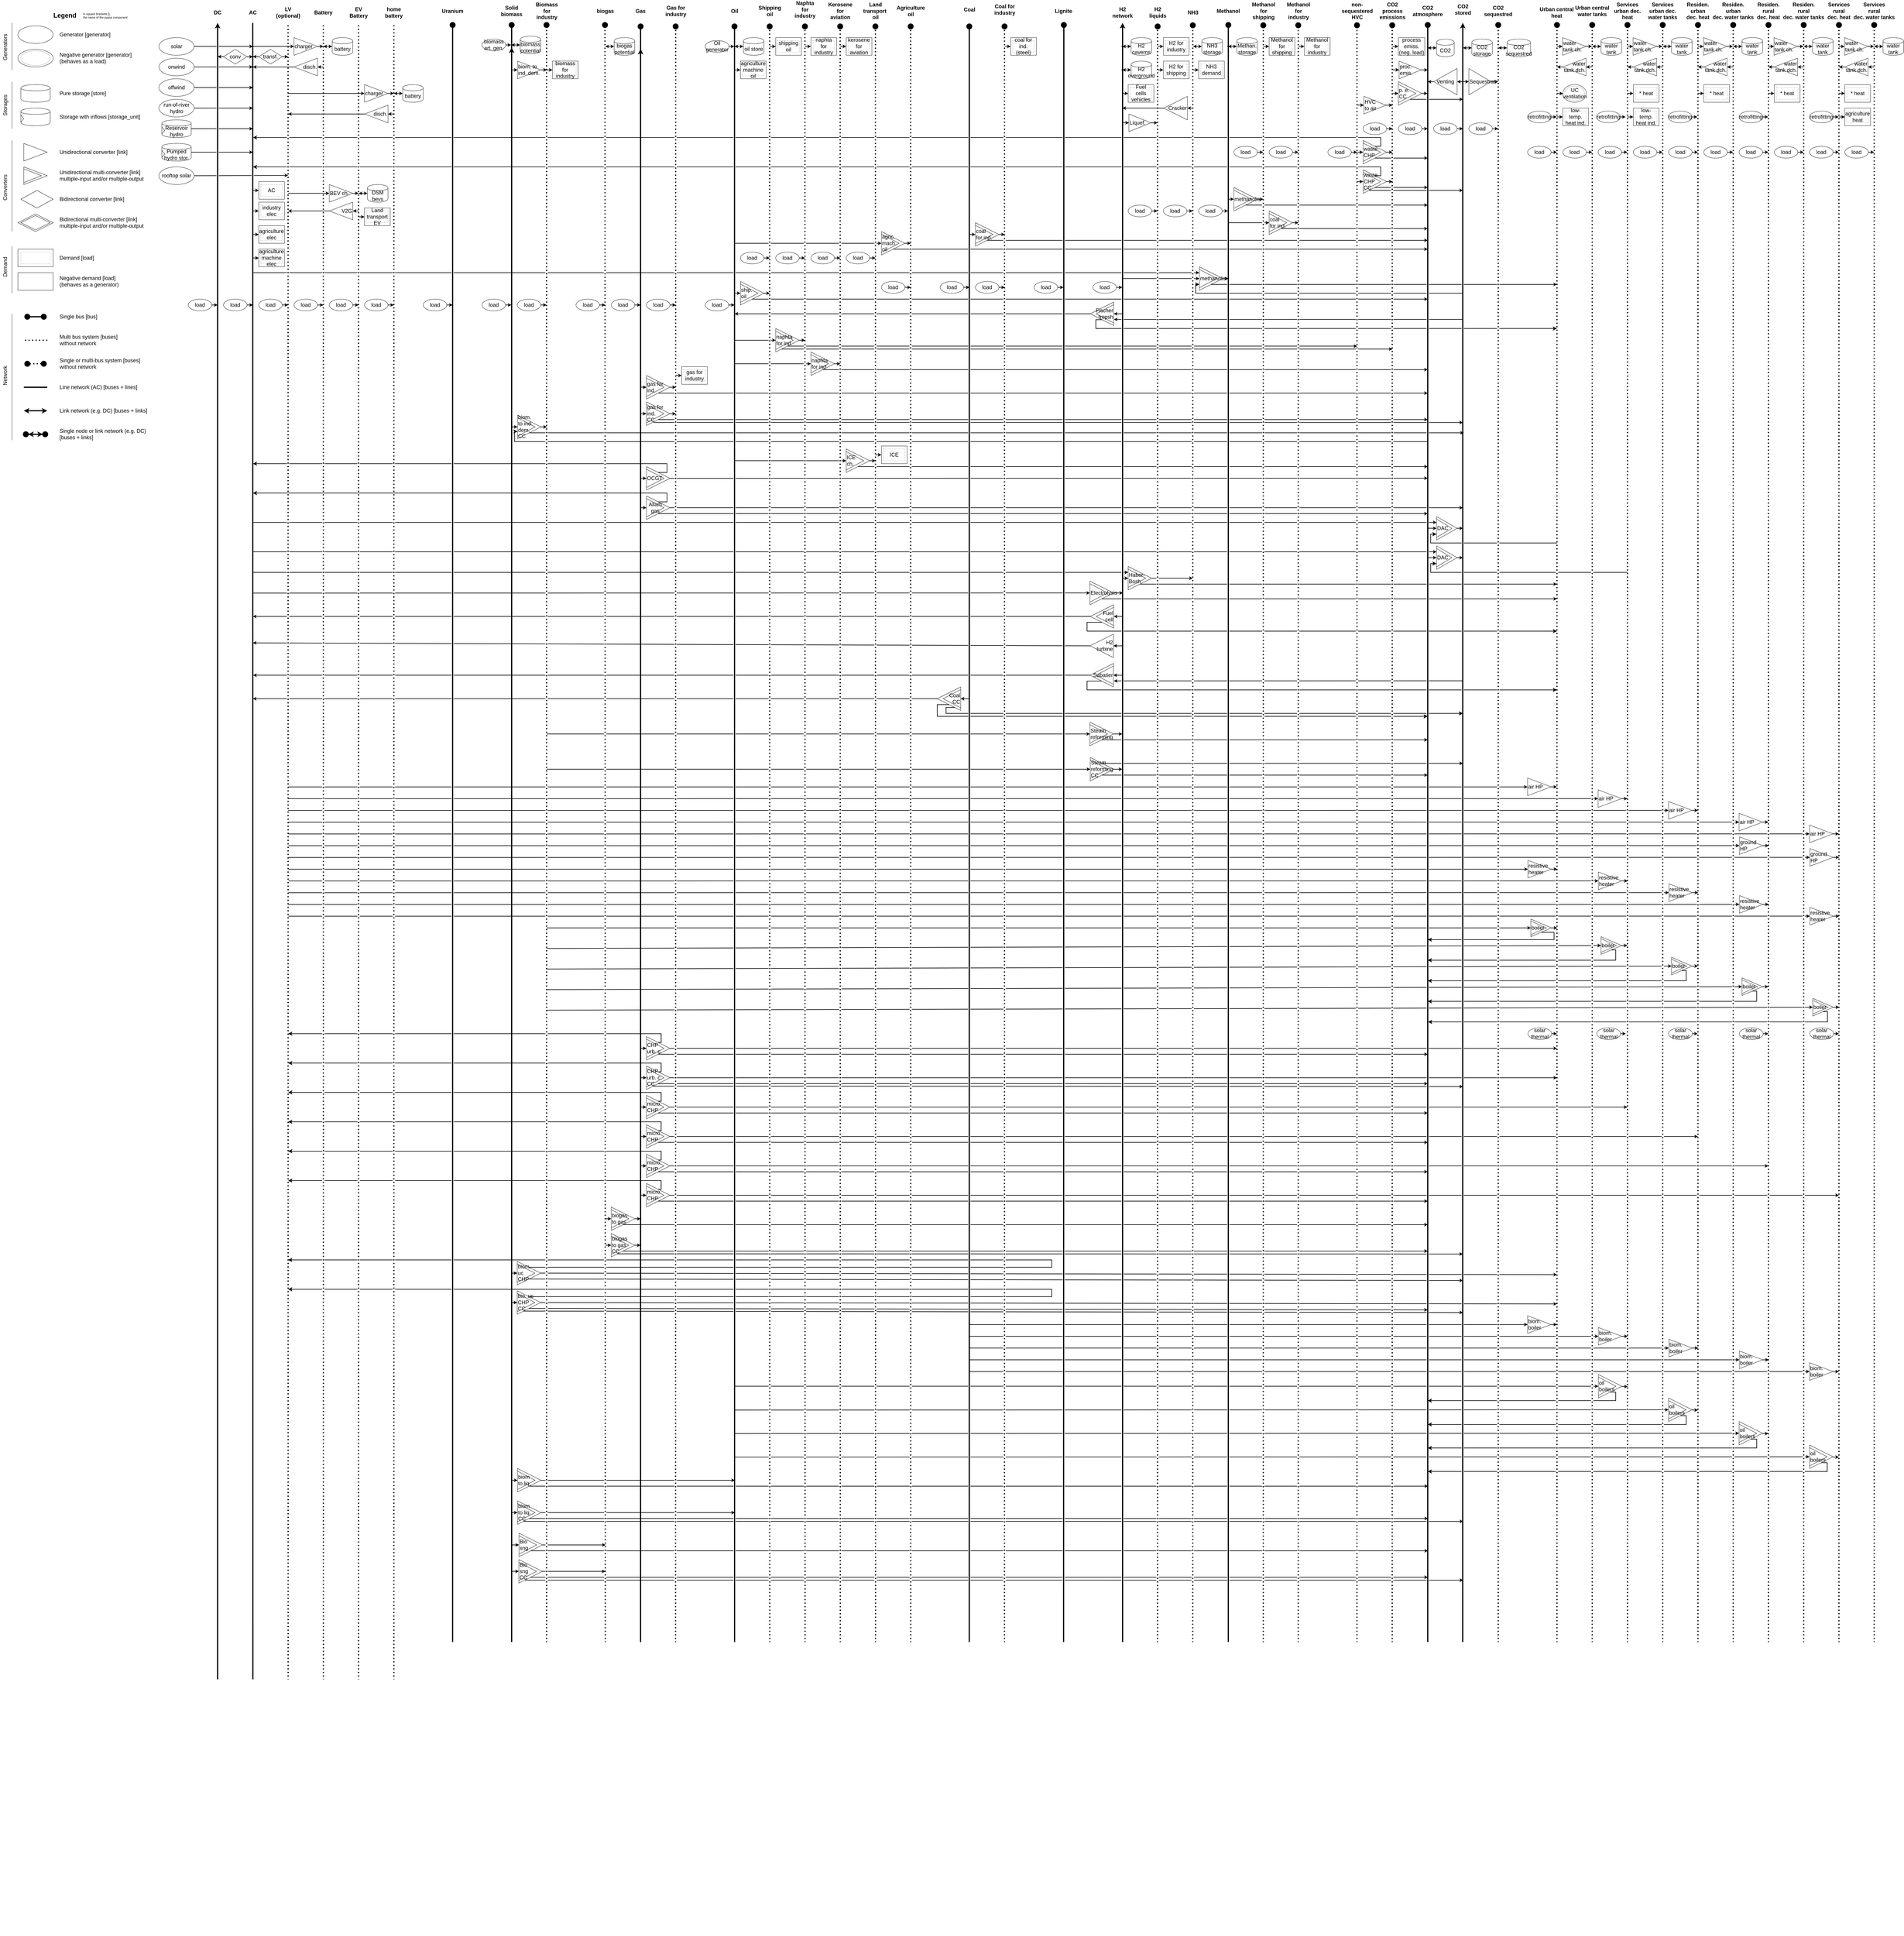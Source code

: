 <mxfile version="24.4.6" type="device">
  <diagram name="Page-1" id="qx8K07F17vtE16F7V0oO">
    <mxGraphModel dx="8140" dy="5487" grid="1" gridSize="10" guides="0" tooltips="1" connect="1" arrows="1" fold="1" page="1" pageScale="1" pageWidth="4681" pageHeight="3300" math="0" shadow="0">
      <root>
        <mxCell id="0" />
        <mxCell id="1" parent="0" />
        <mxCell id="aZ3GegobI-D8TTy1sO1k-65" value="&lt;font style=&quot;font-size: 18px;&quot;&gt;solar&lt;/font&gt;" style="ellipse;whiteSpace=wrap;html=1;" parent="1" vertex="1">
          <mxGeometry x="560" y="130" width="120" height="60" as="geometry" />
        </mxCell>
        <mxCell id="aZ3GegobI-D8TTy1sO1k-72" value="&lt;span style=&quot;font-size: 18px;&quot;&gt;onwind&lt;/span&gt;" style="ellipse;whiteSpace=wrap;html=1;" parent="1" vertex="1">
          <mxGeometry x="560" y="200" width="120" height="60" as="geometry" />
        </mxCell>
        <mxCell id="aZ3GegobI-D8TTy1sO1k-73" value="&lt;span style=&quot;font-size: 18px;&quot;&gt;offwind&lt;/span&gt;" style="ellipse;whiteSpace=wrap;html=1;" parent="1" vertex="1">
          <mxGeometry x="560" y="270" width="120" height="60" as="geometry" />
        </mxCell>
        <mxCell id="aZ3GegobI-D8TTy1sO1k-74" value="&lt;span style=&quot;font-size: 18px;&quot;&gt;run-of-river hydro&lt;/span&gt;" style="ellipse;whiteSpace=wrap;html=1;" parent="1" vertex="1">
          <mxGeometry x="560" y="340" width="120" height="60" as="geometry" />
        </mxCell>
        <mxCell id="aZ3GegobI-D8TTy1sO1k-83" value="" style="group" parent="1" vertex="1" connectable="0">
          <mxGeometry x="570" y="410" width="100" height="60" as="geometry" />
        </mxCell>
        <mxCell id="aZ3GegobI-D8TTy1sO1k-84" value="&lt;span style=&quot;font-size: 18px;&quot;&gt;Reservoir&lt;br&gt;hydro&lt;/span&gt;" style="shape=cylinder;whiteSpace=wrap;html=1;boundedLbl=1;backgroundOutline=1;strokeColor=default;align=center;verticalAlign=middle;" parent="aZ3GegobI-D8TTy1sO1k-83" vertex="1">
          <mxGeometry width="100" height="60" as="geometry" />
        </mxCell>
        <mxCell id="aZ3GegobI-D8TTy1sO1k-85" value="" style="triangle;whiteSpace=wrap;html=1;strokeColor=default;align=center;verticalAlign=middle;fontFamily=Helvetica;fontSize=12;fontColor=default;fillColor=default;" parent="aZ3GegobI-D8TTy1sO1k-83" vertex="1">
          <mxGeometry y="24" width="10" height="24" as="geometry" />
        </mxCell>
        <mxCell id="aZ3GegobI-D8TTy1sO1k-117" value="" style="endArrow=none;html=1;rounded=0;strokeWidth=4;fontFamily=Helvetica;fontSize=18;fontColor=default;" parent="1" edge="1">
          <mxGeometry width="50" height="50" relative="1" as="geometry">
            <mxPoint x="880" y="6560" as="sourcePoint" />
            <mxPoint x="879.52" y="80" as="targetPoint" />
          </mxGeometry>
        </mxCell>
        <mxCell id="aZ3GegobI-D8TTy1sO1k-121" value="" style="endArrow=classic;startArrow=classic;html=1;rounded=0;strokeWidth=4;fontFamily=Helvetica;fontSize=18;fontColor=default;" parent="1" edge="1">
          <mxGeometry width="50" height="50" relative="1" as="geometry">
            <mxPoint x="760" y="6560" as="sourcePoint" />
            <mxPoint x="760" y="80" as="targetPoint" />
          </mxGeometry>
        </mxCell>
        <mxCell id="aZ3GegobI-D8TTy1sO1k-122" value="" style="startArrow=circle;endArrow=circle;html=1;rounded=0;sourcePerimeterSpacing=0;startSize=4;strokeWidth=4;endSize=4;fontFamily=Helvetica;fontSize=18;fontColor=default;" parent="1" edge="1">
          <mxGeometry width="50" height="50" relative="1" as="geometry">
            <mxPoint x="4201" y="6560" as="sourcePoint" />
            <mxPoint x="4201" y="75" as="targetPoint" />
          </mxGeometry>
        </mxCell>
        <mxCell id="aZ3GegobI-D8TTy1sO1k-124" value="conv" style="rhombus;whiteSpace=wrap;html=1;pointerEvents=0;align=center;verticalAlign=middle;fontFamily=Helvetica;fontSize=18;fontColor=default;fillColor=default;gradientColor=none;" parent="1" vertex="1">
          <mxGeometry x="780" y="170" width="80" height="50" as="geometry" />
        </mxCell>
        <mxCell id="aZ3GegobI-D8TTy1sO1k-125" value="" style="endArrow=classic;html=1;rounded=0;strokeWidth=2;jumpStyle=gap;fontFamily=Helvetica;fontSize=12;fontColor=default;" parent="1" edge="1">
          <mxGeometry width="50" height="50" relative="1" as="geometry">
            <mxPoint x="780" y="194.72" as="sourcePoint" />
            <mxPoint x="760" y="194.72" as="targetPoint" />
          </mxGeometry>
        </mxCell>
        <mxCell id="aZ3GegobI-D8TTy1sO1k-126" value="&lt;b style=&quot;font-size: 18px;&quot;&gt;&lt;font style=&quot;font-size: 18px;&quot;&gt;AC&lt;/font&gt;&lt;/b&gt;" style="text;html=1;align=center;verticalAlign=middle;whiteSpace=wrap;rounded=0;fontFamily=Helvetica;fontSize=18;fontColor=default;" parent="1" vertex="1">
          <mxGeometry x="850" y="30" width="60" height="30" as="geometry" />
        </mxCell>
        <mxCell id="aZ3GegobI-D8TTy1sO1k-128" value="&lt;b style=&quot;font-size: 18px;&quot;&gt;&lt;font style=&quot;font-size: 18px;&quot;&gt;DC&lt;/font&gt;&lt;/b&gt;" style="text;html=1;align=center;verticalAlign=middle;whiteSpace=wrap;rounded=0;fontFamily=Helvetica;fontSize=18;fontColor=default;" parent="1" vertex="1">
          <mxGeometry x="730" y="30" width="60" height="30" as="geometry" />
        </mxCell>
        <mxCell id="aZ3GegobI-D8TTy1sO1k-130" value="" style="endArrow=classic;html=1;rounded=0;strokeWidth=2;jumpStyle=gap;fontFamily=Helvetica;fontSize=12;fontColor=default;exitX=1;exitY=0.5;exitDx=0;exitDy=0;spacing=2;" parent="1" source="aZ3GegobI-D8TTy1sO1k-65" edge="1">
          <mxGeometry width="50" height="50" relative="1" as="geometry">
            <mxPoint x="1190" y="260" as="sourcePoint" />
            <mxPoint x="880" y="160" as="targetPoint" />
          </mxGeometry>
        </mxCell>
        <mxCell id="aZ3GegobI-D8TTy1sO1k-131" value="" style="endArrow=classic;html=1;rounded=0;strokeWidth=2;jumpStyle=gap;fontFamily=Helvetica;fontSize=12;fontColor=default;exitX=1;exitY=0.5;exitDx=0;exitDy=0;" parent="1" source="aZ3GegobI-D8TTy1sO1k-72" edge="1">
          <mxGeometry width="50" height="50" relative="1" as="geometry">
            <mxPoint x="680" y="229.72" as="sourcePoint" />
            <mxPoint x="880" y="229.72" as="targetPoint" />
          </mxGeometry>
        </mxCell>
        <mxCell id="aZ3GegobI-D8TTy1sO1k-136" value="" style="endArrow=classic;html=1;rounded=0;strokeWidth=2;jumpStyle=gap;fontFamily=Helvetica;fontSize=12;fontColor=default;exitX=1;exitY=0.5;exitDx=0;exitDy=0;" parent="1" source="aZ3GegobI-D8TTy1sO1k-73" edge="1">
          <mxGeometry width="50" height="50" relative="1" as="geometry">
            <mxPoint x="690" y="240" as="sourcePoint" />
            <mxPoint x="880" y="300" as="targetPoint" />
          </mxGeometry>
        </mxCell>
        <mxCell id="aZ3GegobI-D8TTy1sO1k-137" value="" style="endArrow=classic;html=1;rounded=0;strokeWidth=2;jumpStyle=gap;fontFamily=Helvetica;fontSize=12;fontColor=default;exitX=1;exitY=0.5;exitDx=0;exitDy=0;" parent="1" source="aZ3GegobI-D8TTy1sO1k-74" edge="1">
          <mxGeometry width="50" height="50" relative="1" as="geometry">
            <mxPoint x="690" y="310" as="sourcePoint" />
            <mxPoint x="880" y="370" as="targetPoint" />
          </mxGeometry>
        </mxCell>
        <mxCell id="aZ3GegobI-D8TTy1sO1k-138" value="" style="endArrow=classic;html=1;rounded=0;strokeWidth=2;jumpStyle=gap;fontFamily=Helvetica;fontSize=12;fontColor=default;exitX=1;exitY=0.5;exitDx=0;exitDy=0;" parent="1" source="aZ3GegobI-D8TTy1sO1k-84" edge="1">
          <mxGeometry width="50" height="50" relative="1" as="geometry">
            <mxPoint x="690" y="380" as="sourcePoint" />
            <mxPoint x="880" y="440" as="targetPoint" />
          </mxGeometry>
        </mxCell>
        <mxCell id="aZ3GegobI-D8TTy1sO1k-141" value="&lt;b style=&quot;font-size: 18px;&quot;&gt;&lt;font style=&quot;font-size: 18px;&quot;&gt;NH3&lt;/font&gt;&lt;/b&gt;" style="text;html=1;align=center;verticalAlign=middle;whiteSpace=wrap;rounded=0;fontFamily=Helvetica;fontSize=18;fontColor=default;" parent="1" vertex="1">
          <mxGeometry x="4051" y="30" width="60" height="30" as="geometry" />
        </mxCell>
        <mxCell id="aZ3GegobI-D8TTy1sO1k-142" value="&lt;b style=&quot;font-size: 18px;&quot;&gt;&lt;font style=&quot;font-size: 18px;&quot;&gt;Methanol&lt;/font&gt;&lt;/b&gt;" style="text;html=1;align=center;verticalAlign=middle;whiteSpace=wrap;rounded=0;fontFamily=Helvetica;fontSize=18;fontColor=default;" parent="1" vertex="1">
          <mxGeometry x="4171" y="25" width="60" height="30" as="geometry" />
        </mxCell>
        <mxCell id="aZ3GegobI-D8TTy1sO1k-144" value="&lt;b style=&quot;font-size: 18px;&quot;&gt;Gas&lt;/b&gt;" style="text;html=1;align=center;verticalAlign=middle;whiteSpace=wrap;rounded=0;fontFamily=Helvetica;fontSize=18;fontColor=default;" parent="1" vertex="1">
          <mxGeometry x="2170" y="25" width="60" height="30" as="geometry" />
        </mxCell>
        <mxCell id="aZ3GegobI-D8TTy1sO1k-147" value="" style="startArrow=circle;endArrow=circle;html=1;rounded=0;sourcePerimeterSpacing=0;startSize=4;strokeWidth=4;endSize=4;fontFamily=Helvetica;fontSize=18;fontColor=default;" parent="1" edge="1">
          <mxGeometry width="50" height="50" relative="1" as="geometry">
            <mxPoint x="4880" y="6560" as="sourcePoint" />
            <mxPoint x="4880" y="75" as="targetPoint" />
          </mxGeometry>
        </mxCell>
        <mxCell id="aZ3GegobI-D8TTy1sO1k-146" value="&lt;b style=&quot;font-size: 18px;&quot;&gt;&lt;font style=&quot;font-size: 18px;&quot;&gt;CO2 atmosphere&lt;/font&gt;&lt;/b&gt;" style="text;html=1;align=center;verticalAlign=middle;whiteSpace=wrap;rounded=0;fontFamily=Helvetica;fontSize=18;fontColor=default;" parent="1" vertex="1">
          <mxGeometry x="4850" y="25" width="60" height="30" as="geometry" />
        </mxCell>
        <mxCell id="aZ3GegobI-D8TTy1sO1k-150" value="" style="startArrow=circle;endArrow=circle;html=1;rounded=0;sourcePerimeterSpacing=0;startSize=4;strokeWidth=4;endSize=4;dashed=1;dashPattern=1 2;fontFamily=Helvetica;fontSize=18;fontColor=default;" parent="1" edge="1">
          <mxGeometry width="50" height="50" relative="1" as="geometry">
            <mxPoint x="5120" y="6560" as="sourcePoint" />
            <mxPoint x="5120" y="75" as="targetPoint" />
          </mxGeometry>
        </mxCell>
        <mxCell id="aZ3GegobI-D8TTy1sO1k-151" value="&lt;b style=&quot;font-size: 18px;&quot;&gt;&lt;font style=&quot;font-size: 18px;&quot;&gt;CO2 stored&lt;/font&gt;&lt;/b&gt;" style="text;html=1;align=center;verticalAlign=middle;whiteSpace=wrap;rounded=0;fontFamily=Helvetica;fontSize=18;fontColor=default;" parent="1" vertex="1">
          <mxGeometry x="4970" y="20" width="60" height="30" as="geometry" />
        </mxCell>
        <mxCell id="aZ3GegobI-D8TTy1sO1k-153" value="&lt;b style=&quot;font-size: 18px;&quot;&gt;&lt;font style=&quot;font-size: 18px;&quot;&gt;CO2 sequestred&lt;/font&gt;&lt;/b&gt;" style="text;html=1;align=center;verticalAlign=middle;whiteSpace=wrap;rounded=0;fontFamily=Helvetica;fontSize=18;fontColor=default;" parent="1" vertex="1">
          <mxGeometry x="5090" y="25" width="60" height="30" as="geometry" />
        </mxCell>
        <mxCell id="aZ3GegobI-D8TTy1sO1k-157" value="" style="endArrow=classic;startArrow=classic;html=1;rounded=0;strokeWidth=4;fontFamily=Helvetica;fontSize=18;fontColor=default;" parent="1" edge="1">
          <mxGeometry width="50" height="50" relative="1" as="geometry">
            <mxPoint x="4999" y="6560" as="sourcePoint" />
            <mxPoint x="4999.29" y="80" as="targetPoint" />
          </mxGeometry>
        </mxCell>
        <mxCell id="aZ3GegobI-D8TTy1sO1k-160" value="CO2 storage" style="shape=cylinder;whiteSpace=wrap;html=1;boundedLbl=1;backgroundOutline=1;strokeColor=default;align=center;verticalAlign=middle;pointerEvents=0;fontFamily=Helvetica;fontSize=18;fontColor=default;fillColor=default;gradientColor=none;" parent="1" vertex="1">
          <mxGeometry x="5030" y="135" width="70" height="60" as="geometry" />
        </mxCell>
        <mxCell id="aZ3GegobI-D8TTy1sO1k-161" value="" style="endArrow=classic;startArrow=classic;html=1;rounded=0;strokeWidth=2;jumpStyle=gap;fontFamily=Helvetica;fontSize=12;fontColor=default;entryX=0;entryY=0.5;entryDx=0;entryDy=0;" parent="1" target="aZ3GegobI-D8TTy1sO1k-160" edge="1">
          <mxGeometry width="50" height="50" relative="1" as="geometry">
            <mxPoint x="5000" y="165" as="sourcePoint" />
            <mxPoint x="4570" y="195" as="targetPoint" />
          </mxGeometry>
        </mxCell>
        <mxCell id="aZ3GegobI-D8TTy1sO1k-162" value="CO2" style="shape=cylinder;whiteSpace=wrap;html=1;boundedLbl=1;backgroundOutline=1;strokeColor=default;align=center;verticalAlign=middle;pointerEvents=0;fontFamily=Helvetica;fontSize=18;fontColor=default;fillColor=default;gradientColor=none;" parent="1" vertex="1">
          <mxGeometry x="4910" y="135" width="60" height="60" as="geometry" />
        </mxCell>
        <mxCell id="aZ3GegobI-D8TTy1sO1k-163" value="" style="endArrow=classic;startArrow=classic;html=1;rounded=0;strokeWidth=2;jumpStyle=gap;fontFamily=Helvetica;fontSize=12;fontColor=default;entryX=0;entryY=0.5;entryDx=0;entryDy=0;" parent="1" target="aZ3GegobI-D8TTy1sO1k-162" edge="1">
          <mxGeometry width="50" height="50" relative="1" as="geometry">
            <mxPoint x="4880" y="165" as="sourcePoint" />
            <mxPoint x="4450" y="195" as="targetPoint" />
          </mxGeometry>
        </mxCell>
        <mxCell id="aZ3GegobI-D8TTy1sO1k-164" value="CO2 sequestred" style="shape=cylinder;whiteSpace=wrap;html=1;boundedLbl=1;backgroundOutline=1;strokeColor=default;align=center;verticalAlign=middle;pointerEvents=0;fontFamily=Helvetica;fontSize=18;fontColor=default;fillColor=default;gradientColor=none;" parent="1" vertex="1">
          <mxGeometry x="5150" y="135" width="80" height="60" as="geometry" />
        </mxCell>
        <mxCell id="aZ3GegobI-D8TTy1sO1k-165" value="" style="endArrow=classic;startArrow=classic;html=1;rounded=0;strokeWidth=2;jumpStyle=gap;fontFamily=Helvetica;fontSize=12;fontColor=default;entryX=0;entryY=0.5;entryDx=0;entryDy=0;" parent="1" target="aZ3GegobI-D8TTy1sO1k-164" edge="1">
          <mxGeometry width="50" height="50" relative="1" as="geometry">
            <mxPoint x="5120" y="165" as="sourcePoint" />
            <mxPoint x="4690" y="195" as="targetPoint" />
          </mxGeometry>
        </mxCell>
        <mxCell id="aZ3GegobI-D8TTy1sO1k-166" value="Sequestrat." style="triangle;whiteSpace=wrap;html=1;pointerEvents=0;align=left;verticalAlign=middle;fontFamily=Helvetica;fontSize=18;fontColor=default;fillColor=default;gradientColor=none;" parent="1" vertex="1">
          <mxGeometry x="5020" y="235" width="75" height="90" as="geometry" />
        </mxCell>
        <mxCell id="aZ3GegobI-D8TTy1sO1k-168" value="" style="endArrow=classic;html=1;rounded=0;strokeWidth=2;jumpStyle=gap;fontFamily=Helvetica;fontSize=12;fontColor=default;exitX=1;exitY=0.5;exitDx=0;exitDy=0;" parent="1" source="aZ3GegobI-D8TTy1sO1k-166" edge="1">
          <mxGeometry width="50" height="50" relative="1" as="geometry">
            <mxPoint x="5050" y="290" as="sourcePoint" />
            <mxPoint x="5120" y="280" as="targetPoint" />
          </mxGeometry>
        </mxCell>
        <mxCell id="aZ3GegobI-D8TTy1sO1k-169" value="Venting" style="triangle;whiteSpace=wrap;html=1;pointerEvents=0;align=center;verticalAlign=middle;fontFamily=Helvetica;fontSize=18;fontColor=default;fillColor=default;gradientColor=none;rotation=0;flipV=1;flipH=1;" parent="1" vertex="1">
          <mxGeometry x="4900" y="235" width="80" height="90" as="geometry" />
        </mxCell>
        <mxCell id="aZ3GegobI-D8TTy1sO1k-170" value="" style="endArrow=classic;html=1;rounded=0;strokeWidth=2;jumpStyle=gap;fontFamily=Helvetica;fontSize=12;fontColor=default;entryX=1;entryY=0.5;entryDx=0;entryDy=0;" parent="1" target="aZ3GegobI-D8TTy1sO1k-169" edge="1">
          <mxGeometry width="50" height="50" relative="1" as="geometry">
            <mxPoint x="5000" y="280" as="sourcePoint" />
            <mxPoint x="5080" y="290" as="targetPoint" />
          </mxGeometry>
        </mxCell>
        <mxCell id="aZ3GegobI-D8TTy1sO1k-171" value="" style="endArrow=classic;html=1;rounded=0;strokeWidth=2;jumpStyle=gap;fontFamily=Helvetica;fontSize=12;fontColor=default;exitX=0;exitY=0.5;exitDx=0;exitDy=0;" parent="1" source="aZ3GegobI-D8TTy1sO1k-169" edge="1">
          <mxGeometry width="50" height="50" relative="1" as="geometry">
            <mxPoint x="4810.212" y="279.881" as="sourcePoint" />
            <mxPoint x="4880" y="280" as="targetPoint" />
          </mxGeometry>
        </mxCell>
        <mxCell id="aZ3GegobI-D8TTy1sO1k-172" value="" style="group;pointerEvents=0;align=center;verticalAlign=middle;fontFamily=Helvetica;fontSize=12;fontColor=default;fillColor=default;gradientColor=none;labelBackgroundColor=none;" parent="1" vertex="1" connectable="0">
          <mxGeometry x="2220" y="1690" width="80" height="80" as="geometry" />
        </mxCell>
        <mxCell id="aZ3GegobI-D8TTy1sO1k-173" value="" style="triangle;whiteSpace=wrap;html=1;pointerEvents=0;align=center;verticalAlign=middle;fontFamily=Helvetica;fontSize=12;fontColor=default;fillColor=default;gradientColor=none;" parent="aZ3GegobI-D8TTy1sO1k-172" vertex="1">
          <mxGeometry width="80" height="80" as="geometry" />
        </mxCell>
        <mxCell id="aZ3GegobI-D8TTy1sO1k-174" value="Allam gas" style="triangle;whiteSpace=wrap;html=1;pointerEvents=0;align=center;verticalAlign=middle;fontFamily=Helvetica;fontSize=18;fontColor=default;fillColor=default;gradientColor=none;" parent="aZ3GegobI-D8TTy1sO1k-172" vertex="1">
          <mxGeometry y="8.889" width="60" height="62.222" as="geometry" />
        </mxCell>
        <mxCell id="aZ3GegobI-D8TTy1sO1k-175" value="" style="endArrow=classic;html=1;rounded=0;strokeWidth=2;jumpStyle=gap;fontFamily=Helvetica;fontSize=12;fontColor=default;entryX=0;entryY=0.5;entryDx=0;entryDy=0;" parent="1" target="aZ3GegobI-D8TTy1sO1k-174" edge="1">
          <mxGeometry width="50" height="50" relative="1" as="geometry">
            <mxPoint x="2200" y="1730" as="sourcePoint" />
            <mxPoint x="4320" y="1586" as="targetPoint" />
          </mxGeometry>
        </mxCell>
        <mxCell id="aZ3GegobI-D8TTy1sO1k-178" value="" style="edgeStyle=elbowEdgeStyle;elbow=horizontal;endArrow=classic;html=1;curved=0;rounded=0;endSize=8;startSize=8;fontFamily=Helvetica;fontSize=18;fontColor=default;strokeWidth=2;jumpStyle=gap;exitX=0.5;exitY=0;exitDx=0;exitDy=0;" parent="1" source="aZ3GegobI-D8TTy1sO1k-173" edge="1">
          <mxGeometry width="50" height="50" relative="1" as="geometry">
            <mxPoint x="1980" y="1710" as="sourcePoint" />
            <mxPoint x="880" y="1680" as="targetPoint" />
            <Array as="points">
              <mxPoint x="2290" y="1700" />
            </Array>
          </mxGeometry>
        </mxCell>
        <mxCell id="aZ3GegobI-D8TTy1sO1k-186" value="" style="group;pointerEvents=0;align=center;verticalAlign=middle;fontFamily=Helvetica;fontSize=12;fontColor=default;fillColor=default;gradientColor=none;" parent="1" vertex="1" connectable="0">
          <mxGeometry x="2220" y="1590" width="80" height="80" as="geometry" />
        </mxCell>
        <mxCell id="aZ3GegobI-D8TTy1sO1k-187" value="" style="triangle;whiteSpace=wrap;html=1;pointerEvents=0;align=center;verticalAlign=middle;fontFamily=Helvetica;fontSize=12;fontColor=default;fillColor=default;gradientColor=none;" parent="aZ3GegobI-D8TTy1sO1k-186" vertex="1">
          <mxGeometry width="80" height="80" as="geometry" />
        </mxCell>
        <mxCell id="aZ3GegobI-D8TTy1sO1k-188" value="OCGT" style="triangle;whiteSpace=wrap;html=1;pointerEvents=0;align=left;verticalAlign=middle;fontFamily=Helvetica;fontSize=18;fontColor=default;fillColor=default;gradientColor=none;" parent="aZ3GegobI-D8TTy1sO1k-186" vertex="1">
          <mxGeometry y="8.889" width="60" height="62.222" as="geometry" />
        </mxCell>
        <mxCell id="aZ3GegobI-D8TTy1sO1k-195" value="" style="endArrow=classic;startArrow=classic;html=1;rounded=0;strokeWidth=4;fontFamily=Helvetica;fontSize=18;fontColor=default;" parent="1" edge="1">
          <mxGeometry width="50" height="50" relative="1" as="geometry">
            <mxPoint x="3841" y="6560" as="sourcePoint" />
            <mxPoint x="3841" y="80" as="targetPoint" />
          </mxGeometry>
        </mxCell>
        <mxCell id="aZ3GegobI-D8TTy1sO1k-196" value="&lt;b style=&quot;font-size: 18px;&quot;&gt;&lt;font style=&quot;font-size: 18px;&quot;&gt;H2 network&lt;/font&gt;&lt;/b&gt;" style="text;html=1;align=center;verticalAlign=middle;whiteSpace=wrap;rounded=0;fontFamily=Helvetica;fontSize=18;fontColor=default;" parent="1" vertex="1">
          <mxGeometry x="3811" y="30" width="60" height="30" as="geometry" />
        </mxCell>
        <mxCell id="aZ3GegobI-D8TTy1sO1k-206" value="" style="startArrow=circle;endArrow=circle;html=1;rounded=0;sourcePerimeterSpacing=0;startSize=4;strokeWidth=4;endSize=4;dashed=1;dashPattern=1 2;fontFamily=Helvetica;fontSize=18;fontColor=default;" parent="1" edge="1">
          <mxGeometry width="50" height="50" relative="1" as="geometry">
            <mxPoint x="5320" y="6560" as="sourcePoint" />
            <mxPoint x="5320" y="75" as="targetPoint" />
          </mxGeometry>
        </mxCell>
        <mxCell id="aZ3GegobI-D8TTy1sO1k-207" value="&lt;b&gt;Urban central&lt;br&gt;heat&lt;/b&gt;" style="text;html=1;align=center;verticalAlign=middle;whiteSpace=wrap;rounded=0;fontFamily=Helvetica;fontSize=18;fontColor=default;" parent="1" vertex="1">
          <mxGeometry x="5239" y="30" width="160" height="30" as="geometry" />
        </mxCell>
        <mxCell id="aZ3GegobI-D8TTy1sO1k-217" value="Cracker" style="triangle;whiteSpace=wrap;html=1;pointerEvents=0;align=right;verticalAlign=middle;fontFamily=Helvetica;fontSize=18;fontColor=default;fillColor=default;gradientColor=none;rotation=0;flipV=1;flipH=1;" parent="1" vertex="1">
          <mxGeometry x="3981.5" y="330" width="80" height="80" as="geometry" />
        </mxCell>
        <mxCell id="aZ3GegobI-D8TTy1sO1k-218" value="" style="endArrow=classic;html=1;rounded=0;strokeWidth=2;jumpStyle=gap;fontFamily=Helvetica;fontSize=12;fontColor=default;entryX=1;entryY=0.5;entryDx=0;entryDy=0;" parent="1" target="aZ3GegobI-D8TTy1sO1k-217" edge="1">
          <mxGeometry width="50" height="50" relative="1" as="geometry">
            <mxPoint x="4081.5" y="370" as="sourcePoint" />
            <mxPoint x="4091.5" y="375" as="targetPoint" />
          </mxGeometry>
        </mxCell>
        <mxCell id="aZ3GegobI-D8TTy1sO1k-219" value="" style="endArrow=classic;html=1;rounded=0;strokeWidth=2;jumpStyle=gap;fontFamily=Helvetica;fontSize=12;fontColor=default;exitX=0;exitY=0.5;exitDx=0;exitDy=0;" parent="1" source="aZ3GegobI-D8TTy1sO1k-217" edge="1">
          <mxGeometry width="50" height="50" relative="1" as="geometry">
            <mxPoint x="3781.712" y="364.881" as="sourcePoint" />
            <mxPoint x="3840.5" y="370" as="targetPoint" />
          </mxGeometry>
        </mxCell>
        <mxCell id="aZ3GegobI-D8TTy1sO1k-220" value="NH3 storage" style="shape=cylinder;whiteSpace=wrap;html=1;boundedLbl=1;backgroundOutline=1;strokeColor=default;align=center;verticalAlign=middle;pointerEvents=0;fontFamily=Helvetica;fontSize=18;fontColor=default;fillColor=default;gradientColor=none;" parent="1" vertex="1">
          <mxGeometry x="4111" y="130" width="70" height="60" as="geometry" />
        </mxCell>
        <mxCell id="aZ3GegobI-D8TTy1sO1k-221" value="" style="endArrow=classic;startArrow=classic;html=1;rounded=0;strokeWidth=2;jumpStyle=gap;fontFamily=Helvetica;fontSize=12;fontColor=default;entryX=0;entryY=0.5;entryDx=0;entryDy=0;" parent="1" edge="1">
          <mxGeometry width="50" height="50" relative="1" as="geometry">
            <mxPoint x="4081" y="160" as="sourcePoint" />
            <mxPoint x="4111" y="160" as="targetPoint" />
          </mxGeometry>
        </mxCell>
        <mxCell id="aZ3GegobI-D8TTy1sO1k-247" value="&lt;b style=&quot;font-size: 18px;&quot;&gt;&lt;font style=&quot;font-size: 18px;&quot;&gt;Solid biomass&lt;/font&gt;&lt;/b&gt;" style="text;html=1;align=center;verticalAlign=middle;whiteSpace=wrap;rounded=0;fontFamily=Helvetica;fontSize=18;fontColor=default;" parent="1" vertex="1">
          <mxGeometry x="1731" y="25" width="60" height="30" as="geometry" />
        </mxCell>
        <mxCell id="aZ3GegobI-D8TTy1sO1k-248" value="" style="startArrow=circle;endArrow=circle;html=1;rounded=0;sourcePerimeterSpacing=0;startSize=4;strokeWidth=4;endSize=4;fontFamily=Helvetica;fontSize=18;fontColor=default;" parent="1" edge="1">
          <mxGeometry width="50" height="50" relative="1" as="geometry">
            <mxPoint x="1560" y="6560" as="sourcePoint" />
            <mxPoint x="1560" y="75" as="targetPoint" />
          </mxGeometry>
        </mxCell>
        <mxCell id="aZ3GegobI-D8TTy1sO1k-249" value="&lt;b style=&quot;font-size: 18px;&quot;&gt;&lt;font style=&quot;font-size: 18px;&quot;&gt;Uranium&lt;/font&gt;&lt;/b&gt;" style="text;html=1;align=center;verticalAlign=middle;whiteSpace=wrap;rounded=0;fontFamily=Helvetica;fontSize=18;fontColor=default;" parent="1" vertex="1">
          <mxGeometry x="1530" y="25" width="60" height="30" as="geometry" />
        </mxCell>
        <mxCell id="aZ3GegobI-D8TTy1sO1k-251" value="" style="startArrow=circle;endArrow=circle;html=1;rounded=0;sourcePerimeterSpacing=0;startSize=4;strokeWidth=4;endSize=4;fontFamily=Helvetica;fontSize=18;fontColor=default;" parent="1" edge="1">
          <mxGeometry width="50" height="50" relative="1" as="geometry">
            <mxPoint x="2520" y="6560" as="sourcePoint" />
            <mxPoint x="2519.72" y="80" as="targetPoint" />
          </mxGeometry>
        </mxCell>
        <mxCell id="aZ3GegobI-D8TTy1sO1k-252" value="&lt;b style=&quot;font-size: 18px;&quot;&gt;&lt;font style=&quot;font-size: 18px;&quot;&gt;Oil&lt;/font&gt;&lt;/b&gt;" style="text;html=1;align=center;verticalAlign=middle;whiteSpace=wrap;rounded=0;fontFamily=Helvetica;fontSize=18;fontColor=default;" parent="1" vertex="1">
          <mxGeometry x="2490" y="25" width="60" height="30" as="geometry" />
        </mxCell>
        <mxCell id="aZ3GegobI-D8TTy1sO1k-253" value="" style="startArrow=circle;endArrow=circle;html=1;rounded=0;sourcePerimeterSpacing=0;startSize=4;strokeWidth=4;endSize=4;fontFamily=Helvetica;fontSize=18;fontColor=default;" parent="1" edge="1">
          <mxGeometry width="50" height="50" relative="1" as="geometry">
            <mxPoint x="3319" y="6560" as="sourcePoint" />
            <mxPoint x="3319.09" y="80" as="targetPoint" />
          </mxGeometry>
        </mxCell>
        <mxCell id="aZ3GegobI-D8TTy1sO1k-254" value="&lt;b style=&quot;font-size: 18px;&quot;&gt;&lt;font style=&quot;font-size: 18px;&quot;&gt;Coal&lt;/font&gt;&lt;/b&gt;" style="text;html=1;align=center;verticalAlign=middle;whiteSpace=wrap;rounded=0;fontFamily=Helvetica;fontSize=18;fontColor=default;" parent="1" vertex="1">
          <mxGeometry x="3290" y="20" width="60" height="30" as="geometry" />
        </mxCell>
        <mxCell id="aZ3GegobI-D8TTy1sO1k-255" value="" style="startArrow=circle;endArrow=circle;html=1;rounded=0;sourcePerimeterSpacing=0;startSize=4;strokeWidth=4;endSize=4;fontFamily=Helvetica;fontSize=18;fontColor=default;" parent="1" edge="1">
          <mxGeometry width="50" height="50" relative="1" as="geometry">
            <mxPoint x="3640" y="6560" as="sourcePoint" />
            <mxPoint x="3641" y="75" as="targetPoint" />
          </mxGeometry>
        </mxCell>
        <mxCell id="aZ3GegobI-D8TTy1sO1k-256" value="&lt;b style=&quot;font-size: 18px;&quot;&gt;&lt;font style=&quot;font-size: 18px;&quot;&gt;Lignite&lt;/font&gt;&lt;/b&gt;" style="text;html=1;align=center;verticalAlign=middle;whiteSpace=wrap;rounded=0;fontFamily=Helvetica;fontSize=18;fontColor=default;" parent="1" vertex="1">
          <mxGeometry x="3610" y="25" width="60" height="30" as="geometry" />
        </mxCell>
        <mxCell id="aZ3GegobI-D8TTy1sO1k-260" value="" style="endArrow=classic;html=1;rounded=0;strokeWidth=2;jumpStyle=gap;fontFamily=Helvetica;fontSize=12;fontColor=default;exitX=1;exitY=0.5;exitDx=0;exitDy=0;" parent="1" source="aZ3GegobI-D8TTy1sO1k-124" edge="1">
          <mxGeometry width="50" height="50" relative="1" as="geometry">
            <mxPoint x="790" y="204.72" as="sourcePoint" />
            <mxPoint x="880" y="195" as="targetPoint" />
          </mxGeometry>
        </mxCell>
        <mxCell id="jOd-8sstGUxfEcnbgkZr-2" value="&lt;b&gt;Battery&lt;/b&gt;" style="text;html=1;align=center;verticalAlign=middle;whiteSpace=wrap;rounded=0;fontFamily=Helvetica;fontSize=18;fontColor=default;" parent="1" vertex="1">
          <mxGeometry x="1090" y="30" width="60" height="30" as="geometry" />
        </mxCell>
        <mxCell id="jOd-8sstGUxfEcnbgkZr-4" value="transf." style="rhombus;whiteSpace=wrap;html=1;pointerEvents=0;align=center;verticalAlign=middle;fontFamily=Helvetica;fontSize=18;fontColor=default;fillColor=default;gradientColor=none;" parent="1" vertex="1">
          <mxGeometry x="900" y="170" width="80" height="50" as="geometry" />
        </mxCell>
        <mxCell id="jOd-8sstGUxfEcnbgkZr-5" value="" style="endArrow=classic;html=1;rounded=0;strokeWidth=2;jumpStyle=gap;fontFamily=Helvetica;fontSize=12;fontColor=default;" parent="1" edge="1">
          <mxGeometry width="50" height="50" relative="1" as="geometry">
            <mxPoint x="900" y="194.72" as="sourcePoint" />
            <mxPoint x="880" y="194.72" as="targetPoint" />
          </mxGeometry>
        </mxCell>
        <mxCell id="jOd-8sstGUxfEcnbgkZr-6" value="" style="endArrow=classic;html=1;rounded=0;strokeWidth=2;jumpStyle=gap;fontFamily=Helvetica;fontSize=12;fontColor=default;exitX=1;exitY=0.5;exitDx=0;exitDy=0;" parent="1" edge="1">
          <mxGeometry width="50" height="50" relative="1" as="geometry">
            <mxPoint x="980" y="195" as="sourcePoint" />
            <mxPoint x="1000" y="195" as="targetPoint" />
          </mxGeometry>
        </mxCell>
        <mxCell id="jOd-8sstGUxfEcnbgkZr-7" value="" style="startArrow=circle;endArrow=circle;html=1;rounded=0;sourcePerimeterSpacing=0;startSize=4;strokeWidth=4;endSize=4;dashed=1;dashPattern=1 2;fontFamily=Helvetica;fontSize=18;fontColor=default;" parent="1" edge="1">
          <mxGeometry width="50" height="50" relative="1" as="geometry">
            <mxPoint x="5440" y="6560" as="sourcePoint" />
            <mxPoint x="5440" y="75" as="targetPoint" />
          </mxGeometry>
        </mxCell>
        <mxCell id="jOd-8sstGUxfEcnbgkZr-8" value="&lt;b&gt;Urban central&lt;br&gt;water tanks&lt;/b&gt;" style="text;html=1;align=center;verticalAlign=middle;whiteSpace=wrap;rounded=0;fontFamily=Helvetica;fontSize=18;fontColor=default;" parent="1" vertex="1">
          <mxGeometry x="5360" y="25" width="160" height="30" as="geometry" />
        </mxCell>
        <mxCell id="jOd-8sstGUxfEcnbgkZr-9" value="" style="startArrow=circle;endArrow=circle;html=1;rounded=0;sourcePerimeterSpacing=0;startSize=4;strokeWidth=4;endSize=4;dashed=1;dashPattern=1 2;fontFamily=Helvetica;fontSize=18;fontColor=default;" parent="1" edge="1">
          <mxGeometry width="50" height="50" relative="1" as="geometry">
            <mxPoint x="5800" y="6560" as="sourcePoint" />
            <mxPoint x="5800" y="75" as="targetPoint" />
          </mxGeometry>
        </mxCell>
        <mxCell id="jOd-8sstGUxfEcnbgkZr-10" value="&lt;b&gt;Residen.&lt;br&gt;urban&lt;br&gt;dec. heat&lt;/b&gt;" style="text;html=1;align=center;verticalAlign=middle;whiteSpace=wrap;rounded=0;fontFamily=Helvetica;fontSize=18;fontColor=default;" parent="1" vertex="1">
          <mxGeometry x="5720" y="25" width="160" height="30" as="geometry" />
        </mxCell>
        <mxCell id="jOd-8sstGUxfEcnbgkZr-11" value="" style="startArrow=circle;endArrow=circle;html=1;rounded=0;sourcePerimeterSpacing=0;startSize=4;strokeWidth=4;endSize=4;dashed=1;dashPattern=1 2;fontFamily=Helvetica;fontSize=18;fontColor=default;" parent="1" edge="1">
          <mxGeometry width="50" height="50" relative="1" as="geometry">
            <mxPoint x="5920" y="6560" as="sourcePoint" />
            <mxPoint x="5920" y="75" as="targetPoint" />
          </mxGeometry>
        </mxCell>
        <mxCell id="jOd-8sstGUxfEcnbgkZr-12" value="&lt;b&gt;Residen.&lt;br&gt;urban&lt;br&gt;dec. water tanks&lt;/b&gt;" style="text;html=1;align=center;verticalAlign=middle;whiteSpace=wrap;rounded=0;fontFamily=Helvetica;fontSize=18;fontColor=default;fontStyle=1" parent="1" vertex="1">
          <mxGeometry x="5840" y="25" width="160" height="30" as="geometry" />
        </mxCell>
        <mxCell id="sq0cOCfq15ErjGxsVSQD-9" value="&lt;b style=&quot;font-size: 18px;&quot;&gt;&lt;font style=&quot;font-size: 18px;&quot;&gt;LV&lt;br style=&quot;font-size: 18px;&quot;&gt;(optional)&lt;/font&gt;&lt;/b&gt;" style="text;html=1;align=center;verticalAlign=middle;whiteSpace=wrap;rounded=0;fontFamily=Helvetica;fontSize=18;fontColor=default;" parent="1" vertex="1">
          <mxGeometry x="970" y="30" width="60" height="30" as="geometry" />
        </mxCell>
        <mxCell id="sq0cOCfq15ErjGxsVSQD-12" value="charger" style="triangle;whiteSpace=wrap;html=1;pointerEvents=0;align=left;verticalAlign=middle;fontFamily=Helvetica;fontSize=18;fontColor=default;fillColor=default;gradientColor=none;" parent="1" vertex="1">
          <mxGeometry x="1020" y="130" width="80" height="60" as="geometry" />
        </mxCell>
        <mxCell id="sq0cOCfq15ErjGxsVSQD-13" value="disch." style="triangle;whiteSpace=wrap;html=1;pointerEvents=0;align=right;verticalAlign=middle;fontFamily=Helvetica;fontSize=18;fontColor=default;fillColor=default;gradientColor=none;flipH=1;" parent="1" vertex="1">
          <mxGeometry x="1020" y="200" width="80" height="60" as="geometry" />
        </mxCell>
        <mxCell id="sq0cOCfq15ErjGxsVSQD-14" value="" style="endArrow=classic;html=1;rounded=0;strokeWidth=2;jumpStyle=gap;fontFamily=Helvetica;fontSize=12;fontColor=default;spacing=2;entryX=0;entryY=0.5;entryDx=0;entryDy=0;" parent="1" target="sq0cOCfq15ErjGxsVSQD-12" edge="1">
          <mxGeometry width="50" height="50" relative="1" as="geometry">
            <mxPoint x="880" y="160" as="sourcePoint" />
            <mxPoint x="890" y="170" as="targetPoint" />
          </mxGeometry>
        </mxCell>
        <mxCell id="sq0cOCfq15ErjGxsVSQD-15" value="" style="endArrow=classic;html=1;rounded=0;strokeWidth=2;jumpStyle=gap;fontFamily=Helvetica;fontSize=12;fontColor=default;spacing=2;entryX=0;entryY=0.5;entryDx=0;entryDy=0;exitX=1;exitY=0.5;exitDx=0;exitDy=0;" parent="1" source="sq0cOCfq15ErjGxsVSQD-12" edge="1">
          <mxGeometry width="50" height="50" relative="1" as="geometry">
            <mxPoint x="980" y="159.73" as="sourcePoint" />
            <mxPoint x="1120" y="159.73" as="targetPoint" />
          </mxGeometry>
        </mxCell>
        <mxCell id="sq0cOCfq15ErjGxsVSQD-16" value="" style="endArrow=classic;html=1;rounded=0;strokeWidth=2;jumpStyle=gap;fontFamily=Helvetica;fontSize=12;fontColor=default;spacing=2;entryX=0;entryY=0.5;entryDx=0;entryDy=0;" parent="1" target="kJG6DIj602ehC27Hryly-57" edge="1">
          <mxGeometry width="50" height="50" relative="1" as="geometry">
            <mxPoint x="1240" y="740" as="sourcePoint" />
            <mxPoint x="1100" y="570" as="targetPoint" />
          </mxGeometry>
        </mxCell>
        <mxCell id="sq0cOCfq15ErjGxsVSQD-17" value="" style="endArrow=classic;html=1;rounded=0;strokeWidth=2;jumpStyle=gap;fontFamily=Helvetica;fontSize=12;fontColor=default;spacing=2;exitX=0;exitY=0.5;exitDx=0;exitDy=0;" parent="1" source="sq0cOCfq15ErjGxsVSQD-13" edge="1">
          <mxGeometry width="50" height="50" relative="1" as="geometry">
            <mxPoint x="890" y="170" as="sourcePoint" />
            <mxPoint x="880" y="230" as="targetPoint" />
          </mxGeometry>
        </mxCell>
        <mxCell id="sq0cOCfq15ErjGxsVSQD-18" value="battery" style="shape=cylinder;whiteSpace=wrap;html=1;boundedLbl=1;backgroundOutline=1;strokeColor=default;align=center;verticalAlign=middle;pointerEvents=0;fontFamily=Helvetica;fontSize=18;fontColor=default;fillColor=default;gradientColor=none;" parent="1" vertex="1">
          <mxGeometry x="1150" y="130" width="70" height="60" as="geometry" />
        </mxCell>
        <mxCell id="sq0cOCfq15ErjGxsVSQD-19" value="" style="endArrow=classic;startArrow=classic;html=1;rounded=0;strokeWidth=2;jumpStyle=gap;fontFamily=Helvetica;fontSize=12;fontColor=default;entryX=0;entryY=0.5;entryDx=0;entryDy=0;" parent="1" edge="1">
          <mxGeometry width="50" height="50" relative="1" as="geometry">
            <mxPoint x="1120" y="160" as="sourcePoint" />
            <mxPoint x="1150" y="160" as="targetPoint" />
          </mxGeometry>
        </mxCell>
        <mxCell id="sq0cOCfq15ErjGxsVSQD-20" value="&lt;b&gt;EV Battery&lt;/b&gt;" style="text;html=1;align=center;verticalAlign=middle;whiteSpace=wrap;rounded=0;fontFamily=Helvetica;fontSize=18;fontColor=default;" parent="1" vertex="1">
          <mxGeometry x="1210" y="30" width="60" height="30" as="geometry" />
        </mxCell>
        <mxCell id="sq0cOCfq15ErjGxsVSQD-22" value="BEV ch." style="triangle;whiteSpace=wrap;html=1;pointerEvents=0;align=left;verticalAlign=middle;fontFamily=Helvetica;fontSize=18;fontColor=default;fillColor=default;gradientColor=none;" parent="1" vertex="1">
          <mxGeometry x="1140" y="630" width="80" height="60" as="geometry" />
        </mxCell>
        <mxCell id="sq0cOCfq15ErjGxsVSQD-23" value="V2G" style="triangle;whiteSpace=wrap;html=1;pointerEvents=0;align=right;verticalAlign=middle;fontFamily=Helvetica;fontSize=18;fontColor=default;fillColor=default;gradientColor=none;flipH=1;" parent="1" vertex="1">
          <mxGeometry x="1140" y="690" width="80" height="60" as="geometry" />
        </mxCell>
        <mxCell id="sq0cOCfq15ErjGxsVSQD-24" value="" style="endArrow=classic;html=1;rounded=0;strokeWidth=2;jumpStyle=gap;fontFamily=Helvetica;fontSize=12;fontColor=default;spacing=2;entryX=0;entryY=0.5;entryDx=0;entryDy=0;" parent="1" target="sq0cOCfq15ErjGxsVSQD-22" edge="1">
          <mxGeometry width="50" height="50" relative="1" as="geometry">
            <mxPoint x="1000" y="660" as="sourcePoint" />
            <mxPoint x="1010" y="670" as="targetPoint" />
          </mxGeometry>
        </mxCell>
        <mxCell id="sq0cOCfq15ErjGxsVSQD-25" value="" style="endArrow=classic;html=1;rounded=0;strokeWidth=2;jumpStyle=gap;fontFamily=Helvetica;fontSize=12;fontColor=default;spacing=2;entryX=0;entryY=0.5;entryDx=0;entryDy=0;exitX=1;exitY=0.5;exitDx=0;exitDy=0;" parent="1" source="sq0cOCfq15ErjGxsVSQD-22" edge="1">
          <mxGeometry width="50" height="50" relative="1" as="geometry">
            <mxPoint x="1100" y="659.73" as="sourcePoint" />
            <mxPoint x="1240" y="659.73" as="targetPoint" />
          </mxGeometry>
        </mxCell>
        <mxCell id="sq0cOCfq15ErjGxsVSQD-26" value="" style="endArrow=classic;html=1;rounded=0;strokeWidth=2;jumpStyle=gap;fontFamily=Helvetica;fontSize=12;fontColor=default;spacing=2;entryX=1;entryY=0.5;entryDx=0;entryDy=0;" parent="1" target="sq0cOCfq15ErjGxsVSQD-23" edge="1">
          <mxGeometry width="50" height="50" relative="1" as="geometry">
            <mxPoint x="1240" y="720" as="sourcePoint" />
            <mxPoint x="1250" y="659.73" as="targetPoint" />
          </mxGeometry>
        </mxCell>
        <mxCell id="sq0cOCfq15ErjGxsVSQD-27" value="" style="endArrow=classic;html=1;rounded=0;strokeWidth=2;jumpStyle=gap;fontFamily=Helvetica;fontSize=12;fontColor=default;spacing=2;exitX=0;exitY=0.5;exitDx=0;exitDy=0;" parent="1" source="sq0cOCfq15ErjGxsVSQD-23" edge="1">
          <mxGeometry width="50" height="50" relative="1" as="geometry">
            <mxPoint x="1010" y="660" as="sourcePoint" />
            <mxPoint x="1000" y="720" as="targetPoint" />
          </mxGeometry>
        </mxCell>
        <mxCell id="sq0cOCfq15ErjGxsVSQD-28" value="DSM bevs" style="shape=cylinder;whiteSpace=wrap;html=1;boundedLbl=1;backgroundOutline=1;strokeColor=default;align=center;verticalAlign=middle;pointerEvents=0;fontFamily=Helvetica;fontSize=18;fontColor=default;fillColor=default;gradientColor=none;" parent="1" vertex="1">
          <mxGeometry x="1270" y="630" width="70" height="60" as="geometry" />
        </mxCell>
        <mxCell id="sq0cOCfq15ErjGxsVSQD-29" value="" style="endArrow=classic;startArrow=classic;html=1;rounded=0;strokeWidth=2;jumpStyle=gap;fontFamily=Helvetica;fontSize=12;fontColor=default;entryX=0;entryY=0.5;entryDx=0;entryDy=0;" parent="1" edge="1">
          <mxGeometry width="50" height="50" relative="1" as="geometry">
            <mxPoint x="1240" y="660" as="sourcePoint" />
            <mxPoint x="1270" y="660" as="targetPoint" />
          </mxGeometry>
        </mxCell>
        <mxCell id="sq0cOCfq15ErjGxsVSQD-30" value="&lt;b&gt;home battery&lt;/b&gt;" style="text;html=1;align=center;verticalAlign=middle;whiteSpace=wrap;rounded=0;fontFamily=Helvetica;fontSize=18;fontColor=default;" parent="1" vertex="1">
          <mxGeometry x="1330" y="30" width="60" height="30" as="geometry" />
        </mxCell>
        <mxCell id="sq0cOCfq15ErjGxsVSQD-32" value="charger" style="triangle;whiteSpace=wrap;html=1;pointerEvents=0;align=left;verticalAlign=middle;fontFamily=Helvetica;fontSize=18;fontColor=default;fillColor=default;gradientColor=none;" parent="1" vertex="1">
          <mxGeometry x="1260" y="290" width="80" height="60" as="geometry" />
        </mxCell>
        <mxCell id="sq0cOCfq15ErjGxsVSQD-33" value="disch." style="triangle;whiteSpace=wrap;html=1;pointerEvents=0;align=right;verticalAlign=middle;fontFamily=Helvetica;fontSize=18;fontColor=default;fillColor=default;gradientColor=none;flipH=1;" parent="1" vertex="1">
          <mxGeometry x="1260" y="360" width="80" height="60" as="geometry" />
        </mxCell>
        <mxCell id="sq0cOCfq15ErjGxsVSQD-34" value="" style="endArrow=classic;html=1;rounded=0;strokeWidth=2;jumpStyle=gap;fontFamily=Helvetica;fontSize=12;fontColor=default;spacing=2;entryX=0;entryY=0.5;entryDx=0;entryDy=0;" parent="1" target="sq0cOCfq15ErjGxsVSQD-32" edge="1">
          <mxGeometry width="50" height="50" relative="1" as="geometry">
            <mxPoint x="1000" y="320" as="sourcePoint" />
            <mxPoint x="1130" y="330" as="targetPoint" />
          </mxGeometry>
        </mxCell>
        <mxCell id="sq0cOCfq15ErjGxsVSQD-35" value="" style="endArrow=classic;html=1;rounded=0;strokeWidth=2;jumpStyle=gap;fontFamily=Helvetica;fontSize=12;fontColor=default;spacing=2;entryX=0;entryY=0.5;entryDx=0;entryDy=0;exitX=1;exitY=0.5;exitDx=0;exitDy=0;" parent="1" source="sq0cOCfq15ErjGxsVSQD-32" edge="1">
          <mxGeometry width="50" height="50" relative="1" as="geometry">
            <mxPoint x="1220" y="319.73" as="sourcePoint" />
            <mxPoint x="1360" y="319.73" as="targetPoint" />
          </mxGeometry>
        </mxCell>
        <mxCell id="sq0cOCfq15ErjGxsVSQD-36" value="" style="endArrow=classic;html=1;rounded=0;strokeWidth=2;jumpStyle=gap;fontFamily=Helvetica;fontSize=12;fontColor=default;spacing=2;entryX=1;entryY=0.5;entryDx=0;entryDy=0;" parent="1" target="sq0cOCfq15ErjGxsVSQD-33" edge="1">
          <mxGeometry width="50" height="50" relative="1" as="geometry">
            <mxPoint x="1360" y="390" as="sourcePoint" />
            <mxPoint x="1370" y="329.73" as="targetPoint" />
          </mxGeometry>
        </mxCell>
        <mxCell id="sq0cOCfq15ErjGxsVSQD-37" value="" style="endArrow=classic;html=1;rounded=0;strokeWidth=2;jumpStyle=gap;fontFamily=Helvetica;fontSize=12;fontColor=default;spacing=2;exitX=0;exitY=0.5;exitDx=0;exitDy=0;" parent="1" source="sq0cOCfq15ErjGxsVSQD-33" edge="1">
          <mxGeometry width="50" height="50" relative="1" as="geometry">
            <mxPoint x="1130" y="330" as="sourcePoint" />
            <mxPoint x="1000" y="390" as="targetPoint" />
          </mxGeometry>
        </mxCell>
        <mxCell id="sq0cOCfq15ErjGxsVSQD-38" value="battery" style="shape=cylinder;whiteSpace=wrap;html=1;boundedLbl=1;backgroundOutline=1;strokeColor=default;align=center;verticalAlign=middle;pointerEvents=0;fontFamily=Helvetica;fontSize=18;fontColor=default;fillColor=default;gradientColor=none;" parent="1" vertex="1">
          <mxGeometry x="1390" y="290" width="70" height="60" as="geometry" />
        </mxCell>
        <mxCell id="sq0cOCfq15ErjGxsVSQD-39" value="" style="endArrow=classic;startArrow=classic;html=1;rounded=0;strokeWidth=2;jumpStyle=gap;fontFamily=Helvetica;fontSize=12;fontColor=default;entryX=0;entryY=0.5;entryDx=0;entryDy=0;" parent="1" edge="1">
          <mxGeometry width="50" height="50" relative="1" as="geometry">
            <mxPoint x="1360" y="320" as="sourcePoint" />
            <mxPoint x="1390" y="320" as="targetPoint" />
          </mxGeometry>
        </mxCell>
        <mxCell id="j0svFEdnnYta91Ipu0aD-1" value="" style="startArrow=circle;endArrow=circle;html=1;rounded=0;sourcePerimeterSpacing=0;startSize=4;strokeWidth=4;endSize=4;dashed=1;dashPattern=1 2;fontFamily=Helvetica;fontSize=18;fontColor=default;" parent="1" edge="1">
          <mxGeometry width="50" height="50" relative="1" as="geometry">
            <mxPoint x="5560" y="6560" as="sourcePoint" />
            <mxPoint x="5560" y="75" as="targetPoint" />
          </mxGeometry>
        </mxCell>
        <mxCell id="j0svFEdnnYta91Ipu0aD-2" value="&lt;b&gt;Services&lt;br&gt;urban dec.&lt;br&gt;heat&lt;/b&gt;" style="text;html=1;align=center;verticalAlign=middle;whiteSpace=wrap;rounded=0;fontFamily=Helvetica;fontSize=18;fontColor=default;" parent="1" vertex="1">
          <mxGeometry x="5480" y="25" width="160" height="30" as="geometry" />
        </mxCell>
        <mxCell id="j0svFEdnnYta91Ipu0aD-3" value="" style="startArrow=circle;endArrow=circle;html=1;rounded=0;sourcePerimeterSpacing=0;startSize=4;strokeWidth=4;endSize=4;dashed=1;dashPattern=1 2;fontFamily=Helvetica;fontSize=18;fontColor=default;" parent="1" edge="1">
          <mxGeometry width="50" height="50" relative="1" as="geometry">
            <mxPoint x="5680" y="6560" as="sourcePoint" />
            <mxPoint x="5680" y="75" as="targetPoint" />
          </mxGeometry>
        </mxCell>
        <mxCell id="j0svFEdnnYta91Ipu0aD-4" value="&lt;b&gt;Services&lt;br&gt;urban dec.&lt;br&gt;water tanks&lt;/b&gt;" style="text;html=1;align=center;verticalAlign=middle;whiteSpace=wrap;rounded=0;fontFamily=Helvetica;fontSize=18;fontColor=default;fontStyle=1" parent="1" vertex="1">
          <mxGeometry x="5600" y="25" width="160" height="30" as="geometry" />
        </mxCell>
        <mxCell id="j0svFEdnnYta91Ipu0aD-5" value="&lt;b&gt;biogas&lt;/b&gt;" style="text;html=1;align=center;verticalAlign=middle;whiteSpace=wrap;rounded=0;fontFamily=Helvetica;fontSize=18;fontColor=default;" parent="1" vertex="1">
          <mxGeometry x="2050" y="25" width="60" height="30" as="geometry" />
        </mxCell>
        <mxCell id="j0svFEdnnYta91Ipu0aD-6" value="" style="startArrow=circle;endArrow=circle;html=1;rounded=0;sourcePerimeterSpacing=0;startSize=4;strokeWidth=4;endSize=4;dashed=1;dashPattern=1 2;fontFamily=Helvetica;fontSize=18;fontColor=default;" parent="1" edge="1">
          <mxGeometry width="50" height="50" relative="1" as="geometry">
            <mxPoint x="2080" y="6560" as="sourcePoint" />
            <mxPoint x="2078.75" y="75" as="targetPoint" />
          </mxGeometry>
        </mxCell>
        <mxCell id="j0svFEdnnYta91Ipu0aD-10" value="&lt;b style=&quot;font-size: 18px;&quot;&gt;&lt;font style=&quot;font-size: 18px;&quot;&gt;Gas for industry&lt;/font&gt;&lt;/b&gt;" style="text;html=1;align=center;verticalAlign=middle;whiteSpace=wrap;rounded=0;fontFamily=Helvetica;fontSize=18;fontColor=default;" parent="1" vertex="1">
          <mxGeometry x="2290" y="25" width="60" height="30" as="geometry" />
        </mxCell>
        <mxCell id="j0svFEdnnYta91Ipu0aD-12" value="&lt;b style=&quot;font-size: 18px;&quot;&gt;&lt;font style=&quot;font-size: 18px;&quot;&gt;Biomass for industry&lt;/font&gt;&lt;/b&gt;" style="text;html=1;align=center;verticalAlign=middle;whiteSpace=wrap;rounded=0;fontFamily=Helvetica;fontSize=18;fontColor=default;" parent="1" vertex="1">
          <mxGeometry x="1851" y="25" width="60" height="30" as="geometry" />
        </mxCell>
        <mxCell id="j0svFEdnnYta91Ipu0aD-14" value="&lt;b style=&quot;font-size: 18px;&quot;&gt;&lt;font style=&quot;font-size: 18px;&quot;&gt;Methanol for shipping&lt;/font&gt;&lt;/b&gt;" style="text;html=1;align=center;verticalAlign=middle;whiteSpace=wrap;rounded=0;fontFamily=Helvetica;fontSize=18;fontColor=default;" parent="1" vertex="1">
          <mxGeometry x="4291" y="25" width="60" height="30" as="geometry" />
        </mxCell>
        <mxCell id="j0svFEdnnYta91Ipu0aD-18" value="" style="endArrow=classic;html=1;rounded=0;strokeWidth=2;jumpStyle=gap;fontFamily=Helvetica;fontSize=12;fontColor=default;exitX=1;exitY=0.5;exitDx=0;exitDy=0;entryX=0;entryY=0.5;entryDx=0;entryDy=0;" parent="1" target="aZ3GegobI-D8TTy1sO1k-166" edge="1">
          <mxGeometry width="50" height="50" relative="1" as="geometry">
            <mxPoint x="5000" y="279.47" as="sourcePoint" />
            <mxPoint x="5020" y="310" as="targetPoint" />
          </mxGeometry>
        </mxCell>
        <mxCell id="j0svFEdnnYta91Ipu0aD-20" value="&lt;b style=&quot;font-size: 18px;&quot;&gt;&lt;font style=&quot;font-size: 18px;&quot;&gt;CO2 process emissions&lt;/font&gt;&lt;/b&gt;" style="text;html=1;align=center;verticalAlign=middle;whiteSpace=wrap;rounded=0;fontFamily=Helvetica;fontSize=18;fontColor=default;" parent="1" vertex="1">
          <mxGeometry x="4730" y="25" width="60" height="30" as="geometry" />
        </mxCell>
        <mxCell id="j0svFEdnnYta91Ipu0aD-69" value="&lt;b style=&quot;font-size: 18px;&quot;&gt;&lt;font style=&quot;font-size: 18px;&quot;&gt;H2 liquids&lt;/font&gt;&lt;/b&gt;" style="text;html=1;align=center;verticalAlign=middle;whiteSpace=wrap;rounded=0;fontFamily=Helvetica;fontSize=18;fontColor=default;" parent="1" vertex="1">
          <mxGeometry x="3931" y="30" width="60" height="30" as="geometry" />
        </mxCell>
        <mxCell id="j0svFEdnnYta91Ipu0aD-71" value="&lt;b&gt;Shipping oil&lt;/b&gt;" style="text;html=1;align=center;verticalAlign=middle;whiteSpace=wrap;rounded=0;fontFamily=Helvetica;fontSize=18;fontColor=default;" parent="1" vertex="1">
          <mxGeometry x="2610" y="25" width="60" height="30" as="geometry" />
        </mxCell>
        <mxCell id="j0svFEdnnYta91Ipu0aD-73" value="&lt;b&gt;Naphta for industry&lt;/b&gt;" style="text;html=1;align=center;verticalAlign=middle;whiteSpace=wrap;rounded=0;fontFamily=Helvetica;fontSize=18;fontColor=default;" parent="1" vertex="1">
          <mxGeometry x="2730" y="20" width="60" height="30" as="geometry" />
        </mxCell>
        <mxCell id="j0svFEdnnYta91Ipu0aD-75" value="&lt;b&gt;Kerosene for aviation&lt;/b&gt;" style="text;html=1;align=center;verticalAlign=middle;whiteSpace=wrap;rounded=0;fontFamily=Helvetica;fontSize=18;fontColor=default;" parent="1" vertex="1">
          <mxGeometry x="2850" y="25" width="60" height="30" as="geometry" />
        </mxCell>
        <mxCell id="j0svFEdnnYta91Ipu0aD-77" value="&lt;b&gt;Land transport&amp;nbsp; oil&lt;/b&gt;" style="text;html=1;align=center;verticalAlign=middle;whiteSpace=wrap;rounded=0;fontFamily=Helvetica;fontSize=18;fontColor=default;" parent="1" vertex="1">
          <mxGeometry x="2970" y="25" width="60" height="30" as="geometry" />
        </mxCell>
        <mxCell id="j0svFEdnnYta91Ipu0aD-80" value="" style="startArrow=circle;endArrow=circle;html=1;rounded=0;sourcePerimeterSpacing=0;startSize=4;strokeWidth=4;endSize=4;dashed=1;dashPattern=1 2;fontFamily=Helvetica;fontSize=18;fontColor=default;" parent="1" edge="1">
          <mxGeometry width="50" height="50" relative="1" as="geometry">
            <mxPoint x="2640" y="6560" as="sourcePoint" />
            <mxPoint x="2639.5" y="80" as="targetPoint" />
          </mxGeometry>
        </mxCell>
        <mxCell id="j0svFEdnnYta91Ipu0aD-81" value="" style="startArrow=none;endArrow=none;html=1;rounded=0;sourcePerimeterSpacing=0;startSize=4;strokeWidth=4;endSize=4;dashed=1;dashPattern=1 2;fontFamily=Helvetica;fontSize=18;fontColor=default;" parent="1" edge="1">
          <mxGeometry width="50" height="50" relative="1" as="geometry">
            <mxPoint x="1000" y="6560" as="sourcePoint" />
            <mxPoint x="999.77" y="80" as="targetPoint" />
          </mxGeometry>
        </mxCell>
        <mxCell id="j0svFEdnnYta91Ipu0aD-86" value="" style="startArrow=circle;endArrow=circle;html=1;rounded=0;sourcePerimeterSpacing=0;startSize=4;strokeWidth=4;endSize=4;dashed=1;dashPattern=1 2;fontFamily=Helvetica;fontSize=18;fontColor=default;" parent="1" edge="1">
          <mxGeometry width="50" height="50" relative="1" as="geometry">
            <mxPoint x="2760" y="6560" as="sourcePoint" />
            <mxPoint x="2759.5" y="80" as="targetPoint" />
          </mxGeometry>
        </mxCell>
        <mxCell id="j0svFEdnnYta91Ipu0aD-87" value="" style="startArrow=circle;endArrow=circle;html=1;rounded=0;sourcePerimeterSpacing=0;startSize=4;strokeWidth=4;endSize=4;dashed=1;dashPattern=1 2;fontFamily=Helvetica;fontSize=18;fontColor=default;" parent="1" edge="1">
          <mxGeometry width="50" height="50" relative="1" as="geometry">
            <mxPoint x="2880" y="6560" as="sourcePoint" />
            <mxPoint x="2879.5" y="80" as="targetPoint" />
          </mxGeometry>
        </mxCell>
        <mxCell id="j0svFEdnnYta91Ipu0aD-88" value="" style="startArrow=circle;endArrow=circle;html=1;rounded=0;sourcePerimeterSpacing=0;startSize=4;strokeWidth=4;endSize=4;dashed=1;dashPattern=1 2;fontFamily=Helvetica;fontSize=18;fontColor=default;" parent="1" edge="1">
          <mxGeometry width="50" height="50" relative="1" as="geometry">
            <mxPoint x="3000" y="6560" as="sourcePoint" />
            <mxPoint x="2999.5" y="80" as="targetPoint" />
          </mxGeometry>
        </mxCell>
        <mxCell id="j0svFEdnnYta91Ipu0aD-89" value="" style="startArrow=none;endArrow=none;html=1;rounded=0;sourcePerimeterSpacing=0;startSize=4;strokeWidth=4;endSize=4;dashed=1;dashPattern=1 2;fontFamily=Helvetica;fontSize=18;fontColor=default;" parent="1" edge="1">
          <mxGeometry width="50" height="50" relative="1" as="geometry">
            <mxPoint x="1120" y="6560" as="sourcePoint" />
            <mxPoint x="1119.86" y="80" as="targetPoint" />
          </mxGeometry>
        </mxCell>
        <mxCell id="j0svFEdnnYta91Ipu0aD-90" value="" style="startArrow=none;endArrow=none;html=1;rounded=0;sourcePerimeterSpacing=0;startSize=4;strokeWidth=4;endSize=4;dashed=1;dashPattern=1 2;fontFamily=Helvetica;fontSize=18;fontColor=default;" parent="1" edge="1">
          <mxGeometry width="50" height="50" relative="1" as="geometry">
            <mxPoint x="1240" y="6560" as="sourcePoint" />
            <mxPoint x="1239.86" y="80" as="targetPoint" />
          </mxGeometry>
        </mxCell>
        <mxCell id="j0svFEdnnYta91Ipu0aD-91" value="" style="startArrow=none;endArrow=none;html=1;rounded=0;sourcePerimeterSpacing=0;startSize=4;strokeWidth=4;endSize=4;dashed=1;dashPattern=1 2;fontFamily=Helvetica;fontSize=18;fontColor=default;" parent="1" edge="1">
          <mxGeometry width="50" height="50" relative="1" as="geometry">
            <mxPoint x="1360" y="6560" as="sourcePoint" />
            <mxPoint x="1360" y="80" as="targetPoint" />
          </mxGeometry>
        </mxCell>
        <mxCell id="j0svFEdnnYta91Ipu0aD-92" value="" style="startArrow=circle;endArrow=circle;html=1;rounded=0;sourcePerimeterSpacing=0;startSize=4;strokeWidth=4;endSize=4;dashed=1;dashPattern=1 2;fontFamily=Helvetica;fontSize=18;fontColor=default;" parent="1" edge="1">
          <mxGeometry width="50" height="50" relative="1" as="geometry">
            <mxPoint x="2319" y="6560" as="sourcePoint" />
            <mxPoint x="2319.41" y="80" as="targetPoint" />
          </mxGeometry>
        </mxCell>
        <mxCell id="j0svFEdnnYta91Ipu0aD-93" value="&lt;b&gt;Agriculture oil&lt;/b&gt;" style="text;html=1;align=center;verticalAlign=middle;whiteSpace=wrap;rounded=0;fontFamily=Helvetica;fontSize=18;fontColor=default;" parent="1" vertex="1">
          <mxGeometry x="3090" y="25" width="60" height="30" as="geometry" />
        </mxCell>
        <mxCell id="j0svFEdnnYta91Ipu0aD-94" value="" style="startArrow=circle;endArrow=circle;html=1;rounded=0;sourcePerimeterSpacing=0;startSize=4;strokeWidth=4;endSize=4;dashed=1;dashPattern=1 2;fontFamily=Helvetica;fontSize=18;fontColor=default;" parent="1" edge="1">
          <mxGeometry width="50" height="50" relative="1" as="geometry">
            <mxPoint x="3120" y="6560" as="sourcePoint" />
            <mxPoint x="3119.5" y="80" as="targetPoint" />
          </mxGeometry>
        </mxCell>
        <mxCell id="j0svFEdnnYta91Ipu0aD-96" value="&lt;b style=&quot;font-size: 18px;&quot;&gt;&lt;font style=&quot;font-size: 18px;&quot;&gt;Coal for industry&lt;/font&gt;&lt;/b&gt;" style="text;html=1;align=center;verticalAlign=middle;whiteSpace=wrap;rounded=0;fontFamily=Helvetica;fontSize=18;fontColor=default;" parent="1" vertex="1">
          <mxGeometry x="3410" y="20" width="60" height="30" as="geometry" />
        </mxCell>
        <mxCell id="j0svFEdnnYta91Ipu0aD-97" value="" style="startArrow=circle;endArrow=circle;html=1;rounded=0;sourcePerimeterSpacing=0;startSize=4;strokeWidth=4;endSize=4;dashed=1;dashPattern=1 2;fontFamily=Helvetica;fontSize=18;fontColor=default;" parent="1" edge="1">
          <mxGeometry width="50" height="50" relative="1" as="geometry">
            <mxPoint x="3439" y="6560" as="sourcePoint" />
            <mxPoint x="3439.09" y="80" as="targetPoint" />
          </mxGeometry>
        </mxCell>
        <mxCell id="j0svFEdnnYta91Ipu0aD-100" value="" style="group" parent="1" vertex="1" connectable="0">
          <mxGeometry x="2200" y="80" height="6510" as="geometry" />
        </mxCell>
        <mxCell id="j0svFEdnnYta91Ipu0aD-98" value="" style="endArrow=classic;startArrow=classic;html=1;rounded=0;strokeWidth=4;fontFamily=Helvetica;fontSize=18;fontColor=default;" parent="j0svFEdnnYta91Ipu0aD-100" edge="1">
          <mxGeometry width="50" height="50" relative="1" as="geometry">
            <mxPoint y="6407.48" as="sourcePoint" />
            <mxPoint y="88.571" as="targetPoint" />
          </mxGeometry>
        </mxCell>
        <mxCell id="j0svFEdnnYta91Ipu0aD-99" value="" style="startArrow=circle;endArrow=circle;html=1;rounded=0;sourcePerimeterSpacing=0;startSize=4;strokeWidth=4;endSize=4;fontFamily=Helvetica;fontSize=18;fontColor=default;" parent="j0svFEdnnYta91Ipu0aD-100" edge="1">
          <mxGeometry width="50" height="50" relative="1" as="geometry">
            <mxPoint y="6480" as="sourcePoint" />
            <mxPoint as="targetPoint" />
          </mxGeometry>
        </mxCell>
        <mxCell id="j0svFEdnnYta91Ipu0aD-101" value="" style="startArrow=circle;endArrow=circle;html=1;rounded=0;sourcePerimeterSpacing=0;startSize=4;strokeWidth=4;endSize=4;dashed=1;dashPattern=1 2;fontFamily=Helvetica;fontSize=18;fontColor=default;" parent="1" edge="1">
          <mxGeometry width="50" height="50" relative="1" as="geometry">
            <mxPoint x="1880" y="6560" as="sourcePoint" />
            <mxPoint x="1879.75" y="75" as="targetPoint" />
          </mxGeometry>
        </mxCell>
        <mxCell id="j0svFEdnnYta91Ipu0aD-102" value="" style="startArrow=circle;endArrow=circle;html=1;rounded=0;sourcePerimeterSpacing=0;startSize=4;strokeWidth=4;endSize=4;dashed=1;dashPattern=1 2;fontFamily=Helvetica;fontSize=18;fontColor=default;" parent="1" edge="1">
          <mxGeometry width="50" height="50" relative="1" as="geometry">
            <mxPoint x="3960" y="6560" as="sourcePoint" />
            <mxPoint x="3960.41" y="80" as="targetPoint" />
          </mxGeometry>
        </mxCell>
        <mxCell id="j0svFEdnnYta91Ipu0aD-107" value="" style="startArrow=circle;endArrow=circle;html=1;rounded=0;sourcePerimeterSpacing=0;startSize=4;strokeWidth=4;endSize=4;dashed=1;dashPattern=1 2;fontFamily=Helvetica;fontSize=18;fontColor=default;" parent="1" edge="1">
          <mxGeometry width="50" height="50" relative="1" as="geometry">
            <mxPoint x="4759" y="6560" as="sourcePoint" />
            <mxPoint x="4759.09" y="76.05" as="targetPoint" />
          </mxGeometry>
        </mxCell>
        <mxCell id="j0svFEdnnYta91Ipu0aD-108" value="" style="startArrow=circle;endArrow=circle;html=1;rounded=0;sourcePerimeterSpacing=0;startSize=4;strokeWidth=4;endSize=4;dashed=1;dashPattern=1 2;fontFamily=Helvetica;fontSize=18;fontColor=default;" parent="1" edge="1">
          <mxGeometry width="50" height="50" relative="1" as="geometry">
            <mxPoint x="4320" y="6560" as="sourcePoint" />
            <mxPoint x="4320.09" y="76.05" as="targetPoint" />
          </mxGeometry>
        </mxCell>
        <mxCell id="j0svFEdnnYta91Ipu0aD-109" value="" style="startArrow=circle;endArrow=circle;html=1;rounded=0;sourcePerimeterSpacing=0;startSize=4;strokeWidth=4;endSize=4;dashed=1;dashPattern=1 2;fontFamily=Helvetica;fontSize=18;fontColor=default;" parent="1" edge="1">
          <mxGeometry width="50" height="50" relative="1" as="geometry">
            <mxPoint x="4080" y="6560" as="sourcePoint" />
            <mxPoint x="4080.09" y="76.05" as="targetPoint" />
          </mxGeometry>
        </mxCell>
        <mxCell id="UOU2Ng-WcqT7wtDhvhkK-1" value="&lt;b style=&quot;font-size: 18px;&quot;&gt;&lt;font style=&quot;font-size: 18px;&quot;&gt;Methanol for industry&lt;/font&gt;&lt;/b&gt;" style="text;html=1;align=center;verticalAlign=middle;whiteSpace=wrap;rounded=0;fontFamily=Helvetica;fontSize=18;fontColor=default;" parent="1" vertex="1">
          <mxGeometry x="4410" y="25" width="60" height="30" as="geometry" />
        </mxCell>
        <mxCell id="UOU2Ng-WcqT7wtDhvhkK-2" value="" style="startArrow=circle;endArrow=circle;html=1;rounded=0;sourcePerimeterSpacing=0;startSize=4;strokeWidth=4;endSize=4;dashed=1;dashPattern=1 2;fontFamily=Helvetica;fontSize=18;fontColor=default;" parent="1" edge="1">
          <mxGeometry width="50" height="50" relative="1" as="geometry">
            <mxPoint x="4439" y="6560" as="sourcePoint" />
            <mxPoint x="4439.09" y="76.05" as="targetPoint" />
          </mxGeometry>
        </mxCell>
        <mxCell id="UOU2Ng-WcqT7wtDhvhkK-3" value="&lt;b&gt;non-sequestered HVC&lt;/b&gt;" style="text;html=1;align=center;verticalAlign=middle;whiteSpace=wrap;rounded=0;fontFamily=Helvetica;fontSize=18;fontColor=default;" parent="1" vertex="1">
          <mxGeometry x="4610" y="25" width="60" height="30" as="geometry" />
        </mxCell>
        <mxCell id="UOU2Ng-WcqT7wtDhvhkK-4" value="" style="startArrow=circle;endArrow=circle;html=1;rounded=0;sourcePerimeterSpacing=0;startSize=4;strokeWidth=4;endSize=4;dashed=1;dashPattern=1 2;fontFamily=Helvetica;fontSize=18;fontColor=default;" parent="1" edge="1">
          <mxGeometry width="50" height="50" relative="1" as="geometry">
            <mxPoint x="4639" y="6560" as="sourcePoint" />
            <mxPoint x="4639.09" y="76.05" as="targetPoint" />
          </mxGeometry>
        </mxCell>
        <mxCell id="UOU2Ng-WcqT7wtDhvhkK-6" value="" style="endArrow=classic;html=1;rounded=0;strokeWidth=2;jumpStyle=gap;fontFamily=Helvetica;fontSize=12;fontColor=default;exitX=1;exitY=0.5;exitDx=0;exitDy=0;" parent="1" source="aZ3GegobI-D8TTy1sO1k-173" edge="1">
          <mxGeometry width="50" height="50" relative="1" as="geometry">
            <mxPoint x="1890" y="1725" as="sourcePoint" />
            <mxPoint x="5000" y="1730" as="targetPoint" />
          </mxGeometry>
        </mxCell>
        <mxCell id="UOU2Ng-WcqT7wtDhvhkK-8" value="" style="edgeStyle=elbowEdgeStyle;elbow=horizontal;endArrow=classic;html=1;curved=0;rounded=0;endSize=8;startSize=8;fontFamily=Helvetica;fontSize=18;fontColor=default;strokeWidth=2;jumpStyle=gap;exitX=0.5;exitY=0;exitDx=0;exitDy=0;" parent="1" source="aZ3GegobI-D8TTy1sO1k-187" edge="1">
          <mxGeometry width="50" height="50" relative="1" as="geometry">
            <mxPoint x="1980" y="1610" as="sourcePoint" />
            <mxPoint x="880" y="1580" as="targetPoint" />
            <Array as="points">
              <mxPoint x="2290" y="1600" />
            </Array>
          </mxGeometry>
        </mxCell>
        <mxCell id="UOU2Ng-WcqT7wtDhvhkK-9" value="" style="endArrow=classic;html=1;rounded=0;strokeWidth=2;jumpStyle=gap;fontFamily=Helvetica;fontSize=12;fontColor=default;exitX=1;exitY=0.5;exitDx=0;exitDy=0;" parent="1" source="aZ3GegobI-D8TTy1sO1k-187" edge="1">
          <mxGeometry width="50" height="50" relative="1" as="geometry">
            <mxPoint x="2060" y="1630" as="sourcePoint" />
            <mxPoint x="4880" y="1629.52" as="targetPoint" />
          </mxGeometry>
        </mxCell>
        <mxCell id="UOU2Ng-WcqT7wtDhvhkK-10" value="" style="endArrow=classic;html=1;rounded=0;strokeWidth=2;jumpStyle=gap;fontFamily=Helvetica;fontSize=12;fontColor=default;entryX=0;entryY=0.5;entryDx=0;entryDy=0;" parent="1" target="aZ3GegobI-D8TTy1sO1k-188" edge="1">
          <mxGeometry width="50" height="50" relative="1" as="geometry">
            <mxPoint x="2200" y="1629.81" as="sourcePoint" />
            <mxPoint x="2210" y="1640" as="targetPoint" />
          </mxGeometry>
        </mxCell>
        <mxCell id="qED9fyncZENFjGLEDoYf-1" value="" style="group;pointerEvents=0;align=center;verticalAlign=middle;fontFamily=Helvetica;fontSize=12;fontColor=default;fillColor=default;gradientColor=none;" parent="1" vertex="1" connectable="0">
          <mxGeometry x="4910" y="1760" width="70" height="80" as="geometry" />
        </mxCell>
        <mxCell id="qED9fyncZENFjGLEDoYf-2" value="" style="triangle;whiteSpace=wrap;html=1;pointerEvents=0;align=center;verticalAlign=middle;fontFamily=Helvetica;fontSize=12;fontColor=default;fillColor=default;gradientColor=none;" parent="qED9fyncZENFjGLEDoYf-1" vertex="1">
          <mxGeometry width="70" height="80" as="geometry" />
        </mxCell>
        <mxCell id="qED9fyncZENFjGLEDoYf-3" value="DAC" style="triangle;whiteSpace=wrap;html=1;pointerEvents=0;align=left;verticalAlign=middle;fontFamily=Helvetica;fontSize=18;fontColor=default;fillColor=default;gradientColor=none;" parent="qED9fyncZENFjGLEDoYf-1" vertex="1">
          <mxGeometry y="8.889" width="52.5" height="62.222" as="geometry" />
        </mxCell>
        <mxCell id="qED9fyncZENFjGLEDoYf-8" value="" style="endArrow=classic;html=1;rounded=0;strokeWidth=2;jumpStyle=gap;exitX=1;exitY=0.5;exitDx=0;exitDy=0;" parent="1" source="qED9fyncZENFjGLEDoYf-2" edge="1">
          <mxGeometry width="50" height="50" relative="1" as="geometry">
            <mxPoint x="5370" y="1870" as="sourcePoint" />
            <mxPoint x="5000" y="1800" as="targetPoint" />
          </mxGeometry>
        </mxCell>
        <mxCell id="qED9fyncZENFjGLEDoYf-9" value="" style="edgeStyle=elbowEdgeStyle;elbow=horizontal;endArrow=classic;html=1;curved=0;rounded=0;endSize=8;startSize=8;fontFamily=Helvetica;fontSize=18;fontColor=default;strokeWidth=2;jumpStyle=gap;entryX=0;entryY=0.75;entryDx=0;entryDy=0;" parent="1" target="qED9fyncZENFjGLEDoYf-2" edge="1">
          <mxGeometry width="50" height="50" relative="1" as="geometry">
            <mxPoint x="5320" y="1850" as="sourcePoint" />
            <mxPoint x="4970" y="1880" as="targetPoint" />
            <Array as="points">
              <mxPoint x="4890" y="1840" />
            </Array>
          </mxGeometry>
        </mxCell>
        <mxCell id="qED9fyncZENFjGLEDoYf-12" value="" style="endArrow=classic;html=1;rounded=0;strokeWidth=2;jumpStyle=gap;fontFamily=Helvetica;fontSize=12;fontColor=default;entryX=0;entryY=0.25;entryDx=0;entryDy=0;" parent="1" target="qED9fyncZENFjGLEDoYf-2" edge="1">
          <mxGeometry width="50" height="50" relative="1" as="geometry">
            <mxPoint x="880" y="1780" as="sourcePoint" />
            <mxPoint x="5010" y="1710" as="targetPoint" />
          </mxGeometry>
        </mxCell>
        <mxCell id="qED9fyncZENFjGLEDoYf-13" value="" style="endArrow=classic;html=1;rounded=0;strokeWidth=2;jumpStyle=gap;fontFamily=Helvetica;fontSize=12;fontColor=default;exitX=1;exitY=0.5;exitDx=0;exitDy=0;entryX=0;entryY=0.5;entryDx=0;entryDy=0;" parent="1" target="qED9fyncZENFjGLEDoYf-3" edge="1">
          <mxGeometry width="50" height="50" relative="1" as="geometry">
            <mxPoint x="4880" y="1799.74" as="sourcePoint" />
            <mxPoint x="4900" y="1800.27" as="targetPoint" />
          </mxGeometry>
        </mxCell>
        <mxCell id="aZ3GegobI-D8TTy1sO1k-199" value="" style="group;pointerEvents=0;align=center;verticalAlign=middle;fontFamily=Helvetica;fontSize=12;fontColor=default;fillColor=default;gradientColor=none;" parent="1" vertex="1" connectable="0">
          <mxGeometry x="3860" y="1930" width="80" height="80" as="geometry" />
        </mxCell>
        <mxCell id="aZ3GegobI-D8TTy1sO1k-200" value="" style="triangle;whiteSpace=wrap;html=1;pointerEvents=0;align=center;verticalAlign=middle;fontFamily=Helvetica;fontSize=12;fontColor=default;fillColor=default;gradientColor=none;" parent="aZ3GegobI-D8TTy1sO1k-199" vertex="1">
          <mxGeometry width="80" height="80" as="geometry" />
        </mxCell>
        <mxCell id="aZ3GegobI-D8TTy1sO1k-201" value="Haber-Bosh" style="triangle;whiteSpace=wrap;html=1;pointerEvents=0;align=left;verticalAlign=middle;fontFamily=Helvetica;fontSize=18;fontColor=default;fillColor=default;gradientColor=none;" parent="aZ3GegobI-D8TTy1sO1k-199" vertex="1">
          <mxGeometry y="8.889" width="60" height="62.222" as="geometry" />
        </mxCell>
        <mxCell id="qED9fyncZENFjGLEDoYf-14" value="" style="endArrow=classic;html=1;rounded=0;strokeWidth=2;jumpStyle=gap;fontFamily=Helvetica;fontSize=12;fontColor=default;entryX=0;entryY=0.25;entryDx=0;entryDy=0;" parent="1" target="aZ3GegobI-D8TTy1sO1k-200" edge="1">
          <mxGeometry width="50" height="50" relative="1" as="geometry">
            <mxPoint x="880" y="1950" as="sourcePoint" />
            <mxPoint x="4920" y="1930" as="targetPoint" />
          </mxGeometry>
        </mxCell>
        <mxCell id="qED9fyncZENFjGLEDoYf-15" value="" style="endArrow=classic;html=1;rounded=0;strokeWidth=2;jumpStyle=gap;entryX=0;entryY=0.5;entryDx=0;entryDy=0;" parent="1" target="aZ3GegobI-D8TTy1sO1k-201" edge="1">
          <mxGeometry width="50" height="50" relative="1" as="geometry">
            <mxPoint x="3840" y="1970" as="sourcePoint" />
            <mxPoint x="3810" y="1980" as="targetPoint" />
          </mxGeometry>
        </mxCell>
        <mxCell id="qED9fyncZENFjGLEDoYf-16" value="" style="endArrow=classic;html=1;rounded=0;strokeWidth=2;jumpStyle=gap;exitX=1;exitY=0.5;exitDx=0;exitDy=0;" parent="1" source="aZ3GegobI-D8TTy1sO1k-200" edge="1">
          <mxGeometry width="50" height="50" relative="1" as="geometry">
            <mxPoint x="3940" y="1969.87" as="sourcePoint" />
            <mxPoint x="4080" y="1970" as="targetPoint" />
          </mxGeometry>
        </mxCell>
        <mxCell id="qED9fyncZENFjGLEDoYf-17" value="" style="endArrow=classic;html=1;rounded=0;strokeWidth=2;jumpStyle=gap;" parent="1" edge="1">
          <mxGeometry width="50" height="50" relative="1" as="geometry">
            <mxPoint x="3900" y="1990" as="sourcePoint" />
            <mxPoint x="5320" y="1990" as="targetPoint" />
          </mxGeometry>
        </mxCell>
        <mxCell id="qED9fyncZENFjGLEDoYf-18" value="&lt;font style=&quot;font-size: 18px;&quot;&gt;rooftop solar&lt;/font&gt;" style="ellipse;whiteSpace=wrap;html=1;" parent="1" vertex="1">
          <mxGeometry x="560" y="570" width="120" height="60" as="geometry" />
        </mxCell>
        <mxCell id="qED9fyncZENFjGLEDoYf-19" value="" style="endArrow=classic;html=1;rounded=0;strokeWidth=2;jumpStyle=gap;fontFamily=Helvetica;fontSize=12;fontColor=default;exitX=1;exitY=0.5;exitDx=0;exitDy=0;" parent="1" source="qED9fyncZENFjGLEDoYf-18" edge="1">
          <mxGeometry width="50" height="50" relative="1" as="geometry">
            <mxPoint x="690" y="640" as="sourcePoint" />
            <mxPoint x="1000" y="599" as="targetPoint" />
          </mxGeometry>
        </mxCell>
        <mxCell id="kJG6DIj602ehC27Hryly-2" value="" style="endArrow=classic;html=1;rounded=0;strokeWidth=2;jumpStyle=gap;fontFamily=Helvetica;fontSize=12;fontColor=default;exitX=1;exitY=0.5;exitDx=0;exitDy=0;entryX=0;entryY=0.5;entryDx=0;entryDy=0;" parent="1" target="kJG6DIj602ehC27Hryly-6" edge="1">
          <mxGeometry width="50" height="50" relative="1" as="geometry">
            <mxPoint x="880" y="2020.5" as="sourcePoint" />
            <mxPoint x="900" y="2020" as="targetPoint" />
          </mxGeometry>
        </mxCell>
        <mxCell id="kJG6DIj602ehC27Hryly-3" value="" style="endArrow=classic;html=1;rounded=0;strokeWidth=2;jumpStyle=gap;fontFamily=Helvetica;fontSize=12;fontColor=default;exitX=1;exitY=0.5;exitDx=0;exitDy=0;" parent="1" source="kJG6DIj602ehC27Hryly-5" edge="1">
          <mxGeometry width="50" height="50" relative="1" as="geometry">
            <mxPoint x="980" y="2020" as="sourcePoint" />
            <mxPoint x="3842.371" y="2020" as="targetPoint" />
          </mxGeometry>
        </mxCell>
        <mxCell id="kJG6DIj602ehC27Hryly-4" value="" style="group;pointerEvents=0;align=center;verticalAlign=middle;fontFamily=Helvetica;fontSize=12;fontColor=default;fillColor=default;gradientColor=none;" parent="1" vertex="1" connectable="0">
          <mxGeometry x="3730" y="1980" width="80" height="80" as="geometry" />
        </mxCell>
        <mxCell id="kJG6DIj602ehC27Hryly-5" value="" style="triangle;whiteSpace=wrap;html=1;pointerEvents=0;align=center;verticalAlign=middle;fontFamily=Helvetica;fontSize=12;fontColor=default;fillColor=default;gradientColor=none;" parent="kJG6DIj602ehC27Hryly-4" vertex="1">
          <mxGeometry width="80" height="80" as="geometry" />
        </mxCell>
        <mxCell id="kJG6DIj602ehC27Hryly-6" value="Electrolysis" style="triangle;whiteSpace=wrap;html=1;pointerEvents=0;align=left;verticalAlign=middle;fontFamily=Helvetica;fontSize=18;fontColor=default;fillColor=default;gradientColor=none;" parent="kJG6DIj602ehC27Hryly-4" vertex="1">
          <mxGeometry y="8.889" width="60" height="62.222" as="geometry" />
        </mxCell>
        <mxCell id="kJG6DIj602ehC27Hryly-7" value="" style="endArrow=classic;html=1;rounded=0;strokeWidth=2;jumpStyle=gap;fontFamily=Helvetica;fontSize=12;fontColor=default;exitX=0.5;exitY=1;exitDx=0;exitDy=0;" parent="1" source="kJG6DIj602ehC27Hryly-5" edge="1">
          <mxGeometry width="50" height="50" relative="1" as="geometry">
            <mxPoint x="940" y="2040" as="sourcePoint" />
            <mxPoint x="5320" y="2040" as="targetPoint" />
          </mxGeometry>
        </mxCell>
        <mxCell id="kJG6DIj602ehC27Hryly-8" value="" style="group;pointerEvents=0;align=center;verticalAlign=middle;fontFamily=Helvetica;fontSize=12;fontColor=default;fillColor=default;gradientColor=none;direction=west;flipH=0;" parent="1" vertex="1" connectable="0">
          <mxGeometry x="3731" y="2060" width="80" height="80" as="geometry" />
        </mxCell>
        <mxCell id="kJG6DIj602ehC27Hryly-9" value="" style="triangle;whiteSpace=wrap;html=1;pointerEvents=0;align=center;verticalAlign=middle;fontFamily=Helvetica;fontSize=12;fontColor=default;fillColor=default;gradientColor=none;flipH=1;" parent="kJG6DIj602ehC27Hryly-8" vertex="1">
          <mxGeometry width="80" height="80" as="geometry" />
        </mxCell>
        <mxCell id="kJG6DIj602ehC27Hryly-10" value="Fuel&lt;br&gt;&lt;div style=&quot;&quot;&gt;&lt;span style=&quot;background-color: initial;&quot;&gt;cell&lt;/span&gt;&lt;/div&gt;" style="triangle;whiteSpace=wrap;html=1;pointerEvents=0;align=right;verticalAlign=middle;fontFamily=Helvetica;fontSize=18;fontColor=default;fillColor=default;gradientColor=none;flipH=1;" parent="kJG6DIj602ehC27Hryly-8" vertex="1">
          <mxGeometry x="20" y="8.889" width="60" height="62.222" as="geometry" />
        </mxCell>
        <mxCell id="kJG6DIj602ehC27Hryly-11" value="" style="endArrow=classic;html=1;rounded=0;strokeWidth=2;jumpStyle=gap;entryX=1;entryY=0.5;entryDx=0;entryDy=0;" parent="1" target="kJG6DIj602ehC27Hryly-10" edge="1">
          <mxGeometry width="50" height="50" relative="1" as="geometry">
            <mxPoint x="3840" y="2100" as="sourcePoint" />
            <mxPoint x="3870" y="1980" as="targetPoint" />
          </mxGeometry>
        </mxCell>
        <mxCell id="kJG6DIj602ehC27Hryly-12" value="" style="endArrow=classic;html=1;rounded=0;strokeWidth=2;jumpStyle=gap;exitX=0;exitY=0.5;exitDx=0;exitDy=0;" parent="1" source="kJG6DIj602ehC27Hryly-9" edge="1">
          <mxGeometry width="50" height="50" relative="1" as="geometry">
            <mxPoint x="3850" y="2110" as="sourcePoint" />
            <mxPoint x="880" y="2100" as="targetPoint" />
          </mxGeometry>
        </mxCell>
        <mxCell id="kJG6DIj602ehC27Hryly-13" value="" style="edgeStyle=elbowEdgeStyle;elbow=horizontal;endArrow=classic;html=1;curved=0;rounded=0;endSize=8;startSize=8;fontFamily=Helvetica;fontSize=18;fontColor=default;strokeWidth=2;jumpStyle=gap;exitX=0.5;exitY=1;exitDx=0;exitDy=0;" parent="1" source="kJG6DIj602ehC27Hryly-9" edge="1">
          <mxGeometry width="50" height="50" relative="1" as="geometry">
            <mxPoint x="3590" y="2190" as="sourcePoint" />
            <mxPoint x="5320" y="2150" as="targetPoint" />
            <Array as="points">
              <mxPoint x="3720" y="2140" />
            </Array>
          </mxGeometry>
        </mxCell>
        <mxCell id="kJG6DIj602ehC27Hryly-14" value="H2 turbine" style="triangle;whiteSpace=wrap;html=1;pointerEvents=0;align=right;verticalAlign=middle;fontFamily=Helvetica;fontSize=18;fontColor=default;fillColor=default;gradientColor=none;rotation=0;flipV=1;flipH=1;" parent="1" vertex="1">
          <mxGeometry x="3730" y="2160" width="80" height="80" as="geometry" />
        </mxCell>
        <mxCell id="kJG6DIj602ehC27Hryly-15" value="" style="endArrow=classic;html=1;rounded=0;strokeWidth=2;jumpStyle=gap;fontFamily=Helvetica;fontSize=12;fontColor=default;entryX=1;entryY=0.5;entryDx=0;entryDy=0;" parent="1" target="kJG6DIj602ehC27Hryly-14" edge="1">
          <mxGeometry width="50" height="50" relative="1" as="geometry">
            <mxPoint x="3840" y="2200" as="sourcePoint" />
            <mxPoint x="3840" y="2215" as="targetPoint" />
          </mxGeometry>
        </mxCell>
        <mxCell id="kJG6DIj602ehC27Hryly-16" value="" style="endArrow=classic;html=1;rounded=0;strokeWidth=2;jumpStyle=gap;fontFamily=Helvetica;fontSize=12;fontColor=default;exitX=0;exitY=0.5;exitDx=0;exitDy=0;" parent="1" source="kJG6DIj602ehC27Hryly-14" edge="1">
          <mxGeometry width="50" height="50" relative="1" as="geometry">
            <mxPoint x="3530.212" y="2204.881" as="sourcePoint" />
            <mxPoint x="880" y="2190" as="targetPoint" />
          </mxGeometry>
        </mxCell>
        <mxCell id="kJG6DIj602ehC27Hryly-17" value="H2 caverns" style="shape=cylinder;whiteSpace=wrap;html=1;boundedLbl=1;backgroundOutline=1;strokeColor=default;align=center;verticalAlign=middle;pointerEvents=0;fontFamily=Helvetica;fontSize=18;fontColor=default;fillColor=default;gradientColor=none;" parent="1" vertex="1">
          <mxGeometry x="3870" y="130" width="70" height="60" as="geometry" />
        </mxCell>
        <mxCell id="kJG6DIj602ehC27Hryly-18" value="" style="endArrow=classic;startArrow=classic;html=1;rounded=0;strokeWidth=2;jumpStyle=gap;fontFamily=Helvetica;fontSize=12;fontColor=default;entryX=0;entryY=0.5;entryDx=0;entryDy=0;" parent="1" edge="1">
          <mxGeometry width="50" height="50" relative="1" as="geometry">
            <mxPoint x="3840" y="160" as="sourcePoint" />
            <mxPoint x="3870" y="160" as="targetPoint" />
          </mxGeometry>
        </mxCell>
        <mxCell id="kJG6DIj602ehC27Hryly-19" value="H2 overground" style="shape=cylinder;whiteSpace=wrap;html=1;boundedLbl=1;backgroundOutline=1;strokeColor=default;align=center;verticalAlign=middle;pointerEvents=0;fontFamily=Helvetica;fontSize=18;fontColor=default;fillColor=default;gradientColor=none;" parent="1" vertex="1">
          <mxGeometry x="3870" y="210" width="70" height="60" as="geometry" />
        </mxCell>
        <mxCell id="kJG6DIj602ehC27Hryly-20" value="" style="endArrow=classic;startArrow=classic;html=1;rounded=0;strokeWidth=2;jumpStyle=gap;fontFamily=Helvetica;fontSize=12;fontColor=default;entryX=0;entryY=0.5;entryDx=0;entryDy=0;" parent="1" edge="1">
          <mxGeometry width="50" height="50" relative="1" as="geometry">
            <mxPoint x="3840" y="240" as="sourcePoint" />
            <mxPoint x="3870" y="240" as="targetPoint" />
          </mxGeometry>
        </mxCell>
        <mxCell id="kJG6DIj602ehC27Hryly-21" value="" style="group;pointerEvents=0;align=center;verticalAlign=middle;fontFamily=Helvetica;fontSize=12;fontColor=default;fillColor=default;gradientColor=none;direction=west;flipH=0;" parent="1" vertex="1" connectable="0">
          <mxGeometry x="3730" y="2260" width="80" height="80" as="geometry" />
        </mxCell>
        <mxCell id="kJG6DIj602ehC27Hryly-22" value="" style="triangle;whiteSpace=wrap;html=1;pointerEvents=0;align=center;verticalAlign=middle;fontFamily=Helvetica;fontSize=12;fontColor=default;fillColor=default;gradientColor=none;flipH=1;" parent="kJG6DIj602ehC27Hryly-21" vertex="1">
          <mxGeometry width="80" height="80" as="geometry" />
        </mxCell>
        <mxCell id="kJG6DIj602ehC27Hryly-23" value="Sabatier" style="triangle;whiteSpace=wrap;html=1;pointerEvents=0;align=right;verticalAlign=middle;fontFamily=Helvetica;fontSize=18;fontColor=default;fillColor=default;gradientColor=none;flipH=1;" parent="kJG6DIj602ehC27Hryly-21" vertex="1">
          <mxGeometry x="20" y="8.889" width="60" height="62.222" as="geometry" />
        </mxCell>
        <mxCell id="kJG6DIj602ehC27Hryly-24" value="" style="endArrow=classic;html=1;rounded=0;strokeWidth=2;jumpStyle=gap;entryX=1;entryY=0.5;entryDx=0;entryDy=0;" parent="1" target="kJG6DIj602ehC27Hryly-23" edge="1">
          <mxGeometry width="50" height="50" relative="1" as="geometry">
            <mxPoint x="3839" y="2300" as="sourcePoint" />
            <mxPoint x="3869" y="2180" as="targetPoint" />
          </mxGeometry>
        </mxCell>
        <mxCell id="kJG6DIj602ehC27Hryly-25" value="" style="endArrow=classic;html=1;rounded=0;strokeWidth=2;jumpStyle=gap;entryX=-0.013;entryY=0.743;entryDx=0;entryDy=0;entryPerimeter=0;" parent="1" target="kJG6DIj602ehC27Hryly-22" edge="1">
          <mxGeometry width="50" height="50" relative="1" as="geometry">
            <mxPoint x="5000" y="2319" as="sourcePoint" />
            <mxPoint x="3820" y="2310" as="targetPoint" />
          </mxGeometry>
        </mxCell>
        <mxCell id="kJG6DIj602ehC27Hryly-26" value="" style="edgeStyle=elbowEdgeStyle;elbow=horizontal;endArrow=classic;html=1;curved=0;rounded=0;endSize=8;startSize=8;fontFamily=Helvetica;fontSize=18;fontColor=default;strokeWidth=2;jumpStyle=gap;exitX=0.5;exitY=1;exitDx=0;exitDy=0;" parent="1" edge="1">
          <mxGeometry width="50" height="50" relative="1" as="geometry">
            <mxPoint x="3771" y="2320" as="sourcePoint" />
            <mxPoint x="5320" y="2350" as="targetPoint" />
            <Array as="points">
              <mxPoint x="3720" y="2340" />
            </Array>
          </mxGeometry>
        </mxCell>
        <mxCell id="kJG6DIj602ehC27Hryly-27" value="" style="endArrow=classic;html=1;rounded=0;strokeWidth=2;jumpStyle=gap;fontFamily=Helvetica;fontSize=12;fontColor=default;exitX=0;exitY=0.5;exitDx=0;exitDy=0;" parent="1" source="kJG6DIj602ehC27Hryly-22" edge="1">
          <mxGeometry width="50" height="50" relative="1" as="geometry">
            <mxPoint x="3720" y="2290" as="sourcePoint" />
            <mxPoint x="881" y="2300" as="targetPoint" />
          </mxGeometry>
        </mxCell>
        <mxCell id="kJG6DIj602ehC27Hryly-35" value="" style="group;pointerEvents=0;align=center;verticalAlign=middle;fontFamily=Helvetica;fontSize=12;fontColor=default;fillColor=default;gradientColor=none;direction=west;flipH=0;" parent="1" vertex="1" connectable="0">
          <mxGeometry x="3210" y="2340" width="80" height="80" as="geometry" />
        </mxCell>
        <mxCell id="kJG6DIj602ehC27Hryly-36" value="" style="triangle;whiteSpace=wrap;html=1;pointerEvents=0;align=center;verticalAlign=middle;fontFamily=Helvetica;fontSize=12;fontColor=default;fillColor=default;gradientColor=none;flipH=1;" parent="kJG6DIj602ehC27Hryly-35" vertex="1">
          <mxGeometry width="80" height="80" as="geometry" />
        </mxCell>
        <mxCell id="kJG6DIj602ehC27Hryly-37" value="Coal CC" style="triangle;whiteSpace=wrap;html=1;pointerEvents=0;align=right;verticalAlign=middle;fontFamily=Helvetica;fontSize=18;fontColor=default;fillColor=default;gradientColor=none;flipH=1;" parent="kJG6DIj602ehC27Hryly-35" vertex="1">
          <mxGeometry x="20" y="8.889" width="60" height="62.222" as="geometry" />
        </mxCell>
        <mxCell id="kJG6DIj602ehC27Hryly-38" value="" style="endArrow=classic;html=1;rounded=0;strokeWidth=2;jumpStyle=gap;entryX=1;entryY=0.5;entryDx=0;entryDy=0;" parent="1" target="kJG6DIj602ehC27Hryly-37" edge="1">
          <mxGeometry width="50" height="50" relative="1" as="geometry">
            <mxPoint x="3320" y="2380" as="sourcePoint" />
            <mxPoint x="4140" y="2310" as="targetPoint" />
          </mxGeometry>
        </mxCell>
        <mxCell id="kJG6DIj602ehC27Hryly-39" value="" style="edgeStyle=elbowEdgeStyle;elbow=horizontal;endArrow=classic;html=1;curved=0;rounded=0;endSize=8;startSize=8;fontFamily=Helvetica;fontSize=18;fontColor=default;strokeWidth=2;jumpStyle=gap;exitX=0.5;exitY=1;exitDx=0;exitDy=0;" parent="1" source="kJG6DIj602ehC27Hryly-36" edge="1">
          <mxGeometry width="50" height="50" relative="1" as="geometry">
            <mxPoint x="2931" y="2400" as="sourcePoint" />
            <mxPoint x="4880" y="2440" as="targetPoint" />
            <Array as="points">
              <mxPoint x="3210" y="2420" />
            </Array>
          </mxGeometry>
        </mxCell>
        <mxCell id="kJG6DIj602ehC27Hryly-40" value="" style="edgeStyle=elbowEdgeStyle;elbow=horizontal;endArrow=classic;html=1;curved=0;rounded=0;endSize=8;startSize=8;fontFamily=Helvetica;fontSize=18;fontColor=default;strokeWidth=2;jumpStyle=gap;exitX=0.247;exitY=0.869;exitDx=0;exitDy=0;exitPerimeter=0;" parent="1" source="kJG6DIj602ehC27Hryly-36" edge="1">
          <mxGeometry width="50" height="50" relative="1" as="geometry">
            <mxPoint x="2941" y="2410" as="sourcePoint" />
            <mxPoint x="5000" y="2430" as="targetPoint" />
            <Array as="points">
              <mxPoint x="3240" y="2430" />
            </Array>
          </mxGeometry>
        </mxCell>
        <mxCell id="kJG6DIj602ehC27Hryly-41" value="" style="endArrow=classic;html=1;rounded=0;strokeWidth=2;jumpStyle=gap;fontFamily=Helvetica;fontSize=12;fontColor=default;exitX=0;exitY=0.5;exitDx=0;exitDy=0;" parent="1" source="kJG6DIj602ehC27Hryly-36" edge="1">
          <mxGeometry width="50" height="50" relative="1" as="geometry">
            <mxPoint x="3740" y="2310" as="sourcePoint" />
            <mxPoint x="880" y="2380" as="targetPoint" />
          </mxGeometry>
        </mxCell>
        <mxCell id="kJG6DIj602ehC27Hryly-42" value="" style="group;pointerEvents=0;align=center;verticalAlign=middle;fontFamily=Helvetica;fontSize=12;fontColor=default;fillColor=default;gradientColor=none;" parent="1" vertex="1" connectable="0">
          <mxGeometry x="3730" y="2460" width="80" height="80" as="geometry" />
        </mxCell>
        <mxCell id="kJG6DIj602ehC27Hryly-43" value="" style="triangle;whiteSpace=wrap;html=1;pointerEvents=0;align=center;verticalAlign=middle;fontFamily=Helvetica;fontSize=12;fontColor=default;fillColor=default;gradientColor=none;" parent="kJG6DIj602ehC27Hryly-42" vertex="1">
          <mxGeometry width="80" height="80" as="geometry" />
        </mxCell>
        <mxCell id="kJG6DIj602ehC27Hryly-44" value="Steam reforming" style="triangle;whiteSpace=wrap;html=1;pointerEvents=0;align=left;verticalAlign=middle;fontFamily=Helvetica;fontSize=18;fontColor=default;fillColor=default;gradientColor=none;" parent="kJG6DIj602ehC27Hryly-42" vertex="1">
          <mxGeometry y="8.889" width="60" height="62.222" as="geometry" />
        </mxCell>
        <mxCell id="kJG6DIj602ehC27Hryly-45" value="" style="endArrow=classic;html=1;rounded=0;strokeWidth=2;jumpStyle=gap;entryX=0;entryY=0.5;entryDx=0;entryDy=0;" parent="1" target="kJG6DIj602ehC27Hryly-44" edge="1">
          <mxGeometry width="50" height="50" relative="1" as="geometry">
            <mxPoint x="1880" y="2500" as="sourcePoint" />
            <mxPoint x="1850" y="2510" as="targetPoint" />
          </mxGeometry>
        </mxCell>
        <mxCell id="kJG6DIj602ehC27Hryly-47" value="" style="group;pointerEvents=0;align=center;verticalAlign=middle;fontFamily=Helvetica;fontSize=12;fontColor=default;fillColor=default;gradientColor=none;" parent="1" vertex="1" connectable="0">
          <mxGeometry x="3731" y="2580" width="80" height="80" as="geometry" />
        </mxCell>
        <mxCell id="kJG6DIj602ehC27Hryly-48" value="" style="triangle;whiteSpace=wrap;html=1;pointerEvents=0;align=center;verticalAlign=middle;fontFamily=Helvetica;fontSize=12;fontColor=default;fillColor=default;gradientColor=none;" parent="kJG6DIj602ehC27Hryly-47" vertex="1">
          <mxGeometry width="80" height="80" as="geometry" />
        </mxCell>
        <mxCell id="kJG6DIj602ehC27Hryly-49" value="Steam reforming CC" style="triangle;whiteSpace=wrap;html=1;pointerEvents=0;align=left;verticalAlign=middle;fontFamily=Helvetica;fontSize=18;fontColor=default;fillColor=default;gradientColor=none;" parent="kJG6DIj602ehC27Hryly-47" vertex="1">
          <mxGeometry y="8.889" width="60" height="62.222" as="geometry" />
        </mxCell>
        <mxCell id="kJG6DIj602ehC27Hryly-52" value="" style="endArrow=classic;html=1;rounded=0;strokeWidth=2;jumpStyle=gap;exitX=1;exitY=0.5;exitDx=0;exitDy=0;" parent="kJG6DIj602ehC27Hryly-47" edge="1">
          <mxGeometry width="50" height="50" relative="1" as="geometry">
            <mxPoint x="40" y="60" as="sourcePoint" />
            <mxPoint x="1149" y="60" as="targetPoint" />
          </mxGeometry>
        </mxCell>
        <mxCell id="kJG6DIj602ehC27Hryly-50" value="" style="endArrow=classic;html=1;rounded=0;strokeWidth=2;jumpStyle=gap;entryX=0;entryY=0.5;entryDx=0;entryDy=0;" parent="1" target="kJG6DIj602ehC27Hryly-49" edge="1">
          <mxGeometry width="50" height="50" relative="1" as="geometry">
            <mxPoint x="1880" y="2620" as="sourcePoint" />
            <mxPoint x="1850" y="2630" as="targetPoint" />
          </mxGeometry>
        </mxCell>
        <mxCell id="kJG6DIj602ehC27Hryly-51" value="" style="endArrow=classic;html=1;rounded=0;strokeWidth=2;jumpStyle=gap;exitX=1;exitY=0.5;exitDx=0;exitDy=0;" parent="1" source="kJG6DIj602ehC27Hryly-48" edge="1">
          <mxGeometry width="50" height="50" relative="1" as="geometry">
            <mxPoint x="1980" y="2619.87" as="sourcePoint" />
            <mxPoint x="3840" y="2620" as="targetPoint" />
          </mxGeometry>
        </mxCell>
        <mxCell id="kJG6DIj602ehC27Hryly-53" value="" style="endArrow=classic;html=1;rounded=0;strokeWidth=2;jumpStyle=gap;exitX=0.5;exitY=0;exitDx=0;exitDy=0;" parent="1" source="kJG6DIj602ehC27Hryly-48" edge="1">
          <mxGeometry width="50" height="50" relative="1" as="geometry">
            <mxPoint x="1941" y="2600" as="sourcePoint" />
            <mxPoint x="5000" y="2600" as="targetPoint" />
          </mxGeometry>
        </mxCell>
        <mxCell id="kJG6DIj602ehC27Hryly-54" value="" style="endArrow=classic;html=1;rounded=0;strokeWidth=2;jumpStyle=gap;exitX=0.5;exitY=1;exitDx=0;exitDy=0;" parent="1" source="kJG6DIj602ehC27Hryly-43" edge="1">
          <mxGeometry width="50" height="50" relative="1" as="geometry">
            <mxPoint x="1940" y="2520" as="sourcePoint" />
            <mxPoint x="4880" y="2520" as="targetPoint" />
          </mxGeometry>
        </mxCell>
        <mxCell id="kJG6DIj602ehC27Hryly-55" value="" style="endArrow=classic;html=1;rounded=0;strokeWidth=2;jumpStyle=gap;exitX=1;exitY=0.5;exitDx=0;exitDy=0;" parent="1" source="kJG6DIj602ehC27Hryly-43" edge="1">
          <mxGeometry width="50" height="50" relative="1" as="geometry">
            <mxPoint x="1990" y="2490" as="sourcePoint" />
            <mxPoint x="3840" y="2500" as="targetPoint" />
          </mxGeometry>
        </mxCell>
        <mxCell id="kJG6DIj602ehC27Hryly-56" value="" style="group;pointerEvents=0;align=center;verticalAlign=middle;fontFamily=Helvetica;fontSize=18;fontColor=default;fillColor=default;gradientColor=none;" parent="1" vertex="1" connectable="0">
          <mxGeometry x="1260" y="710" width="87.5" height="60" as="geometry" />
        </mxCell>
        <mxCell id="kJG6DIj602ehC27Hryly-57" value="" style="rounded=0;whiteSpace=wrap;html=1;pointerEvents=0;align=center;verticalAlign=middle;fontFamily=Helvetica;fontSize=12;fontColor=default;fillColor=default;gradientColor=none;" parent="kJG6DIj602ehC27Hryly-56" vertex="1">
          <mxGeometry width="87.5" height="60" as="geometry" />
        </mxCell>
        <mxCell id="kJG6DIj602ehC27Hryly-58" value="&lt;font style=&quot;font-size: 18px;&quot;&gt;Land transport EV&lt;/font&gt;" style="rounded=0;whiteSpace=wrap;html=1;dashed=1;dashPattern=1 4;pointerEvents=0;align=center;verticalAlign=middle;fontFamily=Helvetica;fontSize=13;fontColor=default;fillColor=default;gradientColor=none;" parent="kJG6DIj602ehC27Hryly-56" vertex="1">
          <mxGeometry x="7.292" y="10" width="72.917" height="40" as="geometry" />
        </mxCell>
        <mxCell id="kJG6DIj602ehC27Hryly-63" value="" style="endArrow=classic;html=1;rounded=0;strokeWidth=2;jumpStyle=gap;fontFamily=Helvetica;fontSize=12;fontColor=default;spacing=2;entryX=1;entryY=0.5;entryDx=0;entryDy=0;" parent="1" target="sq0cOCfq15ErjGxsVSQD-13" edge="1">
          <mxGeometry width="50" height="50" relative="1" as="geometry">
            <mxPoint x="1120" y="229.84" as="sourcePoint" />
            <mxPoint x="1100" y="229.84" as="targetPoint" />
          </mxGeometry>
        </mxCell>
        <mxCell id="kJG6DIj602ehC27Hryly-65" value="" style="endArrow=classic;html=1;rounded=0;strokeWidth=2;jumpStyle=gap;fontFamily=Helvetica;fontSize=12;fontColor=default;spacing=2;entryX=0;entryY=0.5;entryDx=0;entryDy=0;" parent="1" target="kJG6DIj602ehC27Hryly-67" edge="1">
          <mxGeometry width="50" height="50" relative="1" as="geometry">
            <mxPoint x="3840" y="320" as="sourcePoint" />
            <mxPoint x="3700" y="150" as="targetPoint" />
          </mxGeometry>
        </mxCell>
        <mxCell id="kJG6DIj602ehC27Hryly-66" value="" style="group;pointerEvents=0;align=center;verticalAlign=middle;fontFamily=Helvetica;fontSize=18;fontColor=default;fillColor=default;gradientColor=none;" parent="1" vertex="1" connectable="0">
          <mxGeometry x="3860" y="290" width="87.5" height="60" as="geometry" />
        </mxCell>
        <mxCell id="kJG6DIj602ehC27Hryly-67" value="" style="rounded=0;whiteSpace=wrap;html=1;pointerEvents=0;align=center;verticalAlign=middle;fontFamily=Helvetica;fontSize=12;fontColor=default;fillColor=default;gradientColor=none;" parent="kJG6DIj602ehC27Hryly-66" vertex="1">
          <mxGeometry width="87.5" height="60" as="geometry" />
        </mxCell>
        <mxCell id="kJG6DIj602ehC27Hryly-68" value="&lt;font style=&quot;font-size: 18px;&quot;&gt;Fuel cells vehicles&lt;/font&gt;" style="rounded=0;whiteSpace=wrap;html=1;dashed=1;dashPattern=1 4;pointerEvents=0;align=center;verticalAlign=middle;fontFamily=Helvetica;fontSize=13;fontColor=default;fillColor=default;gradientColor=none;" parent="kJG6DIj602ehC27Hryly-66" vertex="1">
          <mxGeometry x="7.292" y="10" width="72.917" height="40" as="geometry" />
        </mxCell>
        <mxCell id="kJG6DIj602ehC27Hryly-69" value="" style="endArrow=classic;html=1;rounded=0;strokeWidth=2;jumpStyle=gap;fontFamily=Helvetica;fontSize=12;fontColor=default;spacing=2;entryX=0;entryY=0.5;entryDx=0;entryDy=0;" parent="1" target="kJG6DIj602ehC27Hryly-71" edge="1">
          <mxGeometry width="50" height="50" relative="1" as="geometry">
            <mxPoint x="3000" y="1550" as="sourcePoint" />
            <mxPoint x="2860" y="1380" as="targetPoint" />
          </mxGeometry>
        </mxCell>
        <mxCell id="kJG6DIj602ehC27Hryly-70" value="" style="group;pointerEvents=0;align=center;verticalAlign=middle;fontFamily=Helvetica;fontSize=18;fontColor=default;fillColor=default;gradientColor=none;" parent="1" vertex="1" connectable="0">
          <mxGeometry x="3020" y="1520" width="87.5" height="60" as="geometry" />
        </mxCell>
        <mxCell id="kJG6DIj602ehC27Hryly-71" value="" style="rounded=0;whiteSpace=wrap;html=1;pointerEvents=0;align=center;verticalAlign=middle;fontFamily=Helvetica;fontSize=12;fontColor=default;fillColor=default;gradientColor=none;" parent="kJG6DIj602ehC27Hryly-70" vertex="1">
          <mxGeometry width="87.5" height="60" as="geometry" />
        </mxCell>
        <mxCell id="kJG6DIj602ehC27Hryly-72" value="&lt;font style=&quot;font-size: 18px;&quot;&gt;ICE&lt;/font&gt;" style="rounded=0;whiteSpace=wrap;html=1;dashed=1;dashPattern=1 4;pointerEvents=0;align=center;verticalAlign=middle;fontFamily=Helvetica;fontSize=13;fontColor=default;fillColor=default;gradientColor=none;" parent="kJG6DIj602ehC27Hryly-70" vertex="1">
          <mxGeometry x="7.292" y="10" width="72.917" height="40" as="geometry" />
        </mxCell>
        <mxCell id="kJG6DIj602ehC27Hryly-75" value="" style="group;pointerEvents=0;align=center;verticalAlign=middle;fontFamily=Helvetica;fontSize=12;fontColor=default;fillColor=default;gradientColor=none;" parent="1" vertex="1" connectable="0">
          <mxGeometry x="2100" y="4110" width="80" height="80" as="geometry" />
        </mxCell>
        <mxCell id="kJG6DIj602ehC27Hryly-76" value="" style="triangle;whiteSpace=wrap;html=1;pointerEvents=0;align=center;verticalAlign=middle;fontFamily=Helvetica;fontSize=12;fontColor=default;fillColor=default;gradientColor=none;" parent="kJG6DIj602ehC27Hryly-75" vertex="1">
          <mxGeometry width="80" height="80" as="geometry" />
        </mxCell>
        <mxCell id="kJG6DIj602ehC27Hryly-77" value="biogas to gas" style="triangle;whiteSpace=wrap;html=1;pointerEvents=0;align=left;verticalAlign=middle;fontFamily=Helvetica;fontSize=18;fontColor=default;fillColor=default;gradientColor=none;" parent="kJG6DIj602ehC27Hryly-75" vertex="1">
          <mxGeometry y="8.889" width="60" height="62.222" as="geometry" />
        </mxCell>
        <mxCell id="kJG6DIj602ehC27Hryly-78" value="" style="endArrow=classic;html=1;rounded=0;strokeWidth=2;jumpStyle=gap;fontFamily=Helvetica;fontSize=12;fontColor=default;entryX=0;entryY=0.5;entryDx=0;entryDy=0;" parent="1" target="kJG6DIj602ehC27Hryly-77" edge="1">
          <mxGeometry width="50" height="50" relative="1" as="geometry">
            <mxPoint x="2080" y="4150" as="sourcePoint" />
            <mxPoint x="2530" y="4160" as="targetPoint" />
          </mxGeometry>
        </mxCell>
        <mxCell id="kJG6DIj602ehC27Hryly-79" value="" style="endArrow=classic;html=1;rounded=0;strokeWidth=2;jumpStyle=gap;fontFamily=Helvetica;fontSize=12;fontColor=default;exitX=1;exitY=0.5;exitDx=0;exitDy=0;" parent="1" source="kJG6DIj602ehC27Hryly-76" edge="1">
          <mxGeometry width="50" height="50" relative="1" as="geometry">
            <mxPoint x="1730" y="4159.81" as="sourcePoint" />
            <mxPoint x="2200" y="4150" as="targetPoint" />
          </mxGeometry>
        </mxCell>
        <mxCell id="kJG6DIj602ehC27Hryly-80" value="" style="endArrow=classic;html=1;rounded=0;strokeWidth=2;jumpStyle=gap;fontFamily=Helvetica;fontSize=12;fontColor=default;exitX=0.5;exitY=1;exitDx=0;exitDy=0;" parent="1" source="kJG6DIj602ehC27Hryly-76" edge="1">
          <mxGeometry width="50" height="50" relative="1" as="geometry">
            <mxPoint x="2330" y="4170" as="sourcePoint" />
            <mxPoint x="4880" y="4170" as="targetPoint" />
          </mxGeometry>
        </mxCell>
        <mxCell id="ZkuLHqdqOwLexpICfi2t-1" value="" style="group" parent="1" vertex="1" connectable="0">
          <mxGeometry x="5340" y="290" width="80" height="60" as="geometry" />
        </mxCell>
        <mxCell id="ZkuLHqdqOwLexpICfi2t-2" value="" style="ellipse;whiteSpace=wrap;html=1;container=0;pointerEvents=0;align=center;verticalAlign=middle;fontFamily=Helvetica;fontSize=12;fontColor=default;fillColor=default;gradientColor=none;" parent="ZkuLHqdqOwLexpICfi2t-1" vertex="1">
          <mxGeometry width="80" height="60" as="geometry" />
        </mxCell>
        <mxCell id="ZkuLHqdqOwLexpICfi2t-3" value="UC ventilation" style="ellipse;whiteSpace=wrap;html=1;dashed=1;dashPattern=1 2;container=0;pointerEvents=0;align=center;verticalAlign=middle;fontFamily=Helvetica;fontSize=18;fontColor=default;fillColor=default;gradientColor=none;" parent="ZkuLHqdqOwLexpICfi2t-1" vertex="1">
          <mxGeometry x="6.667" y="5" width="66.667" height="50.0" as="geometry" />
        </mxCell>
        <mxCell id="ZkuLHqdqOwLexpICfi2t-4" value="" style="endArrow=classic;html=1;rounded=0;strokeWidth=2;jumpStyle=gap;fontFamily=Helvetica;fontSize=12;fontColor=default;entryX=-0.087;entryY=0.508;entryDx=0;entryDy=0;entryPerimeter=0;" parent="1" target="ZkuLHqdqOwLexpICfi2t-3" edge="1">
          <mxGeometry width="50" height="50" relative="1" as="geometry">
            <mxPoint x="5320" y="320" as="sourcePoint" />
            <mxPoint x="5030" y="450" as="targetPoint" />
          </mxGeometry>
        </mxCell>
        <mxCell id="ZkuLHqdqOwLexpICfi2t-5" value="" style="endArrow=classic;html=1;rounded=0;strokeWidth=2;jumpStyle=gap;fontFamily=Helvetica;fontSize=12;fontColor=default;spacing=2;entryX=0;entryY=0.5;entryDx=0;entryDy=0;" parent="1" target="ZkuLHqdqOwLexpICfi2t-7" edge="1">
          <mxGeometry width="50" height="50" relative="1" as="geometry">
            <mxPoint x="5800" y="320" as="sourcePoint" />
            <mxPoint x="5660" y="150" as="targetPoint" />
          </mxGeometry>
        </mxCell>
        <mxCell id="ZkuLHqdqOwLexpICfi2t-6" value="" style="group;pointerEvents=0;align=center;verticalAlign=middle;fontFamily=Helvetica;fontSize=18;fontColor=default;fillColor=default;gradientColor=none;" parent="1" vertex="1" connectable="0">
          <mxGeometry x="5820" y="290" width="87.5" height="60" as="geometry" />
        </mxCell>
        <mxCell id="ZkuLHqdqOwLexpICfi2t-7" value="" style="rounded=0;whiteSpace=wrap;html=1;pointerEvents=0;align=center;verticalAlign=middle;fontFamily=Helvetica;fontSize=12;fontColor=default;fillColor=default;gradientColor=none;" parent="ZkuLHqdqOwLexpICfi2t-6" vertex="1">
          <mxGeometry width="87.5" height="60" as="geometry" />
        </mxCell>
        <mxCell id="ZkuLHqdqOwLexpICfi2t-8" value="&lt;span style=&quot;font-size: 18px;&quot;&gt;* heat&lt;/span&gt;" style="rounded=0;whiteSpace=wrap;html=1;dashed=1;dashPattern=1 4;pointerEvents=0;align=center;verticalAlign=middle;fontFamily=Helvetica;fontSize=13;fontColor=default;fillColor=default;gradientColor=none;" parent="ZkuLHqdqOwLexpICfi2t-6" vertex="1">
          <mxGeometry x="7.292" y="10" width="72.917" height="40" as="geometry" />
        </mxCell>
        <mxCell id="ZkuLHqdqOwLexpICfi2t-9" value="" style="endArrow=classic;html=1;rounded=0;strokeWidth=2;jumpStyle=gap;fontFamily=Helvetica;fontSize=12;fontColor=default;spacing=2;entryX=0;entryY=0.5;entryDx=0;entryDy=0;" parent="1" target="ZkuLHqdqOwLexpICfi2t-11" edge="1">
          <mxGeometry width="50" height="50" relative="1" as="geometry">
            <mxPoint x="5560" y="320" as="sourcePoint" />
            <mxPoint x="5420" y="150" as="targetPoint" />
          </mxGeometry>
        </mxCell>
        <mxCell id="ZkuLHqdqOwLexpICfi2t-10" value="" style="group;pointerEvents=0;align=center;verticalAlign=middle;fontFamily=Helvetica;fontSize=18;fontColor=default;fillColor=default;gradientColor=none;" parent="1" vertex="1" connectable="0">
          <mxGeometry x="5580" y="290" width="87.5" height="60" as="geometry" />
        </mxCell>
        <mxCell id="ZkuLHqdqOwLexpICfi2t-11" value="" style="rounded=0;whiteSpace=wrap;html=1;pointerEvents=0;align=center;verticalAlign=middle;fontFamily=Helvetica;fontSize=12;fontColor=default;fillColor=default;gradientColor=none;" parent="ZkuLHqdqOwLexpICfi2t-10" vertex="1">
          <mxGeometry width="87.5" height="60" as="geometry" />
        </mxCell>
        <mxCell id="ZkuLHqdqOwLexpICfi2t-12" value="&lt;span style=&quot;font-size: 18px;&quot;&gt;* heat&lt;/span&gt;" style="rounded=0;whiteSpace=wrap;html=1;dashed=1;dashPattern=1 4;pointerEvents=0;align=center;verticalAlign=middle;fontFamily=Helvetica;fontSize=13;fontColor=default;fillColor=default;gradientColor=none;" parent="ZkuLHqdqOwLexpICfi2t-10" vertex="1">
          <mxGeometry x="7.292" y="10" width="72.917" height="40" as="geometry" />
        </mxCell>
        <mxCell id="ZkuLHqdqOwLexpICfi2t-13" value="water tank" style="shape=cylinder;whiteSpace=wrap;html=1;boundedLbl=1;backgroundOutline=1;strokeColor=default;align=center;verticalAlign=middle;pointerEvents=0;fontFamily=Helvetica;fontSize=18;fontColor=default;fillColor=default;gradientColor=none;" parent="1" vertex="1">
          <mxGeometry x="5470" y="130" width="70" height="60" as="geometry" />
        </mxCell>
        <mxCell id="ZkuLHqdqOwLexpICfi2t-14" value="" style="endArrow=classic;startArrow=classic;html=1;rounded=0;strokeWidth=2;jumpStyle=gap;fontFamily=Helvetica;fontSize=12;fontColor=default;entryX=0;entryY=0.5;entryDx=0;entryDy=0;" parent="1" target="ZkuLHqdqOwLexpICfi2t-13" edge="1">
          <mxGeometry width="50" height="50" relative="1" as="geometry">
            <mxPoint x="5440" y="160" as="sourcePoint" />
            <mxPoint x="5010" y="190" as="targetPoint" />
          </mxGeometry>
        </mxCell>
        <mxCell id="ZkuLHqdqOwLexpICfi2t-15" value="water tank" style="shape=cylinder;whiteSpace=wrap;html=1;boundedLbl=1;backgroundOutline=1;strokeColor=default;align=center;verticalAlign=middle;pointerEvents=0;fontFamily=Helvetica;fontSize=18;fontColor=default;fillColor=default;gradientColor=none;" parent="1" vertex="1">
          <mxGeometry x="5710" y="130" width="70" height="60" as="geometry" />
        </mxCell>
        <mxCell id="ZkuLHqdqOwLexpICfi2t-16" value="" style="endArrow=classic;startArrow=classic;html=1;rounded=0;strokeWidth=2;jumpStyle=gap;fontFamily=Helvetica;fontSize=12;fontColor=default;entryX=0;entryY=0.5;entryDx=0;entryDy=0;" parent="1" target="ZkuLHqdqOwLexpICfi2t-15" edge="1">
          <mxGeometry width="50" height="50" relative="1" as="geometry">
            <mxPoint x="5680" y="160" as="sourcePoint" />
            <mxPoint x="5250" y="190" as="targetPoint" />
          </mxGeometry>
        </mxCell>
        <mxCell id="ZkuLHqdqOwLexpICfi2t-17" value="water tank" style="shape=cylinder;whiteSpace=wrap;html=1;boundedLbl=1;backgroundOutline=1;strokeColor=default;align=center;verticalAlign=middle;pointerEvents=0;fontFamily=Helvetica;fontSize=18;fontColor=default;fillColor=default;gradientColor=none;" parent="1" vertex="1">
          <mxGeometry x="5950" y="130" width="70" height="60" as="geometry" />
        </mxCell>
        <mxCell id="ZkuLHqdqOwLexpICfi2t-18" value="" style="endArrow=classic;startArrow=classic;html=1;rounded=0;strokeWidth=2;jumpStyle=gap;fontFamily=Helvetica;fontSize=12;fontColor=default;entryX=0;entryY=0.5;entryDx=0;entryDy=0;" parent="1" target="ZkuLHqdqOwLexpICfi2t-17" edge="1">
          <mxGeometry width="50" height="50" relative="1" as="geometry">
            <mxPoint x="5920" y="160" as="sourcePoint" />
            <mxPoint x="5490" y="190" as="targetPoint" />
          </mxGeometry>
        </mxCell>
        <mxCell id="ZkuLHqdqOwLexpICfi2t-19" value="water&lt;div&gt;tank ch.&lt;/div&gt;" style="triangle;whiteSpace=wrap;html=1;pointerEvents=0;align=left;verticalAlign=middle;fontFamily=Helvetica;fontSize=18;fontColor=default;fillColor=default;gradientColor=none;" parent="1" vertex="1">
          <mxGeometry x="5339" y="130" width="80" height="60" as="geometry" />
        </mxCell>
        <mxCell id="ZkuLHqdqOwLexpICfi2t-20" value="&lt;span style=&quot;text-align: left;&quot;&gt;water&lt;/span&gt;&lt;div style=&quot;text-align: left;&quot;&gt;tank dch.&lt;/div&gt;" style="triangle;whiteSpace=wrap;html=1;pointerEvents=0;align=right;verticalAlign=middle;fontFamily=Helvetica;fontSize=18;fontColor=default;fillColor=default;gradientColor=none;flipH=1;" parent="1" vertex="1">
          <mxGeometry x="5339" y="200" width="80" height="60" as="geometry" />
        </mxCell>
        <mxCell id="ZkuLHqdqOwLexpICfi2t-21" value="" style="endArrow=classic;html=1;rounded=0;strokeWidth=2;jumpStyle=gap;fontFamily=Helvetica;fontSize=12;fontColor=default;spacing=2;entryX=0;entryY=0.5;entryDx=0;entryDy=0;" parent="1" target="ZkuLHqdqOwLexpICfi2t-19" edge="1">
          <mxGeometry width="50" height="50" relative="1" as="geometry">
            <mxPoint x="5320" y="160" as="sourcePoint" />
            <mxPoint x="5209" y="170" as="targetPoint" />
          </mxGeometry>
        </mxCell>
        <mxCell id="ZkuLHqdqOwLexpICfi2t-22" value="" style="endArrow=classic;html=1;rounded=0;strokeWidth=2;jumpStyle=gap;fontFamily=Helvetica;fontSize=12;fontColor=default;spacing=2;entryX=0;entryY=0.5;entryDx=0;entryDy=0;exitX=1;exitY=0.5;exitDx=0;exitDy=0;" parent="1" source="ZkuLHqdqOwLexpICfi2t-19" edge="1">
          <mxGeometry width="50" height="50" relative="1" as="geometry">
            <mxPoint x="5299" y="159.73" as="sourcePoint" />
            <mxPoint x="5439" y="159.73" as="targetPoint" />
          </mxGeometry>
        </mxCell>
        <mxCell id="ZkuLHqdqOwLexpICfi2t-23" value="" style="endArrow=classic;html=1;rounded=0;strokeWidth=2;jumpStyle=gap;fontFamily=Helvetica;fontSize=12;fontColor=default;spacing=2;exitX=0;exitY=0.5;exitDx=0;exitDy=0;" parent="1" source="ZkuLHqdqOwLexpICfi2t-20" edge="1">
          <mxGeometry width="50" height="50" relative="1" as="geometry">
            <mxPoint x="5209" y="170" as="sourcePoint" />
            <mxPoint x="5320" y="230" as="targetPoint" />
          </mxGeometry>
        </mxCell>
        <mxCell id="ZkuLHqdqOwLexpICfi2t-24" value="" style="endArrow=classic;html=1;rounded=0;strokeWidth=2;jumpStyle=gap;fontFamily=Helvetica;fontSize=12;fontColor=default;spacing=2;entryX=1;entryY=0.5;entryDx=0;entryDy=0;" parent="1" target="ZkuLHqdqOwLexpICfi2t-20" edge="1">
          <mxGeometry width="50" height="50" relative="1" as="geometry">
            <mxPoint x="5439" y="229.84" as="sourcePoint" />
            <mxPoint x="5419" y="229.84" as="targetPoint" />
          </mxGeometry>
        </mxCell>
        <mxCell id="ZkuLHqdqOwLexpICfi2t-30" value="water&lt;div&gt;tank ch.&lt;/div&gt;" style="triangle;whiteSpace=wrap;html=1;pointerEvents=0;align=left;verticalAlign=middle;fontFamily=Helvetica;fontSize=18;fontColor=default;fillColor=default;gradientColor=none;" parent="1" vertex="1">
          <mxGeometry x="5579" y="130" width="80" height="60" as="geometry" />
        </mxCell>
        <mxCell id="ZkuLHqdqOwLexpICfi2t-31" value="&lt;span style=&quot;text-align: left;&quot;&gt;water&lt;/span&gt;&lt;div style=&quot;text-align: left;&quot;&gt;tank dch.&lt;/div&gt;" style="triangle;whiteSpace=wrap;html=1;pointerEvents=0;align=right;verticalAlign=middle;fontFamily=Helvetica;fontSize=18;fontColor=default;fillColor=default;gradientColor=none;flipH=1;" parent="1" vertex="1">
          <mxGeometry x="5579" y="200" width="80" height="60" as="geometry" />
        </mxCell>
        <mxCell id="ZkuLHqdqOwLexpICfi2t-32" value="" style="endArrow=classic;html=1;rounded=0;strokeWidth=2;jumpStyle=gap;fontFamily=Helvetica;fontSize=12;fontColor=default;spacing=2;entryX=0;entryY=0.5;entryDx=0;entryDy=0;" parent="1" target="ZkuLHqdqOwLexpICfi2t-30" edge="1">
          <mxGeometry width="50" height="50" relative="1" as="geometry">
            <mxPoint x="5560" y="160" as="sourcePoint" />
            <mxPoint x="5449" y="170" as="targetPoint" />
          </mxGeometry>
        </mxCell>
        <mxCell id="ZkuLHqdqOwLexpICfi2t-33" value="" style="endArrow=classic;html=1;rounded=0;strokeWidth=2;jumpStyle=gap;fontFamily=Helvetica;fontSize=12;fontColor=default;spacing=2;entryX=0;entryY=0.5;entryDx=0;entryDy=0;exitX=1;exitY=0.5;exitDx=0;exitDy=0;" parent="1" source="ZkuLHqdqOwLexpICfi2t-30" edge="1">
          <mxGeometry width="50" height="50" relative="1" as="geometry">
            <mxPoint x="5539" y="159.73" as="sourcePoint" />
            <mxPoint x="5679" y="159.73" as="targetPoint" />
          </mxGeometry>
        </mxCell>
        <mxCell id="ZkuLHqdqOwLexpICfi2t-34" value="" style="endArrow=classic;html=1;rounded=0;strokeWidth=2;jumpStyle=gap;fontFamily=Helvetica;fontSize=12;fontColor=default;spacing=2;exitX=0;exitY=0.5;exitDx=0;exitDy=0;" parent="1" source="ZkuLHqdqOwLexpICfi2t-31" edge="1">
          <mxGeometry width="50" height="50" relative="1" as="geometry">
            <mxPoint x="5449" y="170" as="sourcePoint" />
            <mxPoint x="5560" y="230" as="targetPoint" />
          </mxGeometry>
        </mxCell>
        <mxCell id="ZkuLHqdqOwLexpICfi2t-35" value="" style="endArrow=classic;html=1;rounded=0;strokeWidth=2;jumpStyle=gap;fontFamily=Helvetica;fontSize=12;fontColor=default;spacing=2;entryX=1;entryY=0.5;entryDx=0;entryDy=0;" parent="1" target="ZkuLHqdqOwLexpICfi2t-31" edge="1">
          <mxGeometry width="50" height="50" relative="1" as="geometry">
            <mxPoint x="5679" y="229.84" as="sourcePoint" />
            <mxPoint x="5659" y="229.84" as="targetPoint" />
          </mxGeometry>
        </mxCell>
        <mxCell id="ZkuLHqdqOwLexpICfi2t-36" value="water&lt;div&gt;tank ch.&lt;/div&gt;" style="triangle;whiteSpace=wrap;html=1;pointerEvents=0;align=left;verticalAlign=middle;fontFamily=Helvetica;fontSize=18;fontColor=default;fillColor=default;gradientColor=none;" parent="1" vertex="1">
          <mxGeometry x="5819" y="130" width="80" height="60" as="geometry" />
        </mxCell>
        <mxCell id="ZkuLHqdqOwLexpICfi2t-37" value="&lt;span style=&quot;text-align: left;&quot;&gt;water&lt;/span&gt;&lt;div style=&quot;text-align: left;&quot;&gt;tank dch.&lt;/div&gt;" style="triangle;whiteSpace=wrap;html=1;pointerEvents=0;align=right;verticalAlign=middle;fontFamily=Helvetica;fontSize=18;fontColor=default;fillColor=default;gradientColor=none;flipH=1;" parent="1" vertex="1">
          <mxGeometry x="5819" y="200" width="80" height="60" as="geometry" />
        </mxCell>
        <mxCell id="ZkuLHqdqOwLexpICfi2t-38" value="" style="endArrow=classic;html=1;rounded=0;strokeWidth=2;jumpStyle=gap;fontFamily=Helvetica;fontSize=12;fontColor=default;spacing=2;entryX=0;entryY=0.5;entryDx=0;entryDy=0;" parent="1" target="ZkuLHqdqOwLexpICfi2t-36" edge="1">
          <mxGeometry width="50" height="50" relative="1" as="geometry">
            <mxPoint x="5800" y="160" as="sourcePoint" />
            <mxPoint x="5689" y="170" as="targetPoint" />
          </mxGeometry>
        </mxCell>
        <mxCell id="ZkuLHqdqOwLexpICfi2t-39" value="" style="endArrow=classic;html=1;rounded=0;strokeWidth=2;jumpStyle=gap;fontFamily=Helvetica;fontSize=12;fontColor=default;spacing=2;entryX=0;entryY=0.5;entryDx=0;entryDy=0;exitX=1;exitY=0.5;exitDx=0;exitDy=0;" parent="1" source="ZkuLHqdqOwLexpICfi2t-36" edge="1">
          <mxGeometry width="50" height="50" relative="1" as="geometry">
            <mxPoint x="5779" y="159.73" as="sourcePoint" />
            <mxPoint x="5919" y="159.73" as="targetPoint" />
          </mxGeometry>
        </mxCell>
        <mxCell id="ZkuLHqdqOwLexpICfi2t-40" value="" style="endArrow=classic;html=1;rounded=0;strokeWidth=2;jumpStyle=gap;fontFamily=Helvetica;fontSize=12;fontColor=default;spacing=2;exitX=0;exitY=0.5;exitDx=0;exitDy=0;" parent="1" source="ZkuLHqdqOwLexpICfi2t-37" edge="1">
          <mxGeometry width="50" height="50" relative="1" as="geometry">
            <mxPoint x="5689" y="170" as="sourcePoint" />
            <mxPoint x="5800" y="230" as="targetPoint" />
          </mxGeometry>
        </mxCell>
        <mxCell id="ZkuLHqdqOwLexpICfi2t-41" value="" style="endArrow=classic;html=1;rounded=0;strokeWidth=2;jumpStyle=gap;fontFamily=Helvetica;fontSize=12;fontColor=default;spacing=2;entryX=1;entryY=0.5;entryDx=0;entryDy=0;" parent="1" target="ZkuLHqdqOwLexpICfi2t-37" edge="1">
          <mxGeometry width="50" height="50" relative="1" as="geometry">
            <mxPoint x="5919" y="229.84" as="sourcePoint" />
            <mxPoint x="5899" y="229.84" as="targetPoint" />
          </mxGeometry>
        </mxCell>
        <mxCell id="hWDkUaEqStOVz73AMKW8-1" value="air HP" style="triangle;whiteSpace=wrap;html=1;pointerEvents=0;align=left;verticalAlign=middle;fontFamily=Helvetica;fontSize=18;fontColor=default;fillColor=default;gradientColor=none;" parent="1" vertex="1">
          <mxGeometry x="5220" y="2650" width="80" height="60" as="geometry" />
        </mxCell>
        <mxCell id="hWDkUaEqStOVz73AMKW8-2" value="" style="endArrow=classic;html=1;rounded=0;strokeWidth=2;jumpStyle=gap;fontFamily=Helvetica;fontSize=12;fontColor=default;spacing=2;entryX=0;entryY=0.5;entryDx=0;entryDy=0;" parent="1" edge="1">
          <mxGeometry width="50" height="50" relative="1" as="geometry">
            <mxPoint x="1000" y="2680.27" as="sourcePoint" />
            <mxPoint x="5220.0" y="2680.27" as="targetPoint" />
          </mxGeometry>
        </mxCell>
        <mxCell id="hWDkUaEqStOVz73AMKW8-3" value="" style="endArrow=classic;html=1;rounded=0;strokeWidth=2;jumpStyle=gap;fontFamily=Helvetica;fontSize=12;fontColor=default;spacing=2;entryX=0;entryY=0.5;entryDx=0;entryDy=0;exitX=1;exitY=0.5;exitDx=0;exitDy=0;" parent="1" source="hWDkUaEqStOVz73AMKW8-1" edge="1">
          <mxGeometry width="50" height="50" relative="1" as="geometry">
            <mxPoint x="5300.0" y="2680.27" as="sourcePoint" />
            <mxPoint x="5320" y="2680" as="targetPoint" />
          </mxGeometry>
        </mxCell>
        <mxCell id="hWDkUaEqStOVz73AMKW8-6" value="air HP" style="triangle;whiteSpace=wrap;html=1;pointerEvents=0;align=left;verticalAlign=middle;fontFamily=Helvetica;fontSize=18;fontColor=default;fillColor=default;gradientColor=none;" parent="1" vertex="1">
          <mxGeometry x="5460" y="2690" width="80" height="60" as="geometry" />
        </mxCell>
        <mxCell id="hWDkUaEqStOVz73AMKW8-7" value="" style="endArrow=classic;html=1;rounded=0;strokeWidth=2;jumpStyle=gap;fontFamily=Helvetica;fontSize=12;fontColor=default;spacing=2;entryX=0;entryY=0.5;entryDx=0;entryDy=0;" parent="1" target="hWDkUaEqStOVz73AMKW8-6" edge="1">
          <mxGeometry width="50" height="50" relative="1" as="geometry">
            <mxPoint x="1000" y="2720.27" as="sourcePoint" />
            <mxPoint x="5220.0" y="2720.27" as="targetPoint" />
          </mxGeometry>
        </mxCell>
        <mxCell id="hWDkUaEqStOVz73AMKW8-8" value="" style="endArrow=classic;html=1;rounded=0;strokeWidth=2;jumpStyle=gap;fontFamily=Helvetica;fontSize=12;fontColor=default;spacing=2;entryX=0;entryY=0.5;entryDx=0;entryDy=0;exitX=1;exitY=0.5;exitDx=0;exitDy=0;" parent="1" source="hWDkUaEqStOVz73AMKW8-6" edge="1">
          <mxGeometry width="50" height="50" relative="1" as="geometry">
            <mxPoint x="5540.0" y="2720.27" as="sourcePoint" />
            <mxPoint x="5560" y="2720" as="targetPoint" />
          </mxGeometry>
        </mxCell>
        <mxCell id="hWDkUaEqStOVz73AMKW8-9" value="air HP" style="triangle;whiteSpace=wrap;html=1;pointerEvents=0;align=left;verticalAlign=middle;fontFamily=Helvetica;fontSize=18;fontColor=default;fillColor=default;gradientColor=none;" parent="1" vertex="1">
          <mxGeometry x="5700" y="2730" width="80" height="60" as="geometry" />
        </mxCell>
        <mxCell id="hWDkUaEqStOVz73AMKW8-10" value="" style="endArrow=classic;html=1;rounded=0;strokeWidth=2;jumpStyle=gap;fontFamily=Helvetica;fontSize=12;fontColor=default;spacing=2;entryX=0;entryY=0.5;entryDx=0;entryDy=0;" parent="1" target="hWDkUaEqStOVz73AMKW8-9" edge="1">
          <mxGeometry width="50" height="50" relative="1" as="geometry">
            <mxPoint x="1000" y="2760.27" as="sourcePoint" />
            <mxPoint x="5220.0" y="2760.27" as="targetPoint" />
          </mxGeometry>
        </mxCell>
        <mxCell id="hWDkUaEqStOVz73AMKW8-11" value="" style="endArrow=classic;html=1;rounded=0;strokeWidth=2;jumpStyle=gap;fontFamily=Helvetica;fontSize=12;fontColor=default;spacing=2;entryX=0;entryY=0.5;entryDx=0;entryDy=0;exitX=1;exitY=0.5;exitDx=0;exitDy=0;" parent="1" source="hWDkUaEqStOVz73AMKW8-9" edge="1">
          <mxGeometry width="50" height="50" relative="1" as="geometry">
            <mxPoint x="5780.0" y="2760.27" as="sourcePoint" />
            <mxPoint x="5800" y="2760" as="targetPoint" />
          </mxGeometry>
        </mxCell>
        <mxCell id="hWDkUaEqStOVz73AMKW8-12" value="" style="startArrow=circle;endArrow=circle;html=1;rounded=0;sourcePerimeterSpacing=0;startSize=4;strokeWidth=4;endSize=4;dashed=1;dashPattern=1 2;fontFamily=Helvetica;fontSize=18;fontColor=default;" parent="1" edge="1">
          <mxGeometry width="50" height="50" relative="1" as="geometry">
            <mxPoint x="6040" y="6560" as="sourcePoint" />
            <mxPoint x="6040" y="75" as="targetPoint" />
          </mxGeometry>
        </mxCell>
        <mxCell id="hWDkUaEqStOVz73AMKW8-13" value="" style="startArrow=circle;endArrow=circle;html=1;rounded=0;sourcePerimeterSpacing=0;startSize=4;strokeWidth=4;endSize=4;dashed=1;dashPattern=1 2;fontFamily=Helvetica;fontSize=18;fontColor=default;" parent="1" edge="1">
          <mxGeometry width="50" height="50" relative="1" as="geometry">
            <mxPoint x="6160" y="6560" as="sourcePoint" />
            <mxPoint x="6160" y="75" as="targetPoint" />
          </mxGeometry>
        </mxCell>
        <mxCell id="hWDkUaEqStOVz73AMKW8-14" value="&lt;b&gt;Residen.&lt;br&gt;rural&lt;br&gt;dec. water tanks&lt;/b&gt;" style="text;html=1;align=center;verticalAlign=middle;whiteSpace=wrap;rounded=0;fontFamily=Helvetica;fontSize=18;fontColor=default;fontStyle=1" parent="1" vertex="1">
          <mxGeometry x="6080" y="25" width="160" height="30" as="geometry" />
        </mxCell>
        <mxCell id="hWDkUaEqStOVz73AMKW8-15" value="" style="endArrow=classic;html=1;rounded=0;strokeWidth=2;jumpStyle=gap;fontFamily=Helvetica;fontSize=12;fontColor=default;spacing=2;entryX=0;entryY=0.5;entryDx=0;entryDy=0;" parent="1" target="hWDkUaEqStOVz73AMKW8-17" edge="1">
          <mxGeometry width="50" height="50" relative="1" as="geometry">
            <mxPoint x="6040" y="320" as="sourcePoint" />
            <mxPoint x="5900" y="150" as="targetPoint" />
          </mxGeometry>
        </mxCell>
        <mxCell id="hWDkUaEqStOVz73AMKW8-16" value="" style="group;pointerEvents=0;align=center;verticalAlign=middle;fontFamily=Helvetica;fontSize=18;fontColor=default;fillColor=default;gradientColor=none;" parent="1" vertex="1" connectable="0">
          <mxGeometry x="6060" y="290" width="87.5" height="60" as="geometry" />
        </mxCell>
        <mxCell id="hWDkUaEqStOVz73AMKW8-17" value="" style="rounded=0;whiteSpace=wrap;html=1;pointerEvents=0;align=center;verticalAlign=middle;fontFamily=Helvetica;fontSize=12;fontColor=default;fillColor=default;gradientColor=none;" parent="hWDkUaEqStOVz73AMKW8-16" vertex="1">
          <mxGeometry width="87.5" height="60" as="geometry" />
        </mxCell>
        <mxCell id="hWDkUaEqStOVz73AMKW8-18" value="&lt;span style=&quot;font-size: 18px;&quot;&gt;* heat&lt;/span&gt;" style="rounded=0;whiteSpace=wrap;html=1;dashed=1;dashPattern=1 4;pointerEvents=0;align=center;verticalAlign=middle;fontFamily=Helvetica;fontSize=13;fontColor=default;fillColor=default;gradientColor=none;" parent="hWDkUaEqStOVz73AMKW8-16" vertex="1">
          <mxGeometry x="7.292" y="10" width="72.917" height="40" as="geometry" />
        </mxCell>
        <mxCell id="hWDkUaEqStOVz73AMKW8-19" value="water tank" style="shape=cylinder;whiteSpace=wrap;html=1;boundedLbl=1;backgroundOutline=1;strokeColor=default;align=center;verticalAlign=middle;pointerEvents=0;fontFamily=Helvetica;fontSize=18;fontColor=default;fillColor=default;gradientColor=none;" parent="1" vertex="1">
          <mxGeometry x="6190" y="130" width="70" height="60" as="geometry" />
        </mxCell>
        <mxCell id="hWDkUaEqStOVz73AMKW8-20" value="" style="endArrow=classic;startArrow=classic;html=1;rounded=0;strokeWidth=2;jumpStyle=gap;fontFamily=Helvetica;fontSize=12;fontColor=default;entryX=0;entryY=0.5;entryDx=0;entryDy=0;" parent="1" target="hWDkUaEqStOVz73AMKW8-19" edge="1">
          <mxGeometry width="50" height="50" relative="1" as="geometry">
            <mxPoint x="6160" y="160" as="sourcePoint" />
            <mxPoint x="5730" y="190" as="targetPoint" />
          </mxGeometry>
        </mxCell>
        <mxCell id="hWDkUaEqStOVz73AMKW8-21" value="water&lt;div&gt;tank ch.&lt;/div&gt;" style="triangle;whiteSpace=wrap;html=1;pointerEvents=0;align=left;verticalAlign=middle;fontFamily=Helvetica;fontSize=18;fontColor=default;fillColor=default;gradientColor=none;" parent="1" vertex="1">
          <mxGeometry x="6059" y="130" width="80" height="60" as="geometry" />
        </mxCell>
        <mxCell id="hWDkUaEqStOVz73AMKW8-22" value="&lt;span style=&quot;text-align: left;&quot;&gt;water&lt;/span&gt;&lt;div style=&quot;text-align: left;&quot;&gt;tank dch.&lt;/div&gt;" style="triangle;whiteSpace=wrap;html=1;pointerEvents=0;align=right;verticalAlign=middle;fontFamily=Helvetica;fontSize=18;fontColor=default;fillColor=default;gradientColor=none;flipH=1;" parent="1" vertex="1">
          <mxGeometry x="6059" y="200" width="80" height="60" as="geometry" />
        </mxCell>
        <mxCell id="hWDkUaEqStOVz73AMKW8-23" value="" style="endArrow=classic;html=1;rounded=0;strokeWidth=2;jumpStyle=gap;fontFamily=Helvetica;fontSize=12;fontColor=default;spacing=2;entryX=0;entryY=0.5;entryDx=0;entryDy=0;" parent="1" target="hWDkUaEqStOVz73AMKW8-21" edge="1">
          <mxGeometry width="50" height="50" relative="1" as="geometry">
            <mxPoint x="6040" y="160" as="sourcePoint" />
            <mxPoint x="5929" y="170" as="targetPoint" />
          </mxGeometry>
        </mxCell>
        <mxCell id="hWDkUaEqStOVz73AMKW8-24" value="" style="endArrow=classic;html=1;rounded=0;strokeWidth=2;jumpStyle=gap;fontFamily=Helvetica;fontSize=12;fontColor=default;spacing=2;entryX=0;entryY=0.5;entryDx=0;entryDy=0;exitX=1;exitY=0.5;exitDx=0;exitDy=0;" parent="1" source="hWDkUaEqStOVz73AMKW8-21" edge="1">
          <mxGeometry width="50" height="50" relative="1" as="geometry">
            <mxPoint x="6019" y="159.73" as="sourcePoint" />
            <mxPoint x="6159" y="159.73" as="targetPoint" />
          </mxGeometry>
        </mxCell>
        <mxCell id="hWDkUaEqStOVz73AMKW8-25" value="" style="endArrow=classic;html=1;rounded=0;strokeWidth=2;jumpStyle=gap;fontFamily=Helvetica;fontSize=12;fontColor=default;spacing=2;exitX=0;exitY=0.5;exitDx=0;exitDy=0;" parent="1" source="hWDkUaEqStOVz73AMKW8-22" edge="1">
          <mxGeometry width="50" height="50" relative="1" as="geometry">
            <mxPoint x="5929" y="170" as="sourcePoint" />
            <mxPoint x="6040" y="230" as="targetPoint" />
          </mxGeometry>
        </mxCell>
        <mxCell id="hWDkUaEqStOVz73AMKW8-26" value="" style="endArrow=classic;html=1;rounded=0;strokeWidth=2;jumpStyle=gap;fontFamily=Helvetica;fontSize=12;fontColor=default;spacing=2;entryX=1;entryY=0.5;entryDx=0;entryDy=0;" parent="1" target="hWDkUaEqStOVz73AMKW8-22" edge="1">
          <mxGeometry width="50" height="50" relative="1" as="geometry">
            <mxPoint x="6159" y="229.84" as="sourcePoint" />
            <mxPoint x="6139" y="229.84" as="targetPoint" />
          </mxGeometry>
        </mxCell>
        <mxCell id="hWDkUaEqStOVz73AMKW8-28" value="&lt;b&gt;Residen.&lt;br&gt;rural&lt;br&gt;dec. heat&lt;/b&gt;" style="text;html=1;align=center;verticalAlign=middle;whiteSpace=wrap;rounded=0;fontFamily=Helvetica;fontSize=18;fontColor=default;" parent="1" vertex="1">
          <mxGeometry x="5960" y="25" width="160" height="30" as="geometry" />
        </mxCell>
        <mxCell id="hWDkUaEqStOVz73AMKW8-29" value="" style="startArrow=circle;endArrow=circle;html=1;rounded=0;sourcePerimeterSpacing=0;startSize=4;strokeWidth=4;endSize=4;dashed=1;dashPattern=1 2;fontFamily=Helvetica;fontSize=18;fontColor=default;" parent="1" edge="1">
          <mxGeometry width="50" height="50" relative="1" as="geometry">
            <mxPoint x="6280" y="6560" as="sourcePoint" />
            <mxPoint x="6280" y="75" as="targetPoint" />
          </mxGeometry>
        </mxCell>
        <mxCell id="hWDkUaEqStOVz73AMKW8-30" value="" style="startArrow=circle;endArrow=circle;html=1;rounded=0;sourcePerimeterSpacing=0;startSize=4;strokeWidth=4;endSize=4;dashed=1;dashPattern=1 2;fontFamily=Helvetica;fontSize=18;fontColor=default;" parent="1" edge="1">
          <mxGeometry width="50" height="50" relative="1" as="geometry">
            <mxPoint x="6400" y="6560" as="sourcePoint" />
            <mxPoint x="6400" y="75" as="targetPoint" />
          </mxGeometry>
        </mxCell>
        <mxCell id="hWDkUaEqStOVz73AMKW8-31" value="&lt;b&gt;Services&lt;br&gt;rural&lt;/b&gt;&lt;b&gt;&lt;br&gt;dec. water tanks&lt;/b&gt;" style="text;html=1;align=center;verticalAlign=middle;whiteSpace=wrap;rounded=0;fontFamily=Helvetica;fontSize=18;fontColor=default;fontStyle=1" parent="1" vertex="1">
          <mxGeometry x="6320" y="25" width="160" height="30" as="geometry" />
        </mxCell>
        <mxCell id="hWDkUaEqStOVz73AMKW8-32" value="" style="endArrow=classic;html=1;rounded=0;strokeWidth=2;jumpStyle=gap;fontFamily=Helvetica;fontSize=12;fontColor=default;spacing=2;entryX=0;entryY=0.5;entryDx=0;entryDy=0;" parent="1" target="hWDkUaEqStOVz73AMKW8-34" edge="1">
          <mxGeometry width="50" height="50" relative="1" as="geometry">
            <mxPoint x="6280" y="320" as="sourcePoint" />
            <mxPoint x="6140" y="150" as="targetPoint" />
          </mxGeometry>
        </mxCell>
        <mxCell id="hWDkUaEqStOVz73AMKW8-33" value="" style="group;pointerEvents=0;align=center;verticalAlign=middle;fontFamily=Helvetica;fontSize=18;fontColor=default;fillColor=default;gradientColor=none;" parent="1" vertex="1" connectable="0">
          <mxGeometry x="6300" y="290" width="87.5" height="60" as="geometry" />
        </mxCell>
        <mxCell id="hWDkUaEqStOVz73AMKW8-34" value="" style="rounded=0;whiteSpace=wrap;html=1;pointerEvents=0;align=center;verticalAlign=middle;fontFamily=Helvetica;fontSize=12;fontColor=default;fillColor=default;gradientColor=none;" parent="hWDkUaEqStOVz73AMKW8-33" vertex="1">
          <mxGeometry width="87.5" height="60" as="geometry" />
        </mxCell>
        <mxCell id="hWDkUaEqStOVz73AMKW8-35" value="&lt;span style=&quot;font-size: 18px;&quot;&gt;* heat&lt;/span&gt;" style="rounded=0;whiteSpace=wrap;html=1;dashed=1;dashPattern=1 4;pointerEvents=0;align=center;verticalAlign=middle;fontFamily=Helvetica;fontSize=13;fontColor=default;fillColor=default;gradientColor=none;" parent="hWDkUaEqStOVz73AMKW8-33" vertex="1">
          <mxGeometry x="7.292" y="10" width="72.917" height="40" as="geometry" />
        </mxCell>
        <mxCell id="hWDkUaEqStOVz73AMKW8-36" value="water tank" style="shape=cylinder;whiteSpace=wrap;html=1;boundedLbl=1;backgroundOutline=1;strokeColor=default;align=center;verticalAlign=middle;pointerEvents=0;fontFamily=Helvetica;fontSize=18;fontColor=default;fillColor=default;gradientColor=none;" parent="1" vertex="1">
          <mxGeometry x="6430" y="130" width="70" height="60" as="geometry" />
        </mxCell>
        <mxCell id="hWDkUaEqStOVz73AMKW8-37" value="" style="endArrow=classic;startArrow=classic;html=1;rounded=0;strokeWidth=2;jumpStyle=gap;fontFamily=Helvetica;fontSize=12;fontColor=default;entryX=0;entryY=0.5;entryDx=0;entryDy=0;" parent="1" target="hWDkUaEqStOVz73AMKW8-36" edge="1">
          <mxGeometry width="50" height="50" relative="1" as="geometry">
            <mxPoint x="6400" y="160" as="sourcePoint" />
            <mxPoint x="5970" y="190" as="targetPoint" />
          </mxGeometry>
        </mxCell>
        <mxCell id="hWDkUaEqStOVz73AMKW8-38" value="water&lt;div&gt;tank ch.&lt;/div&gt;" style="triangle;whiteSpace=wrap;html=1;pointerEvents=0;align=left;verticalAlign=middle;fontFamily=Helvetica;fontSize=18;fontColor=default;fillColor=default;gradientColor=none;" parent="1" vertex="1">
          <mxGeometry x="6299" y="130" width="80" height="60" as="geometry" />
        </mxCell>
        <mxCell id="hWDkUaEqStOVz73AMKW8-39" value="&lt;span style=&quot;text-align: left;&quot;&gt;water&lt;/span&gt;&lt;div style=&quot;text-align: left;&quot;&gt;tank dch.&lt;/div&gt;" style="triangle;whiteSpace=wrap;html=1;pointerEvents=0;align=right;verticalAlign=middle;fontFamily=Helvetica;fontSize=18;fontColor=default;fillColor=default;gradientColor=none;flipH=1;" parent="1" vertex="1">
          <mxGeometry x="6299" y="200" width="80" height="60" as="geometry" />
        </mxCell>
        <mxCell id="hWDkUaEqStOVz73AMKW8-40" value="" style="endArrow=classic;html=1;rounded=0;strokeWidth=2;jumpStyle=gap;fontFamily=Helvetica;fontSize=12;fontColor=default;spacing=2;entryX=0;entryY=0.5;entryDx=0;entryDy=0;" parent="1" target="hWDkUaEqStOVz73AMKW8-38" edge="1">
          <mxGeometry width="50" height="50" relative="1" as="geometry">
            <mxPoint x="6280" y="160" as="sourcePoint" />
            <mxPoint x="6169" y="170" as="targetPoint" />
          </mxGeometry>
        </mxCell>
        <mxCell id="hWDkUaEqStOVz73AMKW8-41" value="" style="endArrow=classic;html=1;rounded=0;strokeWidth=2;jumpStyle=gap;fontFamily=Helvetica;fontSize=12;fontColor=default;spacing=2;entryX=0;entryY=0.5;entryDx=0;entryDy=0;exitX=1;exitY=0.5;exitDx=0;exitDy=0;" parent="1" source="hWDkUaEqStOVz73AMKW8-38" edge="1">
          <mxGeometry width="50" height="50" relative="1" as="geometry">
            <mxPoint x="6259" y="159.73" as="sourcePoint" />
            <mxPoint x="6399" y="159.73" as="targetPoint" />
          </mxGeometry>
        </mxCell>
        <mxCell id="hWDkUaEqStOVz73AMKW8-42" value="" style="endArrow=classic;html=1;rounded=0;strokeWidth=2;jumpStyle=gap;fontFamily=Helvetica;fontSize=12;fontColor=default;spacing=2;exitX=0;exitY=0.5;exitDx=0;exitDy=0;" parent="1" source="hWDkUaEqStOVz73AMKW8-39" edge="1">
          <mxGeometry width="50" height="50" relative="1" as="geometry">
            <mxPoint x="6169" y="170" as="sourcePoint" />
            <mxPoint x="6280" y="230" as="targetPoint" />
          </mxGeometry>
        </mxCell>
        <mxCell id="hWDkUaEqStOVz73AMKW8-43" value="" style="endArrow=classic;html=1;rounded=0;strokeWidth=2;jumpStyle=gap;fontFamily=Helvetica;fontSize=12;fontColor=default;spacing=2;entryX=1;entryY=0.5;entryDx=0;entryDy=0;" parent="1" target="hWDkUaEqStOVz73AMKW8-39" edge="1">
          <mxGeometry width="50" height="50" relative="1" as="geometry">
            <mxPoint x="6399" y="229.84" as="sourcePoint" />
            <mxPoint x="6379" y="229.84" as="targetPoint" />
          </mxGeometry>
        </mxCell>
        <mxCell id="hWDkUaEqStOVz73AMKW8-45" value="&lt;b&gt;Services&lt;br&gt;rural&lt;br&gt;dec. heat&lt;/b&gt;" style="text;html=1;align=center;verticalAlign=middle;whiteSpace=wrap;rounded=0;fontFamily=Helvetica;fontSize=18;fontColor=default;" parent="1" vertex="1">
          <mxGeometry x="6200" y="25" width="160" height="30" as="geometry" />
        </mxCell>
        <mxCell id="hWDkUaEqStOVz73AMKW8-46" value="air HP" style="triangle;whiteSpace=wrap;html=1;pointerEvents=0;align=left;verticalAlign=middle;fontFamily=Helvetica;fontSize=18;fontColor=default;fillColor=default;gradientColor=none;" parent="1" vertex="1">
          <mxGeometry x="5940" y="2770" width="80" height="60" as="geometry" />
        </mxCell>
        <mxCell id="hWDkUaEqStOVz73AMKW8-47" value="" style="endArrow=classic;html=1;rounded=0;strokeWidth=2;jumpStyle=gap;fontFamily=Helvetica;fontSize=12;fontColor=default;spacing=2;entryX=0;entryY=0.5;entryDx=0;entryDy=0;" parent="1" target="hWDkUaEqStOVz73AMKW8-46" edge="1">
          <mxGeometry width="50" height="50" relative="1" as="geometry">
            <mxPoint x="1000" y="2800.27" as="sourcePoint" />
            <mxPoint x="5220.0" y="2800.27" as="targetPoint" />
          </mxGeometry>
        </mxCell>
        <mxCell id="hWDkUaEqStOVz73AMKW8-48" value="" style="endArrow=classic;html=1;rounded=0;strokeWidth=2;jumpStyle=gap;fontFamily=Helvetica;fontSize=12;fontColor=default;spacing=2;entryX=0;entryY=0.5;entryDx=0;entryDy=0;exitX=1;exitY=0.5;exitDx=0;exitDy=0;" parent="1" source="hWDkUaEqStOVz73AMKW8-46" edge="1">
          <mxGeometry width="50" height="50" relative="1" as="geometry">
            <mxPoint x="6020.0" y="2800.27" as="sourcePoint" />
            <mxPoint x="6040" y="2800" as="targetPoint" />
          </mxGeometry>
        </mxCell>
        <mxCell id="hWDkUaEqStOVz73AMKW8-49" value="air HP" style="triangle;whiteSpace=wrap;html=1;pointerEvents=0;align=left;verticalAlign=middle;fontFamily=Helvetica;fontSize=18;fontColor=default;fillColor=default;gradientColor=none;" parent="1" vertex="1">
          <mxGeometry x="6180" y="2810" width="80" height="60" as="geometry" />
        </mxCell>
        <mxCell id="hWDkUaEqStOVz73AMKW8-50" value="" style="endArrow=classic;html=1;rounded=0;strokeWidth=2;jumpStyle=gap;fontFamily=Helvetica;fontSize=12;fontColor=default;spacing=2;entryX=0;entryY=0.5;entryDx=0;entryDy=0;" parent="1" target="hWDkUaEqStOVz73AMKW8-49" edge="1">
          <mxGeometry width="50" height="50" relative="1" as="geometry">
            <mxPoint x="1000" y="2840.27" as="sourcePoint" />
            <mxPoint x="5220.0" y="2840.27" as="targetPoint" />
          </mxGeometry>
        </mxCell>
        <mxCell id="hWDkUaEqStOVz73AMKW8-51" value="" style="endArrow=classic;html=1;rounded=0;strokeWidth=2;jumpStyle=gap;fontFamily=Helvetica;fontSize=12;fontColor=default;spacing=2;entryX=0;entryY=0.5;entryDx=0;entryDy=0;exitX=1;exitY=0.5;exitDx=0;exitDy=0;" parent="1" source="hWDkUaEqStOVz73AMKW8-49" edge="1">
          <mxGeometry width="50" height="50" relative="1" as="geometry">
            <mxPoint x="6260.0" y="2840.27" as="sourcePoint" />
            <mxPoint x="6280" y="2840" as="targetPoint" />
          </mxGeometry>
        </mxCell>
        <mxCell id="hWDkUaEqStOVz73AMKW8-54" value="" style="endArrow=classic;html=1;rounded=0;strokeWidth=2;jumpStyle=gap;fontFamily=Helvetica;fontSize=12;fontColor=default;exitX=1;exitY=0.5;exitDx=0;exitDy=0;entryX=0;entryY=0.5;entryDx=0;entryDy=0;" parent="1" target="hWDkUaEqStOVz73AMKW8-58" edge="1">
          <mxGeometry width="50" height="50" relative="1" as="geometry">
            <mxPoint x="4880" y="1899.74" as="sourcePoint" />
            <mxPoint x="4900" y="1900.27" as="targetPoint" />
          </mxGeometry>
        </mxCell>
        <mxCell id="hWDkUaEqStOVz73AMKW8-55" value="" style="endArrow=classic;html=1;rounded=0;strokeWidth=2;jumpStyle=gap;fontFamily=Helvetica;fontSize=12;fontColor=default;entryX=0;entryY=0.25;entryDx=0;entryDy=0;" parent="1" target="hWDkUaEqStOVz73AMKW8-57" edge="1">
          <mxGeometry width="50" height="50" relative="1" as="geometry">
            <mxPoint x="880" y="1880" as="sourcePoint" />
            <mxPoint x="5010" y="1810" as="targetPoint" />
          </mxGeometry>
        </mxCell>
        <mxCell id="hWDkUaEqStOVz73AMKW8-56" value="" style="group;pointerEvents=0;align=center;verticalAlign=middle;fontFamily=Helvetica;fontSize=12;fontColor=default;fillColor=default;gradientColor=none;" parent="1" vertex="1" connectable="0">
          <mxGeometry x="4910" y="1860" width="70" height="80" as="geometry" />
        </mxCell>
        <mxCell id="hWDkUaEqStOVz73AMKW8-57" value="" style="triangle;whiteSpace=wrap;html=1;pointerEvents=0;align=center;verticalAlign=middle;fontFamily=Helvetica;fontSize=12;fontColor=default;fillColor=default;gradientColor=none;" parent="hWDkUaEqStOVz73AMKW8-56" vertex="1">
          <mxGeometry width="70" height="80" as="geometry" />
        </mxCell>
        <mxCell id="hWDkUaEqStOVz73AMKW8-58" value="DAC" style="triangle;whiteSpace=wrap;html=1;pointerEvents=0;align=left;verticalAlign=middle;fontFamily=Helvetica;fontSize=18;fontColor=default;fillColor=default;gradientColor=none;" parent="hWDkUaEqStOVz73AMKW8-56" vertex="1">
          <mxGeometry y="8.889" width="52.5" height="62.222" as="geometry" />
        </mxCell>
        <mxCell id="hWDkUaEqStOVz73AMKW8-59" value="" style="endArrow=classic;html=1;rounded=0;strokeWidth=2;jumpStyle=gap;exitX=1;exitY=0.5;exitDx=0;exitDy=0;" parent="1" source="hWDkUaEqStOVz73AMKW8-57" edge="1">
          <mxGeometry width="50" height="50" relative="1" as="geometry">
            <mxPoint x="5370" y="1970" as="sourcePoint" />
            <mxPoint x="5000" y="1900" as="targetPoint" />
          </mxGeometry>
        </mxCell>
        <mxCell id="hWDkUaEqStOVz73AMKW8-60" value="" style="edgeStyle=elbowEdgeStyle;elbow=horizontal;endArrow=classic;html=1;curved=0;rounded=0;endSize=8;startSize=8;fontFamily=Helvetica;fontSize=18;fontColor=default;strokeWidth=2;jumpStyle=gap;entryX=0;entryY=0.75;entryDx=0;entryDy=0;" parent="1" target="hWDkUaEqStOVz73AMKW8-57" edge="1">
          <mxGeometry width="50" height="50" relative="1" as="geometry">
            <mxPoint x="5560" y="1950" as="sourcePoint" />
            <mxPoint x="4920" y="1930" as="targetPoint" />
            <Array as="points">
              <mxPoint x="4890" y="1940" />
            </Array>
          </mxGeometry>
        </mxCell>
        <mxCell id="hWDkUaEqStOVz73AMKW8-67" value="ground HP" style="triangle;whiteSpace=wrap;html=1;pointerEvents=0;align=left;verticalAlign=middle;fontFamily=Helvetica;fontSize=18;fontColor=default;fillColor=default;gradientColor=none;" parent="1" vertex="1">
          <mxGeometry x="5941" y="2850" width="80" height="60" as="geometry" />
        </mxCell>
        <mxCell id="hWDkUaEqStOVz73AMKW8-68" value="" style="endArrow=classic;html=1;rounded=0;strokeWidth=2;jumpStyle=gap;fontFamily=Helvetica;fontSize=12;fontColor=default;spacing=2;entryX=0;entryY=0.5;entryDx=0;entryDy=0;exitX=1;exitY=0.5;exitDx=0;exitDy=0;" parent="1" source="hWDkUaEqStOVz73AMKW8-67" edge="1">
          <mxGeometry width="50" height="50" relative="1" as="geometry">
            <mxPoint x="6021.0" y="2880.27" as="sourcePoint" />
            <mxPoint x="6041" y="2880" as="targetPoint" />
          </mxGeometry>
        </mxCell>
        <mxCell id="hWDkUaEqStOVz73AMKW8-69" value="ground HP" style="triangle;whiteSpace=wrap;html=1;pointerEvents=0;align=left;verticalAlign=middle;fontFamily=Helvetica;fontSize=18;fontColor=default;fillColor=default;gradientColor=none;" parent="1" vertex="1">
          <mxGeometry x="6181" y="2890" width="80" height="60" as="geometry" />
        </mxCell>
        <mxCell id="hWDkUaEqStOVz73AMKW8-70" value="" style="endArrow=classic;html=1;rounded=0;strokeWidth=2;jumpStyle=gap;fontFamily=Helvetica;fontSize=12;fontColor=default;spacing=2;entryX=0;entryY=0.5;entryDx=0;entryDy=0;exitX=1;exitY=0.5;exitDx=0;exitDy=0;" parent="1" source="hWDkUaEqStOVz73AMKW8-69" edge="1">
          <mxGeometry width="50" height="50" relative="1" as="geometry">
            <mxPoint x="6261.0" y="2920.27" as="sourcePoint" />
            <mxPoint x="6281" y="2920" as="targetPoint" />
          </mxGeometry>
        </mxCell>
        <mxCell id="hWDkUaEqStOVz73AMKW8-71" value="" style="endArrow=classic;html=1;rounded=0;strokeWidth=2;jumpStyle=gap;fontFamily=Helvetica;fontSize=12;fontColor=default;spacing=2;entryX=0;entryY=0.5;entryDx=0;entryDy=0;" parent="1" target="hWDkUaEqStOVz73AMKW8-67" edge="1">
          <mxGeometry width="50" height="50" relative="1" as="geometry">
            <mxPoint x="1001" y="2880.27" as="sourcePoint" />
            <mxPoint x="5221.0" y="2880.27" as="targetPoint" />
          </mxGeometry>
        </mxCell>
        <mxCell id="hWDkUaEqStOVz73AMKW8-72" value="" style="endArrow=classic;html=1;rounded=0;strokeWidth=2;jumpStyle=gap;fontFamily=Helvetica;fontSize=12;fontColor=default;spacing=2;entryX=0;entryY=0.5;entryDx=0;entryDy=0;" parent="1" target="hWDkUaEqStOVz73AMKW8-69" edge="1">
          <mxGeometry width="50" height="50" relative="1" as="geometry">
            <mxPoint x="1001" y="2920.27" as="sourcePoint" />
            <mxPoint x="5221.0" y="2920.27" as="targetPoint" />
          </mxGeometry>
        </mxCell>
        <mxCell id="hWDkUaEqStOVz73AMKW8-73" value="resistive heater" style="triangle;whiteSpace=wrap;html=1;pointerEvents=0;align=left;verticalAlign=middle;fontFamily=Helvetica;fontSize=18;fontColor=default;fillColor=default;gradientColor=none;" parent="1" vertex="1">
          <mxGeometry x="5221" y="2930" width="80" height="60" as="geometry" />
        </mxCell>
        <mxCell id="hWDkUaEqStOVz73AMKW8-74" value="" style="endArrow=classic;html=1;rounded=0;strokeWidth=2;jumpStyle=gap;fontFamily=Helvetica;fontSize=12;fontColor=default;spacing=2;entryX=0;entryY=0.5;entryDx=0;entryDy=0;exitX=1;exitY=0.5;exitDx=0;exitDy=0;" parent="1" source="hWDkUaEqStOVz73AMKW8-73" edge="1">
          <mxGeometry width="50" height="50" relative="1" as="geometry">
            <mxPoint x="5301.0" y="2960.27" as="sourcePoint" />
            <mxPoint x="5321" y="2960" as="targetPoint" />
          </mxGeometry>
        </mxCell>
        <mxCell id="hWDkUaEqStOVz73AMKW8-75" value="resistive heater" style="triangle;whiteSpace=wrap;html=1;pointerEvents=0;align=left;verticalAlign=middle;fontFamily=Helvetica;fontSize=18;fontColor=default;fillColor=default;gradientColor=none;" parent="1" vertex="1">
          <mxGeometry x="5461" y="2970" width="80" height="60" as="geometry" />
        </mxCell>
        <mxCell id="hWDkUaEqStOVz73AMKW8-76" value="" style="endArrow=classic;html=1;rounded=0;strokeWidth=2;jumpStyle=gap;fontFamily=Helvetica;fontSize=12;fontColor=default;spacing=2;entryX=0;entryY=0.5;entryDx=0;entryDy=0;exitX=1;exitY=0.5;exitDx=0;exitDy=0;" parent="1" source="hWDkUaEqStOVz73AMKW8-75" edge="1">
          <mxGeometry width="50" height="50" relative="1" as="geometry">
            <mxPoint x="5541.0" y="3000.27" as="sourcePoint" />
            <mxPoint x="5561" y="3000" as="targetPoint" />
          </mxGeometry>
        </mxCell>
        <mxCell id="hWDkUaEqStOVz73AMKW8-77" value="resistive heater" style="triangle;whiteSpace=wrap;html=1;pointerEvents=0;align=left;verticalAlign=middle;fontFamily=Helvetica;fontSize=18;fontColor=default;fillColor=default;gradientColor=none;" parent="1" vertex="1">
          <mxGeometry x="5701" y="3010" width="80" height="60" as="geometry" />
        </mxCell>
        <mxCell id="hWDkUaEqStOVz73AMKW8-78" value="" style="endArrow=classic;html=1;rounded=0;strokeWidth=2;jumpStyle=gap;fontFamily=Helvetica;fontSize=12;fontColor=default;spacing=2;entryX=0;entryY=0.5;entryDx=0;entryDy=0;exitX=1;exitY=0.5;exitDx=0;exitDy=0;" parent="1" source="hWDkUaEqStOVz73AMKW8-77" edge="1">
          <mxGeometry width="50" height="50" relative="1" as="geometry">
            <mxPoint x="5781.0" y="3040.27" as="sourcePoint" />
            <mxPoint x="5801" y="3040" as="targetPoint" />
          </mxGeometry>
        </mxCell>
        <mxCell id="hWDkUaEqStOVz73AMKW8-79" value="resistive heater" style="triangle;whiteSpace=wrap;html=1;pointerEvents=0;align=left;verticalAlign=middle;fontFamily=Helvetica;fontSize=18;fontColor=default;fillColor=default;gradientColor=none;" parent="1" vertex="1">
          <mxGeometry x="5941" y="3050" width="80" height="60" as="geometry" />
        </mxCell>
        <mxCell id="hWDkUaEqStOVz73AMKW8-80" value="" style="endArrow=classic;html=1;rounded=0;strokeWidth=2;jumpStyle=gap;fontFamily=Helvetica;fontSize=12;fontColor=default;spacing=2;entryX=0;entryY=0.5;entryDx=0;entryDy=0;exitX=1;exitY=0.5;exitDx=0;exitDy=0;" parent="1" source="hWDkUaEqStOVz73AMKW8-79" edge="1">
          <mxGeometry width="50" height="50" relative="1" as="geometry">
            <mxPoint x="6021.0" y="3080.27" as="sourcePoint" />
            <mxPoint x="6041" y="3080" as="targetPoint" />
          </mxGeometry>
        </mxCell>
        <mxCell id="hWDkUaEqStOVz73AMKW8-81" value="resistive heater" style="triangle;whiteSpace=wrap;html=1;pointerEvents=0;align=left;verticalAlign=middle;fontFamily=Helvetica;fontSize=18;fontColor=default;fillColor=default;gradientColor=none;" parent="1" vertex="1">
          <mxGeometry x="6181" y="3090" width="80" height="60" as="geometry" />
        </mxCell>
        <mxCell id="hWDkUaEqStOVz73AMKW8-82" value="" style="endArrow=classic;html=1;rounded=0;strokeWidth=2;jumpStyle=gap;fontFamily=Helvetica;fontSize=12;fontColor=default;spacing=2;entryX=0;entryY=0.5;entryDx=0;entryDy=0;exitX=1;exitY=0.5;exitDx=0;exitDy=0;" parent="1" source="hWDkUaEqStOVz73AMKW8-81" edge="1">
          <mxGeometry width="50" height="50" relative="1" as="geometry">
            <mxPoint x="6261.0" y="3120.27" as="sourcePoint" />
            <mxPoint x="6281" y="3120" as="targetPoint" />
          </mxGeometry>
        </mxCell>
        <mxCell id="hWDkUaEqStOVz73AMKW8-84" value="" style="endArrow=classic;html=1;rounded=0;strokeWidth=2;jumpStyle=gap;fontFamily=Helvetica;fontSize=12;fontColor=default;spacing=2;entryX=0;entryY=0.5;entryDx=0;entryDy=0;" parent="1" edge="1">
          <mxGeometry width="50" height="50" relative="1" as="geometry">
            <mxPoint x="1001" y="2960.27" as="sourcePoint" />
            <mxPoint x="5221.0" y="2960.27" as="targetPoint" />
          </mxGeometry>
        </mxCell>
        <mxCell id="hWDkUaEqStOVz73AMKW8-85" value="" style="endArrow=classic;html=1;rounded=0;strokeWidth=2;jumpStyle=gap;fontFamily=Helvetica;fontSize=12;fontColor=default;spacing=2;entryX=0;entryY=0.5;entryDx=0;entryDy=0;" parent="1" target="hWDkUaEqStOVz73AMKW8-75" edge="1">
          <mxGeometry width="50" height="50" relative="1" as="geometry">
            <mxPoint x="1001" y="3000.27" as="sourcePoint" />
            <mxPoint x="5221.0" y="3000.27" as="targetPoint" />
          </mxGeometry>
        </mxCell>
        <mxCell id="hWDkUaEqStOVz73AMKW8-86" value="" style="endArrow=classic;html=1;rounded=0;strokeWidth=2;jumpStyle=gap;fontFamily=Helvetica;fontSize=12;fontColor=default;spacing=2;entryX=0;entryY=0.5;entryDx=0;entryDy=0;" parent="1" target="hWDkUaEqStOVz73AMKW8-77" edge="1">
          <mxGeometry width="50" height="50" relative="1" as="geometry">
            <mxPoint x="1001" y="3040.27" as="sourcePoint" />
            <mxPoint x="5221.0" y="3040.27" as="targetPoint" />
          </mxGeometry>
        </mxCell>
        <mxCell id="hWDkUaEqStOVz73AMKW8-87" value="" style="endArrow=classic;html=1;rounded=0;strokeWidth=2;jumpStyle=gap;fontFamily=Helvetica;fontSize=12;fontColor=default;spacing=2;entryX=0;entryY=0.5;entryDx=0;entryDy=0;" parent="1" target="hWDkUaEqStOVz73AMKW8-79" edge="1">
          <mxGeometry width="50" height="50" relative="1" as="geometry">
            <mxPoint x="1001" y="3080.27" as="sourcePoint" />
            <mxPoint x="5221.0" y="3080.27" as="targetPoint" />
          </mxGeometry>
        </mxCell>
        <mxCell id="hWDkUaEqStOVz73AMKW8-88" value="" style="endArrow=classic;html=1;rounded=0;strokeWidth=2;jumpStyle=gap;fontFamily=Helvetica;fontSize=12;fontColor=default;spacing=2;entryX=0;entryY=0.5;entryDx=0;entryDy=0;" parent="1" target="hWDkUaEqStOVz73AMKW8-81" edge="1">
          <mxGeometry width="50" height="50" relative="1" as="geometry">
            <mxPoint x="1001" y="3120.27" as="sourcePoint" />
            <mxPoint x="5221.0" y="3120.27" as="targetPoint" />
          </mxGeometry>
        </mxCell>
        <mxCell id="hWDkUaEqStOVz73AMKW8-89" value="" style="endArrow=classic;html=1;rounded=0;strokeWidth=2;jumpStyle=gap;fontFamily=Helvetica;fontSize=12;fontColor=default;spacing=2;entryX=0;entryY=0.5;entryDx=0;entryDy=0;" parent="1" target="hWDkUaEqStOVz73AMKW8-94" edge="1">
          <mxGeometry width="50" height="50" relative="1" as="geometry">
            <mxPoint x="1880" y="3160" as="sourcePoint" />
            <mxPoint x="5221.0" y="3160.27" as="targetPoint" />
          </mxGeometry>
        </mxCell>
        <mxCell id="hWDkUaEqStOVz73AMKW8-91" value="" style="endArrow=classic;html=1;rounded=0;strokeWidth=2;jumpStyle=gap;fontFamily=Helvetica;fontSize=12;fontColor=default;spacing=2;entryX=0;entryY=0.5;entryDx=0;entryDy=0;exitX=1;exitY=0.5;exitDx=0;exitDy=0;" parent="1" source="hWDkUaEqStOVz73AMKW8-93" edge="1">
          <mxGeometry width="50" height="50" relative="1" as="geometry">
            <mxPoint x="5310" y="3170" as="sourcePoint" />
            <mxPoint x="5321" y="3160" as="targetPoint" />
          </mxGeometry>
        </mxCell>
        <mxCell id="hWDkUaEqStOVz73AMKW8-92" value="" style="group;pointerEvents=0;align=center;verticalAlign=middle;fontFamily=Helvetica;fontSize=12;fontColor=default;fillColor=default;gradientColor=none;" parent="1" vertex="1" connectable="0">
          <mxGeometry x="5231" y="3130" width="70" height="60" as="geometry" />
        </mxCell>
        <mxCell id="hWDkUaEqStOVz73AMKW8-93" value="" style="triangle;whiteSpace=wrap;html=1;pointerEvents=0;align=center;verticalAlign=middle;fontFamily=Helvetica;fontSize=12;fontColor=default;fillColor=default;gradientColor=none;" parent="hWDkUaEqStOVz73AMKW8-92" vertex="1">
          <mxGeometry width="70" height="60" as="geometry" />
        </mxCell>
        <mxCell id="hWDkUaEqStOVz73AMKW8-94" value="boiler" style="triangle;whiteSpace=wrap;html=1;pointerEvents=0;align=left;verticalAlign=middle;fontFamily=Helvetica;fontSize=18;fontColor=default;fillColor=default;gradientColor=none;" parent="hWDkUaEqStOVz73AMKW8-92" vertex="1">
          <mxGeometry y="6.667" width="52.5" height="46.667" as="geometry" />
        </mxCell>
        <mxCell id="hWDkUaEqStOVz73AMKW8-96" value="" style="edgeStyle=elbowEdgeStyle;elbow=horizontal;endArrow=classic;html=1;curved=0;rounded=0;endSize=8;startSize=8;fontFamily=Helvetica;fontSize=18;fontColor=default;strokeWidth=2;jumpStyle=gap;exitX=0.5;exitY=1;exitDx=0;exitDy=0;" parent="1" source="hWDkUaEqStOVz73AMKW8-93" edge="1">
          <mxGeometry width="50" height="50" relative="1" as="geometry">
            <mxPoint x="5270" y="3180" as="sourcePoint" />
            <mxPoint x="4880" y="3200" as="targetPoint" />
            <Array as="points">
              <mxPoint x="5310" y="3190" />
            </Array>
          </mxGeometry>
        </mxCell>
        <mxCell id="hWDkUaEqStOVz73AMKW8-97" value="" style="endArrow=classic;html=1;rounded=0;strokeWidth=2;jumpStyle=gap;fontFamily=Helvetica;fontSize=12;fontColor=default;spacing=2;entryX=0;entryY=0.5;entryDx=0;entryDy=0;" parent="1" target="hWDkUaEqStOVz73AMKW8-102" edge="1">
          <mxGeometry width="50" height="50" relative="1" as="geometry">
            <mxPoint x="1880" y="3230" as="sourcePoint" />
            <mxPoint x="5221.0" y="3230.27" as="targetPoint" />
          </mxGeometry>
        </mxCell>
        <mxCell id="hWDkUaEqStOVz73AMKW8-98" value="" style="endArrow=classic;html=1;rounded=0;strokeWidth=2;jumpStyle=gap;fontFamily=Helvetica;fontSize=12;fontColor=default;spacing=2;entryX=0;entryY=0.5;entryDx=0;entryDy=0;exitX=1;exitY=0.5;exitDx=0;exitDy=0;" parent="1" source="hWDkUaEqStOVz73AMKW8-101" edge="1">
          <mxGeometry width="50" height="50" relative="1" as="geometry">
            <mxPoint x="5549" y="3230" as="sourcePoint" />
            <mxPoint x="5560" y="3220" as="targetPoint" />
          </mxGeometry>
        </mxCell>
        <mxCell id="hWDkUaEqStOVz73AMKW8-100" value="" style="group;pointerEvents=0;align=center;verticalAlign=middle;fontFamily=Helvetica;fontSize=12;fontColor=default;fillColor=default;gradientColor=none;" parent="1" vertex="1" connectable="0">
          <mxGeometry x="5470" y="3190" width="70" height="60" as="geometry" />
        </mxCell>
        <mxCell id="hWDkUaEqStOVz73AMKW8-101" value="" style="triangle;whiteSpace=wrap;html=1;pointerEvents=0;align=center;verticalAlign=middle;fontFamily=Helvetica;fontSize=12;fontColor=default;fillColor=default;gradientColor=none;" parent="hWDkUaEqStOVz73AMKW8-100" vertex="1">
          <mxGeometry width="70" height="60" as="geometry" />
        </mxCell>
        <mxCell id="hWDkUaEqStOVz73AMKW8-102" value="boiler" style="triangle;whiteSpace=wrap;html=1;pointerEvents=0;align=left;verticalAlign=middle;fontFamily=Helvetica;fontSize=18;fontColor=default;fillColor=default;gradientColor=none;" parent="hWDkUaEqStOVz73AMKW8-100" vertex="1">
          <mxGeometry y="6.667" width="52.5" height="46.667" as="geometry" />
        </mxCell>
        <mxCell id="hWDkUaEqStOVz73AMKW8-99" value="" style="edgeStyle=elbowEdgeStyle;elbow=horizontal;endArrow=classic;html=1;curved=0;rounded=0;endSize=8;startSize=8;fontFamily=Helvetica;fontSize=18;fontColor=default;strokeWidth=2;jumpStyle=gap;exitX=0.5;exitY=1;exitDx=0;exitDy=0;" parent="1" source="hWDkUaEqStOVz73AMKW8-101" edge="1">
          <mxGeometry width="50" height="50" relative="1" as="geometry">
            <mxPoint x="5270" y="3250" as="sourcePoint" />
            <mxPoint x="4880" y="3270" as="targetPoint" />
            <Array as="points">
              <mxPoint x="5520" y="3250" />
            </Array>
          </mxGeometry>
        </mxCell>
        <mxCell id="hWDkUaEqStOVz73AMKW8-103" value="" style="endArrow=classic;html=1;rounded=0;strokeWidth=2;jumpStyle=gap;fontFamily=Helvetica;fontSize=12;fontColor=default;spacing=2;entryX=0;entryY=0.5;entryDx=0;entryDy=0;" parent="1" target="hWDkUaEqStOVz73AMKW8-107" edge="1">
          <mxGeometry width="50" height="50" relative="1" as="geometry">
            <mxPoint x="1880" y="3300" as="sourcePoint" />
            <mxPoint x="5221.0" y="3300.27" as="targetPoint" />
          </mxGeometry>
        </mxCell>
        <mxCell id="hWDkUaEqStOVz73AMKW8-104" value="" style="endArrow=classic;html=1;rounded=0;strokeWidth=2;jumpStyle=gap;fontFamily=Helvetica;fontSize=12;fontColor=default;spacing=2;entryX=0;entryY=0.5;entryDx=0;entryDy=0;exitX=1;exitY=0.5;exitDx=0;exitDy=0;" parent="1" source="hWDkUaEqStOVz73AMKW8-106" edge="1">
          <mxGeometry width="50" height="50" relative="1" as="geometry">
            <mxPoint x="5789" y="3300" as="sourcePoint" />
            <mxPoint x="5800" y="3290" as="targetPoint" />
          </mxGeometry>
        </mxCell>
        <mxCell id="hWDkUaEqStOVz73AMKW8-105" value="" style="group;pointerEvents=0;align=center;verticalAlign=middle;fontFamily=Helvetica;fontSize=12;fontColor=default;fillColor=default;gradientColor=none;" parent="1" vertex="1" connectable="0">
          <mxGeometry x="5710" y="3260" width="70" height="60" as="geometry" />
        </mxCell>
        <mxCell id="hWDkUaEqStOVz73AMKW8-106" value="" style="triangle;whiteSpace=wrap;html=1;pointerEvents=0;align=center;verticalAlign=middle;fontFamily=Helvetica;fontSize=12;fontColor=default;fillColor=default;gradientColor=none;" parent="hWDkUaEqStOVz73AMKW8-105" vertex="1">
          <mxGeometry width="70" height="60" as="geometry" />
        </mxCell>
        <mxCell id="hWDkUaEqStOVz73AMKW8-107" value="boiler" style="triangle;whiteSpace=wrap;html=1;pointerEvents=0;align=left;verticalAlign=middle;fontFamily=Helvetica;fontSize=18;fontColor=default;fillColor=default;gradientColor=none;" parent="hWDkUaEqStOVz73AMKW8-105" vertex="1">
          <mxGeometry y="6.667" width="52.5" height="46.667" as="geometry" />
        </mxCell>
        <mxCell id="hWDkUaEqStOVz73AMKW8-108" value="" style="edgeStyle=elbowEdgeStyle;elbow=horizontal;endArrow=classic;html=1;curved=0;rounded=0;endSize=8;startSize=8;fontFamily=Helvetica;fontSize=18;fontColor=default;strokeWidth=2;jumpStyle=gap;exitX=0.5;exitY=1;exitDx=0;exitDy=0;" parent="1" source="hWDkUaEqStOVz73AMKW8-106" edge="1">
          <mxGeometry width="50" height="50" relative="1" as="geometry">
            <mxPoint x="5270" y="3320" as="sourcePoint" />
            <mxPoint x="4880" y="3340" as="targetPoint" />
            <Array as="points">
              <mxPoint x="5760" y="3320" />
            </Array>
          </mxGeometry>
        </mxCell>
        <mxCell id="hWDkUaEqStOVz73AMKW8-112" value="" style="endArrow=classic;html=1;rounded=0;strokeWidth=2;jumpStyle=gap;fontFamily=Helvetica;fontSize=12;fontColor=default;spacing=2;entryX=0;entryY=0.5;entryDx=0;entryDy=0;" parent="1" target="hWDkUaEqStOVz73AMKW8-116" edge="1">
          <mxGeometry width="50" height="50" relative="1" as="geometry">
            <mxPoint x="1880" y="3370" as="sourcePoint" />
            <mxPoint x="5221.0" y="3370.27" as="targetPoint" />
          </mxGeometry>
        </mxCell>
        <mxCell id="hWDkUaEqStOVz73AMKW8-113" value="" style="endArrow=classic;html=1;rounded=0;strokeWidth=2;jumpStyle=gap;fontFamily=Helvetica;fontSize=12;fontColor=default;spacing=2;entryX=0;entryY=0.5;entryDx=0;entryDy=0;exitX=1;exitY=0.5;exitDx=0;exitDy=0;" parent="1" source="hWDkUaEqStOVz73AMKW8-115" edge="1">
          <mxGeometry width="50" height="50" relative="1" as="geometry">
            <mxPoint x="6029" y="3370" as="sourcePoint" />
            <mxPoint x="6040" y="3360" as="targetPoint" />
          </mxGeometry>
        </mxCell>
        <mxCell id="hWDkUaEqStOVz73AMKW8-114" value="" style="group;pointerEvents=0;align=center;verticalAlign=middle;fontFamily=Helvetica;fontSize=12;fontColor=default;fillColor=default;gradientColor=none;" parent="1" vertex="1" connectable="0">
          <mxGeometry x="5950" y="3330" width="70" height="60" as="geometry" />
        </mxCell>
        <mxCell id="hWDkUaEqStOVz73AMKW8-115" value="" style="triangle;whiteSpace=wrap;html=1;pointerEvents=0;align=center;verticalAlign=middle;fontFamily=Helvetica;fontSize=12;fontColor=default;fillColor=default;gradientColor=none;" parent="hWDkUaEqStOVz73AMKW8-114" vertex="1">
          <mxGeometry width="70" height="60" as="geometry" />
        </mxCell>
        <mxCell id="hWDkUaEqStOVz73AMKW8-116" value="boiler" style="triangle;whiteSpace=wrap;html=1;pointerEvents=0;align=left;verticalAlign=middle;fontFamily=Helvetica;fontSize=18;fontColor=default;fillColor=default;gradientColor=none;" parent="hWDkUaEqStOVz73AMKW8-114" vertex="1">
          <mxGeometry y="6.667" width="52.5" height="46.667" as="geometry" />
        </mxCell>
        <mxCell id="hWDkUaEqStOVz73AMKW8-117" value="" style="edgeStyle=elbowEdgeStyle;elbow=horizontal;endArrow=classic;html=1;curved=0;rounded=0;endSize=8;startSize=8;fontFamily=Helvetica;fontSize=18;fontColor=default;strokeWidth=2;jumpStyle=gap;exitX=0.5;exitY=1;exitDx=0;exitDy=0;" parent="1" source="hWDkUaEqStOVz73AMKW8-115" edge="1">
          <mxGeometry width="50" height="50" relative="1" as="geometry">
            <mxPoint x="5270" y="3390" as="sourcePoint" />
            <mxPoint x="4880" y="3410" as="targetPoint" />
            <Array as="points">
              <mxPoint x="6000" y="3390" />
            </Array>
          </mxGeometry>
        </mxCell>
        <mxCell id="hWDkUaEqStOVz73AMKW8-118" value="" style="endArrow=classic;html=1;rounded=0;strokeWidth=2;jumpStyle=gap;fontFamily=Helvetica;fontSize=12;fontColor=default;spacing=2;entryX=0;entryY=0.5;entryDx=0;entryDy=0;" parent="1" target="hWDkUaEqStOVz73AMKW8-122" edge="1">
          <mxGeometry width="50" height="50" relative="1" as="geometry">
            <mxPoint x="1881" y="3440" as="sourcePoint" />
            <mxPoint x="5222.0" y="3440.27" as="targetPoint" />
          </mxGeometry>
        </mxCell>
        <mxCell id="hWDkUaEqStOVz73AMKW8-119" value="" style="endArrow=classic;html=1;rounded=0;strokeWidth=2;jumpStyle=gap;fontFamily=Helvetica;fontSize=12;fontColor=default;spacing=2;entryX=0;entryY=0.5;entryDx=0;entryDy=0;exitX=1;exitY=0.5;exitDx=0;exitDy=0;" parent="1" source="hWDkUaEqStOVz73AMKW8-121" edge="1">
          <mxGeometry width="50" height="50" relative="1" as="geometry">
            <mxPoint x="6270" y="3440" as="sourcePoint" />
            <mxPoint x="6281" y="3430" as="targetPoint" />
          </mxGeometry>
        </mxCell>
        <mxCell id="hWDkUaEqStOVz73AMKW8-120" value="" style="group;pointerEvents=0;align=center;verticalAlign=middle;fontFamily=Helvetica;fontSize=12;fontColor=default;fillColor=default;gradientColor=none;" parent="1" vertex="1" connectable="0">
          <mxGeometry x="6191" y="3400" width="70" height="60" as="geometry" />
        </mxCell>
        <mxCell id="hWDkUaEqStOVz73AMKW8-121" value="" style="triangle;whiteSpace=wrap;html=1;pointerEvents=0;align=center;verticalAlign=middle;fontFamily=Helvetica;fontSize=12;fontColor=default;fillColor=default;gradientColor=none;" parent="hWDkUaEqStOVz73AMKW8-120" vertex="1">
          <mxGeometry width="70" height="60" as="geometry" />
        </mxCell>
        <mxCell id="hWDkUaEqStOVz73AMKW8-122" value="boiler" style="triangle;whiteSpace=wrap;html=1;pointerEvents=0;align=left;verticalAlign=middle;fontFamily=Helvetica;fontSize=18;fontColor=default;fillColor=default;gradientColor=none;" parent="hWDkUaEqStOVz73AMKW8-120" vertex="1">
          <mxGeometry y="6.667" width="52.5" height="46.667" as="geometry" />
        </mxCell>
        <mxCell id="hWDkUaEqStOVz73AMKW8-123" value="" style="edgeStyle=elbowEdgeStyle;elbow=horizontal;endArrow=classic;html=1;curved=0;rounded=0;endSize=8;startSize=8;fontFamily=Helvetica;fontSize=18;fontColor=default;strokeWidth=2;jumpStyle=gap;exitX=0.5;exitY=1;exitDx=0;exitDy=0;" parent="1" source="hWDkUaEqStOVz73AMKW8-121" edge="1">
          <mxGeometry width="50" height="50" relative="1" as="geometry">
            <mxPoint x="5271" y="3460" as="sourcePoint" />
            <mxPoint x="4881" y="3480" as="targetPoint" />
            <Array as="points">
              <mxPoint x="6241" y="3460" />
            </Array>
          </mxGeometry>
        </mxCell>
        <mxCell id="hWDkUaEqStOVz73AMKW8-124" value="&lt;font style=&quot;font-size: 18px;&quot;&gt;solar thermal&lt;/font&gt;" style="ellipse;whiteSpace=wrap;html=1;" parent="1" vertex="1">
          <mxGeometry x="5221" y="3500" width="81" height="40" as="geometry" />
        </mxCell>
        <mxCell id="hWDkUaEqStOVz73AMKW8-126" value="" style="endArrow=classic;html=1;rounded=0;strokeWidth=2;jumpStyle=gap;fontFamily=Helvetica;fontSize=12;fontColor=default;spacing=2;exitX=1;exitY=0.5;exitDx=0;exitDy=0;" parent="1" source="hWDkUaEqStOVz73AMKW8-124" edge="1">
          <mxGeometry width="50" height="50" relative="1" as="geometry">
            <mxPoint x="5311" y="3170" as="sourcePoint" />
            <mxPoint x="5320" y="3520" as="targetPoint" />
          </mxGeometry>
        </mxCell>
        <mxCell id="hWDkUaEqStOVz73AMKW8-131" value="&lt;font style=&quot;font-size: 18px;&quot;&gt;solar thermal&lt;/font&gt;" style="ellipse;whiteSpace=wrap;html=1;" parent="1" vertex="1">
          <mxGeometry x="5455.5" y="3500" width="81" height="40" as="geometry" />
        </mxCell>
        <mxCell id="hWDkUaEqStOVz73AMKW8-132" value="" style="endArrow=classic;html=1;rounded=0;strokeWidth=2;jumpStyle=gap;fontFamily=Helvetica;fontSize=12;fontColor=default;spacing=2;exitX=1;exitY=0.5;exitDx=0;exitDy=0;" parent="1" source="hWDkUaEqStOVz73AMKW8-131" edge="1">
          <mxGeometry width="50" height="50" relative="1" as="geometry">
            <mxPoint x="5545.5" y="3170" as="sourcePoint" />
            <mxPoint x="5554.5" y="3520" as="targetPoint" />
          </mxGeometry>
        </mxCell>
        <mxCell id="hWDkUaEqStOVz73AMKW8-133" value="&lt;font style=&quot;font-size: 18px;&quot;&gt;solar thermal&lt;/font&gt;" style="ellipse;whiteSpace=wrap;html=1;" parent="1" vertex="1">
          <mxGeometry x="5700" y="3500" width="81" height="40" as="geometry" />
        </mxCell>
        <mxCell id="hWDkUaEqStOVz73AMKW8-134" value="" style="endArrow=classic;html=1;rounded=0;strokeWidth=2;jumpStyle=gap;fontFamily=Helvetica;fontSize=12;fontColor=default;spacing=2;exitX=1;exitY=0.5;exitDx=0;exitDy=0;" parent="1" source="hWDkUaEqStOVz73AMKW8-133" edge="1">
          <mxGeometry width="50" height="50" relative="1" as="geometry">
            <mxPoint x="5790" y="3170" as="sourcePoint" />
            <mxPoint x="5799" y="3520" as="targetPoint" />
          </mxGeometry>
        </mxCell>
        <mxCell id="hWDkUaEqStOVz73AMKW8-135" value="&lt;font style=&quot;font-size: 18px;&quot;&gt;solar thermal&lt;/font&gt;" style="ellipse;whiteSpace=wrap;html=1;" parent="1" vertex="1">
          <mxGeometry x="5941" y="3500" width="81" height="40" as="geometry" />
        </mxCell>
        <mxCell id="hWDkUaEqStOVz73AMKW8-136" value="" style="endArrow=classic;html=1;rounded=0;strokeWidth=2;jumpStyle=gap;fontFamily=Helvetica;fontSize=12;fontColor=default;spacing=2;exitX=1;exitY=0.5;exitDx=0;exitDy=0;" parent="1" source="hWDkUaEqStOVz73AMKW8-135" edge="1">
          <mxGeometry width="50" height="50" relative="1" as="geometry">
            <mxPoint x="6031" y="3170" as="sourcePoint" />
            <mxPoint x="6040" y="3520" as="targetPoint" />
          </mxGeometry>
        </mxCell>
        <mxCell id="hWDkUaEqStOVz73AMKW8-137" value="&lt;font style=&quot;font-size: 18px;&quot;&gt;solar thermal&lt;/font&gt;" style="ellipse;whiteSpace=wrap;html=1;" parent="1" vertex="1">
          <mxGeometry x="6181" y="3500" width="81" height="40" as="geometry" />
        </mxCell>
        <mxCell id="hWDkUaEqStOVz73AMKW8-138" value="" style="endArrow=classic;html=1;rounded=0;strokeWidth=2;jumpStyle=gap;fontFamily=Helvetica;fontSize=12;fontColor=default;spacing=2;exitX=1;exitY=0.5;exitDx=0;exitDy=0;" parent="1" source="hWDkUaEqStOVz73AMKW8-137" edge="1">
          <mxGeometry width="50" height="50" relative="1" as="geometry">
            <mxPoint x="6271" y="3170" as="sourcePoint" />
            <mxPoint x="6280" y="3520" as="targetPoint" />
          </mxGeometry>
        </mxCell>
        <mxCell id="hWDkUaEqStOVz73AMKW8-149" value="" style="group;pointerEvents=0;align=center;verticalAlign=middle;fontFamily=Helvetica;fontSize=12;fontColor=default;fillColor=default;gradientColor=none;" parent="1" vertex="1" connectable="0">
          <mxGeometry x="2220" y="3530" width="80" height="80" as="geometry" />
        </mxCell>
        <mxCell id="hWDkUaEqStOVz73AMKW8-150" value="" style="triangle;whiteSpace=wrap;html=1;pointerEvents=0;align=center;verticalAlign=middle;fontFamily=Helvetica;fontSize=12;fontColor=default;fillColor=default;gradientColor=none;" parent="hWDkUaEqStOVz73AMKW8-149" vertex="1">
          <mxGeometry width="80" height="80" as="geometry" />
        </mxCell>
        <mxCell id="hWDkUaEqStOVz73AMKW8-151" value="CHP urb. c." style="triangle;whiteSpace=wrap;html=1;pointerEvents=0;align=left;verticalAlign=middle;fontFamily=Helvetica;fontSize=18;fontColor=default;fillColor=default;gradientColor=none;" parent="hWDkUaEqStOVz73AMKW8-149" vertex="1">
          <mxGeometry y="8.889" width="60" height="62.222" as="geometry" />
        </mxCell>
        <mxCell id="hWDkUaEqStOVz73AMKW8-152" value="" style="edgeStyle=elbowEdgeStyle;elbow=horizontal;endArrow=classic;html=1;curved=0;rounded=0;endSize=8;startSize=8;fontFamily=Helvetica;fontSize=18;fontColor=default;strokeWidth=2;jumpStyle=gap;exitX=0.5;exitY=0;exitDx=0;exitDy=0;" parent="1" source="hWDkUaEqStOVz73AMKW8-150" edge="1">
          <mxGeometry width="50" height="50" relative="1" as="geometry">
            <mxPoint x="1980" y="3550" as="sourcePoint" />
            <mxPoint x="1000" y="3520" as="targetPoint" />
            <Array as="points">
              <mxPoint x="2270" y="3520" />
            </Array>
          </mxGeometry>
        </mxCell>
        <mxCell id="hWDkUaEqStOVz73AMKW8-153" value="" style="endArrow=classic;html=1;rounded=0;strokeWidth=2;jumpStyle=gap;fontFamily=Helvetica;fontSize=12;fontColor=default;entryX=0;entryY=0.5;entryDx=0;entryDy=0;" parent="1" target="hWDkUaEqStOVz73AMKW8-151" edge="1">
          <mxGeometry width="50" height="50" relative="1" as="geometry">
            <mxPoint x="2200" y="3569.81" as="sourcePoint" />
            <mxPoint x="2210" y="3580" as="targetPoint" />
          </mxGeometry>
        </mxCell>
        <mxCell id="hWDkUaEqStOVz73AMKW8-154" value="" style="endArrow=classic;html=1;rounded=0;strokeWidth=2;jumpStyle=gap;fontFamily=Helvetica;fontSize=12;fontColor=default;exitX=1;exitY=0.5;exitDx=0;exitDy=0;" parent="1" source="hWDkUaEqStOVz73AMKW8-150" edge="1">
          <mxGeometry width="50" height="50" relative="1" as="geometry">
            <mxPoint x="2060" y="3570" as="sourcePoint" />
            <mxPoint x="5320" y="3570" as="targetPoint" />
          </mxGeometry>
        </mxCell>
        <mxCell id="hWDkUaEqStOVz73AMKW8-155" value="" style="endArrow=classic;html=1;rounded=0;strokeWidth=2;jumpStyle=gap;fontFamily=Helvetica;fontSize=12;fontColor=default;exitX=0.5;exitY=1;exitDx=0;exitDy=0;" parent="1" source="hWDkUaEqStOVz73AMKW8-150" edge="1">
          <mxGeometry width="50" height="50" relative="1" as="geometry">
            <mxPoint x="1950" y="3590.48" as="sourcePoint" />
            <mxPoint x="4880" y="3590" as="targetPoint" />
          </mxGeometry>
        </mxCell>
        <mxCell id="hWDkUaEqStOVz73AMKW8-158" value="" style="group;pointerEvents=0;align=center;verticalAlign=middle;fontFamily=Helvetica;fontSize=12;fontColor=default;fillColor=default;gradientColor=none;" parent="1" vertex="1" connectable="0">
          <mxGeometry x="2220" y="3630" width="80" height="80" as="geometry" />
        </mxCell>
        <mxCell id="hWDkUaEqStOVz73AMKW8-159" value="" style="triangle;whiteSpace=wrap;html=1;pointerEvents=0;align=center;verticalAlign=middle;fontFamily=Helvetica;fontSize=12;fontColor=default;fillColor=default;gradientColor=none;" parent="hWDkUaEqStOVz73AMKW8-158" vertex="1">
          <mxGeometry width="80" height="80" as="geometry" />
        </mxCell>
        <mxCell id="hWDkUaEqStOVz73AMKW8-160" value="CHP urb. c. CC" style="triangle;whiteSpace=wrap;html=1;pointerEvents=0;align=left;verticalAlign=middle;fontFamily=Helvetica;fontSize=18;fontColor=default;fillColor=default;gradientColor=none;" parent="hWDkUaEqStOVz73AMKW8-158" vertex="1">
          <mxGeometry y="8.889" width="60" height="62.222" as="geometry" />
        </mxCell>
        <mxCell id="hWDkUaEqStOVz73AMKW8-161" value="" style="edgeStyle=elbowEdgeStyle;elbow=horizontal;endArrow=classic;html=1;curved=0;rounded=0;endSize=8;startSize=8;fontFamily=Helvetica;fontSize=18;fontColor=default;strokeWidth=2;jumpStyle=gap;exitX=0.5;exitY=0;exitDx=0;exitDy=0;" parent="1" source="hWDkUaEqStOVz73AMKW8-159" edge="1">
          <mxGeometry width="50" height="50" relative="1" as="geometry">
            <mxPoint x="1980" y="3650" as="sourcePoint" />
            <mxPoint x="1000" y="3620" as="targetPoint" />
            <Array as="points">
              <mxPoint x="2270" y="3610" />
            </Array>
          </mxGeometry>
        </mxCell>
        <mxCell id="hWDkUaEqStOVz73AMKW8-162" value="" style="endArrow=classic;html=1;rounded=0;strokeWidth=2;jumpStyle=gap;fontFamily=Helvetica;fontSize=12;fontColor=default;entryX=0;entryY=0.5;entryDx=0;entryDy=0;" parent="1" target="hWDkUaEqStOVz73AMKW8-160" edge="1">
          <mxGeometry width="50" height="50" relative="1" as="geometry">
            <mxPoint x="2200" y="3669.81" as="sourcePoint" />
            <mxPoint x="2210" y="3680" as="targetPoint" />
          </mxGeometry>
        </mxCell>
        <mxCell id="hWDkUaEqStOVz73AMKW8-163" value="" style="endArrow=classic;html=1;rounded=0;strokeWidth=2;jumpStyle=gap;fontFamily=Helvetica;fontSize=12;fontColor=default;exitX=1;exitY=0.5;exitDx=0;exitDy=0;" parent="1" source="hWDkUaEqStOVz73AMKW8-159" edge="1">
          <mxGeometry width="50" height="50" relative="1" as="geometry">
            <mxPoint x="2060" y="3670" as="sourcePoint" />
            <mxPoint x="5320" y="3670" as="targetPoint" />
          </mxGeometry>
        </mxCell>
        <mxCell id="hWDkUaEqStOVz73AMKW8-164" value="" style="endArrow=classic;html=1;rounded=0;strokeWidth=2;jumpStyle=gap;fontFamily=Helvetica;fontSize=12;fontColor=default;exitX=0.5;exitY=1;exitDx=0;exitDy=0;" parent="1" source="hWDkUaEqStOVz73AMKW8-159" edge="1">
          <mxGeometry width="50" height="50" relative="1" as="geometry">
            <mxPoint x="1950" y="3690.48" as="sourcePoint" />
            <mxPoint x="4880" y="3690" as="targetPoint" />
          </mxGeometry>
        </mxCell>
        <mxCell id="hWDkUaEqStOVz73AMKW8-165" value="" style="endArrow=classic;html=1;rounded=0;strokeWidth=2;jumpStyle=gap;fontFamily=Helvetica;fontSize=12;fontColor=default;exitX=0.287;exitY=0.859;exitDx=0;exitDy=0;exitPerimeter=0;" parent="1" source="hWDkUaEqStOVz73AMKW8-159" edge="1">
          <mxGeometry width="50" height="50" relative="1" as="geometry">
            <mxPoint x="1950" y="3700" as="sourcePoint" />
            <mxPoint x="5000" y="3700" as="targetPoint" />
          </mxGeometry>
        </mxCell>
        <mxCell id="hWDkUaEqStOVz73AMKW8-166" value="" style="endArrow=classic;html=1;rounded=0;strokeWidth=2;jumpStyle=gap;fontFamily=Helvetica;fontSize=12;fontColor=default;entryX=0;entryY=0.5;entryDx=0;entryDy=0;" parent="1" target="hWDkUaEqStOVz73AMKW8-172" edge="1">
          <mxGeometry width="50" height="50" relative="1" as="geometry">
            <mxPoint x="2200" y="3769.81" as="sourcePoint" />
            <mxPoint x="2210" y="3780" as="targetPoint" />
          </mxGeometry>
        </mxCell>
        <mxCell id="hWDkUaEqStOVz73AMKW8-167" value="" style="endArrow=classic;html=1;rounded=0;strokeWidth=2;jumpStyle=gap;fontFamily=Helvetica;fontSize=12;fontColor=default;exitX=1;exitY=0.5;exitDx=0;exitDy=0;" parent="1" source="hWDkUaEqStOVz73AMKW8-171" edge="1">
          <mxGeometry width="50" height="50" relative="1" as="geometry">
            <mxPoint x="2060" y="3770" as="sourcePoint" />
            <mxPoint x="5560" y="3770" as="targetPoint" />
          </mxGeometry>
        </mxCell>
        <mxCell id="hWDkUaEqStOVz73AMKW8-170" value="" style="group;pointerEvents=0;align=center;verticalAlign=middle;fontFamily=Helvetica;fontSize=12;fontColor=default;fillColor=default;gradientColor=none;" parent="1" vertex="1" connectable="0">
          <mxGeometry x="2220" y="3730" width="80" height="80" as="geometry" />
        </mxCell>
        <mxCell id="hWDkUaEqStOVz73AMKW8-171" value="" style="triangle;whiteSpace=wrap;html=1;pointerEvents=0;align=center;verticalAlign=middle;fontFamily=Helvetica;fontSize=12;fontColor=default;fillColor=default;gradientColor=none;" parent="hWDkUaEqStOVz73AMKW8-170" vertex="1">
          <mxGeometry width="80" height="80" as="geometry" />
        </mxCell>
        <mxCell id="hWDkUaEqStOVz73AMKW8-172" value="micro CHP" style="triangle;whiteSpace=wrap;html=1;pointerEvents=0;align=left;verticalAlign=middle;fontFamily=Helvetica;fontSize=18;fontColor=default;fillColor=default;gradientColor=none;" parent="hWDkUaEqStOVz73AMKW8-170" vertex="1">
          <mxGeometry y="8.889" width="60" height="62.222" as="geometry" />
        </mxCell>
        <mxCell id="hWDkUaEqStOVz73AMKW8-168" value="" style="endArrow=classic;html=1;rounded=0;strokeWidth=2;jumpStyle=gap;fontFamily=Helvetica;fontSize=12;fontColor=default;exitX=0.5;exitY=1;exitDx=0;exitDy=0;" parent="1" source="hWDkUaEqStOVz73AMKW8-171" edge="1">
          <mxGeometry width="50" height="50" relative="1" as="geometry">
            <mxPoint x="1950" y="3790.48" as="sourcePoint" />
            <mxPoint x="4880" y="3790" as="targetPoint" />
          </mxGeometry>
        </mxCell>
        <mxCell id="hWDkUaEqStOVz73AMKW8-169" value="" style="edgeStyle=elbowEdgeStyle;elbow=horizontal;endArrow=classic;html=1;curved=0;rounded=0;endSize=8;startSize=8;fontFamily=Helvetica;fontSize=18;fontColor=default;strokeWidth=2;jumpStyle=gap;exitX=0.5;exitY=0;exitDx=0;exitDy=0;" parent="1" source="hWDkUaEqStOVz73AMKW8-171" edge="1">
          <mxGeometry width="50" height="50" relative="1" as="geometry">
            <mxPoint x="1980" y="3750" as="sourcePoint" />
            <mxPoint x="1000" y="3720" as="targetPoint" />
            <Array as="points">
              <mxPoint x="2270" y="3730" />
            </Array>
          </mxGeometry>
        </mxCell>
        <mxCell id="hWDkUaEqStOVz73AMKW8-173" value="" style="endArrow=classic;html=1;rounded=0;strokeWidth=2;jumpStyle=gap;fontFamily=Helvetica;fontSize=12;fontColor=default;entryX=0;entryY=0.5;entryDx=0;entryDy=0;" parent="1" target="hWDkUaEqStOVz73AMKW8-177" edge="1">
          <mxGeometry width="50" height="50" relative="1" as="geometry">
            <mxPoint x="2200" y="3869.81" as="sourcePoint" />
            <mxPoint x="2210" y="3880" as="targetPoint" />
          </mxGeometry>
        </mxCell>
        <mxCell id="hWDkUaEqStOVz73AMKW8-174" value="" style="endArrow=classic;html=1;rounded=0;strokeWidth=2;jumpStyle=gap;fontFamily=Helvetica;fontSize=12;fontColor=default;exitX=1;exitY=0.5;exitDx=0;exitDy=0;" parent="1" source="hWDkUaEqStOVz73AMKW8-176" edge="1">
          <mxGeometry width="50" height="50" relative="1" as="geometry">
            <mxPoint x="2060" y="3870" as="sourcePoint" />
            <mxPoint x="5800" y="3870" as="targetPoint" />
          </mxGeometry>
        </mxCell>
        <mxCell id="hWDkUaEqStOVz73AMKW8-175" value="" style="group;pointerEvents=0;align=center;verticalAlign=middle;fontFamily=Helvetica;fontSize=12;fontColor=default;fillColor=default;gradientColor=none;" parent="1" vertex="1" connectable="0">
          <mxGeometry x="2220" y="3830" width="80" height="80" as="geometry" />
        </mxCell>
        <mxCell id="hWDkUaEqStOVz73AMKW8-176" value="" style="triangle;whiteSpace=wrap;html=1;pointerEvents=0;align=center;verticalAlign=middle;fontFamily=Helvetica;fontSize=12;fontColor=default;fillColor=default;gradientColor=none;" parent="hWDkUaEqStOVz73AMKW8-175" vertex="1">
          <mxGeometry width="80" height="80" as="geometry" />
        </mxCell>
        <mxCell id="hWDkUaEqStOVz73AMKW8-177" value="micro CHP" style="triangle;whiteSpace=wrap;html=1;pointerEvents=0;align=left;verticalAlign=middle;fontFamily=Helvetica;fontSize=18;fontColor=default;fillColor=default;gradientColor=none;" parent="hWDkUaEqStOVz73AMKW8-175" vertex="1">
          <mxGeometry y="8.889" width="60" height="62.222" as="geometry" />
        </mxCell>
        <mxCell id="hWDkUaEqStOVz73AMKW8-178" value="" style="endArrow=classic;html=1;rounded=0;strokeWidth=2;jumpStyle=gap;fontFamily=Helvetica;fontSize=12;fontColor=default;exitX=0.5;exitY=1;exitDx=0;exitDy=0;" parent="1" source="hWDkUaEqStOVz73AMKW8-176" edge="1">
          <mxGeometry width="50" height="50" relative="1" as="geometry">
            <mxPoint x="1950" y="3890.48" as="sourcePoint" />
            <mxPoint x="4880" y="3890" as="targetPoint" />
          </mxGeometry>
        </mxCell>
        <mxCell id="hWDkUaEqStOVz73AMKW8-179" value="" style="edgeStyle=elbowEdgeStyle;elbow=horizontal;endArrow=classic;html=1;curved=0;rounded=0;endSize=8;startSize=8;fontFamily=Helvetica;fontSize=18;fontColor=default;strokeWidth=2;jumpStyle=gap;exitX=0.5;exitY=0;exitDx=0;exitDy=0;" parent="1" source="hWDkUaEqStOVz73AMKW8-176" edge="1">
          <mxGeometry width="50" height="50" relative="1" as="geometry">
            <mxPoint x="1980" y="3850" as="sourcePoint" />
            <mxPoint x="1000" y="3820" as="targetPoint" />
            <Array as="points">
              <mxPoint x="2270" y="3830" />
            </Array>
          </mxGeometry>
        </mxCell>
        <mxCell id="hWDkUaEqStOVz73AMKW8-180" value="" style="endArrow=classic;html=1;rounded=0;strokeWidth=2;jumpStyle=gap;fontFamily=Helvetica;fontSize=12;fontColor=default;entryX=0;entryY=0.5;entryDx=0;entryDy=0;" parent="1" target="hWDkUaEqStOVz73AMKW8-184" edge="1">
          <mxGeometry width="50" height="50" relative="1" as="geometry">
            <mxPoint x="2200" y="3969.81" as="sourcePoint" />
            <mxPoint x="2210" y="3980" as="targetPoint" />
          </mxGeometry>
        </mxCell>
        <mxCell id="hWDkUaEqStOVz73AMKW8-181" value="" style="endArrow=classic;html=1;rounded=0;strokeWidth=2;jumpStyle=gap;fontFamily=Helvetica;fontSize=12;fontColor=default;exitX=1;exitY=0.5;exitDx=0;exitDy=0;" parent="1" source="hWDkUaEqStOVz73AMKW8-183" edge="1">
          <mxGeometry width="50" height="50" relative="1" as="geometry">
            <mxPoint x="2060" y="3970" as="sourcePoint" />
            <mxPoint x="6040" y="3970" as="targetPoint" />
          </mxGeometry>
        </mxCell>
        <mxCell id="hWDkUaEqStOVz73AMKW8-182" value="" style="group;pointerEvents=0;align=center;verticalAlign=middle;fontFamily=Helvetica;fontSize=12;fontColor=default;fillColor=default;gradientColor=none;" parent="1" vertex="1" connectable="0">
          <mxGeometry x="2220" y="3930" width="80" height="80" as="geometry" />
        </mxCell>
        <mxCell id="hWDkUaEqStOVz73AMKW8-183" value="" style="triangle;whiteSpace=wrap;html=1;pointerEvents=0;align=center;verticalAlign=middle;fontFamily=Helvetica;fontSize=12;fontColor=default;fillColor=default;gradientColor=none;" parent="hWDkUaEqStOVz73AMKW8-182" vertex="1">
          <mxGeometry width="80" height="80" as="geometry" />
        </mxCell>
        <mxCell id="hWDkUaEqStOVz73AMKW8-184" value="micro CHP" style="triangle;whiteSpace=wrap;html=1;pointerEvents=0;align=left;verticalAlign=middle;fontFamily=Helvetica;fontSize=18;fontColor=default;fillColor=default;gradientColor=none;" parent="hWDkUaEqStOVz73AMKW8-182" vertex="1">
          <mxGeometry y="8.889" width="60" height="62.222" as="geometry" />
        </mxCell>
        <mxCell id="hWDkUaEqStOVz73AMKW8-185" value="" style="endArrow=classic;html=1;rounded=0;strokeWidth=2;jumpStyle=gap;fontFamily=Helvetica;fontSize=12;fontColor=default;exitX=0.5;exitY=1;exitDx=0;exitDy=0;" parent="1" source="hWDkUaEqStOVz73AMKW8-183" edge="1">
          <mxGeometry width="50" height="50" relative="1" as="geometry">
            <mxPoint x="1950" y="3990.48" as="sourcePoint" />
            <mxPoint x="4880" y="3990" as="targetPoint" />
          </mxGeometry>
        </mxCell>
        <mxCell id="hWDkUaEqStOVz73AMKW8-186" value="" style="edgeStyle=elbowEdgeStyle;elbow=horizontal;endArrow=classic;html=1;curved=0;rounded=0;endSize=8;startSize=8;fontFamily=Helvetica;fontSize=18;fontColor=default;strokeWidth=2;jumpStyle=gap;exitX=0.5;exitY=0;exitDx=0;exitDy=0;" parent="1" source="hWDkUaEqStOVz73AMKW8-183" edge="1">
          <mxGeometry width="50" height="50" relative="1" as="geometry">
            <mxPoint x="1980" y="3950" as="sourcePoint" />
            <mxPoint x="1000" y="3920" as="targetPoint" />
            <Array as="points">
              <mxPoint x="2270" y="3930" />
            </Array>
          </mxGeometry>
        </mxCell>
        <mxCell id="hWDkUaEqStOVz73AMKW8-187" value="" style="endArrow=classic;html=1;rounded=0;strokeWidth=2;jumpStyle=gap;fontFamily=Helvetica;fontSize=12;fontColor=default;entryX=0;entryY=0.5;entryDx=0;entryDy=0;" parent="1" target="hWDkUaEqStOVz73AMKW8-191" edge="1">
          <mxGeometry width="50" height="50" relative="1" as="geometry">
            <mxPoint x="2200" y="4069.81" as="sourcePoint" />
            <mxPoint x="2210" y="4080" as="targetPoint" />
          </mxGeometry>
        </mxCell>
        <mxCell id="hWDkUaEqStOVz73AMKW8-188" value="" style="endArrow=classic;html=1;rounded=0;strokeWidth=2;jumpStyle=gap;fontFamily=Helvetica;fontSize=12;fontColor=default;exitX=1;exitY=0.5;exitDx=0;exitDy=0;" parent="1" source="hWDkUaEqStOVz73AMKW8-190" edge="1">
          <mxGeometry width="50" height="50" relative="1" as="geometry">
            <mxPoint x="2060" y="4070" as="sourcePoint" />
            <mxPoint x="6280" y="4070" as="targetPoint" />
          </mxGeometry>
        </mxCell>
        <mxCell id="hWDkUaEqStOVz73AMKW8-189" value="" style="group;pointerEvents=0;align=center;verticalAlign=middle;fontFamily=Helvetica;fontSize=12;fontColor=default;fillColor=default;gradientColor=none;" parent="1" vertex="1" connectable="0">
          <mxGeometry x="2220" y="4030" width="80" height="80" as="geometry" />
        </mxCell>
        <mxCell id="hWDkUaEqStOVz73AMKW8-190" value="" style="triangle;whiteSpace=wrap;html=1;pointerEvents=0;align=center;verticalAlign=middle;fontFamily=Helvetica;fontSize=12;fontColor=default;fillColor=default;gradientColor=none;" parent="hWDkUaEqStOVz73AMKW8-189" vertex="1">
          <mxGeometry width="80" height="80" as="geometry" />
        </mxCell>
        <mxCell id="hWDkUaEqStOVz73AMKW8-191" value="micro CHP" style="triangle;whiteSpace=wrap;html=1;pointerEvents=0;align=left;verticalAlign=middle;fontFamily=Helvetica;fontSize=18;fontColor=default;fillColor=default;gradientColor=none;" parent="hWDkUaEqStOVz73AMKW8-189" vertex="1">
          <mxGeometry y="8.889" width="60" height="62.222" as="geometry" />
        </mxCell>
        <mxCell id="hWDkUaEqStOVz73AMKW8-192" value="" style="endArrow=classic;html=1;rounded=0;strokeWidth=2;jumpStyle=gap;fontFamily=Helvetica;fontSize=12;fontColor=default;exitX=0.5;exitY=1;exitDx=0;exitDy=0;" parent="1" source="hWDkUaEqStOVz73AMKW8-190" edge="1">
          <mxGeometry width="50" height="50" relative="1" as="geometry">
            <mxPoint x="1950" y="4090.48" as="sourcePoint" />
            <mxPoint x="4880" y="4090" as="targetPoint" />
          </mxGeometry>
        </mxCell>
        <mxCell id="hWDkUaEqStOVz73AMKW8-193" value="" style="edgeStyle=elbowEdgeStyle;elbow=horizontal;endArrow=classic;html=1;curved=0;rounded=0;endSize=8;startSize=8;fontFamily=Helvetica;fontSize=18;fontColor=default;strokeWidth=2;jumpStyle=gap;exitX=0.5;exitY=0;exitDx=0;exitDy=0;" parent="1" source="hWDkUaEqStOVz73AMKW8-190" edge="1">
          <mxGeometry width="50" height="50" relative="1" as="geometry">
            <mxPoint x="1980" y="4050" as="sourcePoint" />
            <mxPoint x="1000" y="4020" as="targetPoint" />
            <Array as="points">
              <mxPoint x="2270" y="4030" />
            </Array>
          </mxGeometry>
        </mxCell>
        <mxCell id="hWDkUaEqStOVz73AMKW8-194" value="&lt;font style=&quot;font-size: 18px;&quot;&gt;retrofitting&lt;/font&gt;" style="ellipse;whiteSpace=wrap;html=1;" parent="1" vertex="1">
          <mxGeometry x="5220" y="380" width="81" height="40" as="geometry" />
        </mxCell>
        <mxCell id="hWDkUaEqStOVz73AMKW8-195" value="" style="endArrow=classic;html=1;rounded=0;strokeWidth=2;jumpStyle=gap;fontFamily=Helvetica;fontSize=12;fontColor=default;spacing=2;exitX=1;exitY=0.5;exitDx=0;exitDy=0;" parent="1" source="hWDkUaEqStOVz73AMKW8-194" edge="1">
          <mxGeometry width="50" height="50" relative="1" as="geometry">
            <mxPoint x="5310" y="50" as="sourcePoint" />
            <mxPoint x="5319" y="400" as="targetPoint" />
          </mxGeometry>
        </mxCell>
        <mxCell id="hWDkUaEqStOVz73AMKW8-196" value="&lt;span style=&quot;font-size: 18px;&quot;&gt;retrofitting&lt;/span&gt;" style="ellipse;whiteSpace=wrap;html=1;" parent="1" vertex="1">
          <mxGeometry x="5454.5" y="380" width="81" height="40" as="geometry" />
        </mxCell>
        <mxCell id="hWDkUaEqStOVz73AMKW8-197" value="" style="endArrow=classic;html=1;rounded=0;strokeWidth=2;jumpStyle=gap;fontFamily=Helvetica;fontSize=12;fontColor=default;spacing=2;exitX=1;exitY=0.5;exitDx=0;exitDy=0;" parent="1" source="hWDkUaEqStOVz73AMKW8-196" edge="1">
          <mxGeometry width="50" height="50" relative="1" as="geometry">
            <mxPoint x="5544.5" y="50" as="sourcePoint" />
            <mxPoint x="5553.5" y="400" as="targetPoint" />
          </mxGeometry>
        </mxCell>
        <mxCell id="hWDkUaEqStOVz73AMKW8-198" value="&lt;span style=&quot;font-size: 18px;&quot;&gt;retrofitting&lt;/span&gt;" style="ellipse;whiteSpace=wrap;html=1;" parent="1" vertex="1">
          <mxGeometry x="5699" y="380" width="81" height="40" as="geometry" />
        </mxCell>
        <mxCell id="hWDkUaEqStOVz73AMKW8-199" value="" style="endArrow=classic;html=1;rounded=0;strokeWidth=2;jumpStyle=gap;fontFamily=Helvetica;fontSize=12;fontColor=default;spacing=2;exitX=1;exitY=0.5;exitDx=0;exitDy=0;" parent="1" source="hWDkUaEqStOVz73AMKW8-198" edge="1">
          <mxGeometry width="50" height="50" relative="1" as="geometry">
            <mxPoint x="5789" y="50" as="sourcePoint" />
            <mxPoint x="5798" y="400" as="targetPoint" />
          </mxGeometry>
        </mxCell>
        <mxCell id="hWDkUaEqStOVz73AMKW8-200" value="&lt;span style=&quot;font-size: 18px;&quot;&gt;retrofitting&lt;/span&gt;" style="ellipse;whiteSpace=wrap;html=1;" parent="1" vertex="1">
          <mxGeometry x="5940" y="380" width="81" height="40" as="geometry" />
        </mxCell>
        <mxCell id="hWDkUaEqStOVz73AMKW8-201" value="" style="endArrow=classic;html=1;rounded=0;strokeWidth=2;jumpStyle=gap;fontFamily=Helvetica;fontSize=12;fontColor=default;spacing=2;exitX=1;exitY=0.5;exitDx=0;exitDy=0;" parent="1" source="hWDkUaEqStOVz73AMKW8-200" edge="1">
          <mxGeometry width="50" height="50" relative="1" as="geometry">
            <mxPoint x="6030" y="50" as="sourcePoint" />
            <mxPoint x="6039" y="400" as="targetPoint" />
          </mxGeometry>
        </mxCell>
        <mxCell id="hWDkUaEqStOVz73AMKW8-202" value="&lt;span style=&quot;font-size: 18px;&quot;&gt;retrofitting&lt;/span&gt;" style="ellipse;whiteSpace=wrap;html=1;" parent="1" vertex="1">
          <mxGeometry x="6180" y="380" width="81" height="40" as="geometry" />
        </mxCell>
        <mxCell id="hWDkUaEqStOVz73AMKW8-203" value="" style="endArrow=classic;html=1;rounded=0;strokeWidth=2;jumpStyle=gap;fontFamily=Helvetica;fontSize=12;fontColor=default;spacing=2;exitX=1;exitY=0.5;exitDx=0;exitDy=0;" parent="1" source="hWDkUaEqStOVz73AMKW8-202" edge="1">
          <mxGeometry width="50" height="50" relative="1" as="geometry">
            <mxPoint x="6270" y="50" as="sourcePoint" />
            <mxPoint x="6279" y="400" as="targetPoint" />
          </mxGeometry>
        </mxCell>
        <mxCell id="hWDkUaEqStOVz73AMKW8-204" value="biomass potential" style="shape=cylinder;whiteSpace=wrap;html=1;boundedLbl=1;backgroundOutline=1;strokeColor=default;align=center;verticalAlign=middle;pointerEvents=0;fontFamily=Helvetica;fontSize=18;fontColor=default;fillColor=default;gradientColor=none;" parent="1" vertex="1">
          <mxGeometry x="1790" y="125" width="70" height="60" as="geometry" />
        </mxCell>
        <mxCell id="hWDkUaEqStOVz73AMKW8-205" value="" style="endArrow=classic;startArrow=classic;html=1;rounded=0;strokeWidth=2;jumpStyle=gap;fontFamily=Helvetica;fontSize=12;fontColor=default;entryX=0;entryY=0.5;entryDx=0;entryDy=0;" parent="1" edge="1">
          <mxGeometry width="50" height="50" relative="1" as="geometry">
            <mxPoint x="1760" y="155" as="sourcePoint" />
            <mxPoint x="1790" y="155" as="targetPoint" />
          </mxGeometry>
        </mxCell>
        <mxCell id="hWDkUaEqStOVz73AMKW8-206" value="biogas&lt;div&gt;potential&lt;/div&gt;" style="shape=cylinder;whiteSpace=wrap;html=1;boundedLbl=1;backgroundOutline=1;strokeColor=default;align=center;verticalAlign=middle;pointerEvents=0;fontFamily=Helvetica;fontSize=18;fontColor=default;fillColor=default;gradientColor=none;" parent="1" vertex="1">
          <mxGeometry x="2110" y="130" width="70" height="60" as="geometry" />
        </mxCell>
        <mxCell id="hWDkUaEqStOVz73AMKW8-207" value="" style="endArrow=classic;startArrow=classic;html=1;rounded=0;strokeWidth=2;jumpStyle=gap;fontFamily=Helvetica;fontSize=12;fontColor=default;entryX=0;entryY=0.5;entryDx=0;entryDy=0;" parent="1" edge="1">
          <mxGeometry width="50" height="50" relative="1" as="geometry">
            <mxPoint x="2080" y="160" as="sourcePoint" />
            <mxPoint x="2110" y="160" as="targetPoint" />
          </mxGeometry>
        </mxCell>
        <mxCell id="hWDkUaEqStOVz73AMKW8-215" value="" style="endArrow=classic;html=1;rounded=0;strokeWidth=2;jumpStyle=gap;fontFamily=Helvetica;fontSize=12;fontColor=default;exitX=1;exitY=0.5;exitDx=0;exitDy=0;" parent="1" source="hWDkUaEqStOVz73AMKW8-217" edge="1">
          <mxGeometry width="50" height="50" relative="1" as="geometry">
            <mxPoint x="2530" y="1579.81" as="sourcePoint" />
            <mxPoint x="3000" y="1570" as="targetPoint" />
          </mxGeometry>
        </mxCell>
        <mxCell id="hWDkUaEqStOVz73AMKW8-216" value="" style="group;pointerEvents=0;align=center;verticalAlign=middle;fontFamily=Helvetica;fontSize=12;fontColor=default;fillColor=default;gradientColor=none;" parent="1" vertex="1" connectable="0">
          <mxGeometry x="2900" y="1530" width="80" height="80" as="geometry" />
        </mxCell>
        <mxCell id="hWDkUaEqStOVz73AMKW8-217" value="" style="triangle;whiteSpace=wrap;html=1;pointerEvents=0;align=center;verticalAlign=middle;fontFamily=Helvetica;fontSize=12;fontColor=default;fillColor=default;gradientColor=none;" parent="hWDkUaEqStOVz73AMKW8-216" vertex="1">
          <mxGeometry width="80" height="80" as="geometry" />
        </mxCell>
        <mxCell id="hWDkUaEqStOVz73AMKW8-218" value="ICE ch." style="triangle;whiteSpace=wrap;html=1;pointerEvents=0;align=left;verticalAlign=middle;fontFamily=Helvetica;fontSize=18;fontColor=default;fillColor=default;gradientColor=none;" parent="hWDkUaEqStOVz73AMKW8-216" vertex="1">
          <mxGeometry y="8.889" width="60" height="62.222" as="geometry" />
        </mxCell>
        <mxCell id="hWDkUaEqStOVz73AMKW8-219" value="" style="endArrow=classic;html=1;rounded=0;strokeWidth=2;jumpStyle=gap;fontFamily=Helvetica;fontSize=12;fontColor=default;entryX=0;entryY=0.5;entryDx=0;entryDy=0;" parent="1" target="hWDkUaEqStOVz73AMKW8-218" edge="1">
          <mxGeometry width="50" height="50" relative="1" as="geometry">
            <mxPoint x="2520" y="1569.81" as="sourcePoint" />
            <mxPoint x="2530" y="1580" as="targetPoint" />
          </mxGeometry>
        </mxCell>
        <mxCell id="hWDkUaEqStOVz73AMKW8-214" value="" style="endArrow=classic;html=1;rounded=0;strokeWidth=2;jumpStyle=gap;fontFamily=Helvetica;fontSize=12;fontColor=default;" parent="1" edge="1">
          <mxGeometry width="50" height="50" relative="1" as="geometry">
            <mxPoint x="2940" y="1590" as="sourcePoint" />
            <mxPoint x="4880" y="1590" as="targetPoint" />
          </mxGeometry>
        </mxCell>
        <mxCell id="hWDkUaEqStOVz73AMKW8-220" value="" style="group;pointerEvents=0;align=center;verticalAlign=middle;fontFamily=Helvetica;fontSize=12;fontColor=default;fillColor=default;gradientColor=none;" parent="1" vertex="1" connectable="0">
          <mxGeometry x="2100" y="4200" width="80" height="80" as="geometry" />
        </mxCell>
        <mxCell id="hWDkUaEqStOVz73AMKW8-221" value="" style="triangle;whiteSpace=wrap;html=1;pointerEvents=0;align=center;verticalAlign=middle;fontFamily=Helvetica;fontSize=12;fontColor=default;fillColor=default;gradientColor=none;" parent="hWDkUaEqStOVz73AMKW8-220" vertex="1">
          <mxGeometry width="80" height="80" as="geometry" />
        </mxCell>
        <mxCell id="hWDkUaEqStOVz73AMKW8-222" value="biogas to gas CC" style="triangle;whiteSpace=wrap;html=1;pointerEvents=0;align=left;verticalAlign=middle;fontFamily=Helvetica;fontSize=18;fontColor=default;fillColor=default;gradientColor=none;" parent="hWDkUaEqStOVz73AMKW8-220" vertex="1">
          <mxGeometry y="8.889" width="60" height="62.222" as="geometry" />
        </mxCell>
        <mxCell id="hWDkUaEqStOVz73AMKW8-223" value="" style="endArrow=classic;html=1;rounded=0;strokeWidth=2;jumpStyle=gap;fontFamily=Helvetica;fontSize=12;fontColor=default;entryX=0;entryY=0.5;entryDx=0;entryDy=0;" parent="1" target="hWDkUaEqStOVz73AMKW8-222" edge="1">
          <mxGeometry width="50" height="50" relative="1" as="geometry">
            <mxPoint x="2080" y="4240" as="sourcePoint" />
            <mxPoint x="2530" y="4250" as="targetPoint" />
          </mxGeometry>
        </mxCell>
        <mxCell id="hWDkUaEqStOVz73AMKW8-224" value="" style="endArrow=classic;html=1;rounded=0;strokeWidth=2;jumpStyle=gap;fontFamily=Helvetica;fontSize=12;fontColor=default;exitX=1;exitY=0.5;exitDx=0;exitDy=0;" parent="1" source="hWDkUaEqStOVz73AMKW8-221" edge="1">
          <mxGeometry width="50" height="50" relative="1" as="geometry">
            <mxPoint x="1730" y="4249.81" as="sourcePoint" />
            <mxPoint x="2200" y="4240" as="targetPoint" />
          </mxGeometry>
        </mxCell>
        <mxCell id="hWDkUaEqStOVz73AMKW8-225" value="" style="endArrow=classic;html=1;rounded=0;strokeWidth=2;jumpStyle=gap;fontFamily=Helvetica;fontSize=12;fontColor=default;exitX=0.5;exitY=1;exitDx=0;exitDy=0;" parent="1" source="hWDkUaEqStOVz73AMKW8-221" edge="1">
          <mxGeometry width="50" height="50" relative="1" as="geometry">
            <mxPoint x="2330" y="4260" as="sourcePoint" />
            <mxPoint x="4880" y="4260" as="targetPoint" />
          </mxGeometry>
        </mxCell>
        <mxCell id="hWDkUaEqStOVz73AMKW8-228" value="" style="endArrow=classic;html=1;rounded=0;strokeWidth=2;jumpStyle=gap;fontFamily=Helvetica;fontSize=12;fontColor=default;exitX=0.263;exitY=0.865;exitDx=0;exitDy=0;exitPerimeter=0;" parent="1" source="hWDkUaEqStOVz73AMKW8-221" edge="1">
          <mxGeometry width="50" height="50" relative="1" as="geometry">
            <mxPoint x="1830" y="4270" as="sourcePoint" />
            <mxPoint x="5000" y="4270" as="targetPoint" />
          </mxGeometry>
        </mxCell>
        <mxCell id="hWDkUaEqStOVz73AMKW8-229" value="" style="group" parent="1" vertex="1" connectable="0">
          <mxGeometry x="1761" y="75" height="6510" as="geometry" />
        </mxCell>
        <mxCell id="hWDkUaEqStOVz73AMKW8-230" value="" style="endArrow=classic;startArrow=classic;html=1;rounded=0;strokeWidth=4;fontFamily=Helvetica;fontSize=18;fontColor=default;" parent="hWDkUaEqStOVz73AMKW8-229" edge="1">
          <mxGeometry width="50" height="50" relative="1" as="geometry">
            <mxPoint y="6407.48" as="sourcePoint" />
            <mxPoint y="88.571" as="targetPoint" />
          </mxGeometry>
        </mxCell>
        <mxCell id="hWDkUaEqStOVz73AMKW8-231" value="" style="startArrow=circle;endArrow=circle;html=1;rounded=0;sourcePerimeterSpacing=0;startSize=4;strokeWidth=4;endSize=4;fontFamily=Helvetica;fontSize=18;fontColor=default;" parent="hWDkUaEqStOVz73AMKW8-229" edge="1">
          <mxGeometry width="50" height="50" relative="1" as="geometry">
            <mxPoint y="6485" as="sourcePoint" />
            <mxPoint as="targetPoint" />
          </mxGeometry>
        </mxCell>
        <mxCell id="hWDkUaEqStOVz73AMKW8-232" value="&lt;font style=&quot;font-size: 18px;&quot;&gt;biomass art. gen.&lt;/font&gt;" style="ellipse;whiteSpace=wrap;html=1;" parent="1" vertex="1">
          <mxGeometry x="1660" y="135" width="81" height="40" as="geometry" />
        </mxCell>
        <mxCell id="hWDkUaEqStOVz73AMKW8-233" value="" style="endArrow=classic;html=1;rounded=0;strokeWidth=2;jumpStyle=gap;fontFamily=Helvetica;fontSize=12;fontColor=default;spacing=2;exitX=1;exitY=0.5;exitDx=0;exitDy=0;" parent="1" source="hWDkUaEqStOVz73AMKW8-232" edge="1">
          <mxGeometry width="50" height="50" relative="1" as="geometry">
            <mxPoint x="1750" y="-195" as="sourcePoint" />
            <mxPoint x="1759" y="155" as="targetPoint" />
          </mxGeometry>
        </mxCell>
        <mxCell id="hWDkUaEqStOVz73AMKW8-234" value="" style="group;pointerEvents=0;align=center;verticalAlign=middle;fontFamily=Helvetica;fontSize=12;fontColor=default;fillColor=default;gradientColor=none;" parent="1" vertex="1" connectable="0">
          <mxGeometry x="1780" y="4295" width="80" height="80" as="geometry" />
        </mxCell>
        <mxCell id="hWDkUaEqStOVz73AMKW8-235" value="" style="triangle;whiteSpace=wrap;html=1;pointerEvents=0;align=center;verticalAlign=middle;fontFamily=Helvetica;fontSize=12;fontColor=default;fillColor=default;gradientColor=none;" parent="hWDkUaEqStOVz73AMKW8-234" vertex="1">
          <mxGeometry width="80" height="80" as="geometry" />
        </mxCell>
        <mxCell id="hWDkUaEqStOVz73AMKW8-236" value="biom. uc CHP" style="triangle;whiteSpace=wrap;html=1;pointerEvents=0;align=left;verticalAlign=middle;fontFamily=Helvetica;fontSize=18;fontColor=default;fillColor=default;gradientColor=none;" parent="hWDkUaEqStOVz73AMKW8-234" vertex="1">
          <mxGeometry y="8.889" width="60" height="62.222" as="geometry" />
        </mxCell>
        <mxCell id="hWDkUaEqStOVz73AMKW8-237" value="" style="endArrow=classic;html=1;rounded=0;strokeWidth=2;jumpStyle=gap;fontFamily=Helvetica;fontSize=12;fontColor=default;entryX=0;entryY=0.5;entryDx=0;entryDy=0;" parent="1" target="hWDkUaEqStOVz73AMKW8-236" edge="1">
          <mxGeometry width="50" height="50" relative="1" as="geometry">
            <mxPoint x="1760" y="4335" as="sourcePoint" />
            <mxPoint x="2210" y="4345" as="targetPoint" />
          </mxGeometry>
        </mxCell>
        <mxCell id="hWDkUaEqStOVz73AMKW8-238" value="" style="endArrow=classic;html=1;rounded=0;strokeWidth=2;jumpStyle=gap;fontFamily=Helvetica;fontSize=12;fontColor=default;exitX=1;exitY=0.5;exitDx=0;exitDy=0;" parent="1" source="hWDkUaEqStOVz73AMKW8-235" edge="1">
          <mxGeometry width="50" height="50" relative="1" as="geometry">
            <mxPoint x="3170" y="4349.81" as="sourcePoint" />
            <mxPoint x="5320" y="4340" as="targetPoint" />
          </mxGeometry>
        </mxCell>
        <mxCell id="hWDkUaEqStOVz73AMKW8-239" value="" style="group;pointerEvents=0;align=center;verticalAlign=middle;fontFamily=Helvetica;fontSize=12;fontColor=default;fillColor=default;gradientColor=none;" parent="1" vertex="1" connectable="0">
          <mxGeometry x="1780" y="4395" width="80" height="80" as="geometry" />
        </mxCell>
        <mxCell id="hWDkUaEqStOVz73AMKW8-240" value="" style="triangle;whiteSpace=wrap;html=1;pointerEvents=0;align=center;verticalAlign=middle;fontFamily=Helvetica;fontSize=12;fontColor=default;fillColor=default;gradientColor=none;" parent="hWDkUaEqStOVz73AMKW8-239" vertex="1">
          <mxGeometry width="80" height="80" as="geometry" />
        </mxCell>
        <mxCell id="hWDkUaEqStOVz73AMKW8-241" value="bio. uc CHP CC" style="triangle;whiteSpace=wrap;html=1;pointerEvents=0;align=left;verticalAlign=middle;fontFamily=Helvetica;fontSize=18;fontColor=default;fillColor=default;gradientColor=none;" parent="hWDkUaEqStOVz73AMKW8-239" vertex="1">
          <mxGeometry y="8.889" width="60" height="62.222" as="geometry" />
        </mxCell>
        <mxCell id="hWDkUaEqStOVz73AMKW8-242" value="" style="endArrow=classic;html=1;rounded=0;strokeWidth=2;jumpStyle=gap;fontFamily=Helvetica;fontSize=12;fontColor=default;entryX=0;entryY=0.5;entryDx=0;entryDy=0;" parent="1" target="hWDkUaEqStOVz73AMKW8-241" edge="1">
          <mxGeometry width="50" height="50" relative="1" as="geometry">
            <mxPoint x="1760" y="4435" as="sourcePoint" />
            <mxPoint x="2210" y="4445" as="targetPoint" />
          </mxGeometry>
        </mxCell>
        <mxCell id="hWDkUaEqStOVz73AMKW8-244" value="" style="endArrow=classic;html=1;rounded=0;strokeWidth=2;jumpStyle=gap;fontFamily=Helvetica;fontSize=12;fontColor=default;exitX=0.5;exitY=1;exitDx=0;exitDy=0;" parent="1" source="hWDkUaEqStOVz73AMKW8-235" edge="1">
          <mxGeometry width="50" height="50" relative="1" as="geometry">
            <mxPoint x="2330" y="4350" as="sourcePoint" />
            <mxPoint x="5000" y="4360" as="targetPoint" />
          </mxGeometry>
        </mxCell>
        <mxCell id="hWDkUaEqStOVz73AMKW8-245" value="" style="endArrow=classic;html=1;rounded=0;strokeWidth=2;jumpStyle=gap;fontFamily=Helvetica;fontSize=12;fontColor=default;exitX=0.263;exitY=0.865;exitDx=0;exitDy=0;exitPerimeter=0;" parent="1" source="hWDkUaEqStOVz73AMKW8-240" edge="1">
          <mxGeometry width="50" height="50" relative="1" as="geometry">
            <mxPoint x="1830" y="4460" as="sourcePoint" />
            <mxPoint x="5000" y="4469" as="targetPoint" />
          </mxGeometry>
        </mxCell>
        <mxCell id="hWDkUaEqStOVz73AMKW8-246" value="" style="endArrow=classic;html=1;rounded=0;strokeWidth=2;jumpStyle=gap;fontFamily=Helvetica;fontSize=12;fontColor=default;exitX=0.5;exitY=1;exitDx=0;exitDy=0;" parent="1" source="hWDkUaEqStOVz73AMKW8-240" edge="1">
          <mxGeometry width="50" height="50" relative="1" as="geometry">
            <mxPoint x="2330" y="4450" as="sourcePoint" />
            <mxPoint x="4880" y="4460" as="targetPoint" />
          </mxGeometry>
        </mxCell>
        <mxCell id="hWDkUaEqStOVz73AMKW8-247" value="" style="edgeStyle=elbowEdgeStyle;elbow=horizontal;endArrow=classic;html=1;curved=0;rounded=0;endSize=8;startSize=8;fontFamily=Helvetica;fontSize=18;fontColor=default;strokeWidth=2;jumpStyle=gap;exitX=0.5;exitY=0;exitDx=0;exitDy=0;" parent="1" source="hWDkUaEqStOVz73AMKW8-235" edge="1">
          <mxGeometry width="50" height="50" relative="1" as="geometry">
            <mxPoint x="3580" y="4320" as="sourcePoint" />
            <mxPoint x="1000" y="4290" as="targetPoint" />
            <Array as="points">
              <mxPoint x="3600" y="4310" />
            </Array>
          </mxGeometry>
        </mxCell>
        <mxCell id="hWDkUaEqStOVz73AMKW8-248" value="" style="edgeStyle=elbowEdgeStyle;elbow=horizontal;endArrow=classic;html=1;curved=0;rounded=0;endSize=8;startSize=8;fontFamily=Helvetica;fontSize=18;fontColor=default;strokeWidth=2;jumpStyle=gap;exitX=0.5;exitY=0;exitDx=0;exitDy=0;" parent="1" source="hWDkUaEqStOVz73AMKW8-240" edge="1">
          <mxGeometry width="50" height="50" relative="1" as="geometry">
            <mxPoint x="3580" y="4420" as="sourcePoint" />
            <mxPoint x="1000" y="4390" as="targetPoint" />
            <Array as="points">
              <mxPoint x="3600" y="4410" />
            </Array>
          </mxGeometry>
        </mxCell>
        <mxCell id="hWDkUaEqStOVz73AMKW8-249" value="" style="endArrow=classic;html=1;rounded=0;strokeWidth=2;jumpStyle=gap;fontFamily=Helvetica;fontSize=12;fontColor=default;exitX=1;exitY=0.5;exitDx=0;exitDy=0;" parent="1" source="hWDkUaEqStOVz73AMKW8-240" edge="1">
          <mxGeometry width="50" height="50" relative="1" as="geometry">
            <mxPoint x="3620" y="4439.76" as="sourcePoint" />
            <mxPoint x="5320" y="4439.76" as="targetPoint" />
          </mxGeometry>
        </mxCell>
        <mxCell id="hWDkUaEqStOVz73AMKW8-250" value="" style="endArrow=classic;html=1;rounded=0;strokeWidth=2;jumpStyle=gap;fontFamily=Helvetica;fontSize=12;fontColor=default;spacing=2;entryX=0;entryY=0.5;entryDx=0;entryDy=0;exitX=1;exitY=0.5;exitDx=0;exitDy=0;" parent="1" source="hWDkUaEqStOVz73AMKW8-251" edge="1">
          <mxGeometry width="50" height="50" relative="1" as="geometry">
            <mxPoint x="5300.0" y="4510.27" as="sourcePoint" />
            <mxPoint x="5320" y="4510" as="targetPoint" />
          </mxGeometry>
        </mxCell>
        <mxCell id="hWDkUaEqStOVz73AMKW8-251" value="biom.&lt;div&gt;boiler&lt;/div&gt;" style="triangle;whiteSpace=wrap;html=1;pointerEvents=0;align=left;verticalAlign=middle;fontFamily=Helvetica;fontSize=18;fontColor=default;fillColor=default;gradientColor=none;" parent="1" vertex="1">
          <mxGeometry x="5220" y="4480" width="80" height="60" as="geometry" />
        </mxCell>
        <mxCell id="hWDkUaEqStOVz73AMKW8-252" value="" style="endArrow=classic;html=1;rounded=0;strokeWidth=2;jumpStyle=gap;fontFamily=Helvetica;fontSize=12;fontColor=default;spacing=2;entryX=0;entryY=0.5;entryDx=0;entryDy=0;" parent="1" target="hWDkUaEqStOVz73AMKW8-251" edge="1">
          <mxGeometry width="50" height="50" relative="1" as="geometry">
            <mxPoint x="3320" y="4510" as="sourcePoint" />
            <mxPoint x="5220.0" y="4510.27" as="targetPoint" />
          </mxGeometry>
        </mxCell>
        <mxCell id="hWDkUaEqStOVz73AMKW8-253" value="" style="endArrow=classic;html=1;rounded=0;strokeWidth=2;jumpStyle=gap;fontFamily=Helvetica;fontSize=12;fontColor=default;spacing=2;entryX=0;entryY=0.5;entryDx=0;entryDy=0;exitX=1;exitY=0.5;exitDx=0;exitDy=0;" parent="1" source="hWDkUaEqStOVz73AMKW8-254" edge="1">
          <mxGeometry width="50" height="50" relative="1" as="geometry">
            <mxPoint x="5541.0" y="4550.27" as="sourcePoint" />
            <mxPoint x="5561" y="4550" as="targetPoint" />
          </mxGeometry>
        </mxCell>
        <mxCell id="hWDkUaEqStOVz73AMKW8-254" value="biom.&lt;div&gt;boiler&lt;/div&gt;" style="triangle;whiteSpace=wrap;html=1;pointerEvents=0;align=left;verticalAlign=middle;fontFamily=Helvetica;fontSize=18;fontColor=default;fillColor=default;gradientColor=none;" parent="1" vertex="1">
          <mxGeometry x="5461" y="4520" width="80" height="60" as="geometry" />
        </mxCell>
        <mxCell id="hWDkUaEqStOVz73AMKW8-255" value="" style="endArrow=classic;html=1;rounded=0;strokeWidth=2;jumpStyle=gap;fontFamily=Helvetica;fontSize=12;fontColor=default;spacing=2;entryX=0;entryY=0.5;entryDx=0;entryDy=0;" parent="1" target="hWDkUaEqStOVz73AMKW8-254" edge="1">
          <mxGeometry width="50" height="50" relative="1" as="geometry">
            <mxPoint x="3321" y="4550" as="sourcePoint" />
            <mxPoint x="5221.0" y="4550.27" as="targetPoint" />
          </mxGeometry>
        </mxCell>
        <mxCell id="hWDkUaEqStOVz73AMKW8-256" value="" style="endArrow=classic;html=1;rounded=0;strokeWidth=2;jumpStyle=gap;fontFamily=Helvetica;fontSize=12;fontColor=default;spacing=2;entryX=0;entryY=0.5;entryDx=0;entryDy=0;exitX=1;exitY=0.5;exitDx=0;exitDy=0;" parent="1" source="hWDkUaEqStOVz73AMKW8-257" edge="1">
          <mxGeometry width="50" height="50" relative="1" as="geometry">
            <mxPoint x="5781.0" y="4590.27" as="sourcePoint" />
            <mxPoint x="5801" y="4590" as="targetPoint" />
          </mxGeometry>
        </mxCell>
        <mxCell id="hWDkUaEqStOVz73AMKW8-257" value="biom.&lt;div&gt;boiler&lt;/div&gt;" style="triangle;whiteSpace=wrap;html=1;pointerEvents=0;align=left;verticalAlign=middle;fontFamily=Helvetica;fontSize=18;fontColor=default;fillColor=default;gradientColor=none;" parent="1" vertex="1">
          <mxGeometry x="5701" y="4560" width="80" height="60" as="geometry" />
        </mxCell>
        <mxCell id="hWDkUaEqStOVz73AMKW8-258" value="" style="endArrow=classic;html=1;rounded=0;strokeWidth=2;jumpStyle=gap;fontFamily=Helvetica;fontSize=12;fontColor=default;spacing=2;entryX=0;entryY=0.5;entryDx=0;entryDy=0;" parent="1" target="hWDkUaEqStOVz73AMKW8-257" edge="1">
          <mxGeometry width="50" height="50" relative="1" as="geometry">
            <mxPoint x="3321" y="4590" as="sourcePoint" />
            <mxPoint x="5221.0" y="4590.27" as="targetPoint" />
          </mxGeometry>
        </mxCell>
        <mxCell id="hWDkUaEqStOVz73AMKW8-259" value="" style="endArrow=classic;html=1;rounded=0;strokeWidth=2;jumpStyle=gap;fontFamily=Helvetica;fontSize=12;fontColor=default;spacing=2;entryX=0;entryY=0.5;entryDx=0;entryDy=0;exitX=1;exitY=0.5;exitDx=0;exitDy=0;" parent="1" source="hWDkUaEqStOVz73AMKW8-260" edge="1">
          <mxGeometry width="50" height="50" relative="1" as="geometry">
            <mxPoint x="6021.0" y="4630.27" as="sourcePoint" />
            <mxPoint x="6041" y="4630" as="targetPoint" />
          </mxGeometry>
        </mxCell>
        <mxCell id="hWDkUaEqStOVz73AMKW8-260" value="biom.&lt;div&gt;boiler&lt;/div&gt;" style="triangle;whiteSpace=wrap;html=1;pointerEvents=0;align=left;verticalAlign=middle;fontFamily=Helvetica;fontSize=18;fontColor=default;fillColor=default;gradientColor=none;" parent="1" vertex="1">
          <mxGeometry x="5941" y="4600" width="80" height="60" as="geometry" />
        </mxCell>
        <mxCell id="hWDkUaEqStOVz73AMKW8-261" value="" style="endArrow=classic;html=1;rounded=0;strokeWidth=2;jumpStyle=gap;fontFamily=Helvetica;fontSize=12;fontColor=default;spacing=2;entryX=0;entryY=0.5;entryDx=0;entryDy=0;" parent="1" target="hWDkUaEqStOVz73AMKW8-260" edge="1">
          <mxGeometry width="50" height="50" relative="1" as="geometry">
            <mxPoint x="3321" y="4630" as="sourcePoint" />
            <mxPoint x="5221.0" y="4630.27" as="targetPoint" />
          </mxGeometry>
        </mxCell>
        <mxCell id="hWDkUaEqStOVz73AMKW8-262" value="" style="endArrow=classic;html=1;rounded=0;strokeWidth=2;jumpStyle=gap;fontFamily=Helvetica;fontSize=12;fontColor=default;spacing=2;entryX=0;entryY=0.5;entryDx=0;entryDy=0;exitX=1;exitY=0.5;exitDx=0;exitDy=0;" parent="1" source="hWDkUaEqStOVz73AMKW8-263" edge="1">
          <mxGeometry width="50" height="50" relative="1" as="geometry">
            <mxPoint x="6260.0" y="4670.27" as="sourcePoint" />
            <mxPoint x="6280" y="4670" as="targetPoint" />
          </mxGeometry>
        </mxCell>
        <mxCell id="hWDkUaEqStOVz73AMKW8-263" value="biom.&lt;div&gt;boiler&lt;/div&gt;" style="triangle;whiteSpace=wrap;html=1;pointerEvents=0;align=left;verticalAlign=middle;fontFamily=Helvetica;fontSize=18;fontColor=default;fillColor=default;gradientColor=none;" parent="1" vertex="1">
          <mxGeometry x="6180" y="4640" width="80" height="60" as="geometry" />
        </mxCell>
        <mxCell id="hWDkUaEqStOVz73AMKW8-264" value="" style="endArrow=classic;html=1;rounded=0;strokeWidth=2;jumpStyle=gap;fontFamily=Helvetica;fontSize=12;fontColor=default;spacing=2;entryX=0;entryY=0.5;entryDx=0;entryDy=0;" parent="1" target="hWDkUaEqStOVz73AMKW8-263" edge="1">
          <mxGeometry width="50" height="50" relative="1" as="geometry">
            <mxPoint x="3321" y="4670" as="sourcePoint" />
            <mxPoint x="5221.0" y="4670.27" as="targetPoint" />
          </mxGeometry>
        </mxCell>
        <mxCell id="hWDkUaEqStOVz73AMKW8-268" value="" style="endArrow=classic;html=1;rounded=0;strokeWidth=2;jumpStyle=gap;entryX=0;entryY=0.5;entryDx=0;entryDy=0;" parent="1" target="hWDkUaEqStOVz73AMKW8-284" edge="1">
          <mxGeometry width="50" height="50" relative="1" as="geometry">
            <mxPoint x="1761" y="5040" as="sourcePoint" />
            <mxPoint x="2581" y="4965" as="targetPoint" />
          </mxGeometry>
        </mxCell>
        <mxCell id="hWDkUaEqStOVz73AMKW8-271" value="" style="endArrow=classic;html=1;rounded=0;strokeWidth=2;jumpStyle=gap;fontFamily=Helvetica;fontSize=12;fontColor=default;exitX=1;exitY=0.5;exitDx=0;exitDy=0;" parent="1" source="hWDkUaEqStOVz73AMKW8-283" edge="1">
          <mxGeometry width="50" height="50" relative="1" as="geometry">
            <mxPoint x="4181" y="4970" as="sourcePoint" />
            <mxPoint x="2521" y="5040" as="targetPoint" />
          </mxGeometry>
        </mxCell>
        <mxCell id="hWDkUaEqStOVz73AMKW8-275" value="" style="endArrow=classic;html=1;rounded=0;strokeWidth=2;jumpStyle=gap;entryX=0;entryY=0.5;entryDx=0;entryDy=0;" parent="1" target="hWDkUaEqStOVz73AMKW8-288" edge="1">
          <mxGeometry width="50" height="50" relative="1" as="geometry">
            <mxPoint x="1761" y="5150" as="sourcePoint" />
            <mxPoint x="2581" y="5075" as="targetPoint" />
          </mxGeometry>
        </mxCell>
        <mxCell id="hWDkUaEqStOVz73AMKW8-278" value="" style="endArrow=classic;html=1;rounded=0;strokeWidth=2;jumpStyle=gap;fontFamily=Helvetica;fontSize=12;fontColor=default;exitX=1;exitY=0.5;exitDx=0;exitDy=0;" parent="1" source="hWDkUaEqStOVz73AMKW8-287" edge="1">
          <mxGeometry width="50" height="50" relative="1" as="geometry">
            <mxPoint x="4181" y="5080" as="sourcePoint" />
            <mxPoint x="2521" y="5150" as="targetPoint" />
          </mxGeometry>
        </mxCell>
        <mxCell id="hWDkUaEqStOVz73AMKW8-280" value="" style="endArrow=classic;html=1;rounded=0;strokeWidth=2;jumpStyle=gap;fontFamily=Helvetica;fontSize=12;fontColor=default;entryX=0;entryY=0.5;entryDx=0;entryDy=0;" parent="1" target="hWDkUaEqStOVz73AMKW8-294" edge="1">
          <mxGeometry width="50" height="50" relative="1" as="geometry">
            <mxPoint x="1762" y="5260" as="sourcePoint" />
            <mxPoint x="1786" y="5260" as="targetPoint" />
          </mxGeometry>
        </mxCell>
        <mxCell id="hWDkUaEqStOVz73AMKW8-281" value="" style="endArrow=classic;html=1;rounded=0;strokeWidth=2;jumpStyle=gap;fontFamily=Helvetica;fontSize=12;fontColor=default;exitX=1;exitY=0.5;exitDx=0;exitDy=0;" parent="1" source="hWDkUaEqStOVz73AMKW8-293" edge="1">
          <mxGeometry width="50" height="50" relative="1" as="geometry">
            <mxPoint x="1866" y="5260" as="sourcePoint" />
            <mxPoint x="2081" y="5260" as="targetPoint" />
          </mxGeometry>
        </mxCell>
        <mxCell id="hWDkUaEqStOVz73AMKW8-282" value="" style="group;pointerEvents=0;align=center;verticalAlign=middle;fontFamily=Helvetica;fontSize=12;fontColor=default;fillColor=default;gradientColor=none;" parent="1" vertex="1" connectable="0">
          <mxGeometry x="1781" y="5000" width="80" height="80" as="geometry" />
        </mxCell>
        <mxCell id="hWDkUaEqStOVz73AMKW8-283" value="" style="triangle;whiteSpace=wrap;html=1;pointerEvents=0;align=center;verticalAlign=middle;fontFamily=Helvetica;fontSize=12;fontColor=default;fillColor=default;gradientColor=none;" parent="hWDkUaEqStOVz73AMKW8-282" vertex="1">
          <mxGeometry width="80" height="80" as="geometry" />
        </mxCell>
        <mxCell id="hWDkUaEqStOVz73AMKW8-284" value="&lt;span style=&quot;text-align: right;&quot;&gt;biom to liq.&lt;/span&gt;" style="triangle;whiteSpace=wrap;html=1;pointerEvents=0;align=left;verticalAlign=middle;fontFamily=Helvetica;fontSize=18;fontColor=default;fillColor=default;gradientColor=none;" parent="hWDkUaEqStOVz73AMKW8-282" vertex="1">
          <mxGeometry y="8.889" width="60" height="62.222" as="geometry" />
        </mxCell>
        <mxCell id="hWDkUaEqStOVz73AMKW8-291" value="" style="endArrow=classic;html=1;rounded=0;strokeWidth=2;jumpStyle=gap;fontFamily=Helvetica;fontSize=12;fontColor=default;exitX=0.5;exitY=1;exitDx=0;exitDy=0;" parent="hWDkUaEqStOVz73AMKW8-282" source="hWDkUaEqStOVz73AMKW8-283" edge="1">
          <mxGeometry width="50" height="50" relative="1" as="geometry">
            <mxPoint x="40" y="60" as="sourcePoint" />
            <mxPoint x="3100" y="60" as="targetPoint" />
          </mxGeometry>
        </mxCell>
        <mxCell id="hWDkUaEqStOVz73AMKW8-286" value="" style="group;pointerEvents=0;align=center;verticalAlign=middle;fontFamily=Helvetica;fontSize=12;fontColor=default;fillColor=default;gradientColor=none;" parent="1" vertex="1" connectable="0">
          <mxGeometry x="1781" y="5110" width="80" height="80" as="geometry" />
        </mxCell>
        <mxCell id="hWDkUaEqStOVz73AMKW8-287" value="" style="triangle;whiteSpace=wrap;html=1;pointerEvents=0;align=center;verticalAlign=middle;fontFamily=Helvetica;fontSize=12;fontColor=default;fillColor=default;gradientColor=none;" parent="hWDkUaEqStOVz73AMKW8-286" vertex="1">
          <mxGeometry width="80" height="80" as="geometry" />
        </mxCell>
        <mxCell id="hWDkUaEqStOVz73AMKW8-288" value="&lt;span style=&quot;text-align: right;&quot;&gt;biom to liq. CC&lt;/span&gt;" style="triangle;whiteSpace=wrap;html=1;pointerEvents=0;align=left;verticalAlign=middle;fontFamily=Helvetica;fontSize=18;fontColor=default;fillColor=default;gradientColor=none;" parent="hWDkUaEqStOVz73AMKW8-286" vertex="1">
          <mxGeometry y="8.889" width="60" height="62.222" as="geometry" />
        </mxCell>
        <mxCell id="hWDkUaEqStOVz73AMKW8-289" value="" style="endArrow=classic;html=1;rounded=0;strokeWidth=2;jumpStyle=gap;fontFamily=Helvetica;fontSize=12;fontColor=default;exitX=0.5;exitY=1;exitDx=0;exitDy=0;" parent="1" source="hWDkUaEqStOVz73AMKW8-287" edge="1">
          <mxGeometry width="50" height="50" relative="1" as="geometry">
            <mxPoint x="1871" y="5160" as="sourcePoint" />
            <mxPoint x="4881" y="5170" as="targetPoint" />
          </mxGeometry>
        </mxCell>
        <mxCell id="hWDkUaEqStOVz73AMKW8-290" value="" style="endArrow=classic;html=1;rounded=0;strokeWidth=2;jumpStyle=gap;fontFamily=Helvetica;fontSize=12;fontColor=default;exitX=0.262;exitY=0.873;exitDx=0;exitDy=0;exitPerimeter=0;" parent="1" source="hWDkUaEqStOVz73AMKW8-287" edge="1">
          <mxGeometry width="50" height="50" relative="1" as="geometry">
            <mxPoint x="1831" y="5180" as="sourcePoint" />
            <mxPoint x="5001" y="5180" as="targetPoint" />
          </mxGeometry>
        </mxCell>
        <mxCell id="hWDkUaEqStOVz73AMKW8-292" value="" style="group;pointerEvents=0;align=center;verticalAlign=middle;fontFamily=Helvetica;fontSize=12;fontColor=default;fillColor=default;gradientColor=none;" parent="1" vertex="1" connectable="0">
          <mxGeometry x="1786" y="5220" width="80" height="80" as="geometry" />
        </mxCell>
        <mxCell id="hWDkUaEqStOVz73AMKW8-293" value="" style="triangle;whiteSpace=wrap;html=1;pointerEvents=0;align=center;verticalAlign=middle;fontFamily=Helvetica;fontSize=12;fontColor=default;fillColor=default;gradientColor=none;" parent="hWDkUaEqStOVz73AMKW8-292" vertex="1">
          <mxGeometry width="80" height="80" as="geometry" />
        </mxCell>
        <mxCell id="hWDkUaEqStOVz73AMKW8-294" value="&lt;span style=&quot;text-align: right;&quot;&gt;Bio sng&lt;/span&gt;" style="triangle;whiteSpace=wrap;html=1;pointerEvents=0;align=left;verticalAlign=middle;fontFamily=Helvetica;fontSize=18;fontColor=default;fillColor=default;gradientColor=none;" parent="hWDkUaEqStOVz73AMKW8-292" vertex="1">
          <mxGeometry y="8.889" width="60" height="62.222" as="geometry" />
        </mxCell>
        <mxCell id="hWDkUaEqStOVz73AMKW8-295" value="" style="endArrow=classic;html=1;rounded=0;strokeWidth=2;jumpStyle=gap;fontFamily=Helvetica;fontSize=12;fontColor=default;exitX=0.5;exitY=1;exitDx=0;exitDy=0;" parent="1" source="hWDkUaEqStOVz73AMKW8-293" edge="1">
          <mxGeometry width="50" height="50" relative="1" as="geometry">
            <mxPoint x="1831" y="5280" as="sourcePoint" />
            <mxPoint x="4881" y="5280" as="targetPoint" />
          </mxGeometry>
        </mxCell>
        <mxCell id="hWDkUaEqStOVz73AMKW8-296" value="" style="endArrow=classic;html=1;rounded=0;strokeWidth=2;jumpStyle=gap;fontFamily=Helvetica;fontSize=12;fontColor=default;entryX=0;entryY=0.5;entryDx=0;entryDy=0;" parent="1" target="hWDkUaEqStOVz73AMKW8-300" edge="1">
          <mxGeometry width="50" height="50" relative="1" as="geometry">
            <mxPoint x="1761.5" y="5350" as="sourcePoint" />
            <mxPoint x="1785.5" y="5350" as="targetPoint" />
          </mxGeometry>
        </mxCell>
        <mxCell id="hWDkUaEqStOVz73AMKW8-297" value="" style="endArrow=classic;html=1;rounded=0;strokeWidth=2;jumpStyle=gap;fontFamily=Helvetica;fontSize=12;fontColor=default;exitX=1;exitY=0.5;exitDx=0;exitDy=0;" parent="1" source="hWDkUaEqStOVz73AMKW8-299" edge="1">
          <mxGeometry width="50" height="50" relative="1" as="geometry">
            <mxPoint x="1865.5" y="5350" as="sourcePoint" />
            <mxPoint x="2080.5" y="5350" as="targetPoint" />
          </mxGeometry>
        </mxCell>
        <mxCell id="hWDkUaEqStOVz73AMKW8-298" value="" style="group;pointerEvents=0;align=center;verticalAlign=middle;fontFamily=Helvetica;fontSize=12;fontColor=default;fillColor=default;gradientColor=none;" parent="1" vertex="1" connectable="0">
          <mxGeometry x="1785.5" y="5310" width="80" height="80" as="geometry" />
        </mxCell>
        <mxCell id="hWDkUaEqStOVz73AMKW8-299" value="" style="triangle;whiteSpace=wrap;html=1;pointerEvents=0;align=center;verticalAlign=middle;fontFamily=Helvetica;fontSize=12;fontColor=default;fillColor=default;gradientColor=none;" parent="hWDkUaEqStOVz73AMKW8-298" vertex="1">
          <mxGeometry width="80" height="80" as="geometry" />
        </mxCell>
        <mxCell id="hWDkUaEqStOVz73AMKW8-300" value="&lt;span style=&quot;text-align: right;&quot;&gt;Bio sng CC&lt;/span&gt;" style="triangle;whiteSpace=wrap;html=1;pointerEvents=0;align=left;verticalAlign=middle;fontFamily=Helvetica;fontSize=18;fontColor=default;fillColor=default;gradientColor=none;" parent="hWDkUaEqStOVz73AMKW8-298" vertex="1">
          <mxGeometry y="8.889" width="60" height="62.222" as="geometry" />
        </mxCell>
        <mxCell id="hWDkUaEqStOVz73AMKW8-301" value="" style="endArrow=classic;html=1;rounded=0;strokeWidth=2;jumpStyle=gap;fontFamily=Helvetica;fontSize=12;fontColor=default;exitX=0.5;exitY=1;exitDx=0;exitDy=0;" parent="1" source="hWDkUaEqStOVz73AMKW8-299" edge="1">
          <mxGeometry width="50" height="50" relative="1" as="geometry">
            <mxPoint x="1830.5" y="5370" as="sourcePoint" />
            <mxPoint x="4880.5" y="5370" as="targetPoint" />
          </mxGeometry>
        </mxCell>
        <mxCell id="hWDkUaEqStOVz73AMKW8-302" value="" style="endArrow=classic;html=1;rounded=0;strokeWidth=2;jumpStyle=gap;fontFamily=Helvetica;fontSize=12;fontColor=default;exitX=0.259;exitY=0.873;exitDx=0;exitDy=0;exitPerimeter=0;" parent="1" source="hWDkUaEqStOVz73AMKW8-299" edge="1">
          <mxGeometry width="50" height="50" relative="1" as="geometry">
            <mxPoint x="1836" y="5380" as="sourcePoint" />
            <mxPoint x="5001" y="5380" as="targetPoint" />
          </mxGeometry>
        </mxCell>
        <mxCell id="ckLLYYqduU9GR_nX5NVb-1" value="" style="endArrow=classic;html=1;rounded=0;strokeWidth=2;jumpStyle=gap;fontFamily=Helvetica;fontSize=12;fontColor=default;spacing=2;entryX=0;entryY=0.5;entryDx=0;entryDy=0;" parent="1" target="ckLLYYqduU9GR_nX5NVb-3" edge="1">
          <mxGeometry width="50" height="50" relative="1" as="geometry">
            <mxPoint x="1880" y="240" as="sourcePoint" />
            <mxPoint x="1740" y="70" as="targetPoint" />
          </mxGeometry>
        </mxCell>
        <mxCell id="ckLLYYqduU9GR_nX5NVb-2" value="" style="group;pointerEvents=0;align=center;verticalAlign=middle;fontFamily=Helvetica;fontSize=18;fontColor=default;fillColor=default;gradientColor=none;" parent="1" vertex="1" connectable="0">
          <mxGeometry x="1900" y="210" width="87.5" height="60" as="geometry" />
        </mxCell>
        <mxCell id="ckLLYYqduU9GR_nX5NVb-3" value="" style="rounded=0;whiteSpace=wrap;html=1;pointerEvents=0;align=center;verticalAlign=middle;fontFamily=Helvetica;fontSize=12;fontColor=default;fillColor=default;gradientColor=none;" parent="ckLLYYqduU9GR_nX5NVb-2" vertex="1">
          <mxGeometry width="87.5" height="60" as="geometry" />
        </mxCell>
        <mxCell id="ckLLYYqduU9GR_nX5NVb-4" value="&lt;font style=&quot;font-size: 18px;&quot;&gt;biomass for industry&lt;/font&gt;" style="rounded=0;whiteSpace=wrap;html=1;dashed=1;dashPattern=1 4;pointerEvents=0;align=center;verticalAlign=middle;fontFamily=Helvetica;fontSize=13;fontColor=default;fillColor=default;gradientColor=none;" parent="ckLLYYqduU9GR_nX5NVb-2" vertex="1">
          <mxGeometry x="7.292" y="10" width="72.917" height="40" as="geometry" />
        </mxCell>
        <mxCell id="ckLLYYqduU9GR_nX5NVb-5" value="biom. to ind. dem." style="triangle;whiteSpace=wrap;html=1;pointerEvents=0;align=left;verticalAlign=middle;fontFamily=Helvetica;fontSize=18;fontColor=default;fillColor=default;gradientColor=none;" parent="1" vertex="1">
          <mxGeometry x="1781" y="210" width="80" height="60" as="geometry" />
        </mxCell>
        <mxCell id="ckLLYYqduU9GR_nX5NVb-6" value="" style="endArrow=classic;html=1;rounded=0;strokeWidth=2;jumpStyle=gap;fontFamily=Helvetica;fontSize=12;fontColor=default;spacing=2;entryX=0;entryY=0.5;entryDx=0;entryDy=0;" parent="1" target="ckLLYYqduU9GR_nX5NVb-5" edge="1">
          <mxGeometry width="50" height="50" relative="1" as="geometry">
            <mxPoint x="1760" y="240" as="sourcePoint" />
            <mxPoint x="1651" y="250" as="targetPoint" />
          </mxGeometry>
        </mxCell>
        <mxCell id="ckLLYYqduU9GR_nX5NVb-7" value="" style="endArrow=classic;html=1;rounded=0;strokeWidth=2;jumpStyle=gap;fontFamily=Helvetica;fontSize=12;fontColor=default;spacing=2;entryX=0;entryY=0.5;entryDx=0;entryDy=0;exitX=1;exitY=0.5;exitDx=0;exitDy=0;" parent="1" source="ckLLYYqduU9GR_nX5NVb-5" edge="1">
          <mxGeometry width="50" height="50" relative="1" as="geometry">
            <mxPoint x="1741" y="239.73" as="sourcePoint" />
            <mxPoint x="1881" y="239.73" as="targetPoint" />
          </mxGeometry>
        </mxCell>
        <mxCell id="ckLLYYqduU9GR_nX5NVb-8" value="" style="group;pointerEvents=0;align=center;verticalAlign=middle;fontFamily=Helvetica;fontSize=12;fontColor=default;fillColor=default;gradientColor=none;" parent="1" vertex="1" connectable="0">
          <mxGeometry x="1781" y="1415" width="80" height="80" as="geometry" />
        </mxCell>
        <mxCell id="ckLLYYqduU9GR_nX5NVb-9" value="" style="triangle;whiteSpace=wrap;html=1;pointerEvents=0;align=center;verticalAlign=middle;fontFamily=Helvetica;fontSize=12;fontColor=default;fillColor=default;gradientColor=none;" parent="ckLLYYqduU9GR_nX5NVb-8" vertex="1">
          <mxGeometry width="80" height="80" as="geometry" />
        </mxCell>
        <mxCell id="ckLLYYqduU9GR_nX5NVb-10" value="biom. to ind. dem. CC" style="triangle;whiteSpace=wrap;html=1;pointerEvents=0;align=left;verticalAlign=middle;fontFamily=Helvetica;fontSize=18;fontColor=default;fillColor=default;gradientColor=none;" parent="ckLLYYqduU9GR_nX5NVb-8" vertex="1">
          <mxGeometry y="8.889" width="60" height="62.222" as="geometry" />
        </mxCell>
        <mxCell id="ckLLYYqduU9GR_nX5NVb-11" value="" style="endArrow=classic;html=1;rounded=0;strokeWidth=2;jumpStyle=gap;fontFamily=Helvetica;fontSize=12;fontColor=default;entryX=0;entryY=0.5;entryDx=0;entryDy=0;" parent="1" target="ckLLYYqduU9GR_nX5NVb-10" edge="1">
          <mxGeometry width="50" height="50" relative="1" as="geometry">
            <mxPoint x="1761" y="1454.81" as="sourcePoint" />
            <mxPoint x="1771" y="1465" as="targetPoint" />
          </mxGeometry>
        </mxCell>
        <mxCell id="ckLLYYqduU9GR_nX5NVb-12" value="" style="edgeStyle=elbowEdgeStyle;elbow=horizontal;endArrow=classic;html=1;curved=0;rounded=0;endSize=8;startSize=8;fontFamily=Helvetica;fontSize=18;fontColor=default;strokeWidth=2;jumpStyle=gap;entryX=0;entryY=0.75;entryDx=0;entryDy=0;" parent="1" target="ckLLYYqduU9GR_nX5NVb-10" edge="1">
          <mxGeometry width="50" height="50" relative="1" as="geometry">
            <mxPoint x="4882" y="1505" as="sourcePoint" />
            <mxPoint x="1751" y="1485" as="targetPoint" />
            <Array as="points">
              <mxPoint x="1771" y="1465" />
            </Array>
          </mxGeometry>
        </mxCell>
        <mxCell id="ckLLYYqduU9GR_nX5NVb-13" value="" style="endArrow=classic;html=1;rounded=0;strokeWidth=2;jumpStyle=gap;fontFamily=Helvetica;fontSize=12;fontColor=default;spacing=2;exitX=1;exitY=0.5;exitDx=0;exitDy=0;" parent="1" source="ckLLYYqduU9GR_nX5NVb-9" edge="1">
          <mxGeometry width="50" height="50" relative="1" as="geometry">
            <mxPoint x="1872" y="1265" as="sourcePoint" />
            <mxPoint x="1881" y="1455" as="targetPoint" />
          </mxGeometry>
        </mxCell>
        <mxCell id="ckLLYYqduU9GR_nX5NVb-14" value="" style="endArrow=classic;html=1;rounded=0;strokeWidth=2;jumpStyle=gap;fontFamily=Helvetica;fontSize=12;fontColor=default;spacing=2;exitX=0.5;exitY=1;exitDx=0;exitDy=0;" parent="1" source="ckLLYYqduU9GR_nX5NVb-9" edge="1">
          <mxGeometry width="50" height="50" relative="1" as="geometry">
            <mxPoint x="1871" y="1465" as="sourcePoint" />
            <mxPoint x="5002.778" y="1475" as="targetPoint" />
          </mxGeometry>
        </mxCell>
        <mxCell id="ckLLYYqduU9GR_nX5NVb-15" value="" style="endArrow=classic;html=1;rounded=0;strokeWidth=2;jumpStyle=gap;fontFamily=Helvetica;fontSize=12;fontColor=default;spacing=2;entryX=0;entryY=0.5;entryDx=0;entryDy=0;" parent="1" target="ckLLYYqduU9GR_nX5NVb-17" edge="1">
          <mxGeometry width="50" height="50" relative="1" as="geometry">
            <mxPoint x="2320" y="1280" as="sourcePoint" />
            <mxPoint x="2180" y="950" as="targetPoint" />
          </mxGeometry>
        </mxCell>
        <mxCell id="ckLLYYqduU9GR_nX5NVb-16" value="" style="group;pointerEvents=0;align=center;verticalAlign=middle;fontFamily=Helvetica;fontSize=18;fontColor=default;fillColor=default;gradientColor=none;" parent="1" vertex="1" connectable="0">
          <mxGeometry x="2340" y="1250" width="87.5" height="60" as="geometry" />
        </mxCell>
        <mxCell id="ckLLYYqduU9GR_nX5NVb-17" value="" style="rounded=0;whiteSpace=wrap;html=1;pointerEvents=0;align=center;verticalAlign=middle;fontFamily=Helvetica;fontSize=12;fontColor=default;fillColor=default;gradientColor=none;" parent="ckLLYYqduU9GR_nX5NVb-16" vertex="1">
          <mxGeometry width="87.5" height="60" as="geometry" />
        </mxCell>
        <mxCell id="ckLLYYqduU9GR_nX5NVb-18" value="&lt;font style=&quot;font-size: 18px;&quot;&gt;gas for industry&lt;/font&gt;" style="rounded=0;whiteSpace=wrap;html=1;dashed=1;dashPattern=1 4;pointerEvents=0;align=center;verticalAlign=middle;fontFamily=Helvetica;fontSize=13;fontColor=default;fillColor=default;gradientColor=none;" parent="ckLLYYqduU9GR_nX5NVb-16" vertex="1">
          <mxGeometry x="7.292" y="10" width="72.917" height="40" as="geometry" />
        </mxCell>
        <mxCell id="ckLLYYqduU9GR_nX5NVb-26" value="" style="group;pointerEvents=0;align=center;verticalAlign=middle;fontFamily=Helvetica;fontSize=12;fontColor=default;fillColor=default;gradientColor=none;" parent="1" vertex="1" connectable="0">
          <mxGeometry x="2220" y="1370" width="80" height="80" as="geometry" />
        </mxCell>
        <mxCell id="ckLLYYqduU9GR_nX5NVb-27" value="" style="triangle;whiteSpace=wrap;html=1;pointerEvents=0;align=center;verticalAlign=middle;fontFamily=Helvetica;fontSize=12;fontColor=default;fillColor=default;gradientColor=none;" parent="ckLLYYqduU9GR_nX5NVb-26" vertex="1">
          <mxGeometry width="80" height="80" as="geometry" />
        </mxCell>
        <mxCell id="ckLLYYqduU9GR_nX5NVb-28" value="gas for ind. CC" style="triangle;whiteSpace=wrap;html=1;pointerEvents=0;align=left;verticalAlign=middle;fontFamily=Helvetica;fontSize=18;fontColor=default;fillColor=default;gradientColor=none;" parent="ckLLYYqduU9GR_nX5NVb-26" vertex="1">
          <mxGeometry y="8.889" width="60" height="62.222" as="geometry" />
        </mxCell>
        <mxCell id="ckLLYYqduU9GR_nX5NVb-29" value="" style="endArrow=classic;html=1;rounded=0;strokeWidth=2;jumpStyle=gap;fontFamily=Helvetica;fontSize=12;fontColor=default;entryX=0;entryY=0.5;entryDx=0;entryDy=0;" parent="1" target="ckLLYYqduU9GR_nX5NVb-28" edge="1">
          <mxGeometry width="50" height="50" relative="1" as="geometry">
            <mxPoint x="2200" y="1409.81" as="sourcePoint" />
            <mxPoint x="2210" y="1420" as="targetPoint" />
          </mxGeometry>
        </mxCell>
        <mxCell id="ckLLYYqduU9GR_nX5NVb-30" value="" style="endArrow=classic;html=1;rounded=0;strokeWidth=2;jumpStyle=gap;fontFamily=Helvetica;fontSize=12;fontColor=default;spacing=2;exitX=1;exitY=0.5;exitDx=0;exitDy=0;" parent="1" source="ckLLYYqduU9GR_nX5NVb-27" edge="1">
          <mxGeometry width="50" height="50" relative="1" as="geometry">
            <mxPoint x="2311" y="1220" as="sourcePoint" />
            <mxPoint x="2320" y="1410" as="targetPoint" />
          </mxGeometry>
        </mxCell>
        <mxCell id="ckLLYYqduU9GR_nX5NVb-32" value="" style="endArrow=classic;html=1;rounded=0;strokeWidth=2;jumpStyle=gap;fontFamily=Helvetica;fontSize=12;fontColor=default;spacing=2;exitX=0.5;exitY=1;exitDx=0;exitDy=0;" parent="1" source="ckLLYYqduU9GR_nX5NVb-27" edge="1">
          <mxGeometry width="50" height="50" relative="1" as="geometry">
            <mxPoint x="2120" y="1410" as="sourcePoint" />
            <mxPoint x="4880" y="1430" as="targetPoint" />
          </mxGeometry>
        </mxCell>
        <mxCell id="ckLLYYqduU9GR_nX5NVb-33" value="" style="endArrow=classic;html=1;rounded=0;strokeWidth=2;jumpStyle=gap;fontFamily=Helvetica;fontSize=12;fontColor=default;spacing=2;exitX=0.302;exitY=0.873;exitDx=0;exitDy=0;exitPerimeter=0;" parent="1" source="ckLLYYqduU9GR_nX5NVb-27" edge="1">
          <mxGeometry width="50" height="50" relative="1" as="geometry">
            <mxPoint x="2080" y="1430" as="sourcePoint" />
            <mxPoint x="5000" y="1440" as="targetPoint" />
          </mxGeometry>
        </mxCell>
        <mxCell id="ckLLYYqduU9GR_nX5NVb-39" value="" style="group;pointerEvents=0;align=center;verticalAlign=middle;fontFamily=Helvetica;fontSize=12;fontColor=default;fillColor=default;gradientColor=none;" parent="1" vertex="1" connectable="0">
          <mxGeometry x="2220" y="1280" width="80" height="80" as="geometry" />
        </mxCell>
        <mxCell id="ckLLYYqduU9GR_nX5NVb-40" value="" style="triangle;whiteSpace=wrap;html=1;pointerEvents=0;align=center;verticalAlign=middle;fontFamily=Helvetica;fontSize=12;fontColor=default;fillColor=default;gradientColor=none;" parent="ckLLYYqduU9GR_nX5NVb-39" vertex="1">
          <mxGeometry width="80" height="80" as="geometry" />
        </mxCell>
        <mxCell id="ckLLYYqduU9GR_nX5NVb-41" value="gas for ind." style="triangle;whiteSpace=wrap;html=1;pointerEvents=0;align=left;verticalAlign=middle;fontFamily=Helvetica;fontSize=18;fontColor=default;fillColor=default;gradientColor=none;" parent="ckLLYYqduU9GR_nX5NVb-39" vertex="1">
          <mxGeometry y="8.889" width="60" height="62.222" as="geometry" />
        </mxCell>
        <mxCell id="ckLLYYqduU9GR_nX5NVb-42" value="" style="endArrow=classic;html=1;rounded=0;strokeWidth=2;jumpStyle=gap;fontFamily=Helvetica;fontSize=12;fontColor=default;entryX=0;entryY=0.5;entryDx=0;entryDy=0;" parent="1" target="ckLLYYqduU9GR_nX5NVb-41" edge="1">
          <mxGeometry width="50" height="50" relative="1" as="geometry">
            <mxPoint x="2200" y="1319.81" as="sourcePoint" />
            <mxPoint x="2210" y="1330" as="targetPoint" />
          </mxGeometry>
        </mxCell>
        <mxCell id="ckLLYYqduU9GR_nX5NVb-43" value="" style="endArrow=classic;html=1;rounded=0;strokeWidth=2;jumpStyle=gap;fontFamily=Helvetica;fontSize=12;fontColor=default;spacing=2;exitX=1;exitY=0.5;exitDx=0;exitDy=0;" parent="1" source="ckLLYYqduU9GR_nX5NVb-40" edge="1">
          <mxGeometry width="50" height="50" relative="1" as="geometry">
            <mxPoint x="2311" y="1130" as="sourcePoint" />
            <mxPoint x="2320" y="1320" as="targetPoint" />
          </mxGeometry>
        </mxCell>
        <mxCell id="ckLLYYqduU9GR_nX5NVb-45" value="" style="endArrow=classic;html=1;rounded=0;strokeWidth=2;jumpStyle=gap;fontFamily=Helvetica;fontSize=12;fontColor=default;spacing=2;exitX=0.5;exitY=1;exitDx=0;exitDy=0;" parent="1" source="ckLLYYqduU9GR_nX5NVb-40" edge="1">
          <mxGeometry width="50" height="50" relative="1" as="geometry">
            <mxPoint x="2120" y="1320" as="sourcePoint" />
            <mxPoint x="4880" y="1340" as="targetPoint" />
          </mxGeometry>
        </mxCell>
        <mxCell id="ckLLYYqduU9GR_nX5NVb-46" value="Liquef." style="triangle;whiteSpace=wrap;html=1;pointerEvents=0;align=left;verticalAlign=middle;fontFamily=Helvetica;fontSize=18;fontColor=default;fillColor=default;gradientColor=none;" parent="1" vertex="1">
          <mxGeometry x="3862.5" y="390" width="75" height="60" as="geometry" />
        </mxCell>
        <mxCell id="ckLLYYqduU9GR_nX5NVb-47" value="" style="endArrow=classic;html=1;rounded=0;strokeWidth=2;jumpStyle=gap;fontFamily=Helvetica;fontSize=12;fontColor=default;exitX=1;exitY=0.5;exitDx=0;exitDy=0;" parent="1" source="ckLLYYqduU9GR_nX5NVb-46" edge="1">
          <mxGeometry width="50" height="50" relative="1" as="geometry">
            <mxPoint x="3890" y="430" as="sourcePoint" />
            <mxPoint x="3960" y="420" as="targetPoint" />
          </mxGeometry>
        </mxCell>
        <mxCell id="ckLLYYqduU9GR_nX5NVb-48" value="" style="endArrow=classic;html=1;rounded=0;strokeWidth=2;jumpStyle=gap;fontFamily=Helvetica;fontSize=12;fontColor=default;exitX=1;exitY=0.5;exitDx=0;exitDy=0;entryX=0;entryY=0.5;entryDx=0;entryDy=0;" parent="1" target="ckLLYYqduU9GR_nX5NVb-46" edge="1">
          <mxGeometry width="50" height="50" relative="1" as="geometry">
            <mxPoint x="3840" y="419.47" as="sourcePoint" />
            <mxPoint x="3860" y="450" as="targetPoint" />
          </mxGeometry>
        </mxCell>
        <mxCell id="ckLLYYqduU9GR_nX5NVb-49" value="" style="endArrow=classic;html=1;rounded=0;strokeWidth=2;jumpStyle=gap;fontFamily=Helvetica;fontSize=12;fontColor=default;spacing=2;entryX=0;entryY=0.5;entryDx=0;entryDy=0;" parent="1" target="ckLLYYqduU9GR_nX5NVb-51" edge="1">
          <mxGeometry width="50" height="50" relative="1" as="geometry">
            <mxPoint x="3960" y="160" as="sourcePoint" />
            <mxPoint x="3820" y="-10" as="targetPoint" />
          </mxGeometry>
        </mxCell>
        <mxCell id="ckLLYYqduU9GR_nX5NVb-50" value="" style="group;pointerEvents=0;align=center;verticalAlign=middle;fontFamily=Helvetica;fontSize=18;fontColor=default;fillColor=default;gradientColor=none;" parent="1" vertex="1" connectable="0">
          <mxGeometry x="3980" y="130" width="87.5" height="60" as="geometry" />
        </mxCell>
        <mxCell id="ckLLYYqduU9GR_nX5NVb-51" value="" style="rounded=0;whiteSpace=wrap;html=1;pointerEvents=0;align=center;verticalAlign=middle;fontFamily=Helvetica;fontSize=12;fontColor=default;fillColor=default;gradientColor=none;" parent="ckLLYYqduU9GR_nX5NVb-50" vertex="1">
          <mxGeometry width="87.5" height="60" as="geometry" />
        </mxCell>
        <mxCell id="ckLLYYqduU9GR_nX5NVb-52" value="&lt;font style=&quot;font-size: 18px;&quot;&gt;H2 for industry&lt;/font&gt;" style="rounded=0;whiteSpace=wrap;html=1;dashed=1;dashPattern=1 4;pointerEvents=0;align=center;verticalAlign=middle;fontFamily=Helvetica;fontSize=13;fontColor=default;fillColor=default;gradientColor=none;" parent="ckLLYYqduU9GR_nX5NVb-50" vertex="1">
          <mxGeometry x="7.292" y="10" width="72.917" height="40" as="geometry" />
        </mxCell>
        <mxCell id="ckLLYYqduU9GR_nX5NVb-57" value="" style="endArrow=classic;html=1;rounded=0;strokeWidth=2;jumpStyle=gap;fontFamily=Helvetica;fontSize=12;fontColor=default;spacing=2;entryX=0;entryY=0.5;entryDx=0;entryDy=0;" parent="1" target="ckLLYYqduU9GR_nX5NVb-59" edge="1">
          <mxGeometry width="50" height="50" relative="1" as="geometry">
            <mxPoint x="3960" y="240" as="sourcePoint" />
            <mxPoint x="3820" y="70" as="targetPoint" />
          </mxGeometry>
        </mxCell>
        <mxCell id="ckLLYYqduU9GR_nX5NVb-58" value="" style="group;pointerEvents=0;align=center;verticalAlign=middle;fontFamily=Helvetica;fontSize=18;fontColor=default;fillColor=default;gradientColor=none;" parent="1" vertex="1" connectable="0">
          <mxGeometry x="3980" y="210" width="87.5" height="60" as="geometry" />
        </mxCell>
        <mxCell id="ckLLYYqduU9GR_nX5NVb-59" value="" style="rounded=0;whiteSpace=wrap;html=1;pointerEvents=0;align=center;verticalAlign=middle;fontFamily=Helvetica;fontSize=12;fontColor=default;fillColor=default;gradientColor=none;" parent="ckLLYYqduU9GR_nX5NVb-58" vertex="1">
          <mxGeometry width="87.5" height="60" as="geometry" />
        </mxCell>
        <mxCell id="ckLLYYqduU9GR_nX5NVb-60" value="&lt;font style=&quot;font-size: 18px;&quot;&gt;H2 for shipping&lt;/font&gt;" style="rounded=0;whiteSpace=wrap;html=1;dashed=1;dashPattern=1 4;pointerEvents=0;align=center;verticalAlign=middle;fontFamily=Helvetica;fontSize=13;fontColor=default;fillColor=default;gradientColor=none;" parent="ckLLYYqduU9GR_nX5NVb-58" vertex="1">
          <mxGeometry x="7.292" y="10" width="72.917" height="40" as="geometry" />
        </mxCell>
        <mxCell id="ckLLYYqduU9GR_nX5NVb-61" value="Methan.&lt;div&gt;&lt;span style=&quot;background-color: initial;&quot;&gt;storage&lt;/span&gt;&lt;/div&gt;" style="shape=cylinder;whiteSpace=wrap;html=1;boundedLbl=1;backgroundOutline=1;strokeColor=default;align=center;verticalAlign=middle;pointerEvents=0;fontFamily=Helvetica;fontSize=18;fontColor=default;fillColor=default;gradientColor=none;" parent="1" vertex="1">
          <mxGeometry x="4230" y="130" width="70" height="60" as="geometry" />
        </mxCell>
        <mxCell id="ckLLYYqduU9GR_nX5NVb-62" value="" style="endArrow=classic;startArrow=classic;html=1;rounded=0;strokeWidth=2;jumpStyle=gap;fontFamily=Helvetica;fontSize=12;fontColor=default;entryX=0;entryY=0.5;entryDx=0;entryDy=0;" parent="1" edge="1">
          <mxGeometry width="50" height="50" relative="1" as="geometry">
            <mxPoint x="4200" y="160" as="sourcePoint" />
            <mxPoint x="4230" y="160" as="targetPoint" />
          </mxGeometry>
        </mxCell>
        <mxCell id="ckLLYYqduU9GR_nX5NVb-63" value="" style="endArrow=classic;html=1;rounded=0;strokeWidth=2;jumpStyle=gap;fontFamily=Helvetica;fontSize=12;fontColor=default;spacing=2;entryX=0;entryY=0.5;entryDx=0;entryDy=0;" parent="1" target="ckLLYYqduU9GR_nX5NVb-65" edge="1">
          <mxGeometry width="50" height="50" relative="1" as="geometry">
            <mxPoint x="4320" y="160" as="sourcePoint" />
            <mxPoint x="4180" y="-10" as="targetPoint" />
          </mxGeometry>
        </mxCell>
        <mxCell id="ckLLYYqduU9GR_nX5NVb-64" value="" style="group;pointerEvents=0;align=center;verticalAlign=middle;fontFamily=Helvetica;fontSize=18;fontColor=default;fillColor=default;gradientColor=none;" parent="1" vertex="1" connectable="0">
          <mxGeometry x="4340" y="130" width="87.5" height="60" as="geometry" />
        </mxCell>
        <mxCell id="ckLLYYqduU9GR_nX5NVb-65" value="" style="rounded=0;whiteSpace=wrap;html=1;pointerEvents=0;align=center;verticalAlign=middle;fontFamily=Helvetica;fontSize=12;fontColor=default;fillColor=default;gradientColor=none;" parent="ckLLYYqduU9GR_nX5NVb-64" vertex="1">
          <mxGeometry width="87.5" height="60" as="geometry" />
        </mxCell>
        <mxCell id="ckLLYYqduU9GR_nX5NVb-66" value="&lt;font style=&quot;font-size: 18px;&quot;&gt;Methanol for shipping&lt;/font&gt;" style="rounded=0;whiteSpace=wrap;html=1;dashed=1;dashPattern=1 4;pointerEvents=0;align=center;verticalAlign=middle;fontFamily=Helvetica;fontSize=13;fontColor=default;fillColor=default;gradientColor=none;" parent="ckLLYYqduU9GR_nX5NVb-64" vertex="1">
          <mxGeometry x="7.292" y="10" width="72.917" height="40" as="geometry" />
        </mxCell>
        <mxCell id="ckLLYYqduU9GR_nX5NVb-71" value="oil store" style="shape=cylinder;whiteSpace=wrap;html=1;boundedLbl=1;backgroundOutline=1;strokeColor=default;align=center;verticalAlign=middle;pointerEvents=0;fontFamily=Helvetica;fontSize=18;fontColor=default;fillColor=default;gradientColor=none;" parent="1" vertex="1">
          <mxGeometry x="2550" y="130" width="70" height="60" as="geometry" />
        </mxCell>
        <mxCell id="ckLLYYqduU9GR_nX5NVb-72" value="" style="endArrow=classic;startArrow=classic;html=1;rounded=0;strokeWidth=2;jumpStyle=gap;fontFamily=Helvetica;fontSize=12;fontColor=default;entryX=0;entryY=0.5;entryDx=0;entryDy=0;" parent="1" edge="1">
          <mxGeometry width="50" height="50" relative="1" as="geometry">
            <mxPoint x="2520" y="160" as="sourcePoint" />
            <mxPoint x="2550" y="160" as="targetPoint" />
          </mxGeometry>
        </mxCell>
        <mxCell id="ckLLYYqduU9GR_nX5NVb-73" value="&lt;span style=&quot;font-size: 18px;&quot;&gt;Oil generator&lt;/span&gt;" style="ellipse;whiteSpace=wrap;html=1;" parent="1" vertex="1">
          <mxGeometry x="2420" y="140" width="81" height="40" as="geometry" />
        </mxCell>
        <mxCell id="ckLLYYqduU9GR_nX5NVb-74" value="" style="endArrow=classic;html=1;rounded=0;strokeWidth=2;jumpStyle=gap;fontFamily=Helvetica;fontSize=12;fontColor=default;spacing=2;exitX=1;exitY=0.5;exitDx=0;exitDy=0;" parent="1" source="ckLLYYqduU9GR_nX5NVb-73" edge="1">
          <mxGeometry width="50" height="50" relative="1" as="geometry">
            <mxPoint x="2510" y="-190" as="sourcePoint" />
            <mxPoint x="2519" y="160" as="targetPoint" />
          </mxGeometry>
        </mxCell>
        <mxCell id="ckLLYYqduU9GR_nX5NVb-75" value="" style="endArrow=classic;html=1;rounded=0;strokeWidth=2;jumpStyle=gap;fontFamily=Helvetica;fontSize=12;fontColor=default;exitX=1;exitY=0.5;exitDx=0;exitDy=0;" parent="1" source="ckLLYYqduU9GR_nX5NVb-79" edge="1">
          <mxGeometry width="50" height="50" relative="1" as="geometry">
            <mxPoint x="4181.5" y="951.11" as="sourcePoint" />
            <mxPoint x="4201.5" y="950" as="targetPoint" />
          </mxGeometry>
        </mxCell>
        <mxCell id="ckLLYYqduU9GR_nX5NVb-77" value="" style="endArrow=classic;html=1;rounded=0;strokeWidth=2;jumpStyle=gap;fontFamily=Helvetica;fontSize=12;fontColor=default;entryX=0;entryY=0.5;entryDx=0;entryDy=0;" parent="1" target="ckLLYYqduU9GR_nX5NVb-80" edge="1">
          <mxGeometry width="50" height="50" relative="1" as="geometry">
            <mxPoint x="3841.5" y="950" as="sourcePoint" />
            <mxPoint x="4101.5" y="951.11" as="targetPoint" />
          </mxGeometry>
        </mxCell>
        <mxCell id="ckLLYYqduU9GR_nX5NVb-78" value="" style="group;pointerEvents=0;align=center;verticalAlign=middle;fontFamily=Helvetica;fontSize=12;fontColor=default;fillColor=default;gradientColor=none;" parent="1" vertex="1" connectable="0">
          <mxGeometry x="4102.5" y="910" width="80" height="80" as="geometry" />
        </mxCell>
        <mxCell id="ckLLYYqduU9GR_nX5NVb-79" value="" style="triangle;whiteSpace=wrap;html=1;pointerEvents=0;align=center;verticalAlign=middle;fontFamily=Helvetica;fontSize=12;fontColor=default;fillColor=default;gradientColor=none;" parent="ckLLYYqduU9GR_nX5NVb-78" vertex="1">
          <mxGeometry width="80" height="80" as="geometry" />
        </mxCell>
        <mxCell id="ckLLYYqduU9GR_nX5NVb-80" value="methanolis." style="triangle;whiteSpace=wrap;html=1;pointerEvents=0;align=left;verticalAlign=middle;fontFamily=Helvetica;fontSize=18;fontColor=default;fillColor=default;gradientColor=none;" parent="ckLLYYqduU9GR_nX5NVb-78" vertex="1">
          <mxGeometry y="8.889" width="60" height="62.222" as="geometry" />
        </mxCell>
        <mxCell id="ckLLYYqduU9GR_nX5NVb-81" value="" style="endArrow=classic;html=1;rounded=0;strokeWidth=2;jumpStyle=gap;fontFamily=Helvetica;fontSize=12;fontColor=default;entryX=0;entryY=0.25;entryDx=0;entryDy=0;" parent="1" target="ckLLYYqduU9GR_nX5NVb-79" edge="1">
          <mxGeometry width="50" height="50" relative="1" as="geometry">
            <mxPoint x="880" y="930" as="sourcePoint" />
            <mxPoint x="4112.5" y="960" as="targetPoint" />
          </mxGeometry>
        </mxCell>
        <mxCell id="ckLLYYqduU9GR_nX5NVb-82" value="" style="edgeStyle=elbowEdgeStyle;elbow=horizontal;endArrow=classic;html=1;curved=0;rounded=0;endSize=8;startSize=8;fontFamily=Helvetica;fontSize=18;fontColor=default;strokeWidth=2;jumpStyle=gap;entryX=0;entryY=0.75;entryDx=0;entryDy=0;" parent="1" target="ckLLYYqduU9GR_nX5NVb-79" edge="1">
          <mxGeometry width="50" height="50" relative="1" as="geometry">
            <mxPoint x="5000" y="1000" as="sourcePoint" />
            <mxPoint x="4910" y="970" as="targetPoint" />
            <Array as="points">
              <mxPoint x="4090" y="980" />
            </Array>
          </mxGeometry>
        </mxCell>
        <mxCell id="ckLLYYqduU9GR_nX5NVb-83" value="" style="endArrow=classic;html=1;rounded=0;strokeWidth=2;jumpStyle=gap;fontFamily=Helvetica;fontSize=12;fontColor=default;exitX=0.5;exitY=1;exitDx=0;exitDy=0;" parent="1" source="ckLLYYqduU9GR_nX5NVb-79" edge="1">
          <mxGeometry width="50" height="50" relative="1" as="geometry">
            <mxPoint x="4191.75" y="969.92" as="sourcePoint" />
            <mxPoint x="5320" y="970" as="targetPoint" />
          </mxGeometry>
        </mxCell>
        <mxCell id="ckLLYYqduU9GR_nX5NVb-84" value="" style="group;pointerEvents=0;align=center;verticalAlign=middle;fontFamily=Helvetica;fontSize=12;fontColor=default;fillColor=default;gradientColor=none;" parent="1" vertex="1" connectable="0">
          <mxGeometry x="4220" y="640" width="80" height="80" as="geometry" />
        </mxCell>
        <mxCell id="ckLLYYqduU9GR_nX5NVb-85" value="" style="triangle;whiteSpace=wrap;html=1;pointerEvents=0;align=center;verticalAlign=middle;fontFamily=Helvetica;fontSize=12;fontColor=default;fillColor=default;gradientColor=none;" parent="ckLLYYqduU9GR_nX5NVb-84" vertex="1">
          <mxGeometry width="80" height="80" as="geometry" />
        </mxCell>
        <mxCell id="ckLLYYqduU9GR_nX5NVb-86" value="methanolis." style="triangle;whiteSpace=wrap;html=1;pointerEvents=0;align=left;verticalAlign=middle;fontFamily=Helvetica;fontSize=18;fontColor=default;fillColor=default;gradientColor=none;" parent="ckLLYYqduU9GR_nX5NVb-84" vertex="1">
          <mxGeometry y="8.889" width="60" height="62.222" as="geometry" />
        </mxCell>
        <mxCell id="ckLLYYqduU9GR_nX5NVb-88" value="" style="endArrow=classic;html=1;rounded=0;strokeWidth=2;jumpStyle=gap;fontFamily=Helvetica;fontSize=12;fontColor=default;exitX=1;exitY=0.5;exitDx=0;exitDy=0;entryX=0;entryY=0.5;entryDx=0;entryDy=0;" parent="ckLLYYqduU9GR_nX5NVb-84" target="ckLLYYqduU9GR_nX5NVb-86" edge="1">
          <mxGeometry width="50" height="50" relative="1" as="geometry">
            <mxPoint x="-20" y="39.86" as="sourcePoint" />
            <mxPoint y="39.86" as="targetPoint" />
          </mxGeometry>
        </mxCell>
        <mxCell id="ckLLYYqduU9GR_nX5NVb-87" value="" style="endArrow=classic;html=1;rounded=0;strokeWidth=2;jumpStyle=gap;fontFamily=Helvetica;fontSize=12;fontColor=default;exitX=1;exitY=0.5;exitDx=0;exitDy=0;" parent="1" source="ckLLYYqduU9GR_nX5NVb-85" edge="1">
          <mxGeometry width="50" height="50" relative="1" as="geometry">
            <mxPoint x="4193" y="750" as="sourcePoint" />
            <mxPoint x="4320" y="680" as="targetPoint" />
          </mxGeometry>
        </mxCell>
        <mxCell id="ckLLYYqduU9GR_nX5NVb-89" value="" style="endArrow=classic;html=1;rounded=0;strokeWidth=2;jumpStyle=gap;fontFamily=Helvetica;fontSize=12;fontColor=default;exitX=0.5;exitY=1;exitDx=0;exitDy=0;" parent="1" source="ckLLYYqduU9GR_nX5NVb-85" edge="1">
          <mxGeometry width="50" height="50" relative="1" as="geometry">
            <mxPoint x="4310" y="690" as="sourcePoint" />
            <mxPoint x="4880" y="700" as="targetPoint" />
          </mxGeometry>
        </mxCell>
        <mxCell id="ckLLYYqduU9GR_nX5NVb-90" value="" style="endArrow=classic;html=1;rounded=0;strokeWidth=2;jumpStyle=gap;fontFamily=Helvetica;fontSize=12;fontColor=default;spacing=2;entryX=0;entryY=0.5;entryDx=0;entryDy=0;" parent="1" target="ckLLYYqduU9GR_nX5NVb-92" edge="1">
          <mxGeometry width="50" height="50" relative="1" as="geometry">
            <mxPoint x="2640" y="160" as="sourcePoint" />
            <mxPoint x="2500" y="-10" as="targetPoint" />
          </mxGeometry>
        </mxCell>
        <mxCell id="ckLLYYqduU9GR_nX5NVb-91" value="" style="group;pointerEvents=0;align=center;verticalAlign=middle;fontFamily=Helvetica;fontSize=18;fontColor=default;fillColor=default;gradientColor=none;" parent="1" vertex="1" connectable="0">
          <mxGeometry x="2660" y="130" width="87.5" height="60" as="geometry" />
        </mxCell>
        <mxCell id="ckLLYYqduU9GR_nX5NVb-92" value="" style="rounded=0;whiteSpace=wrap;html=1;pointerEvents=0;align=center;verticalAlign=middle;fontFamily=Helvetica;fontSize=12;fontColor=default;fillColor=default;gradientColor=none;" parent="ckLLYYqduU9GR_nX5NVb-91" vertex="1">
          <mxGeometry width="87.5" height="60" as="geometry" />
        </mxCell>
        <mxCell id="ckLLYYqduU9GR_nX5NVb-93" value="&lt;font style=&quot;font-size: 18px;&quot;&gt;shipping oil&lt;/font&gt;" style="rounded=0;whiteSpace=wrap;html=1;dashed=1;dashPattern=1 4;pointerEvents=0;align=center;verticalAlign=middle;fontFamily=Helvetica;fontSize=13;fontColor=default;fillColor=default;gradientColor=none;" parent="ckLLYYqduU9GR_nX5NVb-91" vertex="1">
          <mxGeometry x="7.292" y="10" width="72.917" height="40" as="geometry" />
        </mxCell>
        <mxCell id="ckLLYYqduU9GR_nX5NVb-98" value="" style="group;pointerEvents=0;align=center;verticalAlign=middle;fontFamily=Helvetica;fontSize=12;fontColor=default;fillColor=default;gradientColor=none;" parent="1" vertex="1" connectable="0">
          <mxGeometry x="2540" y="960" width="80" height="80" as="geometry" />
        </mxCell>
        <mxCell id="ckLLYYqduU9GR_nX5NVb-99" value="" style="triangle;whiteSpace=wrap;html=1;pointerEvents=0;align=center;verticalAlign=middle;fontFamily=Helvetica;fontSize=12;fontColor=default;fillColor=default;gradientColor=none;" parent="ckLLYYqduU9GR_nX5NVb-98" vertex="1">
          <mxGeometry width="80" height="80" as="geometry" />
        </mxCell>
        <mxCell id="ckLLYYqduU9GR_nX5NVb-100" value="ship. oil" style="triangle;whiteSpace=wrap;html=1;pointerEvents=0;align=left;verticalAlign=middle;fontFamily=Helvetica;fontSize=18;fontColor=default;fillColor=default;gradientColor=none;" parent="ckLLYYqduU9GR_nX5NVb-98" vertex="1">
          <mxGeometry y="8.889" width="60" height="62.222" as="geometry" />
        </mxCell>
        <mxCell id="ckLLYYqduU9GR_nX5NVb-101" value="" style="endArrow=classic;html=1;rounded=0;strokeWidth=2;jumpStyle=gap;fontFamily=Helvetica;fontSize=12;fontColor=default;exitX=1;exitY=0.5;exitDx=0;exitDy=0;entryX=0;entryY=0.5;entryDx=0;entryDy=0;" parent="ckLLYYqduU9GR_nX5NVb-98" target="ckLLYYqduU9GR_nX5NVb-100" edge="1">
          <mxGeometry width="50" height="50" relative="1" as="geometry">
            <mxPoint x="-20" y="39.86" as="sourcePoint" />
            <mxPoint y="39.86" as="targetPoint" />
          </mxGeometry>
        </mxCell>
        <mxCell id="ckLLYYqduU9GR_nX5NVb-102" value="" style="endArrow=classic;html=1;rounded=0;strokeWidth=2;jumpStyle=gap;fontFamily=Helvetica;fontSize=12;fontColor=default;exitX=1;exitY=0.5;exitDx=0;exitDy=0;" parent="1" source="ckLLYYqduU9GR_nX5NVb-99" edge="1">
          <mxGeometry width="50" height="50" relative="1" as="geometry">
            <mxPoint x="2513" y="1070" as="sourcePoint" />
            <mxPoint x="2640" y="1000" as="targetPoint" />
          </mxGeometry>
        </mxCell>
        <mxCell id="ckLLYYqduU9GR_nX5NVb-103" value="" style="endArrow=classic;html=1;rounded=0;strokeWidth=2;jumpStyle=gap;fontFamily=Helvetica;fontSize=12;fontColor=default;exitX=0.5;exitY=1;exitDx=0;exitDy=0;" parent="1" source="ckLLYYqduU9GR_nX5NVb-99" edge="1">
          <mxGeometry width="50" height="50" relative="1" as="geometry">
            <mxPoint x="4310" y="1010" as="sourcePoint" />
            <mxPoint x="4880" y="1020" as="targetPoint" />
          </mxGeometry>
        </mxCell>
        <mxCell id="ckLLYYqduU9GR_nX5NVb-105" value="" style="endArrow=classic;html=1;rounded=0;strokeWidth=2;jumpStyle=gap;fontFamily=Helvetica;fontSize=12;fontColor=default;exitX=1;exitY=0.5;exitDx=0;exitDy=0;entryX=0;entryY=0.5;entryDx=0;entryDy=0;" parent="1" target="ckLLYYqduU9GR_nX5NVb-114" edge="1">
          <mxGeometry width="50" height="50" relative="1" as="geometry">
            <mxPoint x="2520" y="4800.97" as="sourcePoint" />
            <mxPoint x="2540" y="4801.11" as="targetPoint" />
          </mxGeometry>
        </mxCell>
        <mxCell id="ckLLYYqduU9GR_nX5NVb-106" value="" style="endArrow=classic;html=1;rounded=0;strokeWidth=2;jumpStyle=gap;fontFamily=Helvetica;fontSize=12;fontColor=default;exitX=0.945;exitY=0.509;exitDx=0;exitDy=0;exitPerimeter=0;" parent="1" source="ckLLYYqduU9GR_nX5NVb-113" edge="1">
          <mxGeometry width="50" height="50" relative="1" as="geometry">
            <mxPoint x="5780" y="4801.11" as="sourcePoint" />
            <mxPoint x="5800" y="4801.11" as="targetPoint" />
          </mxGeometry>
        </mxCell>
        <mxCell id="ckLLYYqduU9GR_nX5NVb-112" value="" style="group;pointerEvents=0;align=center;verticalAlign=middle;fontFamily=Helvetica;fontSize=12;fontColor=default;fillColor=default;gradientColor=none;" parent="1" vertex="1" connectable="0">
          <mxGeometry x="5700" y="4760" width="80" height="80" as="geometry" />
        </mxCell>
        <mxCell id="ckLLYYqduU9GR_nX5NVb-113" value="" style="triangle;whiteSpace=wrap;html=1;pointerEvents=0;align=center;verticalAlign=middle;fontFamily=Helvetica;fontSize=12;fontColor=default;fillColor=default;gradientColor=none;" parent="ckLLYYqduU9GR_nX5NVb-112" vertex="1">
          <mxGeometry width="80" height="80" as="geometry" />
        </mxCell>
        <mxCell id="ckLLYYqduU9GR_nX5NVb-114" value="oil boilers" style="triangle;whiteSpace=wrap;html=1;pointerEvents=0;align=left;verticalAlign=middle;fontFamily=Helvetica;fontSize=18;fontColor=default;fillColor=default;gradientColor=none;" parent="ckLLYYqduU9GR_nX5NVb-112" vertex="1">
          <mxGeometry y="8.889" width="60" height="62.222" as="geometry" />
        </mxCell>
        <mxCell id="ckLLYYqduU9GR_nX5NVb-117" value="" style="edgeStyle=elbowEdgeStyle;elbow=horizontal;endArrow=classic;html=1;curved=0;rounded=0;endSize=8;startSize=8;fontFamily=Helvetica;fontSize=18;fontColor=default;strokeWidth=2;jumpStyle=gap;exitX=0.5;exitY=1;exitDx=0;exitDy=0;" parent="1" source="ckLLYYqduU9GR_nX5NVb-113" edge="1">
          <mxGeometry width="50" height="50" relative="1" as="geometry">
            <mxPoint x="5745" y="4820" as="sourcePoint" />
            <mxPoint x="4880" y="4850" as="targetPoint" />
            <Array as="points">
              <mxPoint x="5760" y="4835" />
            </Array>
          </mxGeometry>
        </mxCell>
        <mxCell id="ckLLYYqduU9GR_nX5NVb-118" value="" style="endArrow=classic;html=1;rounded=0;strokeWidth=2;jumpStyle=gap;fontFamily=Helvetica;fontSize=12;fontColor=default;exitX=0.945;exitY=0.509;exitDx=0;exitDy=0;exitPerimeter=0;" parent="1" source="ckLLYYqduU9GR_nX5NVb-120" edge="1">
          <mxGeometry width="50" height="50" relative="1" as="geometry">
            <mxPoint x="6020" y="4881.11" as="sourcePoint" />
            <mxPoint x="6040" y="4881.11" as="targetPoint" />
          </mxGeometry>
        </mxCell>
        <mxCell id="ckLLYYqduU9GR_nX5NVb-119" value="" style="group;pointerEvents=0;align=center;verticalAlign=middle;fontFamily=Helvetica;fontSize=12;fontColor=default;fillColor=default;gradientColor=none;" parent="1" vertex="1" connectable="0">
          <mxGeometry x="5940" y="4840" width="80" height="80" as="geometry" />
        </mxCell>
        <mxCell id="ckLLYYqduU9GR_nX5NVb-120" value="" style="triangle;whiteSpace=wrap;html=1;pointerEvents=0;align=center;verticalAlign=middle;fontFamily=Helvetica;fontSize=12;fontColor=default;fillColor=default;gradientColor=none;" parent="ckLLYYqduU9GR_nX5NVb-119" vertex="1">
          <mxGeometry width="80" height="80" as="geometry" />
        </mxCell>
        <mxCell id="ckLLYYqduU9GR_nX5NVb-121" value="oil boilers" style="triangle;whiteSpace=wrap;html=1;pointerEvents=0;align=left;verticalAlign=middle;fontFamily=Helvetica;fontSize=18;fontColor=default;fillColor=default;gradientColor=none;" parent="ckLLYYqduU9GR_nX5NVb-119" vertex="1">
          <mxGeometry y="8.889" width="60" height="62.222" as="geometry" />
        </mxCell>
        <mxCell id="ckLLYYqduU9GR_nX5NVb-122" value="" style="endArrow=classic;html=1;rounded=0;strokeWidth=2;jumpStyle=gap;fontFamily=Helvetica;fontSize=12;fontColor=default;exitX=1;exitY=0.5;exitDx=0;exitDy=0;entryX=0;entryY=0.5;entryDx=0;entryDy=0;" parent="1" target="ckLLYYqduU9GR_nX5NVb-121" edge="1">
          <mxGeometry width="50" height="50" relative="1" as="geometry">
            <mxPoint x="2520" y="4880.97" as="sourcePoint" />
            <mxPoint x="2540" y="4881.11" as="targetPoint" />
          </mxGeometry>
        </mxCell>
        <mxCell id="ckLLYYqduU9GR_nX5NVb-123" value="" style="edgeStyle=elbowEdgeStyle;elbow=horizontal;endArrow=classic;html=1;curved=0;rounded=0;endSize=8;startSize=8;fontFamily=Helvetica;fontSize=18;fontColor=default;strokeWidth=2;jumpStyle=gap;exitX=0.5;exitY=1;exitDx=0;exitDy=0;" parent="1" source="ckLLYYqduU9GR_nX5NVb-120" edge="1">
          <mxGeometry width="50" height="50" relative="1" as="geometry">
            <mxPoint x="5745" y="4900" as="sourcePoint" />
            <mxPoint x="4880" y="4930" as="targetPoint" />
            <Array as="points">
              <mxPoint x="6000" y="4920" />
            </Array>
          </mxGeometry>
        </mxCell>
        <mxCell id="ckLLYYqduU9GR_nX5NVb-124" value="" style="endArrow=classic;html=1;rounded=0;strokeWidth=2;jumpStyle=gap;fontFamily=Helvetica;fontSize=12;fontColor=default;exitX=0.945;exitY=0.509;exitDx=0;exitDy=0;exitPerimeter=0;" parent="1" source="ckLLYYqduU9GR_nX5NVb-126" edge="1">
          <mxGeometry width="50" height="50" relative="1" as="geometry">
            <mxPoint x="6260" y="4961.11" as="sourcePoint" />
            <mxPoint x="6280" y="4961.11" as="targetPoint" />
          </mxGeometry>
        </mxCell>
        <mxCell id="ckLLYYqduU9GR_nX5NVb-125" value="" style="group;pointerEvents=0;align=center;verticalAlign=middle;fontFamily=Helvetica;fontSize=12;fontColor=default;fillColor=default;gradientColor=none;" parent="1" vertex="1" connectable="0">
          <mxGeometry x="6180" y="4920" width="80" height="80" as="geometry" />
        </mxCell>
        <mxCell id="ckLLYYqduU9GR_nX5NVb-126" value="" style="triangle;whiteSpace=wrap;html=1;pointerEvents=0;align=center;verticalAlign=middle;fontFamily=Helvetica;fontSize=12;fontColor=default;fillColor=default;gradientColor=none;" parent="ckLLYYqduU9GR_nX5NVb-125" vertex="1">
          <mxGeometry width="80" height="80" as="geometry" />
        </mxCell>
        <mxCell id="ckLLYYqduU9GR_nX5NVb-127" value="oil boilers" style="triangle;whiteSpace=wrap;html=1;pointerEvents=0;align=left;verticalAlign=middle;fontFamily=Helvetica;fontSize=18;fontColor=default;fillColor=default;gradientColor=none;" parent="ckLLYYqduU9GR_nX5NVb-125" vertex="1">
          <mxGeometry y="8.889" width="60" height="62.222" as="geometry" />
        </mxCell>
        <mxCell id="ckLLYYqduU9GR_nX5NVb-128" value="" style="endArrow=classic;html=1;rounded=0;strokeWidth=2;jumpStyle=gap;fontFamily=Helvetica;fontSize=12;fontColor=default;exitX=1;exitY=0.5;exitDx=0;exitDy=0;entryX=0;entryY=0.5;entryDx=0;entryDy=0;" parent="1" target="ckLLYYqduU9GR_nX5NVb-127" edge="1">
          <mxGeometry width="50" height="50" relative="1" as="geometry">
            <mxPoint x="2520" y="4960.97" as="sourcePoint" />
            <mxPoint x="2540" y="4961.11" as="targetPoint" />
          </mxGeometry>
        </mxCell>
        <mxCell id="ckLLYYqduU9GR_nX5NVb-129" value="" style="edgeStyle=elbowEdgeStyle;elbow=horizontal;endArrow=classic;html=1;curved=0;rounded=0;endSize=8;startSize=8;fontFamily=Helvetica;fontSize=18;fontColor=default;strokeWidth=2;jumpStyle=gap;exitX=0.5;exitY=1;exitDx=0;exitDy=0;" parent="1" source="ckLLYYqduU9GR_nX5NVb-126" edge="1">
          <mxGeometry width="50" height="50" relative="1" as="geometry">
            <mxPoint x="5745" y="4980" as="sourcePoint" />
            <mxPoint x="4880" y="5010" as="targetPoint" />
            <Array as="points">
              <mxPoint x="6240" y="4990" />
            </Array>
          </mxGeometry>
        </mxCell>
        <mxCell id="ckLLYYqduU9GR_nX5NVb-137" value="" style="endArrow=classic;html=1;rounded=0;strokeWidth=2;jumpStyle=gap;fontFamily=Helvetica;fontSize=12;fontColor=default;exitX=0.945;exitY=0.509;exitDx=0;exitDy=0;exitPerimeter=0;" parent="1" source="ckLLYYqduU9GR_nX5NVb-139" edge="1">
          <mxGeometry width="50" height="50" relative="1" as="geometry">
            <mxPoint x="5541" y="4721.11" as="sourcePoint" />
            <mxPoint x="5561" y="4721.11" as="targetPoint" />
          </mxGeometry>
        </mxCell>
        <mxCell id="ckLLYYqduU9GR_nX5NVb-138" value="" style="group;pointerEvents=0;align=center;verticalAlign=middle;fontFamily=Helvetica;fontSize=12;fontColor=default;fillColor=default;gradientColor=none;" parent="1" vertex="1" connectable="0">
          <mxGeometry x="5461" y="4680" width="80" height="80" as="geometry" />
        </mxCell>
        <mxCell id="ckLLYYqduU9GR_nX5NVb-139" value="" style="triangle;whiteSpace=wrap;html=1;pointerEvents=0;align=center;verticalAlign=middle;fontFamily=Helvetica;fontSize=12;fontColor=default;fillColor=default;gradientColor=none;" parent="ckLLYYqduU9GR_nX5NVb-138" vertex="1">
          <mxGeometry width="80" height="80" as="geometry" />
        </mxCell>
        <mxCell id="ckLLYYqduU9GR_nX5NVb-140" value="oil boilers" style="triangle;whiteSpace=wrap;html=1;pointerEvents=0;align=left;verticalAlign=middle;fontFamily=Helvetica;fontSize=18;fontColor=default;fillColor=default;gradientColor=none;" parent="ckLLYYqduU9GR_nX5NVb-138" vertex="1">
          <mxGeometry y="8.889" width="60" height="62.222" as="geometry" />
        </mxCell>
        <mxCell id="ckLLYYqduU9GR_nX5NVb-141" value="" style="endArrow=classic;html=1;rounded=0;strokeWidth=2;jumpStyle=gap;fontFamily=Helvetica;fontSize=12;fontColor=default;exitX=1;exitY=0.5;exitDx=0;exitDy=0;entryX=0;entryY=0.5;entryDx=0;entryDy=0;" parent="1" target="ckLLYYqduU9GR_nX5NVb-140" edge="1">
          <mxGeometry width="50" height="50" relative="1" as="geometry">
            <mxPoint x="2520" y="4719.86" as="sourcePoint" />
            <mxPoint x="2540" y="4720" as="targetPoint" />
          </mxGeometry>
        </mxCell>
        <mxCell id="ckLLYYqduU9GR_nX5NVb-142" value="" style="edgeStyle=elbowEdgeStyle;elbow=horizontal;endArrow=classic;html=1;curved=0;rounded=0;endSize=8;startSize=8;fontFamily=Helvetica;fontSize=18;fontColor=default;strokeWidth=2;jumpStyle=gap;exitX=0.5;exitY=1;exitDx=0;exitDy=0;" parent="1" source="ckLLYYqduU9GR_nX5NVb-139" edge="1">
          <mxGeometry width="50" height="50" relative="1" as="geometry">
            <mxPoint x="5745" y="4738.89" as="sourcePoint" />
            <mxPoint x="4880" y="4768.89" as="targetPoint" />
            <Array as="points">
              <mxPoint x="5520" y="4760" />
            </Array>
          </mxGeometry>
        </mxCell>
        <mxCell id="ckLLYYqduU9GR_nX5NVb-143" value="" style="group;pointerEvents=0;align=center;verticalAlign=middle;fontFamily=Helvetica;fontSize=12;fontColor=default;fillColor=default;gradientColor=none;direction=west;flipH=0;" parent="1" vertex="1" connectable="0">
          <mxGeometry x="3731" y="1030" width="80" height="80" as="geometry" />
        </mxCell>
        <mxCell id="ckLLYYqduU9GR_nX5NVb-144" value="" style="triangle;whiteSpace=wrap;html=1;pointerEvents=0;align=center;verticalAlign=middle;fontFamily=Helvetica;fontSize=12;fontColor=default;fillColor=default;gradientColor=none;flipH=1;" parent="ckLLYYqduU9GR_nX5NVb-143" vertex="1">
          <mxGeometry width="80" height="80" as="geometry" />
        </mxCell>
        <mxCell id="ckLLYYqduU9GR_nX5NVb-145" value="Fischer tropsh" style="triangle;whiteSpace=wrap;html=1;pointerEvents=0;align=right;verticalAlign=middle;fontFamily=Helvetica;fontSize=18;fontColor=default;fillColor=default;gradientColor=none;flipH=1;" parent="ckLLYYqduU9GR_nX5NVb-143" vertex="1">
          <mxGeometry x="20" y="8.889" width="60" height="62.222" as="geometry" />
        </mxCell>
        <mxCell id="ckLLYYqduU9GR_nX5NVb-147" value="" style="endArrow=classic;html=1;rounded=0;strokeWidth=2;jumpStyle=gap;fontFamily=Helvetica;fontSize=12;fontColor=default;spacing=2;entryX=1;entryY=0.5;entryDx=0;entryDy=0;" parent="1" target="ckLLYYqduU9GR_nX5NVb-145" edge="1">
          <mxGeometry width="50" height="50" relative="1" as="geometry">
            <mxPoint x="3842.667" y="1070" as="sourcePoint" />
            <mxPoint x="2670" y="920" as="targetPoint" />
          </mxGeometry>
        </mxCell>
        <mxCell id="ckLLYYqduU9GR_nX5NVb-148" value="" style="endArrow=classic;html=1;rounded=0;strokeWidth=2;jumpStyle=gap;fontFamily=Helvetica;fontSize=12;fontColor=default;spacing=2;entryX=-0.005;entryY=0.739;entryDx=0;entryDy=0;entryPerimeter=0;" parent="1" target="ckLLYYqduU9GR_nX5NVb-144" edge="1">
          <mxGeometry width="50" height="50" relative="1" as="geometry">
            <mxPoint x="5000" y="1089" as="sourcePoint" />
            <mxPoint x="3821" y="1080" as="targetPoint" />
          </mxGeometry>
        </mxCell>
        <mxCell id="ckLLYYqduU9GR_nX5NVb-149" value="" style="endArrow=classic;html=1;rounded=0;strokeWidth=2;jumpStyle=gap;fontFamily=Helvetica;fontSize=12;fontColor=default;spacing=2;exitX=0;exitY=0.5;exitDx=0;exitDy=0;" parent="1" source="ckLLYYqduU9GR_nX5NVb-144" edge="1">
          <mxGeometry width="50" height="50" relative="1" as="geometry">
            <mxPoint x="3852.667" y="1080" as="sourcePoint" />
            <mxPoint x="2520" y="1070" as="targetPoint" />
          </mxGeometry>
        </mxCell>
        <mxCell id="ckLLYYqduU9GR_nX5NVb-150" value="" style="edgeStyle=elbowEdgeStyle;elbow=horizontal;endArrow=classic;html=1;curved=0;rounded=0;endSize=8;startSize=8;fontFamily=Helvetica;fontSize=18;fontColor=default;strokeWidth=2;jumpStyle=gap;exitX=0.5;exitY=1;exitDx=0;exitDy=0;" parent="1" source="ckLLYYqduU9GR_nX5NVb-144" edge="1">
          <mxGeometry width="50" height="50" relative="1" as="geometry">
            <mxPoint x="3720" y="1210" as="sourcePoint" />
            <mxPoint x="5320" y="1120" as="targetPoint" />
            <Array as="points">
              <mxPoint x="3750" y="1110" />
            </Array>
          </mxGeometry>
        </mxCell>
        <mxCell id="7e1H7gWMVP_TzU1TSt4J-1" value="" style="endArrow=classic;html=1;rounded=0;strokeWidth=2;jumpStyle=gap;fontFamily=Helvetica;fontSize=12;fontColor=default;spacing=2;entryX=0;entryY=0.5;entryDx=0;entryDy=0;" parent="1" target="7e1H7gWMVP_TzU1TSt4J-3" edge="1">
          <mxGeometry width="50" height="50" relative="1" as="geometry">
            <mxPoint x="2760" y="160" as="sourcePoint" />
            <mxPoint x="2620" y="-10" as="targetPoint" />
          </mxGeometry>
        </mxCell>
        <mxCell id="7e1H7gWMVP_TzU1TSt4J-2" value="" style="group;pointerEvents=0;align=center;verticalAlign=middle;fontFamily=Helvetica;fontSize=18;fontColor=default;fillColor=default;gradientColor=none;" parent="1" vertex="1" connectable="0">
          <mxGeometry x="2780" y="130" width="87.5" height="60" as="geometry" />
        </mxCell>
        <mxCell id="7e1H7gWMVP_TzU1TSt4J-3" value="" style="rounded=0;whiteSpace=wrap;html=1;pointerEvents=0;align=center;verticalAlign=middle;fontFamily=Helvetica;fontSize=12;fontColor=default;fillColor=default;gradientColor=none;" parent="7e1H7gWMVP_TzU1TSt4J-2" vertex="1">
          <mxGeometry width="87.5" height="60" as="geometry" />
        </mxCell>
        <mxCell id="7e1H7gWMVP_TzU1TSt4J-4" value="&lt;font style=&quot;font-size: 18px;&quot;&gt;naphta for industry&lt;/font&gt;" style="rounded=0;whiteSpace=wrap;html=1;dashed=1;dashPattern=1 4;pointerEvents=0;align=center;verticalAlign=middle;fontFamily=Helvetica;fontSize=13;fontColor=default;fillColor=default;gradientColor=none;" parent="7e1H7gWMVP_TzU1TSt4J-2" vertex="1">
          <mxGeometry x="7.292" y="10" width="72.917" height="40" as="geometry" />
        </mxCell>
        <mxCell id="7e1H7gWMVP_TzU1TSt4J-5" value="" style="endArrow=classic;html=1;rounded=0;strokeWidth=2;jumpStyle=gap;fontFamily=Helvetica;fontSize=12;fontColor=default;spacing=2;entryX=0;entryY=0.5;entryDx=0;entryDy=0;" parent="1" target="7e1H7gWMVP_TzU1TSt4J-7" edge="1">
          <mxGeometry width="50" height="50" relative="1" as="geometry">
            <mxPoint x="2880" y="160" as="sourcePoint" />
            <mxPoint x="2740" y="-10" as="targetPoint" />
          </mxGeometry>
        </mxCell>
        <mxCell id="7e1H7gWMVP_TzU1TSt4J-6" value="" style="group;pointerEvents=0;align=center;verticalAlign=middle;fontFamily=Helvetica;fontSize=18;fontColor=default;fillColor=default;gradientColor=none;" parent="1" vertex="1" connectable="0">
          <mxGeometry x="2900" y="130" width="87.5" height="60" as="geometry" />
        </mxCell>
        <mxCell id="7e1H7gWMVP_TzU1TSt4J-7" value="" style="rounded=0;whiteSpace=wrap;html=1;pointerEvents=0;align=center;verticalAlign=middle;fontFamily=Helvetica;fontSize=12;fontColor=default;fillColor=default;gradientColor=none;" parent="7e1H7gWMVP_TzU1TSt4J-6" vertex="1">
          <mxGeometry width="87.5" height="60" as="geometry" />
        </mxCell>
        <mxCell id="7e1H7gWMVP_TzU1TSt4J-8" value="&lt;font style=&quot;font-size: 18px;&quot;&gt;kerosene for aviation&lt;/font&gt;" style="rounded=0;whiteSpace=wrap;html=1;dashed=1;dashPattern=1 4;pointerEvents=0;align=center;verticalAlign=middle;fontFamily=Helvetica;fontSize=13;fontColor=default;fillColor=default;gradientColor=none;" parent="7e1H7gWMVP_TzU1TSt4J-6" vertex="1">
          <mxGeometry x="7.292" y="10" width="72.917" height="40" as="geometry" />
        </mxCell>
        <mxCell id="7e1H7gWMVP_TzU1TSt4J-9" value="" style="group;pointerEvents=0;align=center;verticalAlign=middle;fontFamily=Helvetica;fontSize=12;fontColor=default;fillColor=default;gradientColor=none;" parent="1" vertex="1" connectable="0">
          <mxGeometry x="2660" y="1120" width="80" height="80" as="geometry" />
        </mxCell>
        <mxCell id="7e1H7gWMVP_TzU1TSt4J-10" value="" style="triangle;whiteSpace=wrap;html=1;pointerEvents=0;align=center;verticalAlign=middle;fontFamily=Helvetica;fontSize=12;fontColor=default;fillColor=default;gradientColor=none;" parent="7e1H7gWMVP_TzU1TSt4J-9" vertex="1">
          <mxGeometry width="80" height="80" as="geometry" />
        </mxCell>
        <mxCell id="7e1H7gWMVP_TzU1TSt4J-11" value="naphta for ind" style="triangle;whiteSpace=wrap;html=1;pointerEvents=0;align=left;verticalAlign=middle;fontFamily=Helvetica;fontSize=18;fontColor=default;fillColor=default;gradientColor=none;" parent="7e1H7gWMVP_TzU1TSt4J-9" vertex="1">
          <mxGeometry y="8.889" width="60" height="62.222" as="geometry" />
        </mxCell>
        <mxCell id="7e1H7gWMVP_TzU1TSt4J-12" value="" style="endArrow=classic;html=1;rounded=0;strokeWidth=2;jumpStyle=gap;fontFamily=Helvetica;fontSize=12;fontColor=default;entryX=0;entryY=0.5;entryDx=0;entryDy=0;" parent="7e1H7gWMVP_TzU1TSt4J-9" target="7e1H7gWMVP_TzU1TSt4J-11" edge="1">
          <mxGeometry width="50" height="50" relative="1" as="geometry">
            <mxPoint x="-140" y="40" as="sourcePoint" />
            <mxPoint y="39.86" as="targetPoint" />
          </mxGeometry>
        </mxCell>
        <mxCell id="7e1H7gWMVP_TzU1TSt4J-13" value="" style="endArrow=classic;html=1;rounded=0;strokeWidth=2;jumpStyle=gap;fontFamily=Helvetica;fontSize=12;fontColor=default;exitX=1;exitY=0.5;exitDx=0;exitDy=0;" parent="1" source="7e1H7gWMVP_TzU1TSt4J-10" edge="1">
          <mxGeometry width="50" height="50" relative="1" as="geometry">
            <mxPoint x="2633" y="1230" as="sourcePoint" />
            <mxPoint x="2760" y="1160" as="targetPoint" />
          </mxGeometry>
        </mxCell>
        <mxCell id="7e1H7gWMVP_TzU1TSt4J-14" value="" style="endArrow=classic;html=1;rounded=0;strokeWidth=2;jumpStyle=gap;fontFamily=Helvetica;fontSize=12;fontColor=default;exitX=0.5;exitY=1;exitDx=0;exitDy=0;" parent="1" source="7e1H7gWMVP_TzU1TSt4J-10" edge="1">
          <mxGeometry width="50" height="50" relative="1" as="geometry">
            <mxPoint x="4310" y="1170" as="sourcePoint" />
            <mxPoint x="4640" y="1180" as="targetPoint" />
          </mxGeometry>
        </mxCell>
        <mxCell id="7e1H7gWMVP_TzU1TSt4J-15" value="" style="endArrow=classic;html=1;rounded=0;strokeWidth=2;jumpStyle=gap;fontFamily=Helvetica;fontSize=12;fontColor=default;" parent="1" edge="1">
          <mxGeometry width="50" height="50" relative="1" as="geometry">
            <mxPoint x="2680" y="1190" as="sourcePoint" />
            <mxPoint x="4760" y="1190" as="targetPoint" />
          </mxGeometry>
        </mxCell>
        <mxCell id="7e1H7gWMVP_TzU1TSt4J-16" value="" style="group;pointerEvents=0;align=center;verticalAlign=middle;fontFamily=Helvetica;fontSize=12;fontColor=default;fillColor=default;gradientColor=none;" parent="1" vertex="1" connectable="0">
          <mxGeometry x="2780" y="1200" width="80" height="80" as="geometry" />
        </mxCell>
        <mxCell id="7e1H7gWMVP_TzU1TSt4J-17" value="" style="triangle;whiteSpace=wrap;html=1;pointerEvents=0;align=center;verticalAlign=middle;fontFamily=Helvetica;fontSize=12;fontColor=default;fillColor=default;gradientColor=none;" parent="7e1H7gWMVP_TzU1TSt4J-16" vertex="1">
          <mxGeometry width="80" height="80" as="geometry" />
        </mxCell>
        <mxCell id="7e1H7gWMVP_TzU1TSt4J-18" value="naphta for ind" style="triangle;whiteSpace=wrap;html=1;pointerEvents=0;align=left;verticalAlign=middle;fontFamily=Helvetica;fontSize=18;fontColor=default;fillColor=default;gradientColor=none;" parent="7e1H7gWMVP_TzU1TSt4J-16" vertex="1">
          <mxGeometry y="8.889" width="60" height="62.222" as="geometry" />
        </mxCell>
        <mxCell id="7e1H7gWMVP_TzU1TSt4J-19" value="" style="endArrow=classic;html=1;rounded=0;strokeWidth=2;jumpStyle=gap;fontFamily=Helvetica;fontSize=12;fontColor=default;entryX=0;entryY=0.5;entryDx=0;entryDy=0;" parent="7e1H7gWMVP_TzU1TSt4J-16" target="7e1H7gWMVP_TzU1TSt4J-18" edge="1">
          <mxGeometry width="50" height="50" relative="1" as="geometry">
            <mxPoint x="-260" y="40" as="sourcePoint" />
            <mxPoint y="39.86" as="targetPoint" />
          </mxGeometry>
        </mxCell>
        <mxCell id="7e1H7gWMVP_TzU1TSt4J-20" value="" style="endArrow=classic;html=1;rounded=0;strokeWidth=2;jumpStyle=gap;fontFamily=Helvetica;fontSize=12;fontColor=default;exitX=1;exitY=0.5;exitDx=0;exitDy=0;" parent="1" source="7e1H7gWMVP_TzU1TSt4J-17" edge="1">
          <mxGeometry width="50" height="50" relative="1" as="geometry">
            <mxPoint x="2753" y="1310" as="sourcePoint" />
            <mxPoint x="2880" y="1240" as="targetPoint" />
          </mxGeometry>
        </mxCell>
        <mxCell id="7e1H7gWMVP_TzU1TSt4J-21" value="" style="endArrow=classic;html=1;rounded=0;strokeWidth=2;jumpStyle=gap;fontFamily=Helvetica;fontSize=12;fontColor=default;exitX=0.5;exitY=1;exitDx=0;exitDy=0;" parent="1" source="7e1H7gWMVP_TzU1TSt4J-17" edge="1">
          <mxGeometry width="50" height="50" relative="1" as="geometry">
            <mxPoint x="4310" y="1250" as="sourcePoint" />
            <mxPoint x="4880" y="1260" as="targetPoint" />
          </mxGeometry>
        </mxCell>
        <mxCell id="7e1H7gWMVP_TzU1TSt4J-23" value="" style="endArrow=classic;html=1;rounded=0;strokeWidth=2;jumpStyle=gap;fontFamily=Helvetica;fontSize=12;fontColor=default;spacing=2;entryX=0;entryY=0.5;entryDx=0;entryDy=0;" parent="1" target="7e1H7gWMVP_TzU1TSt4J-25" edge="1">
          <mxGeometry width="50" height="50" relative="1" as="geometry">
            <mxPoint x="5320" y="400" as="sourcePoint" />
            <mxPoint x="5180" y="230" as="targetPoint" />
          </mxGeometry>
        </mxCell>
        <mxCell id="7e1H7gWMVP_TzU1TSt4J-24" value="" style="group;pointerEvents=0;align=center;verticalAlign=middle;fontFamily=Helvetica;fontSize=18;fontColor=default;fillColor=default;gradientColor=none;" parent="1" vertex="1" connectable="0">
          <mxGeometry x="5340" y="370" width="87.5" height="60" as="geometry" />
        </mxCell>
        <mxCell id="7e1H7gWMVP_TzU1TSt4J-25" value="" style="rounded=0;whiteSpace=wrap;html=1;pointerEvents=0;align=center;verticalAlign=middle;fontFamily=Helvetica;fontSize=12;fontColor=default;fillColor=default;gradientColor=none;" parent="7e1H7gWMVP_TzU1TSt4J-24" vertex="1">
          <mxGeometry width="87.5" height="60" as="geometry" />
        </mxCell>
        <mxCell id="7e1H7gWMVP_TzU1TSt4J-26" value="&lt;span style=&quot;font-size: 18px;&quot;&gt;low-temp. heat ind.&lt;/span&gt;" style="rounded=0;whiteSpace=wrap;html=1;dashed=1;dashPattern=1 4;pointerEvents=0;align=center;verticalAlign=middle;fontFamily=Helvetica;fontSize=13;fontColor=default;fillColor=default;gradientColor=none;" parent="7e1H7gWMVP_TzU1TSt4J-24" vertex="1">
          <mxGeometry x="7.292" y="10" width="72.917" height="40" as="geometry" />
        </mxCell>
        <mxCell id="7e1H7gWMVP_TzU1TSt4J-27" value="" style="endArrow=classic;html=1;rounded=0;strokeWidth=2;jumpStyle=gap;fontFamily=Helvetica;fontSize=12;fontColor=default;spacing=2;entryX=0;entryY=0.5;entryDx=0;entryDy=0;" parent="1" target="7e1H7gWMVP_TzU1TSt4J-29" edge="1">
          <mxGeometry width="50" height="50" relative="1" as="geometry">
            <mxPoint x="5560" y="400" as="sourcePoint" />
            <mxPoint x="5420" y="230" as="targetPoint" />
          </mxGeometry>
        </mxCell>
        <mxCell id="7e1H7gWMVP_TzU1TSt4J-28" value="" style="group;pointerEvents=0;align=center;verticalAlign=middle;fontFamily=Helvetica;fontSize=18;fontColor=default;fillColor=default;gradientColor=none;" parent="1" vertex="1" connectable="0">
          <mxGeometry x="5580" y="370" width="87.5" height="60" as="geometry" />
        </mxCell>
        <mxCell id="7e1H7gWMVP_TzU1TSt4J-29" value="" style="rounded=0;whiteSpace=wrap;html=1;pointerEvents=0;align=center;verticalAlign=middle;fontFamily=Helvetica;fontSize=12;fontColor=default;fillColor=default;gradientColor=none;" parent="7e1H7gWMVP_TzU1TSt4J-28" vertex="1">
          <mxGeometry width="87.5" height="60" as="geometry" />
        </mxCell>
        <mxCell id="7e1H7gWMVP_TzU1TSt4J-30" value="&lt;span style=&quot;font-size: 18px;&quot;&gt;low-temp. heat ind.&lt;/span&gt;" style="rounded=0;whiteSpace=wrap;html=1;dashed=1;dashPattern=1 4;pointerEvents=0;align=center;verticalAlign=middle;fontFamily=Helvetica;fontSize=13;fontColor=default;fillColor=default;gradientColor=none;" parent="7e1H7gWMVP_TzU1TSt4J-28" vertex="1">
          <mxGeometry x="7.292" y="10" width="72.917" height="40" as="geometry" />
        </mxCell>
        <mxCell id="7e1H7gWMVP_TzU1TSt4J-31" value="" style="endArrow=classic;html=1;rounded=0;strokeWidth=2;jumpStyle=gap;fontFamily=Helvetica;fontSize=12;fontColor=default;spacing=2;entryX=0;entryY=0.5;entryDx=0;entryDy=0;" parent="1" target="7e1H7gWMVP_TzU1TSt4J-33" edge="1">
          <mxGeometry width="50" height="50" relative="1" as="geometry">
            <mxPoint x="880" y="650" as="sourcePoint" />
            <mxPoint x="740" y="480" as="targetPoint" />
          </mxGeometry>
        </mxCell>
        <mxCell id="7e1H7gWMVP_TzU1TSt4J-32" value="" style="group;pointerEvents=0;align=center;verticalAlign=middle;fontFamily=Helvetica;fontSize=18;fontColor=default;fillColor=default;gradientColor=none;" parent="1" vertex="1" connectable="0">
          <mxGeometry x="900" y="620" width="87.5" height="60" as="geometry" />
        </mxCell>
        <mxCell id="7e1H7gWMVP_TzU1TSt4J-33" value="" style="rounded=0;whiteSpace=wrap;html=1;pointerEvents=0;align=center;verticalAlign=middle;fontFamily=Helvetica;fontSize=12;fontColor=default;fillColor=default;gradientColor=none;" parent="7e1H7gWMVP_TzU1TSt4J-32" vertex="1">
          <mxGeometry width="87.5" height="60" as="geometry" />
        </mxCell>
        <mxCell id="7e1H7gWMVP_TzU1TSt4J-34" value="&lt;span style=&quot;font-size: 18px;&quot;&gt;AC&lt;/span&gt;" style="rounded=0;whiteSpace=wrap;html=1;dashed=1;dashPattern=1 4;pointerEvents=0;align=center;verticalAlign=middle;fontFamily=Helvetica;fontSize=13;fontColor=default;fillColor=default;gradientColor=none;" parent="7e1H7gWMVP_TzU1TSt4J-32" vertex="1">
          <mxGeometry x="7.292" y="10" width="72.917" height="40" as="geometry" />
        </mxCell>
        <mxCell id="7e1H7gWMVP_TzU1TSt4J-35" value="" style="endArrow=classic;html=1;rounded=0;strokeWidth=2;jumpStyle=gap;fontFamily=Helvetica;fontSize=12;fontColor=default;spacing=2;entryX=0;entryY=0.5;entryDx=0;entryDy=0;" parent="1" target="7e1H7gWMVP_TzU1TSt4J-37" edge="1">
          <mxGeometry width="50" height="50" relative="1" as="geometry">
            <mxPoint x="880" y="720" as="sourcePoint" />
            <mxPoint x="740" y="550" as="targetPoint" />
          </mxGeometry>
        </mxCell>
        <mxCell id="7e1H7gWMVP_TzU1TSt4J-36" value="" style="group;pointerEvents=0;align=center;verticalAlign=middle;fontFamily=Helvetica;fontSize=18;fontColor=default;fillColor=default;gradientColor=none;" parent="1" vertex="1" connectable="0">
          <mxGeometry x="900" y="690" width="87.5" height="60" as="geometry" />
        </mxCell>
        <mxCell id="7e1H7gWMVP_TzU1TSt4J-37" value="" style="rounded=0;whiteSpace=wrap;html=1;pointerEvents=0;align=center;verticalAlign=middle;fontFamily=Helvetica;fontSize=12;fontColor=default;fillColor=default;gradientColor=none;" parent="7e1H7gWMVP_TzU1TSt4J-36" vertex="1">
          <mxGeometry width="87.5" height="60" as="geometry" />
        </mxCell>
        <mxCell id="7e1H7gWMVP_TzU1TSt4J-38" value="&lt;span style=&quot;font-size: 18px;&quot;&gt;industry elec&lt;/span&gt;" style="rounded=0;whiteSpace=wrap;html=1;dashed=1;dashPattern=1 4;pointerEvents=0;align=center;verticalAlign=middle;fontFamily=Helvetica;fontSize=13;fontColor=default;fillColor=default;gradientColor=none;" parent="7e1H7gWMVP_TzU1TSt4J-36" vertex="1">
          <mxGeometry x="7.292" y="10" width="72.917" height="40" as="geometry" />
        </mxCell>
        <mxCell id="7e1H7gWMVP_TzU1TSt4J-43" value="process emiss.&lt;br&gt;(neg. load)" style="rounded=0;whiteSpace=wrap;html=1;pointerEvents=0;align=center;verticalAlign=middle;fontFamily=Helvetica;fontSize=18;fontColor=default;fillColor=default;gradientColor=none;container=0;" parent="1" vertex="1">
          <mxGeometry x="4780" y="130" width="90" height="60" as="geometry" />
        </mxCell>
        <mxCell id="7e1H7gWMVP_TzU1TSt4J-44" value="" style="endArrow=classic;html=1;rounded=0;strokeWidth=2;jumpStyle=gap;fontFamily=Helvetica;fontSize=12;fontColor=default;exitX=1;exitY=0.5;exitDx=0;exitDy=0;entryX=0;entryY=0.5;entryDx=0;entryDy=0;" parent="1" target="7e1H7gWMVP_TzU1TSt4J-43" edge="1">
          <mxGeometry width="50" height="50" relative="1" as="geometry">
            <mxPoint x="4760" y="160" as="sourcePoint" />
            <mxPoint x="4780" y="160.14" as="targetPoint" />
            <Array as="points">
              <mxPoint x="4760" y="160" />
            </Array>
          </mxGeometry>
        </mxCell>
        <mxCell id="7e1H7gWMVP_TzU1TSt4J-45" value="" style="endArrow=classic;html=1;rounded=0;strokeWidth=2;jumpStyle=gap;fontFamily=Helvetica;fontSize=12;fontColor=default;exitX=1;exitY=0.5;exitDx=0;exitDy=0;" parent="1" source="7e1H7gWMVP_TzU1TSt4J-47" edge="1">
          <mxGeometry width="50" height="50" relative="1" as="geometry">
            <mxPoint x="4859" y="321.11" as="sourcePoint" />
            <mxPoint x="4879" y="320" as="targetPoint" />
          </mxGeometry>
        </mxCell>
        <mxCell id="7e1H7gWMVP_TzU1TSt4J-46" value="" style="group;pointerEvents=0;align=center;verticalAlign=middle;fontFamily=Helvetica;fontSize=12;fontColor=default;fillColor=default;gradientColor=none;" parent="1" vertex="1" connectable="0">
          <mxGeometry x="4780" y="280" width="80" height="80" as="geometry" />
        </mxCell>
        <mxCell id="7e1H7gWMVP_TzU1TSt4J-47" value="" style="triangle;whiteSpace=wrap;html=1;pointerEvents=0;align=center;verticalAlign=middle;fontFamily=Helvetica;fontSize=12;fontColor=default;fillColor=default;gradientColor=none;" parent="7e1H7gWMVP_TzU1TSt4J-46" vertex="1">
          <mxGeometry width="80" height="80" as="geometry" />
        </mxCell>
        <mxCell id="7e1H7gWMVP_TzU1TSt4J-48" value="p. e. CC" style="triangle;whiteSpace=wrap;html=1;pointerEvents=0;align=left;verticalAlign=middle;fontFamily=Helvetica;fontSize=18;fontColor=default;fillColor=default;gradientColor=none;" parent="7e1H7gWMVP_TzU1TSt4J-46" vertex="1">
          <mxGeometry y="8.889" width="60" height="62.222" as="geometry" />
        </mxCell>
        <mxCell id="7e1H7gWMVP_TzU1TSt4J-49" value="" style="endArrow=classic;html=1;rounded=0;strokeWidth=2;jumpStyle=gap;fontFamily=Helvetica;fontSize=12;fontColor=default;entryX=0;entryY=0.5;entryDx=0;entryDy=0;" parent="1" target="7e1H7gWMVP_TzU1TSt4J-48" edge="1">
          <mxGeometry width="50" height="50" relative="1" as="geometry">
            <mxPoint x="4760" y="320" as="sourcePoint" />
            <mxPoint x="4889" y="330" as="targetPoint" />
          </mxGeometry>
        </mxCell>
        <mxCell id="7e1H7gWMVP_TzU1TSt4J-50" value="" style="endArrow=classic;html=1;rounded=0;strokeWidth=2;jumpStyle=gap;fontFamily=Helvetica;fontSize=12;fontColor=default;exitX=0.5;exitY=1;exitDx=0;exitDy=0;" parent="1" source="7e1H7gWMVP_TzU1TSt4J-47" edge="1">
          <mxGeometry width="50" height="50" relative="1" as="geometry">
            <mxPoint x="4750" y="330" as="sourcePoint" />
            <mxPoint x="5000" y="340" as="targetPoint" />
          </mxGeometry>
        </mxCell>
        <mxCell id="7e1H7gWMVP_TzU1TSt4J-58" value="proc. emis." style="triangle;whiteSpace=wrap;html=1;pointerEvents=0;align=left;verticalAlign=middle;fontFamily=Helvetica;fontSize=18;fontColor=default;fillColor=default;gradientColor=none;" parent="1" vertex="1">
          <mxGeometry x="4782.5" y="210" width="75" height="60" as="geometry" />
        </mxCell>
        <mxCell id="7e1H7gWMVP_TzU1TSt4J-59" value="" style="endArrow=classic;html=1;rounded=0;strokeWidth=2;jumpStyle=gap;fontFamily=Helvetica;fontSize=12;fontColor=default;exitX=1;exitY=0.5;exitDx=0;exitDy=0;" parent="1" source="7e1H7gWMVP_TzU1TSt4J-58" edge="1">
          <mxGeometry width="50" height="50" relative="1" as="geometry">
            <mxPoint x="4810" y="250" as="sourcePoint" />
            <mxPoint x="4880" y="240" as="targetPoint" />
          </mxGeometry>
        </mxCell>
        <mxCell id="7e1H7gWMVP_TzU1TSt4J-60" value="" style="endArrow=classic;html=1;rounded=0;strokeWidth=2;jumpStyle=gap;fontFamily=Helvetica;fontSize=12;fontColor=default;exitX=1;exitY=0.5;exitDx=0;exitDy=0;entryX=0;entryY=0.5;entryDx=0;entryDy=0;" parent="1" target="7e1H7gWMVP_TzU1TSt4J-58" edge="1">
          <mxGeometry width="50" height="50" relative="1" as="geometry">
            <mxPoint x="4760" y="239.47" as="sourcePoint" />
            <mxPoint x="4780" y="270" as="targetPoint" />
          </mxGeometry>
        </mxCell>
        <mxCell id="7e1H7gWMVP_TzU1TSt4J-61" value="" style="endArrow=classic;html=1;rounded=0;strokeWidth=2;jumpStyle=gap;fontFamily=Helvetica;fontSize=12;fontColor=default;spacing=2;entryX=0;entryY=0.5;entryDx=0;entryDy=0;" parent="1" target="7e1H7gWMVP_TzU1TSt4J-63" edge="1">
          <mxGeometry width="50" height="50" relative="1" as="geometry">
            <mxPoint x="4080" y="240" as="sourcePoint" />
            <mxPoint x="3940" y="70" as="targetPoint" />
          </mxGeometry>
        </mxCell>
        <mxCell id="7e1H7gWMVP_TzU1TSt4J-62" value="" style="group;pointerEvents=0;align=center;verticalAlign=middle;fontFamily=Helvetica;fontSize=18;fontColor=default;fillColor=default;gradientColor=none;" parent="1" vertex="1" connectable="0">
          <mxGeometry x="4100" y="210" width="87.5" height="60" as="geometry" />
        </mxCell>
        <mxCell id="7e1H7gWMVP_TzU1TSt4J-63" value="" style="rounded=0;whiteSpace=wrap;html=1;pointerEvents=0;align=center;verticalAlign=middle;fontFamily=Helvetica;fontSize=12;fontColor=default;fillColor=default;gradientColor=none;" parent="7e1H7gWMVP_TzU1TSt4J-62" vertex="1">
          <mxGeometry width="87.5" height="60" as="geometry" />
        </mxCell>
        <mxCell id="7e1H7gWMVP_TzU1TSt4J-64" value="&lt;font style=&quot;font-size: 18px;&quot;&gt;NH3 demand&lt;/font&gt;" style="rounded=0;whiteSpace=wrap;html=1;dashed=1;dashPattern=1 4;pointerEvents=0;align=center;verticalAlign=middle;fontFamily=Helvetica;fontSize=13;fontColor=default;fillColor=default;gradientColor=none;" parent="7e1H7gWMVP_TzU1TSt4J-62" vertex="1">
          <mxGeometry x="7.292" y="10" width="72.917" height="40" as="geometry" />
        </mxCell>
        <mxCell id="7e1H7gWMVP_TzU1TSt4J-65" value="" style="endArrow=classic;html=1;rounded=0;strokeWidth=2;jumpStyle=gap;fontFamily=Helvetica;fontSize=12;fontColor=default;spacing=2;entryX=0;entryY=0.5;entryDx=0;entryDy=0;" parent="1" target="7e1H7gWMVP_TzU1TSt4J-67" edge="1">
          <mxGeometry width="50" height="50" relative="1" as="geometry">
            <mxPoint x="3440" y="160" as="sourcePoint" />
            <mxPoint x="3300" y="-10" as="targetPoint" />
          </mxGeometry>
        </mxCell>
        <mxCell id="7e1H7gWMVP_TzU1TSt4J-66" value="" style="group;pointerEvents=0;align=center;verticalAlign=middle;fontFamily=Helvetica;fontSize=18;fontColor=default;fillColor=default;gradientColor=none;" parent="1" vertex="1" connectable="0">
          <mxGeometry x="3460" y="130" width="87.5" height="60" as="geometry" />
        </mxCell>
        <mxCell id="7e1H7gWMVP_TzU1TSt4J-67" value="" style="rounded=0;whiteSpace=wrap;html=1;pointerEvents=0;align=center;verticalAlign=middle;fontFamily=Helvetica;fontSize=12;fontColor=default;fillColor=default;gradientColor=none;" parent="7e1H7gWMVP_TzU1TSt4J-66" vertex="1">
          <mxGeometry width="87.5" height="60" as="geometry" />
        </mxCell>
        <mxCell id="7e1H7gWMVP_TzU1TSt4J-68" value="&lt;font style=&quot;font-size: 18px;&quot;&gt;coal for ind. (steel)&lt;/font&gt;" style="rounded=0;whiteSpace=wrap;html=1;dashed=1;dashPattern=1 4;pointerEvents=0;align=center;verticalAlign=middle;fontFamily=Helvetica;fontSize=13;fontColor=default;fillColor=default;gradientColor=none;" parent="7e1H7gWMVP_TzU1TSt4J-66" vertex="1">
          <mxGeometry x="7.292" y="10" width="72.917" height="40" as="geometry" />
        </mxCell>
        <mxCell id="7e1H7gWMVP_TzU1TSt4J-69" value="" style="endArrow=classic;html=1;rounded=0;strokeWidth=2;jumpStyle=gap;fontFamily=Helvetica;fontSize=12;fontColor=default;spacing=2;entryX=0;entryY=0.5;entryDx=0;entryDy=0;" parent="1" target="7e1H7gWMVP_TzU1TSt4J-71" edge="1">
          <mxGeometry width="50" height="50" relative="1" as="geometry">
            <mxPoint x="880" y="800" as="sourcePoint" />
            <mxPoint x="740" y="630" as="targetPoint" />
          </mxGeometry>
        </mxCell>
        <mxCell id="7e1H7gWMVP_TzU1TSt4J-70" value="" style="group;pointerEvents=0;align=center;verticalAlign=middle;fontFamily=Helvetica;fontSize=18;fontColor=default;fillColor=default;gradientColor=none;" parent="1" vertex="1" connectable="0">
          <mxGeometry x="900" y="770" width="87.5" height="60" as="geometry" />
        </mxCell>
        <mxCell id="7e1H7gWMVP_TzU1TSt4J-71" value="" style="rounded=0;whiteSpace=wrap;html=1;pointerEvents=0;align=center;verticalAlign=middle;fontFamily=Helvetica;fontSize=12;fontColor=default;fillColor=default;gradientColor=none;" parent="7e1H7gWMVP_TzU1TSt4J-70" vertex="1">
          <mxGeometry width="87.5" height="60" as="geometry" />
        </mxCell>
        <mxCell id="7e1H7gWMVP_TzU1TSt4J-72" value="&lt;span style=&quot;font-size: 18px;&quot;&gt;agriculture elec&lt;/span&gt;" style="rounded=0;whiteSpace=wrap;html=1;dashed=1;dashPattern=1 4;pointerEvents=0;align=center;verticalAlign=middle;fontFamily=Helvetica;fontSize=13;fontColor=default;fillColor=default;gradientColor=none;" parent="7e1H7gWMVP_TzU1TSt4J-70" vertex="1">
          <mxGeometry x="7.292" y="10" width="72.917" height="40" as="geometry" />
        </mxCell>
        <mxCell id="7e1H7gWMVP_TzU1TSt4J-73" value="" style="endArrow=classic;html=1;rounded=0;strokeWidth=2;jumpStyle=gap;fontFamily=Helvetica;fontSize=12;fontColor=default;spacing=2;entryX=0;entryY=0.5;entryDx=0;entryDy=0;" parent="1" target="7e1H7gWMVP_TzU1TSt4J-75" edge="1">
          <mxGeometry width="50" height="50" relative="1" as="geometry">
            <mxPoint x="6280" y="400" as="sourcePoint" />
            <mxPoint x="6140" y="230" as="targetPoint" />
          </mxGeometry>
        </mxCell>
        <mxCell id="7e1H7gWMVP_TzU1TSt4J-74" value="" style="group;pointerEvents=0;align=center;verticalAlign=middle;fontFamily=Helvetica;fontSize=18;fontColor=default;fillColor=default;gradientColor=none;" parent="1" vertex="1" connectable="0">
          <mxGeometry x="6300" y="370" width="87.5" height="60" as="geometry" />
        </mxCell>
        <mxCell id="7e1H7gWMVP_TzU1TSt4J-75" value="" style="rounded=0;whiteSpace=wrap;html=1;pointerEvents=0;align=center;verticalAlign=middle;fontFamily=Helvetica;fontSize=12;fontColor=default;fillColor=default;gradientColor=none;" parent="7e1H7gWMVP_TzU1TSt4J-74" vertex="1">
          <mxGeometry width="87.5" height="60" as="geometry" />
        </mxCell>
        <mxCell id="7e1H7gWMVP_TzU1TSt4J-76" value="&lt;span style=&quot;font-size: 18px;&quot;&gt;agriculture heat&lt;/span&gt;" style="rounded=0;whiteSpace=wrap;html=1;dashed=1;dashPattern=1 4;pointerEvents=0;align=center;verticalAlign=middle;fontFamily=Helvetica;fontSize=13;fontColor=default;fillColor=default;gradientColor=none;" parent="7e1H7gWMVP_TzU1TSt4J-74" vertex="1">
          <mxGeometry x="7.292" y="10" width="72.917" height="40" as="geometry" />
        </mxCell>
        <mxCell id="7e1H7gWMVP_TzU1TSt4J-77" value="" style="endArrow=classic;html=1;rounded=0;strokeWidth=2;jumpStyle=gap;fontFamily=Helvetica;fontSize=12;fontColor=default;spacing=2;entryX=0;entryY=0.5;entryDx=0;entryDy=0;" parent="1" target="7e1H7gWMVP_TzU1TSt4J-79" edge="1">
          <mxGeometry width="50" height="50" relative="1" as="geometry">
            <mxPoint x="880" y="880" as="sourcePoint" />
            <mxPoint x="740" y="710" as="targetPoint" />
          </mxGeometry>
        </mxCell>
        <mxCell id="7e1H7gWMVP_TzU1TSt4J-78" value="" style="group;pointerEvents=0;align=center;verticalAlign=middle;fontFamily=Helvetica;fontSize=18;fontColor=default;fillColor=default;gradientColor=none;" parent="1" vertex="1" connectable="0">
          <mxGeometry x="900" y="850" width="87.5" height="60" as="geometry" />
        </mxCell>
        <mxCell id="7e1H7gWMVP_TzU1TSt4J-79" value="" style="rounded=0;whiteSpace=wrap;html=1;pointerEvents=0;align=center;verticalAlign=middle;fontFamily=Helvetica;fontSize=12;fontColor=default;fillColor=default;gradientColor=none;" parent="7e1H7gWMVP_TzU1TSt4J-78" vertex="1">
          <mxGeometry width="87.5" height="60" as="geometry" />
        </mxCell>
        <mxCell id="7e1H7gWMVP_TzU1TSt4J-80" value="&lt;span style=&quot;font-size: 18px;&quot;&gt;agriculture machine elec&lt;/span&gt;" style="rounded=0;whiteSpace=wrap;html=1;dashed=1;dashPattern=1 4;pointerEvents=0;align=center;verticalAlign=middle;fontFamily=Helvetica;fontSize=13;fontColor=default;fillColor=default;gradientColor=none;" parent="7e1H7gWMVP_TzU1TSt4J-78" vertex="1">
          <mxGeometry x="7.292" y="10" width="72.917" height="40" as="geometry" />
        </mxCell>
        <mxCell id="7e1H7gWMVP_TzU1TSt4J-81" value="" style="endArrow=classic;html=1;rounded=0;strokeWidth=2;jumpStyle=gap;fontFamily=Helvetica;fontSize=12;fontColor=default;spacing=2;entryX=0;entryY=0.5;entryDx=0;entryDy=0;" parent="1" target="7e1H7gWMVP_TzU1TSt4J-83" edge="1">
          <mxGeometry width="50" height="50" relative="1" as="geometry">
            <mxPoint x="2520" y="240" as="sourcePoint" />
            <mxPoint x="2380" y="70" as="targetPoint" />
          </mxGeometry>
        </mxCell>
        <mxCell id="7e1H7gWMVP_TzU1TSt4J-82" value="" style="group;pointerEvents=0;align=center;verticalAlign=middle;fontFamily=Helvetica;fontSize=18;fontColor=default;fillColor=default;gradientColor=none;" parent="1" vertex="1" connectable="0">
          <mxGeometry x="2540" y="210" width="87.5" height="60" as="geometry" />
        </mxCell>
        <mxCell id="7e1H7gWMVP_TzU1TSt4J-83" value="" style="rounded=0;whiteSpace=wrap;html=1;pointerEvents=0;align=center;verticalAlign=middle;fontFamily=Helvetica;fontSize=12;fontColor=default;fillColor=default;gradientColor=none;" parent="7e1H7gWMVP_TzU1TSt4J-82" vertex="1">
          <mxGeometry width="87.5" height="60" as="geometry" />
        </mxCell>
        <mxCell id="7e1H7gWMVP_TzU1TSt4J-84" value="&lt;span style=&quot;font-size: 18px;&quot;&gt;agriculture machine oil&lt;/span&gt;" style="rounded=0;whiteSpace=wrap;html=1;dashed=1;dashPattern=1 4;pointerEvents=0;align=center;verticalAlign=middle;fontFamily=Helvetica;fontSize=13;fontColor=default;fillColor=default;gradientColor=none;" parent="7e1H7gWMVP_TzU1TSt4J-82" vertex="1">
          <mxGeometry x="7.292" y="10" width="72.917" height="40" as="geometry" />
        </mxCell>
        <mxCell id="7e1H7gWMVP_TzU1TSt4J-85" value="" style="group" parent="1" vertex="1" connectable="0">
          <mxGeometry x="570" y="490" width="100" height="60" as="geometry" />
        </mxCell>
        <mxCell id="7e1H7gWMVP_TzU1TSt4J-86" value="&lt;span style=&quot;font-size: 18px;&quot;&gt;Pumped hydro stor.&lt;/span&gt;" style="shape=cylinder;whiteSpace=wrap;html=1;boundedLbl=1;backgroundOutline=1;strokeColor=default;align=center;verticalAlign=middle;" parent="7e1H7gWMVP_TzU1TSt4J-85" vertex="1">
          <mxGeometry width="100" height="60" as="geometry" />
        </mxCell>
        <mxCell id="7e1H7gWMVP_TzU1TSt4J-87" value="" style="triangle;whiteSpace=wrap;html=1;strokeColor=default;align=center;verticalAlign=middle;fontFamily=Helvetica;fontSize=12;fontColor=default;fillColor=default;" parent="7e1H7gWMVP_TzU1TSt4J-85" vertex="1">
          <mxGeometry y="24" width="10" height="24" as="geometry" />
        </mxCell>
        <mxCell id="7e1H7gWMVP_TzU1TSt4J-88" value="" style="endArrow=classic;html=1;rounded=0;strokeWidth=2;jumpStyle=gap;fontFamily=Helvetica;fontSize=12;fontColor=default;exitX=1;exitY=0.5;exitDx=0;exitDy=0;" parent="1" source="7e1H7gWMVP_TzU1TSt4J-86" edge="1">
          <mxGeometry width="50" height="50" relative="1" as="geometry">
            <mxPoint x="690" y="460" as="sourcePoint" />
            <mxPoint x="880" y="520" as="targetPoint" />
          </mxGeometry>
        </mxCell>
        <mxCell id="7e1H7gWMVP_TzU1TSt4J-89" value="" style="endArrow=classic;html=1;rounded=0;strokeWidth=2;jumpStyle=gap;fontFamily=Helvetica;fontSize=12;fontColor=default;spacing=2;entryX=0;entryY=0.5;entryDx=0;entryDy=0;" parent="1" target="7e1H7gWMVP_TzU1TSt4J-91" edge="1">
          <mxGeometry width="50" height="50" relative="1" as="geometry">
            <mxPoint x="4440" y="160" as="sourcePoint" />
            <mxPoint x="4300" y="-10" as="targetPoint" />
          </mxGeometry>
        </mxCell>
        <mxCell id="7e1H7gWMVP_TzU1TSt4J-90" value="" style="group;pointerEvents=0;align=center;verticalAlign=middle;fontFamily=Helvetica;fontSize=18;fontColor=default;fillColor=default;gradientColor=none;" parent="1" vertex="1" connectable="0">
          <mxGeometry x="4460" y="130" width="87.5" height="60" as="geometry" />
        </mxCell>
        <mxCell id="7e1H7gWMVP_TzU1TSt4J-91" value="" style="rounded=0;whiteSpace=wrap;html=1;pointerEvents=0;align=center;verticalAlign=middle;fontFamily=Helvetica;fontSize=12;fontColor=default;fillColor=default;gradientColor=none;" parent="7e1H7gWMVP_TzU1TSt4J-90" vertex="1">
          <mxGeometry width="87.5" height="60" as="geometry" />
        </mxCell>
        <mxCell id="7e1H7gWMVP_TzU1TSt4J-92" value="&lt;font style=&quot;font-size: 18px;&quot;&gt;Methanol for industry&lt;/font&gt;" style="rounded=0;whiteSpace=wrap;html=1;dashed=1;dashPattern=1 4;pointerEvents=0;align=center;verticalAlign=middle;fontFamily=Helvetica;fontSize=13;fontColor=default;fillColor=default;gradientColor=none;" parent="7e1H7gWMVP_TzU1TSt4J-90" vertex="1">
          <mxGeometry x="7.292" y="10" width="72.917" height="40" as="geometry" />
        </mxCell>
        <mxCell id="7e1H7gWMVP_TzU1TSt4J-94" value="" style="group;pointerEvents=0;align=center;verticalAlign=middle;fontFamily=Helvetica;fontSize=12;fontColor=default;fillColor=default;gradientColor=none;" parent="1" vertex="1" connectable="0">
          <mxGeometry x="3340" y="760" width="80" height="80" as="geometry" />
        </mxCell>
        <mxCell id="7e1H7gWMVP_TzU1TSt4J-95" value="" style="triangle;whiteSpace=wrap;html=1;pointerEvents=0;align=center;verticalAlign=middle;fontFamily=Helvetica;fontSize=12;fontColor=default;fillColor=default;gradientColor=none;" parent="7e1H7gWMVP_TzU1TSt4J-94" vertex="1">
          <mxGeometry width="80" height="80" as="geometry" />
        </mxCell>
        <mxCell id="7e1H7gWMVP_TzU1TSt4J-96" value="coal for ind." style="triangle;whiteSpace=wrap;html=1;pointerEvents=0;align=left;verticalAlign=middle;fontFamily=Helvetica;fontSize=18;fontColor=default;fillColor=default;gradientColor=none;" parent="7e1H7gWMVP_TzU1TSt4J-94" vertex="1">
          <mxGeometry y="8.889" width="60" height="62.222" as="geometry" />
        </mxCell>
        <mxCell id="7e1H7gWMVP_TzU1TSt4J-97" value="" style="endArrow=classic;html=1;rounded=0;strokeWidth=2;jumpStyle=gap;fontFamily=Helvetica;fontSize=12;fontColor=default;exitX=1;exitY=0.5;exitDx=0;exitDy=0;entryX=0;entryY=0.5;entryDx=0;entryDy=0;" parent="7e1H7gWMVP_TzU1TSt4J-94" target="7e1H7gWMVP_TzU1TSt4J-96" edge="1">
          <mxGeometry width="50" height="50" relative="1" as="geometry">
            <mxPoint x="-20" y="39.86" as="sourcePoint" />
            <mxPoint y="39.86" as="targetPoint" />
          </mxGeometry>
        </mxCell>
        <mxCell id="7e1H7gWMVP_TzU1TSt4J-98" value="" style="endArrow=classic;html=1;rounded=0;strokeWidth=2;jumpStyle=gap;fontFamily=Helvetica;fontSize=12;fontColor=default;exitX=1;exitY=0.5;exitDx=0;exitDy=0;" parent="1" source="7e1H7gWMVP_TzU1TSt4J-95" edge="1">
          <mxGeometry width="50" height="50" relative="1" as="geometry">
            <mxPoint x="3313" y="870" as="sourcePoint" />
            <mxPoint x="3440" y="800" as="targetPoint" />
          </mxGeometry>
        </mxCell>
        <mxCell id="7e1H7gWMVP_TzU1TSt4J-93" value="" style="endArrow=classic;html=1;rounded=0;strokeWidth=2;jumpStyle=gap;fontFamily=Helvetica;fontSize=12;fontColor=default;exitX=0.5;exitY=1;exitDx=0;exitDy=0;" parent="1" source="7e1H7gWMVP_TzU1TSt4J-95" edge="1">
          <mxGeometry width="50" height="50" relative="1" as="geometry">
            <mxPoint x="4310" y="810" as="sourcePoint" />
            <mxPoint x="4880" y="820" as="targetPoint" />
          </mxGeometry>
        </mxCell>
        <mxCell id="7e1H7gWMVP_TzU1TSt4J-99" value="" style="group;pointerEvents=0;align=center;verticalAlign=middle;fontFamily=Helvetica;fontSize=12;fontColor=default;fillColor=default;gradientColor=none;" parent="1" vertex="1" connectable="0">
          <mxGeometry x="3020" y="790" width="80" height="80" as="geometry" />
        </mxCell>
        <mxCell id="7e1H7gWMVP_TzU1TSt4J-100" value="" style="triangle;whiteSpace=wrap;html=1;pointerEvents=0;align=center;verticalAlign=middle;fontFamily=Helvetica;fontSize=12;fontColor=default;fillColor=default;gradientColor=none;" parent="7e1H7gWMVP_TzU1TSt4J-99" vertex="1">
          <mxGeometry width="80" height="80" as="geometry" />
        </mxCell>
        <mxCell id="7e1H7gWMVP_TzU1TSt4J-101" value="agric. mach. oil" style="triangle;whiteSpace=wrap;html=1;pointerEvents=0;align=left;verticalAlign=middle;fontFamily=Helvetica;fontSize=18;fontColor=default;fillColor=default;gradientColor=none;" parent="7e1H7gWMVP_TzU1TSt4J-99" vertex="1">
          <mxGeometry y="8.889" width="60" height="62.222" as="geometry" />
        </mxCell>
        <mxCell id="7e1H7gWMVP_TzU1TSt4J-102" value="" style="endArrow=classic;html=1;rounded=0;strokeWidth=2;jumpStyle=gap;fontFamily=Helvetica;fontSize=12;fontColor=default;entryX=0;entryY=0.5;entryDx=0;entryDy=0;" parent="7e1H7gWMVP_TzU1TSt4J-99" target="7e1H7gWMVP_TzU1TSt4J-101" edge="1">
          <mxGeometry width="50" height="50" relative="1" as="geometry">
            <mxPoint x="-500" y="40" as="sourcePoint" />
            <mxPoint y="39.86" as="targetPoint" />
          </mxGeometry>
        </mxCell>
        <mxCell id="7e1H7gWMVP_TzU1TSt4J-103" value="" style="endArrow=classic;html=1;rounded=0;strokeWidth=2;jumpStyle=gap;fontFamily=Helvetica;fontSize=12;fontColor=default;exitX=1;exitY=0.5;exitDx=0;exitDy=0;" parent="1" source="7e1H7gWMVP_TzU1TSt4J-100" edge="1">
          <mxGeometry width="50" height="50" relative="1" as="geometry">
            <mxPoint x="2993" y="900" as="sourcePoint" />
            <mxPoint x="3120" y="830" as="targetPoint" />
          </mxGeometry>
        </mxCell>
        <mxCell id="7e1H7gWMVP_TzU1TSt4J-104" value="" style="endArrow=classic;html=1;rounded=0;strokeWidth=2;jumpStyle=gap;fontFamily=Helvetica;fontSize=12;fontColor=default;exitX=0.5;exitY=1;exitDx=0;exitDy=0;" parent="1" source="7e1H7gWMVP_TzU1TSt4J-100" edge="1">
          <mxGeometry width="50" height="50" relative="1" as="geometry">
            <mxPoint x="4310" y="840" as="sourcePoint" />
            <mxPoint x="4880" y="850" as="targetPoint" />
          </mxGeometry>
        </mxCell>
        <mxCell id="7e1H7gWMVP_TzU1TSt4J-105" value="" style="group;pointerEvents=0;align=center;verticalAlign=middle;fontFamily=Helvetica;fontSize=12;fontColor=default;fillColor=default;gradientColor=none;" parent="1" vertex="1" connectable="0">
          <mxGeometry x="4340" y="720" width="80" height="80" as="geometry" />
        </mxCell>
        <mxCell id="7e1H7gWMVP_TzU1TSt4J-106" value="" style="triangle;whiteSpace=wrap;html=1;pointerEvents=0;align=center;verticalAlign=middle;fontFamily=Helvetica;fontSize=12;fontColor=default;fillColor=default;gradientColor=none;" parent="7e1H7gWMVP_TzU1TSt4J-105" vertex="1">
          <mxGeometry width="80" height="80" as="geometry" />
        </mxCell>
        <mxCell id="7e1H7gWMVP_TzU1TSt4J-107" value="coal for ind." style="triangle;whiteSpace=wrap;html=1;pointerEvents=0;align=left;verticalAlign=middle;fontFamily=Helvetica;fontSize=18;fontColor=default;fillColor=default;gradientColor=none;" parent="7e1H7gWMVP_TzU1TSt4J-105" vertex="1">
          <mxGeometry y="8.889" width="60" height="62.222" as="geometry" />
        </mxCell>
        <mxCell id="7e1H7gWMVP_TzU1TSt4J-108" value="" style="endArrow=classic;html=1;rounded=0;strokeWidth=2;jumpStyle=gap;fontFamily=Helvetica;fontSize=12;fontColor=default;entryX=0;entryY=0.5;entryDx=0;entryDy=0;" parent="7e1H7gWMVP_TzU1TSt4J-105" target="7e1H7gWMVP_TzU1TSt4J-107" edge="1">
          <mxGeometry width="50" height="50" relative="1" as="geometry">
            <mxPoint x="-140" y="40" as="sourcePoint" />
            <mxPoint y="39.86" as="targetPoint" />
          </mxGeometry>
        </mxCell>
        <mxCell id="7e1H7gWMVP_TzU1TSt4J-109" value="" style="endArrow=classic;html=1;rounded=0;strokeWidth=2;jumpStyle=gap;fontFamily=Helvetica;fontSize=12;fontColor=default;exitX=1;exitY=0.5;exitDx=0;exitDy=0;" parent="1" source="7e1H7gWMVP_TzU1TSt4J-106" edge="1">
          <mxGeometry width="50" height="50" relative="1" as="geometry">
            <mxPoint x="4313" y="830" as="sourcePoint" />
            <mxPoint x="4440" y="760" as="targetPoint" />
          </mxGeometry>
        </mxCell>
        <mxCell id="7e1H7gWMVP_TzU1TSt4J-110" value="" style="endArrow=classic;html=1;rounded=0;strokeWidth=2;jumpStyle=gap;fontFamily=Helvetica;fontSize=12;fontColor=default;exitX=0.5;exitY=1;exitDx=0;exitDy=0;" parent="1" source="7e1H7gWMVP_TzU1TSt4J-106" edge="1">
          <mxGeometry width="50" height="50" relative="1" as="geometry">
            <mxPoint x="4310" y="770" as="sourcePoint" />
            <mxPoint x="4880" y="780" as="targetPoint" />
          </mxGeometry>
        </mxCell>
        <mxCell id="7e1H7gWMVP_TzU1TSt4J-111" value="HVC&lt;br&gt;to air" style="triangle;whiteSpace=wrap;html=1;pointerEvents=0;align=left;verticalAlign=middle;fontFamily=Helvetica;fontSize=18;fontColor=default;fillColor=default;gradientColor=none;" parent="1" vertex="1">
          <mxGeometry x="4662.5" y="330" width="75" height="60" as="geometry" />
        </mxCell>
        <mxCell id="7e1H7gWMVP_TzU1TSt4J-112" value="" style="endArrow=classic;html=1;rounded=0;strokeWidth=2;jumpStyle=gap;fontFamily=Helvetica;fontSize=12;fontColor=default;exitX=1;exitY=0.5;exitDx=0;exitDy=0;" parent="1" source="7e1H7gWMVP_TzU1TSt4J-111" edge="1">
          <mxGeometry width="50" height="50" relative="1" as="geometry">
            <mxPoint x="4690" y="370" as="sourcePoint" />
            <mxPoint x="4760" y="360" as="targetPoint" />
          </mxGeometry>
        </mxCell>
        <mxCell id="7e1H7gWMVP_TzU1TSt4J-113" value="" style="endArrow=classic;html=1;rounded=0;strokeWidth=2;jumpStyle=gap;fontFamily=Helvetica;fontSize=12;fontColor=default;exitX=1;exitY=0.5;exitDx=0;exitDy=0;entryX=0;entryY=0.5;entryDx=0;entryDy=0;" parent="1" target="7e1H7gWMVP_TzU1TSt4J-111" edge="1">
          <mxGeometry width="50" height="50" relative="1" as="geometry">
            <mxPoint x="4640" y="359.47" as="sourcePoint" />
            <mxPoint x="4660" y="390" as="targetPoint" />
          </mxGeometry>
        </mxCell>
        <mxCell id="7e1H7gWMVP_TzU1TSt4J-114" value="" style="group;pointerEvents=0;align=center;verticalAlign=middle;fontFamily=Helvetica;fontSize=12;fontColor=default;fillColor=default;gradientColor=none;" parent="1" vertex="1" connectable="0">
          <mxGeometry x="4660" y="480" width="80" height="80" as="geometry" />
        </mxCell>
        <mxCell id="7e1H7gWMVP_TzU1TSt4J-115" value="" style="triangle;whiteSpace=wrap;html=1;pointerEvents=0;align=center;verticalAlign=middle;fontFamily=Helvetica;fontSize=12;fontColor=default;fillColor=default;gradientColor=none;" parent="7e1H7gWMVP_TzU1TSt4J-114" vertex="1">
          <mxGeometry width="80" height="80" as="geometry" />
        </mxCell>
        <mxCell id="7e1H7gWMVP_TzU1TSt4J-116" value="waste CHP" style="triangle;whiteSpace=wrap;html=1;pointerEvents=0;align=left;verticalAlign=middle;fontFamily=Helvetica;fontSize=18;fontColor=default;fillColor=default;gradientColor=none;" parent="7e1H7gWMVP_TzU1TSt4J-114" vertex="1">
          <mxGeometry y="8.889" width="60" height="62.222" as="geometry" />
        </mxCell>
        <mxCell id="7e1H7gWMVP_TzU1TSt4J-117" value="" style="endArrow=classic;html=1;rounded=0;strokeWidth=2;jumpStyle=gap;fontFamily=Helvetica;fontSize=12;fontColor=default;entryX=0;entryY=0.5;entryDx=0;entryDy=0;" parent="7e1H7gWMVP_TzU1TSt4J-114" target="7e1H7gWMVP_TzU1TSt4J-116" edge="1">
          <mxGeometry width="50" height="50" relative="1" as="geometry">
            <mxPoint x="-20" y="40" as="sourcePoint" />
            <mxPoint y="39.86" as="targetPoint" />
          </mxGeometry>
        </mxCell>
        <mxCell id="7e1H7gWMVP_TzU1TSt4J-118" value="" style="endArrow=classic;html=1;rounded=0;strokeWidth=2;jumpStyle=gap;fontFamily=Helvetica;fontSize=12;fontColor=default;exitX=1;exitY=0.5;exitDx=0;exitDy=0;" parent="1" source="7e1H7gWMVP_TzU1TSt4J-115" edge="1">
          <mxGeometry width="50" height="50" relative="1" as="geometry">
            <mxPoint x="4633" y="590" as="sourcePoint" />
            <mxPoint x="4760" y="520" as="targetPoint" />
          </mxGeometry>
        </mxCell>
        <mxCell id="7e1H7gWMVP_TzU1TSt4J-119" value="" style="endArrow=classic;html=1;rounded=0;strokeWidth=2;jumpStyle=gap;fontFamily=Helvetica;fontSize=12;fontColor=default;exitX=0.5;exitY=1;exitDx=0;exitDy=0;" parent="1" source="7e1H7gWMVP_TzU1TSt4J-115" edge="1">
          <mxGeometry width="50" height="50" relative="1" as="geometry">
            <mxPoint x="4300" y="530" as="sourcePoint" />
            <mxPoint x="4880" y="540" as="targetPoint" />
          </mxGeometry>
        </mxCell>
        <mxCell id="7e1H7gWMVP_TzU1TSt4J-121" value="" style="edgeStyle=elbowEdgeStyle;elbow=horizontal;endArrow=classic;html=1;curved=0;rounded=0;endSize=8;startSize=8;fontFamily=Helvetica;fontSize=18;fontColor=default;strokeWidth=2;jumpStyle=gap;exitX=0.5;exitY=0;exitDx=0;exitDy=0;" parent="1" source="7e1H7gWMVP_TzU1TSt4J-115" edge="1">
          <mxGeometry width="50" height="50" relative="1" as="geometry">
            <mxPoint x="4720" y="490" as="sourcePoint" />
            <mxPoint x="880" y="470" as="targetPoint" />
            <Array as="points">
              <mxPoint x="4720" y="500" />
            </Array>
          </mxGeometry>
        </mxCell>
        <mxCell id="7e1H7gWMVP_TzU1TSt4J-123" value="" style="group;pointerEvents=0;align=center;verticalAlign=middle;fontFamily=Helvetica;fontSize=12;fontColor=default;fillColor=default;gradientColor=none;" parent="1" vertex="1" connectable="0">
          <mxGeometry x="4660" y="580" width="80" height="80" as="geometry" />
        </mxCell>
        <mxCell id="7e1H7gWMVP_TzU1TSt4J-124" value="" style="triangle;whiteSpace=wrap;html=1;pointerEvents=0;align=center;verticalAlign=middle;fontFamily=Helvetica;fontSize=12;fontColor=default;fillColor=default;gradientColor=none;" parent="7e1H7gWMVP_TzU1TSt4J-123" vertex="1">
          <mxGeometry width="80" height="80" as="geometry" />
        </mxCell>
        <mxCell id="7e1H7gWMVP_TzU1TSt4J-125" value="waste CHP CC" style="triangle;whiteSpace=wrap;html=1;pointerEvents=0;align=left;verticalAlign=middle;fontFamily=Helvetica;fontSize=18;fontColor=default;fillColor=default;gradientColor=none;" parent="7e1H7gWMVP_TzU1TSt4J-123" vertex="1">
          <mxGeometry y="8.889" width="60" height="62.222" as="geometry" />
        </mxCell>
        <mxCell id="7e1H7gWMVP_TzU1TSt4J-126" value="" style="endArrow=classic;html=1;rounded=0;strokeWidth=2;jumpStyle=gap;fontFamily=Helvetica;fontSize=12;fontColor=default;entryX=0;entryY=0.5;entryDx=0;entryDy=0;" parent="7e1H7gWMVP_TzU1TSt4J-123" target="7e1H7gWMVP_TzU1TSt4J-125" edge="1">
          <mxGeometry width="50" height="50" relative="1" as="geometry">
            <mxPoint x="-20" y="40" as="sourcePoint" />
            <mxPoint y="39.86" as="targetPoint" />
          </mxGeometry>
        </mxCell>
        <mxCell id="7e1H7gWMVP_TzU1TSt4J-127" value="" style="endArrow=classic;html=1;rounded=0;strokeWidth=2;jumpStyle=gap;fontFamily=Helvetica;fontSize=12;fontColor=default;exitX=1;exitY=0.5;exitDx=0;exitDy=0;" parent="1" source="7e1H7gWMVP_TzU1TSt4J-124" edge="1">
          <mxGeometry width="50" height="50" relative="1" as="geometry">
            <mxPoint x="4633" y="690" as="sourcePoint" />
            <mxPoint x="4760" y="620" as="targetPoint" />
          </mxGeometry>
        </mxCell>
        <mxCell id="7e1H7gWMVP_TzU1TSt4J-128" value="" style="endArrow=classic;html=1;rounded=0;strokeWidth=2;jumpStyle=gap;fontFamily=Helvetica;fontSize=12;fontColor=default;exitX=0.5;exitY=1;exitDx=0;exitDy=0;" parent="1" source="7e1H7gWMVP_TzU1TSt4J-124" edge="1">
          <mxGeometry width="50" height="50" relative="1" as="geometry">
            <mxPoint x="4300" y="630" as="sourcePoint" />
            <mxPoint x="4880" y="640" as="targetPoint" />
          </mxGeometry>
        </mxCell>
        <mxCell id="7e1H7gWMVP_TzU1TSt4J-129" value="" style="edgeStyle=elbowEdgeStyle;elbow=horizontal;endArrow=classic;html=1;curved=0;rounded=0;endSize=8;startSize=8;fontFamily=Helvetica;fontSize=18;fontColor=default;strokeWidth=2;jumpStyle=gap;exitX=0.5;exitY=0;exitDx=0;exitDy=0;" parent="1" source="7e1H7gWMVP_TzU1TSt4J-124" edge="1">
          <mxGeometry width="50" height="50" relative="1" as="geometry">
            <mxPoint x="4720" y="590" as="sourcePoint" />
            <mxPoint x="880" y="570" as="targetPoint" />
            <Array as="points">
              <mxPoint x="4720" y="600" />
            </Array>
          </mxGeometry>
        </mxCell>
        <mxCell id="7e1H7gWMVP_TzU1TSt4J-130" value="" style="endArrow=classic;html=1;rounded=0;strokeWidth=2;jumpStyle=gap;fontFamily=Helvetica;fontSize=12;fontColor=default;exitX=0.251;exitY=0.874;exitDx=0;exitDy=0;exitPerimeter=0;" parent="1" source="7e1H7gWMVP_TzU1TSt4J-124" edge="1">
          <mxGeometry width="50" height="50" relative="1" as="geometry">
            <mxPoint x="4710" y="650" as="sourcePoint" />
            <mxPoint x="5000" y="650" as="targetPoint" />
          </mxGeometry>
        </mxCell>
        <mxCell id="pgtgTQIMuUh4cOnu2Asc-1" value="Legend" style="text;html=1;align=center;verticalAlign=middle;whiteSpace=wrap;rounded=0;fontFamily=Helvetica;fontSize=22;fontColor=default;fontStyle=1" parent="1" vertex="1">
          <mxGeometry x="210" y="40" width="60" height="30" as="geometry" />
        </mxCell>
        <mxCell id="pgtgTQIMuUh4cOnu2Asc-3" value="" style="group;pointerEvents=0;align=center;verticalAlign=middle;fontFamily=Helvetica;fontSize=18;fontColor=default;fillColor=default;gradientColor=none;" parent="1" vertex="1" connectable="0">
          <mxGeometry x="80" y="850" width="120" height="60" as="geometry" />
        </mxCell>
        <mxCell id="pgtgTQIMuUh4cOnu2Asc-4" value="" style="rounded=0;whiteSpace=wrap;html=1;pointerEvents=0;align=center;verticalAlign=middle;fontFamily=Helvetica;fontSize=18;fontColor=default;fillColor=default;gradientColor=none;" parent="pgtgTQIMuUh4cOnu2Asc-3" vertex="1">
          <mxGeometry width="120" height="60" as="geometry" />
        </mxCell>
        <mxCell id="pgtgTQIMuUh4cOnu2Asc-5" value="" style="rounded=0;whiteSpace=wrap;html=1;dashed=1;dashPattern=1 4;pointerEvents=0;align=center;verticalAlign=middle;fontFamily=Helvetica;fontSize=18;fontColor=default;fillColor=default;gradientColor=none;" parent="pgtgTQIMuUh4cOnu2Asc-3" vertex="1">
          <mxGeometry x="10" y="10" width="100" height="40" as="geometry" />
        </mxCell>
        <mxCell id="pgtgTQIMuUh4cOnu2Asc-6" value="" style="group;pointerEvents=0;align=center;verticalAlign=middle;fontFamily=Helvetica;fontSize=18;fontColor=default;fillColor=default;gradientColor=none;container=0;" parent="1" vertex="1" connectable="0">
          <mxGeometry x="80" y="930" width="120" height="60" as="geometry" />
        </mxCell>
        <mxCell id="pgtgTQIMuUh4cOnu2Asc-7" value="" style="rounded=0;whiteSpace=wrap;html=1;pointerEvents=0;align=center;verticalAlign=middle;fontFamily=Helvetica;fontSize=18;fontColor=default;fillColor=default;gradientColor=none;container=0;" parent="1" vertex="1">
          <mxGeometry x="80" y="930" width="120" height="60" as="geometry" />
        </mxCell>
        <mxCell id="pgtgTQIMuUh4cOnu2Asc-8" value="" style="ellipse;whiteSpace=wrap;html=1;pointerEvents=0;align=center;verticalAlign=middle;fontFamily=Helvetica;fontSize=18;fontColor=default;fillColor=default;gradientColor=none;" parent="1" vertex="1">
          <mxGeometry x="80" y="90" width="120" height="60" as="geometry" />
        </mxCell>
        <mxCell id="pgtgTQIMuUh4cOnu2Asc-9" value="" style="group" parent="1" vertex="1" connectable="0">
          <mxGeometry x="80" y="170" width="120" height="60" as="geometry" />
        </mxCell>
        <mxCell id="pgtgTQIMuUh4cOnu2Asc-10" value="" style="ellipse;whiteSpace=wrap;html=1;container=0;pointerEvents=0;align=center;verticalAlign=middle;fontFamily=Helvetica;fontSize=12;fontColor=default;fillColor=default;gradientColor=none;" parent="pgtgTQIMuUh4cOnu2Asc-9" vertex="1">
          <mxGeometry width="120" height="60" as="geometry" />
        </mxCell>
        <mxCell id="pgtgTQIMuUh4cOnu2Asc-11" value="" style="ellipse;whiteSpace=wrap;html=1;dashed=1;dashPattern=1 2;container=0;pointerEvents=0;align=center;verticalAlign=middle;fontFamily=Helvetica;fontSize=18;fontColor=default;fillColor=default;gradientColor=none;" parent="pgtgTQIMuUh4cOnu2Asc-9" vertex="1">
          <mxGeometry x="10" y="5" width="100" height="50" as="geometry" />
        </mxCell>
        <mxCell id="pgtgTQIMuUh4cOnu2Asc-12" value="" style="shape=cylinder;whiteSpace=wrap;html=1;boundedLbl=1;backgroundOutline=1;strokeColor=default;align=center;verticalAlign=middle;pointerEvents=0;fontFamily=Helvetica;fontSize=18;fontColor=default;fillColor=default;gradientColor=none;" parent="1" vertex="1">
          <mxGeometry x="90" y="290" width="100" height="60" as="geometry" />
        </mxCell>
        <mxCell id="pgtgTQIMuUh4cOnu2Asc-13" value="" style="group;pointerEvents=0;align=center;verticalAlign=middle;fontFamily=Helvetica;fontSize=12;fontColor=default;fillColor=default;gradientColor=none;" parent="1" vertex="1" connectable="0">
          <mxGeometry x="90" y="370" width="100" height="60" as="geometry" />
        </mxCell>
        <mxCell id="pgtgTQIMuUh4cOnu2Asc-14" value="" style="shape=cylinder;whiteSpace=wrap;html=1;boundedLbl=1;backgroundOutline=1;strokeColor=default;align=center;verticalAlign=middle;pointerEvents=0;fontFamily=Helvetica;fontSize=18;fontColor=default;fillColor=default;gradientColor=none;" parent="pgtgTQIMuUh4cOnu2Asc-13" vertex="1">
          <mxGeometry width="100" height="60" as="geometry" />
        </mxCell>
        <mxCell id="pgtgTQIMuUh4cOnu2Asc-15" value="" style="triangle;whiteSpace=wrap;html=1;strokeColor=default;align=center;verticalAlign=middle;fontFamily=Helvetica;fontSize=12;fontColor=default;fillColor=default;pointerEvents=0;" parent="pgtgTQIMuUh4cOnu2Asc-13" vertex="1">
          <mxGeometry y="24" width="10" height="24" as="geometry" />
        </mxCell>
        <mxCell id="pgtgTQIMuUh4cOnu2Asc-16" value="" style="triangle;whiteSpace=wrap;html=1;pointerEvents=0;align=center;verticalAlign=middle;fontFamily=Helvetica;fontSize=18;fontColor=default;fillColor=default;gradientColor=none;" parent="1" vertex="1">
          <mxGeometry x="100" y="490" width="80" height="60" as="geometry" />
        </mxCell>
        <mxCell id="pgtgTQIMuUh4cOnu2Asc-17" value="" style="rhombus;whiteSpace=wrap;html=1;pointerEvents=0;align=center;verticalAlign=middle;fontFamily=Helvetica;fontSize=18;fontColor=default;fillColor=default;gradientColor=none;" parent="1" vertex="1">
          <mxGeometry x="90" y="650" width="110" height="60" as="geometry" />
        </mxCell>
        <mxCell id="pgtgTQIMuUh4cOnu2Asc-18" value="" style="group" parent="1" vertex="1" connectable="0">
          <mxGeometry x="100" y="570" width="80" height="60" as="geometry" />
        </mxCell>
        <mxCell id="pgtgTQIMuUh4cOnu2Asc-19" value="" style="triangle;whiteSpace=wrap;html=1;pointerEvents=0;align=center;verticalAlign=middle;fontFamily=Helvetica;fontSize=12;fontColor=default;fillColor=default;gradientColor=none;" parent="pgtgTQIMuUh4cOnu2Asc-18" vertex="1">
          <mxGeometry width="80" height="60" as="geometry" />
        </mxCell>
        <mxCell id="pgtgTQIMuUh4cOnu2Asc-20" value="" style="triangle;whiteSpace=wrap;html=1;pointerEvents=0;align=center;verticalAlign=middle;fontFamily=Helvetica;fontSize=18;fontColor=default;fillColor=default;gradientColor=none;" parent="pgtgTQIMuUh4cOnu2Asc-18" vertex="1">
          <mxGeometry y="6.667" width="60" height="46.667" as="geometry" />
        </mxCell>
        <mxCell id="pgtgTQIMuUh4cOnu2Asc-21" value="" style="group" parent="1" vertex="1" connectable="0">
          <mxGeometry x="80" y="730" width="120" height="60" as="geometry" />
        </mxCell>
        <mxCell id="pgtgTQIMuUh4cOnu2Asc-22" value="" style="rhombus;whiteSpace=wrap;html=1;pointerEvents=0;align=center;verticalAlign=middle;fontFamily=Helvetica;fontSize=18;fontColor=default;fillColor=default;gradientColor=none;" parent="pgtgTQIMuUh4cOnu2Asc-21" vertex="1">
          <mxGeometry width="120" height="60" as="geometry" />
        </mxCell>
        <mxCell id="pgtgTQIMuUh4cOnu2Asc-23" value="" style="rhombus;whiteSpace=wrap;html=1;pointerEvents=0;align=center;verticalAlign=middle;fontFamily=Helvetica;fontSize=18;fontColor=default;fillColor=default;gradientColor=none;" parent="pgtgTQIMuUh4cOnu2Asc-21" vertex="1">
          <mxGeometry x="10" y="5.455" width="100" height="49.091" as="geometry" />
        </mxCell>
        <mxCell id="pgtgTQIMuUh4cOnu2Asc-26" value="" style="endArrow=none;html=1;rounded=0;strokeWidth=4;fontFamily=Helvetica;fontSize=18;fontColor=default;" parent="1" edge="1">
          <mxGeometry width="50" height="50" relative="1" as="geometry">
            <mxPoint x="180" y="1320" as="sourcePoint" />
            <mxPoint x="100" y="1320" as="targetPoint" />
          </mxGeometry>
        </mxCell>
        <mxCell id="pgtgTQIMuUh4cOnu2Asc-27" value="" style="endArrow=classic;startArrow=classic;html=1;rounded=0;strokeWidth=4;fontFamily=Helvetica;fontSize=18;fontColor=default;" parent="1" edge="1">
          <mxGeometry width="50" height="50" relative="1" as="geometry">
            <mxPoint x="180" y="1400" as="sourcePoint" />
            <mxPoint x="100" y="1400" as="targetPoint" />
          </mxGeometry>
        </mxCell>
        <mxCell id="pgtgTQIMuUh4cOnu2Asc-28" value="" style="startArrow=circle;endArrow=circle;html=1;rounded=0;sourcePerimeterSpacing=0;startSize=4;strokeWidth=4;endSize=4;fontFamily=Helvetica;fontSize=18;fontColor=default;" parent="1" edge="1">
          <mxGeometry width="50" height="50" relative="1" as="geometry">
            <mxPoint x="180" y="1080" as="sourcePoint" />
            <mxPoint x="100.0" y="1080" as="targetPoint" />
          </mxGeometry>
        </mxCell>
        <mxCell id="pgtgTQIMuUh4cOnu2Asc-29" value="" style="startArrow=none;endArrow=none;html=1;rounded=0;sourcePerimeterSpacing=0;startSize=4;strokeWidth=4;endSize=4;dashed=1;dashPattern=1 2;fontFamily=Helvetica;fontSize=18;fontColor=default;" parent="1" edge="1">
          <mxGeometry width="50" height="50" relative="1" as="geometry">
            <mxPoint x="180" y="1160" as="sourcePoint" />
            <mxPoint x="100" y="1160" as="targetPoint" />
          </mxGeometry>
        </mxCell>
        <mxCell id="pgtgTQIMuUh4cOnu2Asc-30" value="" style="startArrow=circle;endArrow=circle;html=1;rounded=0;sourcePerimeterSpacing=0;startSize=4;strokeWidth=4;endSize=4;dashed=1;dashPattern=1 2;fontFamily=Helvetica;fontSize=18;fontColor=default;" parent="1" edge="1">
          <mxGeometry width="50" height="50" relative="1" as="geometry">
            <mxPoint x="180" y="1240" as="sourcePoint" />
            <mxPoint x="100" y="1240" as="targetPoint" />
          </mxGeometry>
        </mxCell>
        <mxCell id="pgtgTQIMuUh4cOnu2Asc-34" value="Generator [generator]" style="text;html=1;align=left;verticalAlign=middle;whiteSpace=wrap;rounded=0;fontFamily=Helvetica;fontSize=18;fontColor=default;" parent="1" vertex="1">
          <mxGeometry x="220" y="100" width="180" height="40" as="geometry" />
        </mxCell>
        <mxCell id="pgtgTQIMuUh4cOnu2Asc-35" value="Negative generator [generator]&lt;br&gt;(behaves as a load)" style="text;html=1;align=left;verticalAlign=middle;whiteSpace=wrap;rounded=0;fontFamily=Helvetica;fontSize=18;fontColor=default;" parent="1" vertex="1">
          <mxGeometry x="220" y="180" width="280" height="40" as="geometry" />
        </mxCell>
        <mxCell id="pgtgTQIMuUh4cOnu2Asc-36" value="Pure storage [store]" style="text;html=1;align=left;verticalAlign=middle;whiteSpace=wrap;rounded=0;fontFamily=Helvetica;fontSize=18;fontColor=default;" parent="1" vertex="1">
          <mxGeometry x="220" y="300" width="180" height="40" as="geometry" />
        </mxCell>
        <mxCell id="pgtgTQIMuUh4cOnu2Asc-37" value="Storage with inflows [storage_unit]" style="text;html=1;align=left;verticalAlign=middle;whiteSpace=wrap;rounded=0;fontFamily=Helvetica;fontSize=18;fontColor=default;" parent="1" vertex="1">
          <mxGeometry x="220" y="380" width="290" height="40" as="geometry" />
        </mxCell>
        <mxCell id="pgtgTQIMuUh4cOnu2Asc-38" value="Unidirectional converter [link]" style="text;html=1;align=left;verticalAlign=middle;whiteSpace=wrap;rounded=0;fontFamily=Helvetica;fontSize=18;fontColor=default;" parent="1" vertex="1">
          <mxGeometry x="220" y="500" width="280" height="40" as="geometry" />
        </mxCell>
        <mxCell id="pgtgTQIMuUh4cOnu2Asc-41" value="&lt;font style=&quot;font-size: 10px;&quot;&gt;in square brackets [],&lt;br style=&quot;font-size: 10px;&quot;&gt;the name of the pypsa component&lt;/font&gt;" style="text;html=1;align=left;verticalAlign=middle;whiteSpace=wrap;rounded=0;fontFamily=Helvetica;fontSize=10;fontColor=default;" parent="1" vertex="1">
          <mxGeometry x="300" y="40" width="160" height="30" as="geometry" />
        </mxCell>
        <mxCell id="pgtgTQIMuUh4cOnu2Asc-42" value="Unidirectional multi-converter [link]&lt;br&gt;multiple-input and/or multiple-output" style="text;html=1;align=left;verticalAlign=middle;whiteSpace=wrap;rounded=0;fontFamily=Helvetica;fontSize=18;fontColor=default;" parent="1" vertex="1">
          <mxGeometry x="220" y="580" width="310" height="40" as="geometry" />
        </mxCell>
        <mxCell id="pgtgTQIMuUh4cOnu2Asc-43" value="Bidirectional converter [link]" style="text;html=1;align=left;verticalAlign=middle;whiteSpace=wrap;rounded=0;fontFamily=Helvetica;fontSize=18;fontColor=default;" parent="1" vertex="1">
          <mxGeometry x="220" y="660" width="310" height="40" as="geometry" />
        </mxCell>
        <mxCell id="pgtgTQIMuUh4cOnu2Asc-44" value="Bidirectional multi-converter [link]&lt;br&gt;multiple-input and/or multiple-output" style="text;html=1;align=left;verticalAlign=middle;whiteSpace=wrap;rounded=0;fontFamily=Helvetica;fontSize=18;fontColor=default;" parent="1" vertex="1">
          <mxGeometry x="220" y="740" width="310" height="40" as="geometry" />
        </mxCell>
        <mxCell id="pgtgTQIMuUh4cOnu2Asc-45" value="Demand [load]" style="text;html=1;align=left;verticalAlign=middle;whiteSpace=wrap;rounded=0;fontFamily=Helvetica;fontSize=18;fontColor=default;" parent="1" vertex="1">
          <mxGeometry x="220" y="860" width="180" height="40" as="geometry" />
        </mxCell>
        <mxCell id="pgtgTQIMuUh4cOnu2Asc-46" value="Negative demand [load]&lt;br&gt;(behaves as a generator)" style="text;html=1;align=left;verticalAlign=middle;whiteSpace=wrap;rounded=0;fontFamily=Helvetica;fontSize=18;fontColor=default;" parent="1" vertex="1">
          <mxGeometry x="220" y="940" width="240" height="40" as="geometry" />
        </mxCell>
        <mxCell id="pgtgTQIMuUh4cOnu2Asc-47" value="&lt;span style=&quot;color: rgb(0, 0, 0); font-family: Helvetica; font-size: 18px; font-style: normal; font-variant-ligatures: normal; font-variant-caps: normal; font-weight: 400; letter-spacing: normal; orphans: 2; text-indent: 0px; text-transform: none; widows: 2; word-spacing: 0px; -webkit-text-stroke-width: 0px; white-space: normal; background-color: rgb(251, 251, 251); text-decoration-thickness: initial; text-decoration-style: initial; text-decoration-color: initial; float: none; display: inline !important;&quot;&gt;Generators&lt;span&gt;&amp;nbsp;&lt;/span&gt;&lt;/span&gt;" style="text;whiteSpace=wrap;html=1;rotation=-90;align=center;" parent="1" vertex="1">
          <mxGeometry x="-20" y="140" width="120" height="40" as="geometry" />
        </mxCell>
        <mxCell id="pgtgTQIMuUh4cOnu2Asc-48" value="&lt;span style=&quot;font-size: 18px;&quot;&gt;Storages&lt;/span&gt;" style="text;whiteSpace=wrap;html=1;rotation=-90;align=center;" parent="1" vertex="1">
          <mxGeometry x="-20" y="340" width="120" height="40" as="geometry" />
        </mxCell>
        <mxCell id="pgtgTQIMuUh4cOnu2Asc-49" value="&lt;span style=&quot;font-size: 18px;&quot;&gt;Converters&lt;/span&gt;" style="text;whiteSpace=wrap;html=1;rotation=-90;align=center;" parent="1" vertex="1">
          <mxGeometry x="-20" y="620" width="120" height="40" as="geometry" />
        </mxCell>
        <mxCell id="pgtgTQIMuUh4cOnu2Asc-50" value="&lt;span style=&quot;font-size: 18px;&quot;&gt;Demand&lt;/span&gt;" style="text;whiteSpace=wrap;html=1;rotation=-90;align=center;" parent="1" vertex="1">
          <mxGeometry x="-20" y="890" width="120" height="40" as="geometry" />
        </mxCell>
        <mxCell id="pgtgTQIMuUh4cOnu2Asc-51" value="&lt;span style=&quot;font-size: 18px;&quot;&gt;Network&lt;/span&gt;" style="text;whiteSpace=wrap;html=1;rotation=-90;align=center;" parent="1" vertex="1">
          <mxGeometry x="-20" y="1260" width="120" height="40" as="geometry" />
        </mxCell>
        <mxCell id="pgtgTQIMuUh4cOnu2Asc-52" value="Line network (AC) [buses + lines]" style="text;html=1;align=left;verticalAlign=middle;whiteSpace=wrap;rounded=0;fontFamily=Helvetica;fontSize=18;fontColor=default;" parent="1" vertex="1">
          <mxGeometry x="220" y="1300" width="300" height="40" as="geometry" />
        </mxCell>
        <mxCell id="pgtgTQIMuUh4cOnu2Asc-53" value="Link network (e.g. DC) [buses + links]" style="text;html=1;align=left;verticalAlign=middle;whiteSpace=wrap;rounded=0;fontFamily=Helvetica;fontSize=18;fontColor=default;" parent="1" vertex="1">
          <mxGeometry x="220" y="1380" width="320" height="40" as="geometry" />
        </mxCell>
        <mxCell id="pgtgTQIMuUh4cOnu2Asc-54" value="Single bus [bus]" style="text;html=1;align=left;verticalAlign=middle;whiteSpace=wrap;rounded=0;fontFamily=Helvetica;fontSize=18;fontColor=default;" parent="1" vertex="1">
          <mxGeometry x="220" y="1060" width="260" height="40" as="geometry" />
        </mxCell>
        <mxCell id="pgtgTQIMuUh4cOnu2Asc-55" value="Multi bus system [buses]&lt;div&gt;without network&lt;/div&gt;" style="text;html=1;align=left;verticalAlign=middle;whiteSpace=wrap;rounded=0;fontFamily=Helvetica;fontSize=18;fontColor=default;" parent="1" vertex="1">
          <mxGeometry x="220" y="1140" width="320" height="40" as="geometry" />
        </mxCell>
        <mxCell id="pgtgTQIMuUh4cOnu2Asc-56" value="Single or multi-bus system [buses]&lt;div&gt;without network&lt;br&gt;&lt;/div&gt;" style="text;html=1;align=left;verticalAlign=middle;whiteSpace=wrap;rounded=0;fontFamily=Helvetica;fontSize=18;fontColor=default;" parent="1" vertex="1">
          <mxGeometry x="220" y="1220" width="410" height="40" as="geometry" />
        </mxCell>
        <mxCell id="pgtgTQIMuUh4cOnu2Asc-32" value="" style="endArrow=classic;startArrow=classic;html=1;rounded=0;strokeWidth=4;fontFamily=Helvetica;fontSize=18;fontColor=default;" parent="1" edge="1">
          <mxGeometry width="50" height="50" relative="1" as="geometry">
            <mxPoint x="165" y="1480" as="sourcePoint" />
            <mxPoint x="115" y="1480" as="targetPoint" />
          </mxGeometry>
        </mxCell>
        <mxCell id="pgtgTQIMuUh4cOnu2Asc-33" value="" style="startArrow=circle;endArrow=circle;html=1;rounded=0;sourcePerimeterSpacing=0;startSize=4;strokeWidth=4;endSize=4;fontFamily=Helvetica;fontSize=18;fontColor=default;" parent="1" edge="1">
          <mxGeometry width="50" height="50" relative="1" as="geometry">
            <mxPoint x="185" y="1480" as="sourcePoint" />
            <mxPoint x="95" y="1480" as="targetPoint" />
          </mxGeometry>
        </mxCell>
        <mxCell id="pgtgTQIMuUh4cOnu2Asc-57" value="Single node or link network (e.g. DC)&lt;br&gt;[buses + links]" style="text;html=1;align=left;verticalAlign=middle;whiteSpace=wrap;rounded=0;fontFamily=Helvetica;fontSize=18;fontColor=default;" parent="1" vertex="1">
          <mxGeometry x="220" y="1460" width="420" height="40" as="geometry" />
        </mxCell>
        <mxCell id="pgtgTQIMuUh4cOnu2Asc-58" value="" style="endArrow=none;html=1;rounded=0;" parent="1" edge="1">
          <mxGeometry width="50" height="50" relative="1" as="geometry">
            <mxPoint x="60" y="1500" as="sourcePoint" />
            <mxPoint x="60" y="1070" as="targetPoint" />
          </mxGeometry>
        </mxCell>
        <mxCell id="pgtgTQIMuUh4cOnu2Asc-59" value="" style="endArrow=none;html=1;rounded=0;" parent="1" edge="1">
          <mxGeometry width="50" height="50" relative="1" as="geometry">
            <mxPoint x="60" y="1000" as="sourcePoint" />
            <mxPoint x="60" y="840" as="targetPoint" />
          </mxGeometry>
        </mxCell>
        <mxCell id="pgtgTQIMuUh4cOnu2Asc-60" value="" style="endArrow=none;html=1;rounded=0;" parent="1" edge="1">
          <mxGeometry width="50" height="50" relative="1" as="geometry">
            <mxPoint x="60" y="790" as="sourcePoint" />
            <mxPoint x="60" y="480" as="targetPoint" />
          </mxGeometry>
        </mxCell>
        <mxCell id="pgtgTQIMuUh4cOnu2Asc-61" value="" style="endArrow=none;html=1;rounded=0;" parent="1" edge="1">
          <mxGeometry width="50" height="50" relative="1" as="geometry">
            <mxPoint x="60" y="440" as="sourcePoint" />
            <mxPoint x="60" y="280" as="targetPoint" />
          </mxGeometry>
        </mxCell>
        <mxCell id="pgtgTQIMuUh4cOnu2Asc-62" value="" style="endArrow=none;html=1;rounded=0;" parent="1" edge="1">
          <mxGeometry width="50" height="50" relative="1" as="geometry">
            <mxPoint x="60" y="240" as="sourcePoint" />
            <mxPoint x="60" y="80" as="targetPoint" />
          </mxGeometry>
        </mxCell>
        <mxCell id="zwIz36tyRQnN6des0dC8-1" value="&lt;font style=&quot;font-size: 18px;&quot;&gt;load&lt;/font&gt;" style="ellipse;whiteSpace=wrap;html=1;" parent="1" vertex="1">
          <mxGeometry x="660" y="1020" width="80" height="40" as="geometry" />
        </mxCell>
        <mxCell id="zwIz36tyRQnN6des0dC8-2" value="" style="endArrow=classic;html=1;rounded=0;strokeWidth=2;jumpStyle=gap;fontFamily=Helvetica;fontSize=12;fontColor=default;spacing=2;exitX=1;exitY=0.5;exitDx=0;exitDy=0;" parent="1" source="zwIz36tyRQnN6des0dC8-1" edge="1">
          <mxGeometry width="50" height="50" relative="1" as="geometry">
            <mxPoint x="890" y="1020" as="sourcePoint" />
            <mxPoint x="760" y="1040" as="targetPoint" />
          </mxGeometry>
        </mxCell>
        <mxCell id="zwIz36tyRQnN6des0dC8-16" value="&lt;font style=&quot;font-size: 18px;&quot;&gt;load&lt;/font&gt;" style="ellipse;whiteSpace=wrap;html=1;" parent="1" vertex="1">
          <mxGeometry x="780" y="1020" width="80" height="40" as="geometry" />
        </mxCell>
        <mxCell id="zwIz36tyRQnN6des0dC8-17" value="" style="endArrow=classic;html=1;rounded=0;strokeWidth=2;jumpStyle=gap;fontFamily=Helvetica;fontSize=12;fontColor=default;spacing=2;exitX=1;exitY=0.5;exitDx=0;exitDy=0;" parent="1" source="zwIz36tyRQnN6des0dC8-16" edge="1">
          <mxGeometry width="50" height="50" relative="1" as="geometry">
            <mxPoint x="1010" y="1020" as="sourcePoint" />
            <mxPoint x="880" y="1040" as="targetPoint" />
          </mxGeometry>
        </mxCell>
        <mxCell id="zwIz36tyRQnN6des0dC8-18" value="&lt;font style=&quot;font-size: 18px;&quot;&gt;load&lt;/font&gt;" style="ellipse;whiteSpace=wrap;html=1;" parent="1" vertex="1">
          <mxGeometry x="900" y="1020" width="80" height="40" as="geometry" />
        </mxCell>
        <mxCell id="zwIz36tyRQnN6des0dC8-19" value="" style="endArrow=classic;html=1;rounded=0;strokeWidth=2;jumpStyle=gap;fontFamily=Helvetica;fontSize=12;fontColor=default;spacing=2;exitX=1;exitY=0.5;exitDx=0;exitDy=0;" parent="1" source="zwIz36tyRQnN6des0dC8-18" edge="1">
          <mxGeometry width="50" height="50" relative="1" as="geometry">
            <mxPoint x="1130" y="1020" as="sourcePoint" />
            <mxPoint x="1000" y="1040" as="targetPoint" />
          </mxGeometry>
        </mxCell>
        <mxCell id="zwIz36tyRQnN6des0dC8-20" value="&lt;font style=&quot;font-size: 18px;&quot;&gt;load&lt;/font&gt;" style="ellipse;whiteSpace=wrap;html=1;" parent="1" vertex="1">
          <mxGeometry x="1020" y="1020" width="80" height="40" as="geometry" />
        </mxCell>
        <mxCell id="zwIz36tyRQnN6des0dC8-21" value="" style="endArrow=classic;html=1;rounded=0;strokeWidth=2;jumpStyle=gap;fontFamily=Helvetica;fontSize=12;fontColor=default;spacing=2;exitX=1;exitY=0.5;exitDx=0;exitDy=0;" parent="1" source="zwIz36tyRQnN6des0dC8-20" edge="1">
          <mxGeometry width="50" height="50" relative="1" as="geometry">
            <mxPoint x="1250" y="1020" as="sourcePoint" />
            <mxPoint x="1120" y="1040" as="targetPoint" />
          </mxGeometry>
        </mxCell>
        <mxCell id="zwIz36tyRQnN6des0dC8-22" value="&lt;font style=&quot;font-size: 18px;&quot;&gt;load&lt;/font&gt;" style="ellipse;whiteSpace=wrap;html=1;" parent="1" vertex="1">
          <mxGeometry x="1140" y="1020" width="80" height="40" as="geometry" />
        </mxCell>
        <mxCell id="zwIz36tyRQnN6des0dC8-23" value="" style="endArrow=classic;html=1;rounded=0;strokeWidth=2;jumpStyle=gap;fontFamily=Helvetica;fontSize=12;fontColor=default;spacing=2;exitX=1;exitY=0.5;exitDx=0;exitDy=0;" parent="1" source="zwIz36tyRQnN6des0dC8-22" edge="1">
          <mxGeometry width="50" height="50" relative="1" as="geometry">
            <mxPoint x="1370" y="1020" as="sourcePoint" />
            <mxPoint x="1240" y="1040" as="targetPoint" />
          </mxGeometry>
        </mxCell>
        <mxCell id="zwIz36tyRQnN6des0dC8-24" value="&lt;font style=&quot;font-size: 18px;&quot;&gt;load&lt;/font&gt;" style="ellipse;whiteSpace=wrap;html=1;" parent="1" vertex="1">
          <mxGeometry x="1260" y="1020" width="80" height="40" as="geometry" />
        </mxCell>
        <mxCell id="zwIz36tyRQnN6des0dC8-25" value="" style="endArrow=classic;html=1;rounded=0;strokeWidth=2;jumpStyle=gap;fontFamily=Helvetica;fontSize=12;fontColor=default;spacing=2;exitX=1;exitY=0.5;exitDx=0;exitDy=0;" parent="1" source="zwIz36tyRQnN6des0dC8-24" edge="1">
          <mxGeometry width="50" height="50" relative="1" as="geometry">
            <mxPoint x="1490" y="1020" as="sourcePoint" />
            <mxPoint x="1360" y="1040" as="targetPoint" />
          </mxGeometry>
        </mxCell>
        <mxCell id="zwIz36tyRQnN6des0dC8-26" value="&lt;font style=&quot;font-size: 18px;&quot;&gt;load&lt;/font&gt;" style="ellipse;whiteSpace=wrap;html=1;" parent="1" vertex="1">
          <mxGeometry x="1460" y="1020" width="80" height="40" as="geometry" />
        </mxCell>
        <mxCell id="zwIz36tyRQnN6des0dC8-27" value="" style="endArrow=classic;html=1;rounded=0;strokeWidth=2;jumpStyle=gap;fontFamily=Helvetica;fontSize=12;fontColor=default;spacing=2;exitX=1;exitY=0.5;exitDx=0;exitDy=0;" parent="1" source="zwIz36tyRQnN6des0dC8-26" edge="1">
          <mxGeometry width="50" height="50" relative="1" as="geometry">
            <mxPoint x="1690" y="1020" as="sourcePoint" />
            <mxPoint x="1560" y="1040" as="targetPoint" />
          </mxGeometry>
        </mxCell>
        <mxCell id="zwIz36tyRQnN6des0dC8-28" value="&lt;font style=&quot;font-size: 18px;&quot;&gt;load&lt;/font&gt;" style="ellipse;whiteSpace=wrap;html=1;" parent="1" vertex="1">
          <mxGeometry x="1660" y="1020" width="80" height="40" as="geometry" />
        </mxCell>
        <mxCell id="zwIz36tyRQnN6des0dC8-29" value="" style="endArrow=classic;html=1;rounded=0;strokeWidth=2;jumpStyle=gap;fontFamily=Helvetica;fontSize=12;fontColor=default;spacing=2;exitX=1;exitY=0.5;exitDx=0;exitDy=0;" parent="1" source="zwIz36tyRQnN6des0dC8-28" edge="1">
          <mxGeometry width="50" height="50" relative="1" as="geometry">
            <mxPoint x="1890" y="1020" as="sourcePoint" />
            <mxPoint x="1760" y="1040" as="targetPoint" />
          </mxGeometry>
        </mxCell>
        <mxCell id="zwIz36tyRQnN6des0dC8-30" value="&lt;font style=&quot;font-size: 18px;&quot;&gt;load&lt;/font&gt;" style="ellipse;whiteSpace=wrap;html=1;" parent="1" vertex="1">
          <mxGeometry x="1780" y="1020" width="80" height="40" as="geometry" />
        </mxCell>
        <mxCell id="zwIz36tyRQnN6des0dC8-31" value="" style="endArrow=classic;html=1;rounded=0;strokeWidth=2;jumpStyle=gap;fontFamily=Helvetica;fontSize=12;fontColor=default;spacing=2;exitX=1;exitY=0.5;exitDx=0;exitDy=0;" parent="1" source="zwIz36tyRQnN6des0dC8-30" edge="1">
          <mxGeometry width="50" height="50" relative="1" as="geometry">
            <mxPoint x="2010" y="1020" as="sourcePoint" />
            <mxPoint x="1880" y="1040" as="targetPoint" />
          </mxGeometry>
        </mxCell>
        <mxCell id="zwIz36tyRQnN6des0dC8-32" value="&lt;font style=&quot;font-size: 18px;&quot;&gt;load&lt;/font&gt;" style="ellipse;whiteSpace=wrap;html=1;" parent="1" vertex="1">
          <mxGeometry x="1980" y="1020" width="80" height="40" as="geometry" />
        </mxCell>
        <mxCell id="zwIz36tyRQnN6des0dC8-33" value="" style="endArrow=classic;html=1;rounded=0;strokeWidth=2;jumpStyle=gap;fontFamily=Helvetica;fontSize=12;fontColor=default;spacing=2;exitX=1;exitY=0.5;exitDx=0;exitDy=0;" parent="1" source="zwIz36tyRQnN6des0dC8-32" edge="1">
          <mxGeometry width="50" height="50" relative="1" as="geometry">
            <mxPoint x="2210" y="1020" as="sourcePoint" />
            <mxPoint x="2080" y="1040" as="targetPoint" />
          </mxGeometry>
        </mxCell>
        <mxCell id="zwIz36tyRQnN6des0dC8-34" value="&lt;font style=&quot;font-size: 18px;&quot;&gt;load&lt;/font&gt;" style="ellipse;whiteSpace=wrap;html=1;" parent="1" vertex="1">
          <mxGeometry x="2100" y="1020" width="80" height="40" as="geometry" />
        </mxCell>
        <mxCell id="zwIz36tyRQnN6des0dC8-35" value="" style="endArrow=classic;html=1;rounded=0;strokeWidth=2;jumpStyle=gap;fontFamily=Helvetica;fontSize=12;fontColor=default;spacing=2;exitX=1;exitY=0.5;exitDx=0;exitDy=0;" parent="1" source="zwIz36tyRQnN6des0dC8-34" edge="1">
          <mxGeometry width="50" height="50" relative="1" as="geometry">
            <mxPoint x="2330" y="1020" as="sourcePoint" />
            <mxPoint x="2200" y="1040" as="targetPoint" />
          </mxGeometry>
        </mxCell>
        <mxCell id="zwIz36tyRQnN6des0dC8-36" value="&lt;font style=&quot;font-size: 18px;&quot;&gt;load&lt;/font&gt;" style="ellipse;whiteSpace=wrap;html=1;" parent="1" vertex="1">
          <mxGeometry x="2220" y="1020" width="80" height="40" as="geometry" />
        </mxCell>
        <mxCell id="zwIz36tyRQnN6des0dC8-37" value="" style="endArrow=classic;html=1;rounded=0;strokeWidth=2;jumpStyle=gap;fontFamily=Helvetica;fontSize=12;fontColor=default;spacing=2;exitX=1;exitY=0.5;exitDx=0;exitDy=0;" parent="1" source="zwIz36tyRQnN6des0dC8-36" edge="1">
          <mxGeometry width="50" height="50" relative="1" as="geometry">
            <mxPoint x="2450" y="1020" as="sourcePoint" />
            <mxPoint x="2320" y="1040" as="targetPoint" />
          </mxGeometry>
        </mxCell>
        <mxCell id="zwIz36tyRQnN6des0dC8-38" value="&lt;font style=&quot;font-size: 18px;&quot;&gt;load&lt;/font&gt;" style="ellipse;whiteSpace=wrap;html=1;" parent="1" vertex="1">
          <mxGeometry x="2420" y="1020" width="80" height="40" as="geometry" />
        </mxCell>
        <mxCell id="zwIz36tyRQnN6des0dC8-39" value="" style="endArrow=classic;html=1;rounded=0;strokeWidth=2;jumpStyle=gap;fontFamily=Helvetica;fontSize=12;fontColor=default;spacing=2;exitX=1;exitY=0.5;exitDx=0;exitDy=0;" parent="1" source="zwIz36tyRQnN6des0dC8-38" edge="1">
          <mxGeometry width="50" height="50" relative="1" as="geometry">
            <mxPoint x="2650" y="1020" as="sourcePoint" />
            <mxPoint x="2520" y="1040" as="targetPoint" />
          </mxGeometry>
        </mxCell>
        <mxCell id="zwIz36tyRQnN6des0dC8-40" value="&lt;font style=&quot;font-size: 18px;&quot;&gt;load&lt;/font&gt;" style="ellipse;whiteSpace=wrap;html=1;" parent="1" vertex="1">
          <mxGeometry x="2540" y="860" width="80" height="40" as="geometry" />
        </mxCell>
        <mxCell id="zwIz36tyRQnN6des0dC8-41" value="" style="endArrow=classic;html=1;rounded=0;strokeWidth=2;jumpStyle=gap;fontFamily=Helvetica;fontSize=12;fontColor=default;spacing=2;exitX=1;exitY=0.5;exitDx=0;exitDy=0;" parent="1" source="zwIz36tyRQnN6des0dC8-40" edge="1">
          <mxGeometry width="50" height="50" relative="1" as="geometry">
            <mxPoint x="2770" y="860" as="sourcePoint" />
            <mxPoint x="2640" y="880" as="targetPoint" />
          </mxGeometry>
        </mxCell>
        <mxCell id="zwIz36tyRQnN6des0dC8-42" value="&lt;font style=&quot;font-size: 18px;&quot;&gt;load&lt;/font&gt;" style="ellipse;whiteSpace=wrap;html=1;" parent="1" vertex="1">
          <mxGeometry x="2660" y="860" width="80" height="40" as="geometry" />
        </mxCell>
        <mxCell id="zwIz36tyRQnN6des0dC8-43" value="" style="endArrow=classic;html=1;rounded=0;strokeWidth=2;jumpStyle=gap;fontFamily=Helvetica;fontSize=12;fontColor=default;spacing=2;exitX=1;exitY=0.5;exitDx=0;exitDy=0;" parent="1" source="zwIz36tyRQnN6des0dC8-42" edge="1">
          <mxGeometry width="50" height="50" relative="1" as="geometry">
            <mxPoint x="2890" y="860" as="sourcePoint" />
            <mxPoint x="2760" y="880" as="targetPoint" />
          </mxGeometry>
        </mxCell>
        <mxCell id="zwIz36tyRQnN6des0dC8-44" value="&lt;font style=&quot;font-size: 18px;&quot;&gt;load&lt;/font&gt;" style="ellipse;whiteSpace=wrap;html=1;" parent="1" vertex="1">
          <mxGeometry x="2780" y="860" width="80" height="40" as="geometry" />
        </mxCell>
        <mxCell id="zwIz36tyRQnN6des0dC8-45" value="" style="endArrow=classic;html=1;rounded=0;strokeWidth=2;jumpStyle=gap;fontFamily=Helvetica;fontSize=12;fontColor=default;spacing=2;exitX=1;exitY=0.5;exitDx=0;exitDy=0;" parent="1" source="zwIz36tyRQnN6des0dC8-44" edge="1">
          <mxGeometry width="50" height="50" relative="1" as="geometry">
            <mxPoint x="3010" y="860" as="sourcePoint" />
            <mxPoint x="2880" y="880" as="targetPoint" />
          </mxGeometry>
        </mxCell>
        <mxCell id="zwIz36tyRQnN6des0dC8-46" value="&lt;font style=&quot;font-size: 18px;&quot;&gt;load&lt;/font&gt;" style="ellipse;whiteSpace=wrap;html=1;" parent="1" vertex="1">
          <mxGeometry x="2900" y="860" width="80" height="40" as="geometry" />
        </mxCell>
        <mxCell id="zwIz36tyRQnN6des0dC8-47" value="" style="endArrow=classic;html=1;rounded=0;strokeWidth=2;jumpStyle=gap;fontFamily=Helvetica;fontSize=12;fontColor=default;spacing=2;exitX=1;exitY=0.5;exitDx=0;exitDy=0;" parent="1" source="zwIz36tyRQnN6des0dC8-46" edge="1">
          <mxGeometry width="50" height="50" relative="1" as="geometry">
            <mxPoint x="3130" y="860" as="sourcePoint" />
            <mxPoint x="3000" y="880" as="targetPoint" />
          </mxGeometry>
        </mxCell>
        <mxCell id="zwIz36tyRQnN6des0dC8-48" value="&lt;font style=&quot;font-size: 18px;&quot;&gt;load&lt;/font&gt;" style="ellipse;whiteSpace=wrap;html=1;" parent="1" vertex="1">
          <mxGeometry x="3020" y="960" width="80" height="40" as="geometry" />
        </mxCell>
        <mxCell id="zwIz36tyRQnN6des0dC8-49" value="" style="endArrow=classic;html=1;rounded=0;strokeWidth=2;jumpStyle=gap;fontFamily=Helvetica;fontSize=12;fontColor=default;spacing=2;exitX=1;exitY=0.5;exitDx=0;exitDy=0;" parent="1" source="zwIz36tyRQnN6des0dC8-48" edge="1">
          <mxGeometry width="50" height="50" relative="1" as="geometry">
            <mxPoint x="3250" y="960" as="sourcePoint" />
            <mxPoint x="3120" y="980" as="targetPoint" />
          </mxGeometry>
        </mxCell>
        <mxCell id="zwIz36tyRQnN6des0dC8-50" value="&lt;font style=&quot;font-size: 18px;&quot;&gt;load&lt;/font&gt;" style="ellipse;whiteSpace=wrap;html=1;" parent="1" vertex="1">
          <mxGeometry x="3220" y="960" width="80" height="40" as="geometry" />
        </mxCell>
        <mxCell id="zwIz36tyRQnN6des0dC8-51" value="" style="endArrow=classic;html=1;rounded=0;strokeWidth=2;jumpStyle=gap;fontFamily=Helvetica;fontSize=12;fontColor=default;spacing=2;exitX=1;exitY=0.5;exitDx=0;exitDy=0;" parent="1" source="zwIz36tyRQnN6des0dC8-50" edge="1">
          <mxGeometry width="50" height="50" relative="1" as="geometry">
            <mxPoint x="3450" y="960" as="sourcePoint" />
            <mxPoint x="3320" y="980" as="targetPoint" />
          </mxGeometry>
        </mxCell>
        <mxCell id="zwIz36tyRQnN6des0dC8-52" value="&lt;font style=&quot;font-size: 18px;&quot;&gt;load&lt;/font&gt;" style="ellipse;whiteSpace=wrap;html=1;" parent="1" vertex="1">
          <mxGeometry x="3340" y="960" width="80" height="40" as="geometry" />
        </mxCell>
        <mxCell id="zwIz36tyRQnN6des0dC8-53" value="" style="endArrow=classic;html=1;rounded=0;strokeWidth=2;jumpStyle=gap;fontFamily=Helvetica;fontSize=12;fontColor=default;spacing=2;exitX=1;exitY=0.5;exitDx=0;exitDy=0;" parent="1" source="zwIz36tyRQnN6des0dC8-52" edge="1">
          <mxGeometry width="50" height="50" relative="1" as="geometry">
            <mxPoint x="3570" y="960" as="sourcePoint" />
            <mxPoint x="3440" y="980" as="targetPoint" />
          </mxGeometry>
        </mxCell>
        <mxCell id="zwIz36tyRQnN6des0dC8-54" value="&lt;font style=&quot;font-size: 18px;&quot;&gt;load&lt;/font&gt;" style="ellipse;whiteSpace=wrap;html=1;" parent="1" vertex="1">
          <mxGeometry x="3540" y="960" width="80" height="40" as="geometry" />
        </mxCell>
        <mxCell id="zwIz36tyRQnN6des0dC8-55" value="" style="endArrow=classic;html=1;rounded=0;strokeWidth=2;jumpStyle=gap;fontFamily=Helvetica;fontSize=12;fontColor=default;spacing=2;exitX=1;exitY=0.5;exitDx=0;exitDy=0;" parent="1" source="zwIz36tyRQnN6des0dC8-54" edge="1">
          <mxGeometry width="50" height="50" relative="1" as="geometry">
            <mxPoint x="3770" y="960" as="sourcePoint" />
            <mxPoint x="3640" y="980" as="targetPoint" />
          </mxGeometry>
        </mxCell>
        <mxCell id="zwIz36tyRQnN6des0dC8-56" value="&lt;font style=&quot;font-size: 18px;&quot;&gt;load&lt;/font&gt;" style="ellipse;whiteSpace=wrap;html=1;" parent="1" vertex="1">
          <mxGeometry x="3740" y="960" width="80" height="40" as="geometry" />
        </mxCell>
        <mxCell id="zwIz36tyRQnN6des0dC8-57" value="" style="endArrow=classic;html=1;rounded=0;strokeWidth=2;jumpStyle=gap;fontFamily=Helvetica;fontSize=12;fontColor=default;spacing=2;exitX=1;exitY=0.5;exitDx=0;exitDy=0;" parent="1" source="zwIz36tyRQnN6des0dC8-56" edge="1">
          <mxGeometry width="50" height="50" relative="1" as="geometry">
            <mxPoint x="3970" y="960" as="sourcePoint" />
            <mxPoint x="3840" y="980" as="targetPoint" />
          </mxGeometry>
        </mxCell>
        <mxCell id="zwIz36tyRQnN6des0dC8-58" value="&lt;font style=&quot;font-size: 18px;&quot;&gt;load&lt;/font&gt;" style="ellipse;whiteSpace=wrap;html=1;" parent="1" vertex="1">
          <mxGeometry x="3860" y="700" width="80" height="40" as="geometry" />
        </mxCell>
        <mxCell id="zwIz36tyRQnN6des0dC8-59" value="" style="endArrow=classic;html=1;rounded=0;strokeWidth=2;jumpStyle=gap;fontFamily=Helvetica;fontSize=12;fontColor=default;spacing=2;exitX=1;exitY=0.5;exitDx=0;exitDy=0;" parent="1" source="zwIz36tyRQnN6des0dC8-58" edge="1">
          <mxGeometry width="50" height="50" relative="1" as="geometry">
            <mxPoint x="4090" y="700" as="sourcePoint" />
            <mxPoint x="3960" y="720" as="targetPoint" />
          </mxGeometry>
        </mxCell>
        <mxCell id="zwIz36tyRQnN6des0dC8-60" value="&lt;font style=&quot;font-size: 18px;&quot;&gt;load&lt;/font&gt;" style="ellipse;whiteSpace=wrap;html=1;" parent="1" vertex="1">
          <mxGeometry x="3980" y="700" width="80" height="40" as="geometry" />
        </mxCell>
        <mxCell id="zwIz36tyRQnN6des0dC8-61" value="" style="endArrow=classic;html=1;rounded=0;strokeWidth=2;jumpStyle=gap;fontFamily=Helvetica;fontSize=12;fontColor=default;spacing=2;exitX=1;exitY=0.5;exitDx=0;exitDy=0;" parent="1" source="zwIz36tyRQnN6des0dC8-60" edge="1">
          <mxGeometry width="50" height="50" relative="1" as="geometry">
            <mxPoint x="4210" y="700" as="sourcePoint" />
            <mxPoint x="4080" y="720" as="targetPoint" />
          </mxGeometry>
        </mxCell>
        <mxCell id="zwIz36tyRQnN6des0dC8-62" value="&lt;font style=&quot;font-size: 18px;&quot;&gt;load&lt;/font&gt;" style="ellipse;whiteSpace=wrap;html=1;" parent="1" vertex="1">
          <mxGeometry x="4100" y="700" width="80" height="40" as="geometry" />
        </mxCell>
        <mxCell id="zwIz36tyRQnN6des0dC8-63" value="" style="endArrow=classic;html=1;rounded=0;strokeWidth=2;jumpStyle=gap;fontFamily=Helvetica;fontSize=12;fontColor=default;spacing=2;exitX=1;exitY=0.5;exitDx=0;exitDy=0;" parent="1" source="zwIz36tyRQnN6des0dC8-62" edge="1">
          <mxGeometry width="50" height="50" relative="1" as="geometry">
            <mxPoint x="4330" y="700" as="sourcePoint" />
            <mxPoint x="4200" y="720" as="targetPoint" />
          </mxGeometry>
        </mxCell>
        <mxCell id="zwIz36tyRQnN6des0dC8-64" value="&lt;font style=&quot;font-size: 18px;&quot;&gt;load&lt;/font&gt;" style="ellipse;whiteSpace=wrap;html=1;" parent="1" vertex="1">
          <mxGeometry x="4220" y="500" width="80" height="40" as="geometry" />
        </mxCell>
        <mxCell id="zwIz36tyRQnN6des0dC8-65" value="" style="endArrow=classic;html=1;rounded=0;strokeWidth=2;jumpStyle=gap;fontFamily=Helvetica;fontSize=12;fontColor=default;spacing=2;exitX=1;exitY=0.5;exitDx=0;exitDy=0;" parent="1" source="zwIz36tyRQnN6des0dC8-64" edge="1">
          <mxGeometry width="50" height="50" relative="1" as="geometry">
            <mxPoint x="4450" y="500" as="sourcePoint" />
            <mxPoint x="4320" y="520" as="targetPoint" />
          </mxGeometry>
        </mxCell>
        <mxCell id="zwIz36tyRQnN6des0dC8-66" value="&lt;font style=&quot;font-size: 18px;&quot;&gt;load&lt;/font&gt;" style="ellipse;whiteSpace=wrap;html=1;" parent="1" vertex="1">
          <mxGeometry x="4340" y="500" width="80" height="40" as="geometry" />
        </mxCell>
        <mxCell id="zwIz36tyRQnN6des0dC8-67" value="" style="endArrow=classic;html=1;rounded=0;strokeWidth=2;jumpStyle=gap;fontFamily=Helvetica;fontSize=12;fontColor=default;spacing=2;exitX=1;exitY=0.5;exitDx=0;exitDy=0;" parent="1" source="zwIz36tyRQnN6des0dC8-66" edge="1">
          <mxGeometry width="50" height="50" relative="1" as="geometry">
            <mxPoint x="4570" y="500" as="sourcePoint" />
            <mxPoint x="4440" y="520" as="targetPoint" />
          </mxGeometry>
        </mxCell>
        <mxCell id="zwIz36tyRQnN6des0dC8-68" value="&lt;font style=&quot;font-size: 18px;&quot;&gt;load&lt;/font&gt;" style="ellipse;whiteSpace=wrap;html=1;" parent="1" vertex="1">
          <mxGeometry x="4540" y="500" width="80" height="40" as="geometry" />
        </mxCell>
        <mxCell id="zwIz36tyRQnN6des0dC8-69" value="" style="endArrow=classic;html=1;rounded=0;strokeWidth=2;jumpStyle=gap;fontFamily=Helvetica;fontSize=12;fontColor=default;spacing=2;exitX=1;exitY=0.5;exitDx=0;exitDy=0;" parent="1" source="zwIz36tyRQnN6des0dC8-68" edge="1">
          <mxGeometry width="50" height="50" relative="1" as="geometry">
            <mxPoint x="4770" y="500" as="sourcePoint" />
            <mxPoint x="4640" y="520" as="targetPoint" />
          </mxGeometry>
        </mxCell>
        <mxCell id="zwIz36tyRQnN6des0dC8-70" value="&lt;font style=&quot;font-size: 18px;&quot;&gt;load&lt;/font&gt;" style="ellipse;whiteSpace=wrap;html=1;" parent="1" vertex="1">
          <mxGeometry x="4660" y="420" width="80" height="40" as="geometry" />
        </mxCell>
        <mxCell id="zwIz36tyRQnN6des0dC8-71" value="" style="endArrow=classic;html=1;rounded=0;strokeWidth=2;jumpStyle=gap;fontFamily=Helvetica;fontSize=12;fontColor=default;spacing=2;exitX=1;exitY=0.5;exitDx=0;exitDy=0;" parent="1" source="zwIz36tyRQnN6des0dC8-70" edge="1">
          <mxGeometry width="50" height="50" relative="1" as="geometry">
            <mxPoint x="4890" y="420" as="sourcePoint" />
            <mxPoint x="4760" y="440" as="targetPoint" />
          </mxGeometry>
        </mxCell>
        <mxCell id="zwIz36tyRQnN6des0dC8-72" value="&lt;font style=&quot;font-size: 18px;&quot;&gt;load&lt;/font&gt;" style="ellipse;whiteSpace=wrap;html=1;" parent="1" vertex="1">
          <mxGeometry x="4780" y="420" width="80" height="40" as="geometry" />
        </mxCell>
        <mxCell id="zwIz36tyRQnN6des0dC8-73" value="" style="endArrow=classic;html=1;rounded=0;strokeWidth=2;jumpStyle=gap;fontFamily=Helvetica;fontSize=12;fontColor=default;spacing=2;exitX=1;exitY=0.5;exitDx=0;exitDy=0;" parent="1" source="zwIz36tyRQnN6des0dC8-72" edge="1">
          <mxGeometry width="50" height="50" relative="1" as="geometry">
            <mxPoint x="5010" y="420" as="sourcePoint" />
            <mxPoint x="4880" y="440" as="targetPoint" />
          </mxGeometry>
        </mxCell>
        <mxCell id="zwIz36tyRQnN6des0dC8-74" value="&lt;font style=&quot;font-size: 18px;&quot;&gt;load&lt;/font&gt;" style="ellipse;whiteSpace=wrap;html=1;" parent="1" vertex="1">
          <mxGeometry x="4900" y="420" width="80" height="40" as="geometry" />
        </mxCell>
        <mxCell id="zwIz36tyRQnN6des0dC8-75" value="" style="endArrow=classic;html=1;rounded=0;strokeWidth=2;jumpStyle=gap;fontFamily=Helvetica;fontSize=12;fontColor=default;spacing=2;exitX=1;exitY=0.5;exitDx=0;exitDy=0;" parent="1" source="zwIz36tyRQnN6des0dC8-74" edge="1">
          <mxGeometry width="50" height="50" relative="1" as="geometry">
            <mxPoint x="5130" y="420" as="sourcePoint" />
            <mxPoint x="5000" y="440" as="targetPoint" />
          </mxGeometry>
        </mxCell>
        <mxCell id="zwIz36tyRQnN6des0dC8-76" value="&lt;font style=&quot;font-size: 18px;&quot;&gt;load&lt;/font&gt;" style="ellipse;whiteSpace=wrap;html=1;" parent="1" vertex="1">
          <mxGeometry x="5020" y="420" width="80" height="40" as="geometry" />
        </mxCell>
        <mxCell id="zwIz36tyRQnN6des0dC8-77" value="" style="endArrow=classic;html=1;rounded=0;strokeWidth=2;jumpStyle=gap;fontFamily=Helvetica;fontSize=12;fontColor=default;spacing=2;exitX=1;exitY=0.5;exitDx=0;exitDy=0;" parent="1" source="zwIz36tyRQnN6des0dC8-76" edge="1">
          <mxGeometry width="50" height="50" relative="1" as="geometry">
            <mxPoint x="5250" y="420" as="sourcePoint" />
            <mxPoint x="5120" y="440" as="targetPoint" />
          </mxGeometry>
        </mxCell>
        <mxCell id="zwIz36tyRQnN6des0dC8-84" value="&lt;font style=&quot;font-size: 18px;&quot;&gt;load&lt;/font&gt;" style="ellipse;whiteSpace=wrap;html=1;" parent="1" vertex="1">
          <mxGeometry x="5220" y="500" width="80" height="40" as="geometry" />
        </mxCell>
        <mxCell id="zwIz36tyRQnN6des0dC8-85" value="" style="endArrow=classic;html=1;rounded=0;strokeWidth=2;jumpStyle=gap;fontFamily=Helvetica;fontSize=12;fontColor=default;spacing=2;exitX=1;exitY=0.5;exitDx=0;exitDy=0;" parent="1" source="zwIz36tyRQnN6des0dC8-84" edge="1">
          <mxGeometry width="50" height="50" relative="1" as="geometry">
            <mxPoint x="5450" y="500" as="sourcePoint" />
            <mxPoint x="5320" y="520" as="targetPoint" />
          </mxGeometry>
        </mxCell>
        <mxCell id="zwIz36tyRQnN6des0dC8-86" value="&lt;font style=&quot;font-size: 18px;&quot;&gt;load&lt;/font&gt;" style="ellipse;whiteSpace=wrap;html=1;" parent="1" vertex="1">
          <mxGeometry x="5340" y="500" width="80" height="40" as="geometry" />
        </mxCell>
        <mxCell id="zwIz36tyRQnN6des0dC8-87" value="" style="endArrow=classic;html=1;rounded=0;strokeWidth=2;jumpStyle=gap;fontFamily=Helvetica;fontSize=12;fontColor=default;spacing=2;exitX=1;exitY=0.5;exitDx=0;exitDy=0;" parent="1" source="zwIz36tyRQnN6des0dC8-86" edge="1">
          <mxGeometry width="50" height="50" relative="1" as="geometry">
            <mxPoint x="5570" y="500" as="sourcePoint" />
            <mxPoint x="5440" y="520" as="targetPoint" />
          </mxGeometry>
        </mxCell>
        <mxCell id="zwIz36tyRQnN6des0dC8-88" value="&lt;font style=&quot;font-size: 18px;&quot;&gt;load&lt;/font&gt;" style="ellipse;whiteSpace=wrap;html=1;" parent="1" vertex="1">
          <mxGeometry x="5460" y="500" width="80" height="40" as="geometry" />
        </mxCell>
        <mxCell id="zwIz36tyRQnN6des0dC8-89" value="" style="endArrow=classic;html=1;rounded=0;strokeWidth=2;jumpStyle=gap;fontFamily=Helvetica;fontSize=12;fontColor=default;spacing=2;exitX=1;exitY=0.5;exitDx=0;exitDy=0;" parent="1" source="zwIz36tyRQnN6des0dC8-88" edge="1">
          <mxGeometry width="50" height="50" relative="1" as="geometry">
            <mxPoint x="5690" y="500" as="sourcePoint" />
            <mxPoint x="5560" y="520" as="targetPoint" />
          </mxGeometry>
        </mxCell>
        <mxCell id="zwIz36tyRQnN6des0dC8-90" value="&lt;font style=&quot;font-size: 18px;&quot;&gt;load&lt;/font&gt;" style="ellipse;whiteSpace=wrap;html=1;" parent="1" vertex="1">
          <mxGeometry x="5580" y="500" width="80" height="40" as="geometry" />
        </mxCell>
        <mxCell id="zwIz36tyRQnN6des0dC8-91" value="" style="endArrow=classic;html=1;rounded=0;strokeWidth=2;jumpStyle=gap;fontFamily=Helvetica;fontSize=12;fontColor=default;spacing=2;exitX=1;exitY=0.5;exitDx=0;exitDy=0;" parent="1" source="zwIz36tyRQnN6des0dC8-90" edge="1">
          <mxGeometry width="50" height="50" relative="1" as="geometry">
            <mxPoint x="5810" y="500" as="sourcePoint" />
            <mxPoint x="5680" y="520" as="targetPoint" />
          </mxGeometry>
        </mxCell>
        <mxCell id="zwIz36tyRQnN6des0dC8-92" value="&lt;font style=&quot;font-size: 18px;&quot;&gt;load&lt;/font&gt;" style="ellipse;whiteSpace=wrap;html=1;" parent="1" vertex="1">
          <mxGeometry x="5700" y="500" width="80" height="40" as="geometry" />
        </mxCell>
        <mxCell id="zwIz36tyRQnN6des0dC8-93" value="" style="endArrow=classic;html=1;rounded=0;strokeWidth=2;jumpStyle=gap;fontFamily=Helvetica;fontSize=12;fontColor=default;spacing=2;exitX=1;exitY=0.5;exitDx=0;exitDy=0;" parent="1" source="zwIz36tyRQnN6des0dC8-92" edge="1">
          <mxGeometry width="50" height="50" relative="1" as="geometry">
            <mxPoint x="5930" y="500" as="sourcePoint" />
            <mxPoint x="5800" y="520" as="targetPoint" />
          </mxGeometry>
        </mxCell>
        <mxCell id="zwIz36tyRQnN6des0dC8-94" value="&lt;font style=&quot;font-size: 18px;&quot;&gt;load&lt;/font&gt;" style="ellipse;whiteSpace=wrap;html=1;" parent="1" vertex="1">
          <mxGeometry x="5820" y="500" width="80" height="40" as="geometry" />
        </mxCell>
        <mxCell id="zwIz36tyRQnN6des0dC8-95" value="" style="endArrow=classic;html=1;rounded=0;strokeWidth=2;jumpStyle=gap;fontFamily=Helvetica;fontSize=12;fontColor=default;spacing=2;exitX=1;exitY=0.5;exitDx=0;exitDy=0;" parent="1" source="zwIz36tyRQnN6des0dC8-94" edge="1">
          <mxGeometry width="50" height="50" relative="1" as="geometry">
            <mxPoint x="6050" y="500" as="sourcePoint" />
            <mxPoint x="5920" y="520" as="targetPoint" />
          </mxGeometry>
        </mxCell>
        <mxCell id="zwIz36tyRQnN6des0dC8-96" value="&lt;font style=&quot;font-size: 18px;&quot;&gt;load&lt;/font&gt;" style="ellipse;whiteSpace=wrap;html=1;" parent="1" vertex="1">
          <mxGeometry x="5940" y="500" width="80" height="40" as="geometry" />
        </mxCell>
        <mxCell id="zwIz36tyRQnN6des0dC8-97" value="" style="endArrow=classic;html=1;rounded=0;strokeWidth=2;jumpStyle=gap;fontFamily=Helvetica;fontSize=12;fontColor=default;spacing=2;exitX=1;exitY=0.5;exitDx=0;exitDy=0;" parent="1" source="zwIz36tyRQnN6des0dC8-96" edge="1">
          <mxGeometry width="50" height="50" relative="1" as="geometry">
            <mxPoint x="6170" y="500" as="sourcePoint" />
            <mxPoint x="6040" y="520" as="targetPoint" />
          </mxGeometry>
        </mxCell>
        <mxCell id="zwIz36tyRQnN6des0dC8-98" value="&lt;font style=&quot;font-size: 18px;&quot;&gt;load&lt;/font&gt;" style="ellipse;whiteSpace=wrap;html=1;" parent="1" vertex="1">
          <mxGeometry x="6060" y="500" width="80" height="40" as="geometry" />
        </mxCell>
        <mxCell id="zwIz36tyRQnN6des0dC8-99" value="" style="endArrow=classic;html=1;rounded=0;strokeWidth=2;jumpStyle=gap;fontFamily=Helvetica;fontSize=12;fontColor=default;spacing=2;exitX=1;exitY=0.5;exitDx=0;exitDy=0;" parent="1" source="zwIz36tyRQnN6des0dC8-98" edge="1">
          <mxGeometry width="50" height="50" relative="1" as="geometry">
            <mxPoint x="6290" y="500" as="sourcePoint" />
            <mxPoint x="6160" y="520" as="targetPoint" />
          </mxGeometry>
        </mxCell>
        <mxCell id="zwIz36tyRQnN6des0dC8-100" value="&lt;font style=&quot;font-size: 18px;&quot;&gt;load&lt;/font&gt;" style="ellipse;whiteSpace=wrap;html=1;" parent="1" vertex="1">
          <mxGeometry x="6180" y="500" width="80" height="40" as="geometry" />
        </mxCell>
        <mxCell id="zwIz36tyRQnN6des0dC8-101" value="" style="endArrow=classic;html=1;rounded=0;strokeWidth=2;jumpStyle=gap;fontFamily=Helvetica;fontSize=12;fontColor=default;spacing=2;exitX=1;exitY=0.5;exitDx=0;exitDy=0;" parent="1" source="zwIz36tyRQnN6des0dC8-100" edge="1">
          <mxGeometry width="50" height="50" relative="1" as="geometry">
            <mxPoint x="6410" y="500" as="sourcePoint" />
            <mxPoint x="6280" y="520" as="targetPoint" />
          </mxGeometry>
        </mxCell>
        <mxCell id="zwIz36tyRQnN6des0dC8-102" value="&lt;font style=&quot;font-size: 18px;&quot;&gt;load&lt;/font&gt;" style="ellipse;whiteSpace=wrap;html=1;" parent="1" vertex="1">
          <mxGeometry x="6300" y="500" width="80" height="40" as="geometry" />
        </mxCell>
        <mxCell id="zwIz36tyRQnN6des0dC8-103" value="" style="endArrow=classic;html=1;rounded=0;strokeWidth=2;jumpStyle=gap;fontFamily=Helvetica;fontSize=12;fontColor=default;spacing=2;exitX=1;exitY=0.5;exitDx=0;exitDy=0;" parent="1" source="zwIz36tyRQnN6des0dC8-102" edge="1">
          <mxGeometry width="50" height="50" relative="1" as="geometry">
            <mxPoint x="6530" y="500" as="sourcePoint" />
            <mxPoint x="6400" y="520" as="targetPoint" />
          </mxGeometry>
        </mxCell>
        <mxCell id="hwo8jh-ZcPVaPGaukysK-1" value="" style="endArrow=classic;html=1;rounded=0;strokeWidth=2;jumpStyle=gap;fontFamily=Helvetica;fontSize=12;fontColor=default;exitX=0.5;exitY=1;exitDx=0;exitDy=0;" edge="1" parent="1" source="aZ3GegobI-D8TTy1sO1k-173">
          <mxGeometry width="50" height="50" relative="1" as="geometry">
            <mxPoint x="2310" y="1740" as="sourcePoint" />
            <mxPoint x="4880" y="1750" as="targetPoint" />
          </mxGeometry>
        </mxCell>
      </root>
    </mxGraphModel>
  </diagram>
</mxfile>
